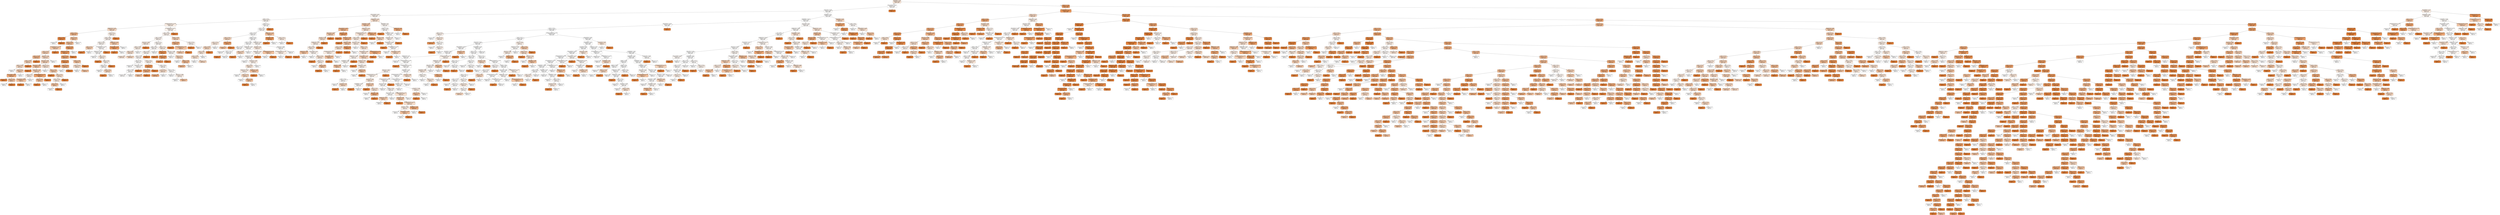 digraph Tree {
node [shape=box, style="filled, rounded", color="black", fontname="helvetica"] ;
edge [fontname="helvetica"] ;
0 [label="UNASSIGNED <= 0.916\nsquared_error = 0.16\nsamples = 53881\nvalue = 0.201", fillcolor="#fae6d7"] ;
1 [label="TOTAL_DURATION <= 2.537\nsquared_error = 0.01\nsamples = 40326\nvalue = 0.011", fillcolor="#fffefd"] ;
0 -> 1 [labeldistance=2.5, labelangle=45, headlabel="True"] ;
2 [label="TOTAL_HTML <= -0.795\nsquared_error = 0.009\nsamples = 40280\nvalue = 0.009", fillcolor="#fffefd"] ;
1 -> 2 ;
3 [label="HTML_TO_IMAGE <= -0.437\nsquared_error = 0.074\nsamples = 2794\nvalue = 0.081", fillcolor="#fdf5ef"] ;
2 -> 3 ;
4 [label="DEPTH <= 0.439\nsquared_error = 0.06\nsamples = 2554\nvalue = 0.064", fillcolor="#fdf7f2"] ;
3 -> 4 ;
5 [label="STANDARD_DEVIATION <= -0.498\nsquared_error = 0.118\nsamples = 1021\nvalue = 0.136", fillcolor="#fbeee4"] ;
4 -> 5 ;
6 [label="AVERAGE_TIME <= -0.218\nsquared_error = 0.213\nsamples = 225\nvalue = 0.307", fillcolor="#f7d8c2"] ;
5 -> 6 ;
7 [label="DATA <= -0.181\nsquared_error = 0.243\nsamples = 93\nvalue = 0.581", fillcolor="#f0b68c"] ;
6 -> 7 ;
8 [label="DATA <= -0.181\nsquared_error = 0.055\nsamples = 17\nvalue = 0.941", fillcolor="#e78845"] ;
7 -> 8 ;
9 [label="squared_error = 0.0\nsamples = 1\nvalue = 0.0", fillcolor="#ffffff"] ;
8 -> 9 ;
10 [label="squared_error = 0.0\nsamples = 16\nvalue = 1.0", fillcolor="#e58139"] ;
8 -> 10 ;
11 [label="WIDTH <= -0.417\nsquared_error = 0.25\nsamples = 76\nvalue = 0.5", fillcolor="#f2c09c"] ;
7 -> 11 ;
12 [label="DATA <= -0.164\nsquared_error = 0.249\nsamples = 71\nvalue = 0.535", fillcolor="#f1bc95"] ;
11 -> 12 ;
13 [label="HTTP_RESPONSE_3XX <= 2.749\nsquared_error = 0.245\nsamples = 49\nvalue = 0.429", fillcolor="#f4c9aa"] ;
12 -> 13 ;
14 [label="DATA <= -0.18\nsquared_error = 0.238\nsamples = 46\nvalue = 0.391", fillcolor="#f5ceb2"] ;
13 -> 14 ;
15 [label="DATA <= -0.181\nsquared_error = 0.243\nsamples = 12\nvalue = 0.583", fillcolor="#f0b68c"] ;
14 -> 15 ;
16 [label="NIGHT <= 1.684\nsquared_error = 0.234\nsamples = 8\nvalue = 0.375", fillcolor="#f5d0b5"] ;
15 -> 16 ;
17 [label="DEPTH <= -0.567\nsquared_error = 0.204\nsamples = 7\nvalue = 0.286", fillcolor="#f8dbc6"] ;
16 -> 17 ;
18 [label="squared_error = 0.0\nsamples = 2\nvalue = 0.0", fillcolor="#ffffff"] ;
17 -> 18 ;
19 [label="DATA <= -0.181\nsquared_error = 0.24\nsamples = 5\nvalue = 0.4", fillcolor="#f5cdb0"] ;
17 -> 19 ;
20 [label="HTML_TO_IMAGE <= -0.634\nsquared_error = 0.222\nsamples = 3\nvalue = 0.667", fillcolor="#eeab7b"] ;
19 -> 20 ;
21 [label="squared_error = 0.0\nsamples = 1\nvalue = 1.0", fillcolor="#e58139"] ;
20 -> 21 ;
22 [label="DATA <= -0.181\nsquared_error = 0.25\nsamples = 2\nvalue = 0.5", fillcolor="#f2c09c"] ;
20 -> 22 ;
23 [label="squared_error = 0.0\nsamples = 1\nvalue = 0.0", fillcolor="#ffffff"] ;
22 -> 23 ;
24 [label="squared_error = 0.0\nsamples = 1\nvalue = 1.0", fillcolor="#e58139"] ;
22 -> 24 ;
25 [label="squared_error = 0.0\nsamples = 2\nvalue = 0.0", fillcolor="#ffffff"] ;
19 -> 25 ;
26 [label="squared_error = 0.0\nsamples = 1\nvalue = 1.0", fillcolor="#e58139"] ;
16 -> 26 ;
27 [label="squared_error = 0.0\nsamples = 4\nvalue = 1.0", fillcolor="#e58139"] ;
15 -> 27 ;
28 [label="STD_DEPTH <= 1.007\nsquared_error = 0.219\nsamples = 34\nvalue = 0.324", fillcolor="#f7d6bf"] ;
14 -> 28 ;
29 [label="HTML_TO_JS <= -0.026\nsquared_error = 0.232\nsamples = 30\nvalue = 0.367", fillcolor="#f5d1b6"] ;
28 -> 29 ;
30 [label="HTML_TO_CSS <= -0.149\nsquared_error = 0.25\nsamples = 14\nvalue = 0.5", fillcolor="#f2c09c"] ;
29 -> 30 ;
31 [label="squared_error = 0.0\nsamples = 3\nvalue = 1.0", fillcolor="#e58139"] ;
30 -> 31 ;
32 [label="CONSECUTIVE <= -0.689\nsquared_error = 0.231\nsamples = 11\nvalue = 0.364", fillcolor="#f6d1b7"] ;
30 -> 32 ;
33 [label="DATA <= -0.18\nsquared_error = 0.122\nsamples = 7\nvalue = 0.143", fillcolor="#fbede3"] ;
32 -> 33 ;
34 [label="TOTAL_DURATION <= -0.086\nsquared_error = 0.25\nsamples = 2\nvalue = 0.5", fillcolor="#f2c09c"] ;
33 -> 34 ;
35 [label="squared_error = 0.0\nsamples = 1\nvalue = 1.0", fillcolor="#e58139"] ;
34 -> 35 ;
36 [label="squared_error = 0.0\nsamples = 1\nvalue = 0.0", fillcolor="#ffffff"] ;
34 -> 36 ;
37 [label="squared_error = 0.0\nsamples = 5\nvalue = 0.0", fillcolor="#ffffff"] ;
33 -> 37 ;
38 [label="NUMBER_OF_REQUESTS <= -0.412\nsquared_error = 0.188\nsamples = 4\nvalue = 0.75", fillcolor="#eca06a"] ;
32 -> 38 ;
39 [label="DATA <= -0.176\nsquared_error = 0.25\nsamples = 2\nvalue = 0.5", fillcolor="#f2c09c"] ;
38 -> 39 ;
40 [label="squared_error = 0.0\nsamples = 1\nvalue = 1.0", fillcolor="#e58139"] ;
39 -> 40 ;
41 [label="squared_error = 0.0\nsamples = 1\nvalue = 0.0", fillcolor="#ffffff"] ;
39 -> 41 ;
42 [label="squared_error = 0.0\nsamples = 2\nvalue = 1.0", fillcolor="#e58139"] ;
38 -> 42 ;
43 [label="DATA <= -0.171\nsquared_error = 0.188\nsamples = 16\nvalue = 0.25", fillcolor="#f8e0ce"] ;
29 -> 43 ;
44 [label="squared_error = 0.0\nsamples = 7\nvalue = 0.0", fillcolor="#ffffff"] ;
43 -> 44 ;
45 [label="DATA <= -0.168\nsquared_error = 0.247\nsamples = 9\nvalue = 0.444", fillcolor="#f3c7a7"] ;
43 -> 45 ;
46 [label="squared_error = 0.0\nsamples = 2\nvalue = 1.0", fillcolor="#e58139"] ;
45 -> 46 ;
47 [label="DATA <= -0.167\nsquared_error = 0.204\nsamples = 7\nvalue = 0.286", fillcolor="#f8dbc6"] ;
45 -> 47 ;
48 [label="WIDTH <= -0.435\nsquared_error = 0.139\nsamples = 6\nvalue = 0.167", fillcolor="#fbeade"] ;
47 -> 48 ;
49 [label="DATA <= -0.167\nsquared_error = 0.25\nsamples = 2\nvalue = 0.5", fillcolor="#f2c09c"] ;
48 -> 49 ;
50 [label="squared_error = 0.0\nsamples = 1\nvalue = 0.0", fillcolor="#ffffff"] ;
49 -> 50 ;
51 [label="squared_error = 0.0\nsamples = 1\nvalue = 1.0", fillcolor="#e58139"] ;
49 -> 51 ;
52 [label="squared_error = 0.0\nsamples = 4\nvalue = 0.0", fillcolor="#ffffff"] ;
48 -> 52 ;
53 [label="squared_error = 0.0\nsamples = 1\nvalue = 1.0", fillcolor="#e58139"] ;
47 -> 53 ;
54 [label="squared_error = 0.0\nsamples = 4\nvalue = 0.0", fillcolor="#ffffff"] ;
28 -> 54 ;
55 [label="squared_error = 0.0\nsamples = 3\nvalue = 1.0", fillcolor="#e58139"] ;
13 -> 55 ;
56 [label="IMAGES <= -0.568\nsquared_error = 0.176\nsamples = 22\nvalue = 0.773", fillcolor="#eb9e66"] ;
12 -> 56 ;
57 [label="AVERAGE_TIME <= -0.221\nsquared_error = 0.154\nsamples = 21\nvalue = 0.81", fillcolor="#ea995f"] ;
56 -> 57 ;
58 [label="DATA <= -0.159\nsquared_error = 0.204\nsamples = 14\nvalue = 0.714", fillcolor="#eca572"] ;
57 -> 58 ;
59 [label="WIDTH <= -0.435\nsquared_error = 0.109\nsamples = 8\nvalue = 0.875", fillcolor="#e89152"] ;
58 -> 59 ;
60 [label="squared_error = 0.0\nsamples = 5\nvalue = 1.0", fillcolor="#e58139"] ;
59 -> 60 ;
61 [label="DATA <= -0.162\nsquared_error = 0.222\nsamples = 3\nvalue = 0.667", fillcolor="#eeab7b"] ;
59 -> 61 ;
62 [label="squared_error = 0.0\nsamples = 1\nvalue = 0.0", fillcolor="#ffffff"] ;
61 -> 62 ;
63 [label="squared_error = 0.0\nsamples = 2\nvalue = 1.0", fillcolor="#e58139"] ;
61 -> 63 ;
64 [label="WIDTH <= -0.435\nsquared_error = 0.25\nsamples = 6\nvalue = 0.5", fillcolor="#f2c09c"] ;
58 -> 64 ;
65 [label="DATA <= -0.154\nsquared_error = 0.188\nsamples = 4\nvalue = 0.25", fillcolor="#f8e0ce"] ;
64 -> 65 ;
66 [label="squared_error = 0.0\nsamples = 2\nvalue = 0.0", fillcolor="#ffffff"] ;
65 -> 66 ;
67 [label="squared_error = 0.25\nsamples = 2\nvalue = 0.5", fillcolor="#f2c09c"] ;
65 -> 67 ;
68 [label="squared_error = 0.0\nsamples = 2\nvalue = 1.0", fillcolor="#e58139"] ;
64 -> 68 ;
69 [label="squared_error = 0.0\nsamples = 7\nvalue = 1.0", fillcolor="#e58139"] ;
57 -> 69 ;
70 [label="squared_error = 0.0\nsamples = 1\nvalue = 0.0", fillcolor="#ffffff"] ;
56 -> 70 ;
71 [label="squared_error = 0.0\nsamples = 5\nvalue = 0.0", fillcolor="#ffffff"] ;
11 -> 71 ;
72 [label="DATA <= -0.162\nsquared_error = 0.101\nsamples = 132\nvalue = 0.114", fillcolor="#fcf1e8"] ;
6 -> 72 ;
73 [label="NIGHT <= 1.684\nsquared_error = 0.084\nsamples = 129\nvalue = 0.093", fillcolor="#fdf3ed"] ;
72 -> 73 ;
74 [label="DEPTH <= -0.567\nsquared_error = 0.062\nsamples = 120\nvalue = 0.067", fillcolor="#fdf7f2"] ;
73 -> 74 ;
75 [label="DATA <= -0.181\nsquared_error = 0.24\nsamples = 10\nvalue = 0.4", fillcolor="#f5cdb0"] ;
74 -> 75 ;
76 [label="squared_error = 0.0\nsamples = 4\nvalue = 1.0", fillcolor="#e58139"] ;
75 -> 76 ;
77 [label="squared_error = 0.0\nsamples = 6\nvalue = 0.0", fillcolor="#ffffff"] ;
75 -> 77 ;
78 [label="HTTP_RESPONSE_3XX <= 4.193\nsquared_error = 0.035\nsamples = 110\nvalue = 0.036", fillcolor="#fefaf8"] ;
74 -> 78 ;
79 [label="CONSECUTIVE <= -0.689\nsquared_error = 0.027\nsamples = 109\nvalue = 0.028", fillcolor="#fefcfa"] ;
78 -> 79 ;
80 [label="squared_error = 0.0\nsamples = 88\nvalue = 0.0", fillcolor="#ffffff"] ;
79 -> 80 ;
81 [label="DATA <= -0.18\nsquared_error = 0.122\nsamples = 21\nvalue = 0.143", fillcolor="#fbede3"] ;
79 -> 81 ;
82 [label="squared_error = 0.0\nsamples = 1\nvalue = 1.0", fillcolor="#e58139"] ;
81 -> 82 ;
83 [label="WIDTH <= -0.435\nsquared_error = 0.09\nsamples = 20\nvalue = 0.1", fillcolor="#fcf2eb"] ;
81 -> 83 ;
84 [label="DATA <= -0.171\nsquared_error = 0.05\nsamples = 19\nvalue = 0.053", fillcolor="#fef8f5"] ;
83 -> 84 ;
85 [label="squared_error = 0.0\nsamples = 16\nvalue = 0.0", fillcolor="#ffffff"] ;
84 -> 85 ;
86 [label="DATA <= -0.166\nsquared_error = 0.222\nsamples = 3\nvalue = 0.333", fillcolor="#f6d5bd"] ;
84 -> 86 ;
87 [label="squared_error = 0.0\nsamples = 1\nvalue = 1.0", fillcolor="#e58139"] ;
86 -> 87 ;
88 [label="squared_error = 0.0\nsamples = 2\nvalue = 0.0", fillcolor="#ffffff"] ;
86 -> 88 ;
89 [label="squared_error = 0.0\nsamples = 1\nvalue = 1.0", fillcolor="#e58139"] ;
83 -> 89 ;
90 [label="squared_error = 0.0\nsamples = 1\nvalue = 1.0", fillcolor="#e58139"] ;
78 -> 90 ;
91 [label="AVERAGE_TIME <= -0.212\nsquared_error = 0.247\nsamples = 9\nvalue = 0.444", fillcolor="#f3c7a7"] ;
73 -> 91 ;
92 [label="HTML_TO_IMAGE <= -0.634\nsquared_error = 0.16\nsamples = 5\nvalue = 0.8", fillcolor="#ea9a61"] ;
91 -> 92 ;
93 [label="squared_error = 0.0\nsamples = 4\nvalue = 1.0", fillcolor="#e58139"] ;
92 -> 93 ;
94 [label="squared_error = 0.0\nsamples = 1\nvalue = 0.0", fillcolor="#ffffff"] ;
92 -> 94 ;
95 [label="squared_error = 0.0\nsamples = 4\nvalue = 0.0", fillcolor="#ffffff"] ;
91 -> 95 ;
96 [label="squared_error = 0.0\nsamples = 3\nvalue = 1.0", fillcolor="#e58139"] ;
72 -> 96 ;
97 [label="HTTP_RESPONSE_3XX <= 2.027\nsquared_error = 0.08\nsamples = 796\nvalue = 0.088", fillcolor="#fdf4ee"] ;
5 -> 97 ;
98 [label="DATA <= -0.165\nsquared_error = 0.078\nsamples = 794\nvalue = 0.086", fillcolor="#fdf4ee"] ;
97 -> 98 ;
99 [label="DATA <= -0.182\nsquared_error = 0.072\nsamples = 771\nvalue = 0.078", fillcolor="#fdf5f0"] ;
98 -> 99 ;
100 [label="HTML_TO_JS <= -0.398\nsquared_error = 0.128\nsamples = 166\nvalue = 0.151", fillcolor="#fbece1"] ;
99 -> 100 ;
101 [label="DEPTH <= -0.567\nsquared_error = 0.113\nsamples = 162\nvalue = 0.13", fillcolor="#fcefe5"] ;
100 -> 101 ;
102 [label="NIGHT <= 1.684\nsquared_error = 0.18\nsamples = 89\nvalue = 0.236", fillcolor="#f9e1d0"] ;
101 -> 102 ;
103 [label="squared_error = 0.177\nsamples = 83\nvalue = 0.229", fillcolor="#f9e2d2"] ;
102 -> 103 ;
104 [label="squared_error = 0.222\nsamples = 6\nvalue = 0.333", fillcolor="#f6d5bd"] ;
102 -> 104 ;
105 [label="squared_error = 0.0\nsamples = 73\nvalue = 0.0", fillcolor="#ffffff"] ;
101 -> 105 ;
106 [label="squared_error = 0.0\nsamples = 4\nvalue = 1.0", fillcolor="#e58139"] ;
100 -> 106 ;
107 [label="DATA <= -0.177\nsquared_error = 0.055\nsamples = 605\nvalue = 0.058", fillcolor="#fdf8f4"] ;
99 -> 107 ;
108 [label="DATA <= -0.181\nsquared_error = 0.042\nsamples = 501\nvalue = 0.044", fillcolor="#fef9f6"] ;
107 -> 108 ;
109 [label="DATA <= -0.181\nsquared_error = 0.078\nsamples = 257\nvalue = 0.086", fillcolor="#fdf4ee"] ;
108 -> 109 ;
110 [label="DATA <= -0.182\nsquared_error = 0.05\nsamples = 248\nvalue = 0.052", fillcolor="#fef8f5"] ;
109 -> 110 ;
111 [label="DATA <= -0.182\nsquared_error = 0.013\nsamples = 149\nvalue = 0.013", fillcolor="#fffdfc"] ;
110 -> 111 ;
112 [label="squared_error = 0.0\nsamples = 83\nvalue = 0.0", fillcolor="#ffffff"] ;
111 -> 112 ;
113 [label="HTML_TO_CSS <= -0.149\nsquared_error = 0.029\nsamples = 66\nvalue = 0.03", fillcolor="#fefbf9"] ;
111 -> 113 ;
114 [label="NIGHT <= 1.684\nsquared_error = 0.015\nsamples = 65\nvalue = 0.015", fillcolor="#fffdfc"] ;
113 -> 114 ;
115 [label="squared_error = 0.017\nsamples = 59\nvalue = 0.017", fillcolor="#fffdfc"] ;
114 -> 115 ;
116 [label="squared_error = 0.0\nsamples = 6\nvalue = 0.0", fillcolor="#ffffff"] ;
114 -> 116 ;
117 [label="squared_error = 0.0\nsamples = 1\nvalue = 1.0", fillcolor="#e58139"] ;
113 -> 117 ;
118 [label="DATA <= -0.182\nsquared_error = 0.099\nsamples = 99\nvalue = 0.111", fillcolor="#fcf1e9"] ;
110 -> 118 ;
119 [label="PPI <= -0.033\nsquared_error = 0.122\nsamples = 7\nvalue = 0.857", fillcolor="#e99355"] ;
118 -> 119 ;
120 [label="NIGHT <= 1.684\nsquared_error = 0.222\nsamples = 3\nvalue = 0.667", fillcolor="#eeab7b"] ;
119 -> 120 ;
121 [label="squared_error = 0.25\nsamples = 2\nvalue = 0.5", fillcolor="#f2c09c"] ;
120 -> 121 ;
122 [label="squared_error = 0.0\nsamples = 1\nvalue = 1.0", fillcolor="#e58139"] ;
120 -> 122 ;
123 [label="squared_error = 0.0\nsamples = 4\nvalue = 1.0", fillcolor="#e58139"] ;
119 -> 123 ;
124 [label="DATA <= -0.181\nsquared_error = 0.051\nsamples = 92\nvalue = 0.054", fillcolor="#fef8f4"] ;
118 -> 124 ;
125 [label="PPI <= -0.033\nsquared_error = 0.196\nsamples = 15\nvalue = 0.267", fillcolor="#f8ddca"] ;
124 -> 125 ;
126 [label="squared_error = 0.222\nsamples = 6\nvalue = 0.667", fillcolor="#eeab7b"] ;
125 -> 126 ;
127 [label="squared_error = 0.0\nsamples = 9\nvalue = 0.0", fillcolor="#ffffff"] ;
125 -> 127 ;
128 [label="DATA <= -0.181\nsquared_error = 0.013\nsamples = 77\nvalue = 0.013", fillcolor="#fffdfc"] ;
124 -> 128 ;
129 [label="squared_error = 0.0\nsamples = 69\nvalue = 0.0", fillcolor="#ffffff"] ;
128 -> 129 ;
130 [label="HTML_TO_JS <= -0.398\nsquared_error = 0.109\nsamples = 8\nvalue = 0.125", fillcolor="#fcefe6"] ;
128 -> 130 ;
131 [label="squared_error = 0.0\nsamples = 6\nvalue = 0.0", fillcolor="#ffffff"] ;
130 -> 131 ;
132 [label="squared_error = 0.25\nsamples = 2\nvalue = 0.5", fillcolor="#f2c09c"] ;
130 -> 132 ;
133 [label="squared_error = 0.0\nsamples = 9\nvalue = 1.0", fillcolor="#e58139"] ;
109 -> 133 ;
134 [label="squared_error = 0.0\nsamples = 244\nvalue = 0.0", fillcolor="#ffffff"] ;
108 -> 134 ;
135 [label="DATA <= -0.177\nsquared_error = 0.109\nsamples = 104\nvalue = 0.125", fillcolor="#fcefe6"] ;
107 -> 135 ;
136 [label="DATA <= -0.177\nsquared_error = 0.109\nsamples = 8\nvalue = 0.875", fillcolor="#e89152"] ;
135 -> 136 ;
137 [label="squared_error = 0.0\nsamples = 2\nvalue = 1.0", fillcolor="#e58139"] ;
136 -> 137 ;
138 [label="NIGHT <= 1.684\nsquared_error = 0.139\nsamples = 6\nvalue = 0.833", fillcolor="#e9965a"] ;
136 -> 138 ;
139 [label="squared_error = 0.16\nsamples = 5\nvalue = 0.8", fillcolor="#ea9a61"] ;
138 -> 139 ;
140 [label="squared_error = 0.0\nsamples = 1\nvalue = 1.0", fillcolor="#e58139"] ;
138 -> 140 ;
141 [label="HTML_TO_JS <= -0.398\nsquared_error = 0.059\nsamples = 96\nvalue = 0.062", fillcolor="#fdf7f3"] ;
135 -> 141 ;
142 [label="squared_error = 0.0\nsamples = 79\nvalue = 0.0", fillcolor="#ffffff"] ;
141 -> 142 ;
143 [label="DATA <= -0.17\nsquared_error = 0.228\nsamples = 17\nvalue = 0.353", fillcolor="#f6d3b9"] ;
141 -> 143 ;
144 [label="squared_error = 0.0\nsamples = 6\nvalue = 0.0", fillcolor="#ffffff"] ;
143 -> 144 ;
145 [label="IMAGES <= -0.786\nsquared_error = 0.248\nsamples = 11\nvalue = 0.545", fillcolor="#f1ba93"] ;
143 -> 145 ;
146 [label="squared_error = 0.24\nsamples = 10\nvalue = 0.6", fillcolor="#efb388"] ;
145 -> 146 ;
147 [label="squared_error = 0.0\nsamples = 1\nvalue = 0.0", fillcolor="#ffffff"] ;
145 -> 147 ;
148 [label="IMAGES <= -0.909\nsquared_error = 0.227\nsamples = 23\nvalue = 0.348", fillcolor="#f6d3ba"] ;
98 -> 148 ;
149 [label="DATA <= -0.163\nsquared_error = 0.231\nsamples = 11\nvalue = 0.636", fillcolor="#eeaf81"] ;
148 -> 149 ;
150 [label="squared_error = 0.0\nsamples = 3\nvalue = 1.0", fillcolor="#e58139"] ;
149 -> 150 ;
151 [label="NUMBER_OF_REQUESTS <= -0.416\nsquared_error = 0.25\nsamples = 8\nvalue = 0.5", fillcolor="#f2c09c"] ;
149 -> 151 ;
152 [label="squared_error = 0.245\nsamples = 7\nvalue = 0.429", fillcolor="#f4c9aa"] ;
151 -> 152 ;
153 [label="squared_error = 0.0\nsamples = 1\nvalue = 1.0", fillcolor="#e58139"] ;
151 -> 153 ;
154 [label="DATA <= -0.164\nsquared_error = 0.076\nsamples = 12\nvalue = 0.083", fillcolor="#fdf4ee"] ;
148 -> 154 ;
155 [label="squared_error = 0.0\nsamples = 1\nvalue = 1.0", fillcolor="#e58139"] ;
154 -> 155 ;
156 [label="squared_error = 0.0\nsamples = 11\nvalue = 0.0", fillcolor="#ffffff"] ;
154 -> 156 ;
157 [label="squared_error = 0.0\nsamples = 2\nvalue = 1.0", fillcolor="#e58139"] ;
97 -> 157 ;
158 [label="DEPTH <= 1.11\nsquared_error = 0.016\nsamples = 1533\nvalue = 0.016", fillcolor="#fffdfc"] ;
4 -> 158 ;
159 [label="DATA <= -0.131\nsquared_error = 0.014\nsamples = 1530\nvalue = 0.014", fillcolor="#fffdfc"] ;
158 -> 159 ;
160 [label="DATA <= -0.181\nsquared_error = 0.01\nsamples = 1518\nvalue = 0.011", fillcolor="#fffefd"] ;
159 -> 160 ;
161 [label="DATA <= -0.181\nsquared_error = 0.215\nsamples = 16\nvalue = 0.312", fillcolor="#f7d8c1"] ;
160 -> 161 ;
162 [label="DATA <= -0.181\nsquared_error = 0.139\nsamples = 12\nvalue = 0.167", fillcolor="#fbeade"] ;
161 -> 162 ;
163 [label="DATA <= -0.182\nsquared_error = 0.222\nsamples = 6\nvalue = 0.333", fillcolor="#f6d5bd"] ;
162 -> 163 ;
164 [label="NIGHT <= 1.684\nsquared_error = 0.16\nsamples = 5\nvalue = 0.2", fillcolor="#fae6d7"] ;
163 -> 164 ;
165 [label="DATA <= -0.182\nsquared_error = 0.188\nsamples = 4\nvalue = 0.25", fillcolor="#f8e0ce"] ;
164 -> 165 ;
166 [label="squared_error = 0.0\nsamples = 1\nvalue = 0.0", fillcolor="#ffffff"] ;
165 -> 166 ;
167 [label="squared_error = 0.222\nsamples = 3\nvalue = 0.333", fillcolor="#f6d5bd"] ;
165 -> 167 ;
168 [label="squared_error = 0.0\nsamples = 1\nvalue = 0.0", fillcolor="#ffffff"] ;
164 -> 168 ;
169 [label="squared_error = 0.0\nsamples = 1\nvalue = 1.0", fillcolor="#e58139"] ;
163 -> 169 ;
170 [label="squared_error = 0.0\nsamples = 6\nvalue = 0.0", fillcolor="#ffffff"] ;
162 -> 170 ;
171 [label="NIGHT <= 1.684\nsquared_error = 0.188\nsamples = 4\nvalue = 0.75", fillcolor="#eca06a"] ;
161 -> 171 ;
172 [label="squared_error = 0.25\nsamples = 2\nvalue = 0.5", fillcolor="#f2c09c"] ;
171 -> 172 ;
173 [label="squared_error = 0.0\nsamples = 2\nvalue = 1.0", fillcolor="#e58139"] ;
171 -> 173 ;
174 [label="IMAGES <= -0.675\nsquared_error = 0.007\nsamples = 1502\nvalue = 0.007", fillcolor="#fffefe"] ;
160 -> 174 ;
175 [label="WIDTH <= -0.408\nsquared_error = 0.001\nsamples = 1359\nvalue = 0.001", fillcolor="#ffffff"] ;
174 -> 175 ;
176 [label="DATA <= -0.176\nsquared_error = 0.001\nsamples = 1333\nvalue = 0.001", fillcolor="#ffffff"] ;
175 -> 176 ;
177 [label="squared_error = 0.0\nsamples = 828\nvalue = 0.0", fillcolor="#ffffff"] ;
176 -> 177 ;
178 [label="DATA <= -0.176\nsquared_error = 0.002\nsamples = 505\nvalue = 0.002", fillcolor="#ffffff"] ;
176 -> 178 ;
179 [label="squared_error = 0.0\nsamples = 1\nvalue = 1.0", fillcolor="#e58139"] ;
178 -> 179 ;
180 [label="squared_error = 0.0\nsamples = 504\nvalue = 0.0", fillcolor="#ffffff"] ;
178 -> 180 ;
181 [label="AVERAGE_TIME <= -0.218\nsquared_error = 0.037\nsamples = 26\nvalue = 0.038", fillcolor="#fefaf7"] ;
175 -> 181 ;
182 [label="DATA <= -0.163\nsquared_error = 0.222\nsamples = 3\nvalue = 0.333", fillcolor="#f6d5bd"] ;
181 -> 182 ;
183 [label="squared_error = 0.0\nsamples = 1\nvalue = 1.0", fillcolor="#e58139"] ;
182 -> 183 ;
184 [label="squared_error = 0.0\nsamples = 2\nvalue = 0.0", fillcolor="#ffffff"] ;
182 -> 184 ;
185 [label="squared_error = 0.0\nsamples = 23\nvalue = 0.0", fillcolor="#ffffff"] ;
181 -> 185 ;
186 [label="AVERAGE_TIME <= -0.217\nsquared_error = 0.059\nsamples = 143\nvalue = 0.063", fillcolor="#fdf7f3"] ;
174 -> 186 ;
187 [label="STD_DEPTH <= 0.723\nsquared_error = 0.142\nsamples = 41\nvalue = 0.171", fillcolor="#fbe9dd"] ;
186 -> 187 ;
188 [label="AVERAGE_TIME <= -0.218\nsquared_error = 0.083\nsamples = 33\nvalue = 0.091", fillcolor="#fdf4ed"] ;
187 -> 188 ;
189 [label="AVERAGE_TIME <= -0.22\nsquared_error = 0.059\nsamples = 32\nvalue = 0.062", fillcolor="#fdf7f3"] ;
188 -> 189 ;
190 [label="squared_error = 0.0\nsamples = 15\nvalue = 0.0", fillcolor="#ffffff"] ;
189 -> 190 ;
191 [label="HTML_TO_CSS <= 0.425\nsquared_error = 0.104\nsamples = 17\nvalue = 0.118", fillcolor="#fcf0e8"] ;
189 -> 191 ;
192 [label="DATA <= -0.162\nsquared_error = 0.16\nsamples = 10\nvalue = 0.2", fillcolor="#fae6d7"] ;
191 -> 192 ;
193 [label="CONSECUTIVE <= -0.242\nsquared_error = 0.109\nsamples = 8\nvalue = 0.125", fillcolor="#fcefe6"] ;
192 -> 193 ;
194 [label="squared_error = 0.0\nsamples = 5\nvalue = 0.0", fillcolor="#ffffff"] ;
193 -> 194 ;
195 [label="DATA <= -0.174\nsquared_error = 0.222\nsamples = 3\nvalue = 0.333", fillcolor="#f6d5bd"] ;
193 -> 195 ;
196 [label="squared_error = 0.0\nsamples = 1\nvalue = 0.0", fillcolor="#ffffff"] ;
195 -> 196 ;
197 [label="DATA <= -0.165\nsquared_error = 0.25\nsamples = 2\nvalue = 0.5", fillcolor="#f2c09c"] ;
195 -> 197 ;
198 [label="squared_error = 0.0\nsamples = 1\nvalue = 1.0", fillcolor="#e58139"] ;
197 -> 198 ;
199 [label="squared_error = 0.0\nsamples = 1\nvalue = 0.0", fillcolor="#ffffff"] ;
197 -> 199 ;
200 [label="CONSECUTIVE <= -0.837\nsquared_error = 0.25\nsamples = 2\nvalue = 0.5", fillcolor="#f2c09c"] ;
192 -> 200 ;
201 [label="squared_error = 0.0\nsamples = 1\nvalue = 1.0", fillcolor="#e58139"] ;
200 -> 201 ;
202 [label="squared_error = 0.0\nsamples = 1\nvalue = 0.0", fillcolor="#ffffff"] ;
200 -> 202 ;
203 [label="squared_error = 0.0\nsamples = 7\nvalue = 0.0", fillcolor="#ffffff"] ;
191 -> 203 ;
204 [label="squared_error = 0.0\nsamples = 1\nvalue = 1.0", fillcolor="#e58139"] ;
188 -> 204 ;
205 [label="STANDARD_DEVIATION <= -0.499\nsquared_error = 0.25\nsamples = 8\nvalue = 0.5", fillcolor="#f2c09c"] ;
187 -> 205 ;
206 [label="squared_error = 0.0\nsamples = 4\nvalue = 0.0", fillcolor="#ffffff"] ;
205 -> 206 ;
207 [label="squared_error = 0.0\nsamples = 4\nvalue = 1.0", fillcolor="#e58139"] ;
205 -> 207 ;
208 [label="HTML_TO_JS <= -0.398\nsquared_error = 0.019\nsamples = 102\nvalue = 0.02", fillcolor="#fefdfb"] ;
186 -> 208 ;
209 [label="STANDARD_DEVIATION <= -0.488\nsquared_error = 0.13\nsamples = 13\nvalue = 0.154", fillcolor="#fbece1"] ;
208 -> 209 ;
210 [label="squared_error = 0.0\nsamples = 11\nvalue = 0.0", fillcolor="#ffffff"] ;
209 -> 210 ;
211 [label="squared_error = 0.0\nsamples = 2\nvalue = 1.0", fillcolor="#e58139"] ;
209 -> 211 ;
212 [label="squared_error = 0.0\nsamples = 89\nvalue = 0.0", fillcolor="#ffffff"] ;
208 -> 212 ;
213 [label="AVERAGE_TIME <= -0.209\nsquared_error = 0.25\nsamples = 12\nvalue = 0.5", fillcolor="#f2c09c"] ;
159 -> 213 ;
214 [label="SF_REFERRER <= 0.557\nsquared_error = 0.139\nsamples = 6\nvalue = 0.833", fillcolor="#e9965a"] ;
213 -> 214 ;
215 [label="squared_error = 0.0\nsamples = 5\nvalue = 1.0", fillcolor="#e58139"] ;
214 -> 215 ;
216 [label="squared_error = 0.0\nsamples = 1\nvalue = 0.0", fillcolor="#ffffff"] ;
214 -> 216 ;
217 [label="DATA <= -0.101\nsquared_error = 0.139\nsamples = 6\nvalue = 0.167", fillcolor="#fbeade"] ;
213 -> 217 ;
218 [label="squared_error = 0.0\nsamples = 5\nvalue = 0.0", fillcolor="#ffffff"] ;
217 -> 218 ;
219 [label="squared_error = 0.0\nsamples = 1\nvalue = 1.0", fillcolor="#e58139"] ;
217 -> 219 ;
220 [label="squared_error = 0.0\nsamples = 3\nvalue = 1.0", fillcolor="#e58139"] ;
158 -> 220 ;
221 [label="AVERAGE_TIME <= -0.216\nsquared_error = 0.19\nsamples = 240\nvalue = 0.254", fillcolor="#f8dfcd"] ;
3 -> 221 ;
222 [label="SF_REFERRER <= -0.152\nsquared_error = 0.245\nsamples = 129\nvalue = 0.426", fillcolor="#f4c9ab"] ;
221 -> 222 ;
223 [label="TOTAL_DURATION <= -0.085\nsquared_error = 0.243\nsamples = 70\nvalue = 0.586", fillcolor="#f0b58b"] ;
222 -> 223 ;
224 [label="HTML_TO_CSS <= 1.286\nsquared_error = 0.241\nsamples = 37\nvalue = 0.405", fillcolor="#f4ccaf"] ;
223 -> 224 ;
225 [label="STD_DEPTH <= 0.705\nsquared_error = 0.183\nsamples = 29\nvalue = 0.241", fillcolor="#f9e1cf"] ;
224 -> 225 ;
226 [label="AVERAGE_TIME <= -0.219\nsquared_error = 0.13\nsamples = 26\nvalue = 0.154", fillcolor="#fbece1"] ;
225 -> 226 ;
227 [label="DATA <= -0.181\nsquared_error = 0.106\nsamples = 25\nvalue = 0.12", fillcolor="#fcf0e7"] ;
226 -> 227 ;
228 [label="CONSECUTIVE <= 1.096\nsquared_error = 0.25\nsamples = 2\nvalue = 0.5", fillcolor="#f2c09c"] ;
227 -> 228 ;
229 [label="squared_error = 0.0\nsamples = 1\nvalue = 1.0", fillcolor="#e58139"] ;
228 -> 229 ;
230 [label="squared_error = 0.0\nsamples = 1\nvalue = 0.0", fillcolor="#ffffff"] ;
228 -> 230 ;
231 [label="HTML_TO_IMAGE <= -0.24\nsquared_error = 0.079\nsamples = 23\nvalue = 0.087", fillcolor="#fdf4ee"] ;
227 -> 231 ;
232 [label="squared_error = 0.0\nsamples = 14\nvalue = 0.0", fillcolor="#ffffff"] ;
231 -> 232 ;
233 [label="WIDTH <= -0.426\nsquared_error = 0.173\nsamples = 9\nvalue = 0.222", fillcolor="#f9e3d3"] ;
231 -> 233 ;
234 [label="squared_error = 0.0\nsamples = 1\nvalue = 1.0", fillcolor="#e58139"] ;
233 -> 234 ;
235 [label="DATA <= -0.14\nsquared_error = 0.109\nsamples = 8\nvalue = 0.125", fillcolor="#fcefe6"] ;
233 -> 235 ;
236 [label="squared_error = 0.0\nsamples = 6\nvalue = 0.0", fillcolor="#ffffff"] ;
235 -> 236 ;
237 [label="WIDTH <= -0.346\nsquared_error = 0.25\nsamples = 2\nvalue = 0.5", fillcolor="#f2c09c"] ;
235 -> 237 ;
238 [label="squared_error = 0.0\nsamples = 1\nvalue = 1.0", fillcolor="#e58139"] ;
237 -> 238 ;
239 [label="squared_error = 0.0\nsamples = 1\nvalue = 0.0", fillcolor="#ffffff"] ;
237 -> 239 ;
240 [label="squared_error = 0.0\nsamples = 1\nvalue = 1.0", fillcolor="#e58139"] ;
226 -> 240 ;
241 [label="squared_error = 0.0\nsamples = 3\nvalue = 1.0", fillcolor="#e58139"] ;
225 -> 241 ;
242 [label="squared_error = 0.0\nsamples = 8\nvalue = 1.0", fillcolor="#e58139"] ;
224 -> 242 ;
243 [label="SF_FILETYPE <= 0.013\nsquared_error = 0.167\nsamples = 33\nvalue = 0.788", fillcolor="#eb9c63"] ;
223 -> 243 ;
244 [label="squared_error = 0.0\nsamples = 15\nvalue = 1.0", fillcolor="#e58139"] ;
243 -> 244 ;
245 [label="CONSECUTIVE <= -0.862\nsquared_error = 0.238\nsamples = 18\nvalue = 0.611", fillcolor="#efb286"] ;
243 -> 245 ;
246 [label="squared_error = 0.0\nsamples = 5\nvalue = 1.0", fillcolor="#e58139"] ;
245 -> 246 ;
247 [label="STD_DEPTH <= 0.659\nsquared_error = 0.249\nsamples = 13\nvalue = 0.462", fillcolor="#f3c5a4"] ;
245 -> 247 ;
248 [label="DATA <= -0.135\nsquared_error = 0.188\nsamples = 8\nvalue = 0.25", fillcolor="#f8e0ce"] ;
247 -> 248 ;
249 [label="STANDARD_DEVIATION <= -0.499\nsquared_error = 0.122\nsamples = 7\nvalue = 0.143", fillcolor="#fbede3"] ;
248 -> 249 ;
250 [label="HTML_TO_IMAGE <= -0.24\nsquared_error = 0.25\nsamples = 2\nvalue = 0.5", fillcolor="#f2c09c"] ;
249 -> 250 ;
251 [label="squared_error = 0.0\nsamples = 1\nvalue = 1.0", fillcolor="#e58139"] ;
250 -> 251 ;
252 [label="squared_error = 0.0\nsamples = 1\nvalue = 0.0", fillcolor="#ffffff"] ;
250 -> 252 ;
253 [label="squared_error = 0.0\nsamples = 5\nvalue = 0.0", fillcolor="#ffffff"] ;
249 -> 253 ;
254 [label="squared_error = 0.0\nsamples = 1\nvalue = 1.0", fillcolor="#e58139"] ;
248 -> 254 ;
255 [label="STD_DEPTH <= 1.184\nsquared_error = 0.16\nsamples = 5\nvalue = 0.8", fillcolor="#ea9a61"] ;
247 -> 255 ;
256 [label="squared_error = 0.0\nsamples = 4\nvalue = 1.0", fillcolor="#e58139"] ;
255 -> 256 ;
257 [label="squared_error = 0.0\nsamples = 1\nvalue = 0.0", fillcolor="#ffffff"] ;
255 -> 257 ;
258 [label="CONSECUTIVE <= 0.225\nsquared_error = 0.181\nsamples = 59\nvalue = 0.237", fillcolor="#f9e1d0"] ;
222 -> 258 ;
259 [label="STANDARD_DEVIATION <= -0.489\nsquared_error = 0.153\nsamples = 53\nvalue = 0.189", fillcolor="#fae7da"] ;
258 -> 259 ;
260 [label="NIGHT <= 1.684\nsquared_error = 0.143\nsamples = 52\nvalue = 0.173", fillcolor="#fae9dd"] ;
259 -> 260 ;
261 [label="SF_FILETYPE <= 0.421\nsquared_error = 0.132\nsamples = 51\nvalue = 0.157", fillcolor="#fbebe0"] ;
260 -> 261 ;
262 [label="squared_error = 0.0\nsamples = 16\nvalue = 0.0", fillcolor="#ffffff"] ;
261 -> 262 ;
263 [label="IMAGES <= 1.203\nsquared_error = 0.176\nsamples = 35\nvalue = 0.229", fillcolor="#f9e2d2"] ;
261 -> 263 ;
264 [label="TOTAL_DURATION <= -0.085\nsquared_error = 0.152\nsamples = 32\nvalue = 0.188", fillcolor="#fae7da"] ;
263 -> 264 ;
265 [label="CONSECUTIVE <= -0.179\nsquared_error = 0.086\nsamples = 21\nvalue = 0.095", fillcolor="#fdf3ec"] ;
264 -> 265 ;
266 [label="SF_REFERRER <= 0.033\nsquared_error = 0.048\nsamples = 20\nvalue = 0.05", fillcolor="#fef9f5"] ;
265 -> 266 ;
267 [label="STD_DEPTH <= 0.897\nsquared_error = 0.25\nsamples = 2\nvalue = 0.5", fillcolor="#f2c09c"] ;
266 -> 267 ;
268 [label="squared_error = 0.0\nsamples = 1\nvalue = 1.0", fillcolor="#e58139"] ;
267 -> 268 ;
269 [label="squared_error = 0.0\nsamples = 1\nvalue = 0.0", fillcolor="#ffffff"] ;
267 -> 269 ;
270 [label="squared_error = 0.0\nsamples = 18\nvalue = 0.0", fillcolor="#ffffff"] ;
266 -> 270 ;
271 [label="squared_error = 0.0\nsamples = 1\nvalue = 1.0", fillcolor="#e58139"] ;
265 -> 271 ;
272 [label="HTML_TO_IMAGE <= -0.044\nsquared_error = 0.231\nsamples = 11\nvalue = 0.364", fillcolor="#f6d1b7"] ;
264 -> 272 ;
273 [label="STD_DEPTH <= -0.391\nsquared_error = 0.173\nsamples = 9\nvalue = 0.222", fillcolor="#f9e3d3"] ;
272 -> 273 ;
274 [label="squared_error = 0.0\nsamples = 1\nvalue = 1.0", fillcolor="#e58139"] ;
273 -> 274 ;
275 [label="CONSECUTIVE <= -0.327\nsquared_error = 0.109\nsamples = 8\nvalue = 0.125", fillcolor="#fcefe6"] ;
273 -> 275 ;
276 [label="squared_error = 0.0\nsamples = 6\nvalue = 0.0", fillcolor="#ffffff"] ;
275 -> 276 ;
277 [label="IMAGES <= 0.133\nsquared_error = 0.25\nsamples = 2\nvalue = 0.5", fillcolor="#f2c09c"] ;
275 -> 277 ;
278 [label="squared_error = 0.0\nsamples = 1\nvalue = 0.0", fillcolor="#ffffff"] ;
277 -> 278 ;
279 [label="squared_error = 0.0\nsamples = 1\nvalue = 1.0", fillcolor="#e58139"] ;
277 -> 279 ;
280 [label="squared_error = 0.0\nsamples = 2\nvalue = 1.0", fillcolor="#e58139"] ;
272 -> 280 ;
281 [label="STANDARD_DEVIATION <= -0.496\nsquared_error = 0.222\nsamples = 3\nvalue = 0.667", fillcolor="#eeab7b"] ;
263 -> 281 ;
282 [label="squared_error = 0.0\nsamples = 2\nvalue = 1.0", fillcolor="#e58139"] ;
281 -> 282 ;
283 [label="squared_error = 0.0\nsamples = 1\nvalue = 0.0", fillcolor="#ffffff"] ;
281 -> 283 ;
284 [label="squared_error = 0.0\nsamples = 1\nvalue = 1.0", fillcolor="#e58139"] ;
260 -> 284 ;
285 [label="squared_error = 0.0\nsamples = 1\nvalue = 1.0", fillcolor="#e58139"] ;
259 -> 285 ;
286 [label="AVERAGE_TIME <= -0.219\nsquared_error = 0.222\nsamples = 6\nvalue = 0.667", fillcolor="#eeab7b"] ;
258 -> 286 ;
287 [label="squared_error = 0.0\nsamples = 3\nvalue = 1.0", fillcolor="#e58139"] ;
286 -> 287 ;
288 [label="HTML_TO_JS <= 0.531\nsquared_error = 0.222\nsamples = 3\nvalue = 0.333", fillcolor="#f6d5bd"] ;
286 -> 288 ;
289 [label="squared_error = 0.0\nsamples = 2\nvalue = 0.0", fillcolor="#ffffff"] ;
288 -> 289 ;
290 [label="squared_error = 0.0\nsamples = 1\nvalue = 1.0", fillcolor="#e58139"] ;
288 -> 290 ;
291 [label="UNASSIGNED <= 0.57\nsquared_error = 0.051\nsamples = 111\nvalue = 0.054", fillcolor="#fef8f4"] ;
221 -> 291 ;
292 [label="IMAGES <= -0.509\nsquared_error = 0.036\nsamples = 108\nvalue = 0.037", fillcolor="#fefaf8"] ;
291 -> 292 ;
293 [label="squared_error = 0.0\nsamples = 1\nvalue = 1.0", fillcolor="#e58139"] ;
292 -> 293 ;
294 [label="SF_REFERRER <= -0.019\nsquared_error = 0.027\nsamples = 107\nvalue = 0.028", fillcolor="#fefbf9"] ;
292 -> 294 ;
295 [label="SF_FILETYPE <= 1.431\nsquared_error = 0.09\nsamples = 30\nvalue = 0.1", fillcolor="#fcf2eb"] ;
294 -> 295 ;
296 [label="TOTAL_DURATION <= -0.085\nsquared_error = 0.064\nsamples = 29\nvalue = 0.069", fillcolor="#fdf6f1"] ;
295 -> 296 ;
297 [label="squared_error = 0.0\nsamples = 1\nvalue = 1.0", fillcolor="#e58139"] ;
296 -> 297 ;
298 [label="HTTP_RESPONSE_3XX <= 1.907\nsquared_error = 0.034\nsamples = 28\nvalue = 0.036", fillcolor="#fefaf8"] ;
296 -> 298 ;
299 [label="squared_error = 0.0\nsamples = 25\nvalue = 0.0", fillcolor="#ffffff"] ;
298 -> 299 ;
300 [label="TOTAL_DURATION <= -0.081\nsquared_error = 0.222\nsamples = 3\nvalue = 0.333", fillcolor="#f6d5bd"] ;
298 -> 300 ;
301 [label="squared_error = 0.0\nsamples = 1\nvalue = 1.0", fillcolor="#e58139"] ;
300 -> 301 ;
302 [label="squared_error = 0.0\nsamples = 2\nvalue = 0.0", fillcolor="#ffffff"] ;
300 -> 302 ;
303 [label="squared_error = 0.0\nsamples = 1\nvalue = 1.0", fillcolor="#e58139"] ;
295 -> 303 ;
304 [label="squared_error = 0.0\nsamples = 77\nvalue = 0.0", fillcolor="#ffffff"] ;
294 -> 304 ;
305 [label="AVERAGE_TIME <= 0.19\nsquared_error = 0.222\nsamples = 3\nvalue = 0.667", fillcolor="#eeab7b"] ;
291 -> 305 ;
306 [label="squared_error = 0.0\nsamples = 1\nvalue = 0.0", fillcolor="#ffffff"] ;
305 -> 306 ;
307 [label="squared_error = 0.0\nsamples = 2\nvalue = 1.0", fillcolor="#e58139"] ;
305 -> 307 ;
308 [label="STD_DEPTH <= 4.711\nsquared_error = 0.004\nsamples = 37486\nvalue = 0.004", fillcolor="#fffefe"] ;
2 -> 308 ;
309 [label="UNASSIGNED <= -0.111\nsquared_error = 0.004\nsamples = 37449\nvalue = 0.004", fillcolor="#fffffe"] ;
308 -> 309 ;
310 [label="HEAD_METHOD <= 16.736\nsquared_error = 0.002\nsamples = 35636\nvalue = 0.002", fillcolor="#ffffff"] ;
309 -> 310 ;
311 [label="WIDTH <= -0.453\nsquared_error = 0.002\nsamples = 35635\nvalue = 0.002", fillcolor="#ffffff"] ;
310 -> 311 ;
312 [label="DATA <= -0.179\nsquared_error = 0.09\nsamples = 60\nvalue = 0.1", fillcolor="#fcf2eb"] ;
311 -> 312 ;
313 [label="squared_error = 0.0\nsamples = 24\nvalue = 0.0", fillcolor="#ffffff"] ;
312 -> 313 ;
314 [label="DATA <= -0.179\nsquared_error = 0.139\nsamples = 36\nvalue = 0.167", fillcolor="#fbeade"] ;
312 -> 314 ;
315 [label="squared_error = 0.139\nsamples = 6\nvalue = 0.833", fillcolor="#e9965a"] ;
314 -> 315 ;
316 [label="DATA <= -0.178\nsquared_error = 0.032\nsamples = 30\nvalue = 0.033", fillcolor="#fefbf8"] ;
314 -> 316 ;
317 [label="squared_error = 0.0\nsamples = 20\nvalue = 0.0", fillcolor="#ffffff"] ;
316 -> 317 ;
318 [label="DATA <= -0.177\nsquared_error = 0.09\nsamples = 10\nvalue = 0.1", fillcolor="#fcf2eb"] ;
316 -> 318 ;
319 [label="squared_error = 0.0\nsamples = 1\nvalue = 1.0", fillcolor="#e58139"] ;
318 -> 319 ;
320 [label="squared_error = 0.0\nsamples = 9\nvalue = 0.0", fillcolor="#ffffff"] ;
318 -> 320 ;
321 [label="NUMBER_OF_REQUESTS <= -0.318\nsquared_error = 0.002\nsamples = 35575\nvalue = 0.002", fillcolor="#ffffff"] ;
311 -> 321 ;
322 [label="DATA <= -0.115\nsquared_error = 0.007\nsamples = 7050\nvalue = 0.007", fillcolor="#fffefe"] ;
321 -> 322 ;
323 [label="TOTAL_HTML <= -0.155\nsquared_error = 0.006\nsamples = 6973\nvalue = 0.006", fillcolor="#fffefe"] ;
322 -> 323 ;
324 [label="TOTAL_DURATION <= 0.142\nsquared_error = 0.013\nsamples = 1994\nvalue = 0.013", fillcolor="#fffdfc"] ;
323 -> 324 ;
325 [label="SF_FILETYPE <= 2.002\nsquared_error = 0.012\nsamples = 1992\nvalue = 0.013", fillcolor="#fffdfd"] ;
324 -> 325 ;
326 [label="AVERAGE_TIME <= -0.22\nsquared_error = 0.01\nsamples = 1939\nvalue = 0.01", fillcolor="#fffefd"] ;
325 -> 326 ;
327 [label="squared_error = 0.0\nsamples = 900\nvalue = 0.0", fillcolor="#ffffff"] ;
326 -> 327 ;
328 [label="STANDARD_DEVIATION <= -0.502\nsquared_error = 0.019\nsamples = 1039\nvalue = 0.019", fillcolor="#fefdfb"] ;
326 -> 328 ;
329 [label="squared_error = 0.0\nsamples = 1\nvalue = 1.0", fillcolor="#e58139"] ;
328 -> 329 ;
330 [label="STANDARD_DEVIATION <= -0.496\nsquared_error = 0.018\nsamples = 1038\nvalue = 0.018", fillcolor="#fffdfb"] ;
328 -> 330 ;
331 [label="HTML_TO_JS <= 1.832\nsquared_error = 0.091\nsamples = 79\nvalue = 0.101", fillcolor="#fcf2eb"] ;
330 -> 331 ;
332 [label="STANDARD_DEVIATION <= -0.497\nsquared_error = 0.082\nsamples = 78\nvalue = 0.09", fillcolor="#fdf4ed"] ;
331 -> 332 ;
333 [label="NIGHT <= 1.684\nsquared_error = 0.021\nsamples = 47\nvalue = 0.021", fillcolor="#fefcfb"] ;
332 -> 333 ;
334 [label="squared_error = 0.0\nsamples = 44\nvalue = 0.0", fillcolor="#ffffff"] ;
333 -> 334 ;
335 [label="SF_FILETYPE <= 0.751\nsquared_error = 0.222\nsamples = 3\nvalue = 0.333", fillcolor="#f6d5bd"] ;
333 -> 335 ;
336 [label="squared_error = 0.0\nsamples = 1\nvalue = 1.0", fillcolor="#e58139"] ;
335 -> 336 ;
337 [label="squared_error = 0.0\nsamples = 2\nvalue = 0.0", fillcolor="#ffffff"] ;
335 -> 337 ;
338 [label="SF_FILETYPE <= 1.034\nsquared_error = 0.156\nsamples = 31\nvalue = 0.194", fillcolor="#fae7d9"] ;
332 -> 338 ;
339 [label="SF_REFERRER <= -0.765\nsquared_error = 0.05\nsamples = 19\nvalue = 0.053", fillcolor="#fef8f5"] ;
338 -> 339 ;
340 [label="squared_error = 0.0\nsamples = 1\nvalue = 1.0", fillcolor="#e58139"] ;
339 -> 340 ;
341 [label="squared_error = 0.0\nsamples = 18\nvalue = 0.0", fillcolor="#ffffff"] ;
339 -> 341 ;
342 [label="STD_DEPTH <= 0.399\nsquared_error = 0.243\nsamples = 12\nvalue = 0.417", fillcolor="#f4caac"] ;
338 -> 342 ;
343 [label="squared_error = 0.0\nsamples = 3\nvalue = 1.0", fillcolor="#e58139"] ;
342 -> 343 ;
344 [label="DATA <= -0.136\nsquared_error = 0.173\nsamples = 9\nvalue = 0.222", fillcolor="#f9e3d3"] ;
342 -> 344 ;
345 [label="squared_error = 0.0\nsamples = 6\nvalue = 0.0", fillcolor="#ffffff"] ;
344 -> 345 ;
346 [label="SF_FILETYPE <= 1.334\nsquared_error = 0.222\nsamples = 3\nvalue = 0.667", fillcolor="#eeab7b"] ;
344 -> 346 ;
347 [label="squared_error = 0.0\nsamples = 1\nvalue = 0.0", fillcolor="#ffffff"] ;
346 -> 347 ;
348 [label="squared_error = 0.0\nsamples = 2\nvalue = 1.0", fillcolor="#e58139"] ;
346 -> 348 ;
349 [label="squared_error = 0.0\nsamples = 1\nvalue = 1.0", fillcolor="#e58139"] ;
331 -> 349 ;
350 [label="UNASSIGNED <= -0.149\nsquared_error = 0.011\nsamples = 959\nvalue = 0.011", fillcolor="#fffefd"] ;
330 -> 350 ;
351 [label="STANDARD_DEVIATION <= -0.489\nsquared_error = 0.01\nsamples = 955\nvalue = 0.01", fillcolor="#fffefd"] ;
350 -> 351 ;
352 [label="STANDARD_DEVIATION <= -0.489\nsquared_error = 0.036\nsamples = 239\nvalue = 0.038", fillcolor="#fefaf8"] ;
351 -> 352 ;
353 [label="HTML_TO_JS <= 0.097\nsquared_error = 0.032\nsamples = 238\nvalue = 0.034", fillcolor="#fefbf8"] ;
352 -> 353 ;
354 [label="squared_error = 0.0\nsamples = 128\nvalue = 0.0", fillcolor="#ffffff"] ;
353 -> 354 ;
355 [label="IMAGES <= 0.065\nsquared_error = 0.067\nsamples = 110\nvalue = 0.073", fillcolor="#fdf6f1"] ;
353 -> 355 ;
356 [label="HTML_TO_CSS <= -0.149\nsquared_error = 0.023\nsamples = 86\nvalue = 0.023", fillcolor="#fefcfa"] ;
355 -> 356 ;
357 [label="AVERAGE_TIME <= -0.217\nsquared_error = 0.24\nsamples = 5\nvalue = 0.4", fillcolor="#f5cdb0"] ;
356 -> 357 ;
358 [label="squared_error = 0.0\nsamples = 3\nvalue = 0.0", fillcolor="#ffffff"] ;
357 -> 358 ;
359 [label="squared_error = 0.0\nsamples = 2\nvalue = 1.0", fillcolor="#e58139"] ;
357 -> 359 ;
360 [label="squared_error = 0.0\nsamples = 81\nvalue = 0.0", fillcolor="#ffffff"] ;
356 -> 360 ;
361 [label="NUMBER_OF_REQUESTS <= -0.34\nsquared_error = 0.188\nsamples = 24\nvalue = 0.25", fillcolor="#f8e0ce"] ;
355 -> 361 ;
362 [label="SF_FILETYPE <= 0.135\nsquared_error = 0.245\nsamples = 14\nvalue = 0.429", fillcolor="#f4c9aa"] ;
361 -> 362 ;
363 [label="squared_error = 0.0\nsamples = 3\nvalue = 1.0", fillcolor="#e58139"] ;
362 -> 363 ;
364 [label="STANDARD_DEVIATION <= -0.492\nsquared_error = 0.198\nsamples = 11\nvalue = 0.273", fillcolor="#f8ddc9"] ;
362 -> 364 ;
365 [label="STD_DEPTH <= 0.994\nsquared_error = 0.109\nsamples = 8\nvalue = 0.125", fillcolor="#fcefe6"] ;
364 -> 365 ;
366 [label="squared_error = 0.0\nsamples = 6\nvalue = 0.0", fillcolor="#ffffff"] ;
365 -> 366 ;
367 [label="TOTAL_DURATION <= -0.085\nsquared_error = 0.25\nsamples = 2\nvalue = 0.5", fillcolor="#f2c09c"] ;
365 -> 367 ;
368 [label="squared_error = 0.0\nsamples = 1\nvalue = 0.0", fillcolor="#ffffff"] ;
367 -> 368 ;
369 [label="squared_error = 0.0\nsamples = 1\nvalue = 1.0", fillcolor="#e58139"] ;
367 -> 369 ;
370 [label="SF_REFERRER <= -0.512\nsquared_error = 0.222\nsamples = 3\nvalue = 0.667", fillcolor="#eeab7b"] ;
364 -> 370 ;
371 [label="squared_error = 0.0\nsamples = 1\nvalue = 0.0", fillcolor="#ffffff"] ;
370 -> 371 ;
372 [label="squared_error = 0.0\nsamples = 2\nvalue = 1.0", fillcolor="#e58139"] ;
370 -> 372 ;
373 [label="squared_error = 0.0\nsamples = 10\nvalue = 0.0", fillcolor="#ffffff"] ;
361 -> 373 ;
374 [label="squared_error = 0.0\nsamples = 1\nvalue = 1.0", fillcolor="#e58139"] ;
352 -> 374 ;
375 [label="NUMBER_OF_REQUESTS <= -0.39\nsquared_error = 0.001\nsamples = 716\nvalue = 0.001", fillcolor="#ffffff"] ;
351 -> 375 ;
376 [label="STD_DEPTH <= 1.163\nsquared_error = 0.027\nsamples = 36\nvalue = 0.028", fillcolor="#fefcfa"] ;
375 -> 376 ;
377 [label="squared_error = 0.0\nsamples = 28\nvalue = 0.0", fillcolor="#ffffff"] ;
376 -> 377 ;
378 [label="STD_DEPTH <= 1.309\nsquared_error = 0.109\nsamples = 8\nvalue = 0.125", fillcolor="#fcefe6"] ;
376 -> 378 ;
379 [label="DATA <= -0.165\nsquared_error = 0.25\nsamples = 2\nvalue = 0.5", fillcolor="#f2c09c"] ;
378 -> 379 ;
380 [label="squared_error = 0.0\nsamples = 1\nvalue = 1.0", fillcolor="#e58139"] ;
379 -> 380 ;
381 [label="squared_error = 0.0\nsamples = 1\nvalue = 0.0", fillcolor="#ffffff"] ;
379 -> 381 ;
382 [label="squared_error = 0.0\nsamples = 6\nvalue = 0.0", fillcolor="#ffffff"] ;
378 -> 382 ;
383 [label="squared_error = 0.0\nsamples = 680\nvalue = 0.0", fillcolor="#ffffff"] ;
375 -> 383 ;
384 [label="SF_FILETYPE <= -0.327\nsquared_error = 0.188\nsamples = 4\nvalue = 0.25", fillcolor="#f8e0ce"] ;
350 -> 384 ;
385 [label="squared_error = 0.0\nsamples = 1\nvalue = 1.0", fillcolor="#e58139"] ;
384 -> 385 ;
386 [label="squared_error = 0.0\nsamples = 3\nvalue = 0.0", fillcolor="#ffffff"] ;
384 -> 386 ;
387 [label="NUMBER_OF_REQUESTS <= -0.34\nsquared_error = 0.085\nsamples = 53\nvalue = 0.094", fillcolor="#fdf3ec"] ;
325 -> 387 ;
388 [label="AVERAGE_TIME <= 1.427\nsquared_error = 0.071\nsamples = 52\nvalue = 0.077", fillcolor="#fdf5f0"] ;
387 -> 388 ;
389 [label="TOTAL_HTML <= -0.36\nsquared_error = 0.056\nsamples = 50\nvalue = 0.06", fillcolor="#fdf7f3"] ;
388 -> 389 ;
390 [label="SF_REFERRER <= 0.943\nsquared_error = 0.128\nsamples = 20\nvalue = 0.15", fillcolor="#fbece1"] ;
389 -> 390 ;
391 [label="IMAGES <= 0.201\nsquared_error = 0.055\nsamples = 17\nvalue = 0.059", fillcolor="#fdf8f3"] ;
390 -> 391 ;
392 [label="squared_error = 0.0\nsamples = 12\nvalue = 0.0", fillcolor="#ffffff"] ;
391 -> 392 ;
393 [label="DATA <= -0.167\nsquared_error = 0.16\nsamples = 5\nvalue = 0.2", fillcolor="#fae6d7"] ;
391 -> 393 ;
394 [label="squared_error = 0.0\nsamples = 4\nvalue = 0.0", fillcolor="#ffffff"] ;
393 -> 394 ;
395 [label="squared_error = 0.0\nsamples = 1\nvalue = 1.0", fillcolor="#e58139"] ;
393 -> 395 ;
396 [label="IMAGES <= -0.5\nsquared_error = 0.222\nsamples = 3\nvalue = 0.667", fillcolor="#eeab7b"] ;
390 -> 396 ;
397 [label="squared_error = 0.0\nsamples = 1\nvalue = 0.0", fillcolor="#ffffff"] ;
396 -> 397 ;
398 [label="squared_error = 0.0\nsamples = 2\nvalue = 1.0", fillcolor="#e58139"] ;
396 -> 398 ;
399 [label="squared_error = 0.0\nsamples = 30\nvalue = 0.0", fillcolor="#ffffff"] ;
389 -> 399 ;
400 [label="DATA <= -0.166\nsquared_error = 0.25\nsamples = 2\nvalue = 0.5", fillcolor="#f2c09c"] ;
388 -> 400 ;
401 [label="squared_error = 0.0\nsamples = 1\nvalue = 0.0", fillcolor="#ffffff"] ;
400 -> 401 ;
402 [label="squared_error = 0.0\nsamples = 1\nvalue = 1.0", fillcolor="#e58139"] ;
400 -> 402 ;
403 [label="squared_error = 0.0\nsamples = 1\nvalue = 1.0", fillcolor="#e58139"] ;
387 -> 403 ;
404 [label="SF_FILETYPE <= 0.377\nsquared_error = 0.25\nsamples = 2\nvalue = 0.5", fillcolor="#f2c09c"] ;
324 -> 404 ;
405 [label="squared_error = 0.0\nsamples = 1\nvalue = 1.0", fillcolor="#e58139"] ;
404 -> 405 ;
406 [label="squared_error = 0.0\nsamples = 1\nvalue = 0.0", fillcolor="#ffffff"] ;
404 -> 406 ;
407 [label="MAX_BARRAGE <= -0.723\nsquared_error = 0.003\nsamples = 4979\nvalue = 0.003", fillcolor="#fffffe"] ;
323 -> 407 ;
408 [label="DATA <= -0.177\nsquared_error = 0.005\nsamples = 3030\nvalue = 0.005", fillcolor="#fffefe"] ;
407 -> 408 ;
409 [label="NIGHT <= 2.665\nsquared_error = 0.001\nsamples = 1944\nvalue = 0.001", fillcolor="#ffffff"] ;
408 -> 409 ;
410 [label="DATA <= -0.179\nsquared_error = 0.001\nsamples = 1843\nvalue = 0.001", fillcolor="#ffffff"] ;
409 -> 410 ;
411 [label="squared_error = 0.0\nsamples = 1189\nvalue = 0.0", fillcolor="#ffffff"] ;
410 -> 411 ;
412 [label="DATA <= -0.179\nsquared_error = 0.002\nsamples = 654\nvalue = 0.002", fillcolor="#ffffff"] ;
410 -> 412 ;
413 [label="squared_error = 0.0\nsamples = 1\nvalue = 1.0", fillcolor="#e58139"] ;
412 -> 413 ;
414 [label="squared_error = 0.0\nsamples = 653\nvalue = 0.0", fillcolor="#ffffff"] ;
412 -> 414 ;
415 [label="DATA <= -0.179\nsquared_error = 0.01\nsamples = 101\nvalue = 0.01", fillcolor="#fffefd"] ;
409 -> 415 ;
416 [label="squared_error = 0.0\nsamples = 63\nvalue = 0.0", fillcolor="#ffffff"] ;
415 -> 416 ;
417 [label="DATA <= -0.179\nsquared_error = 0.026\nsamples = 38\nvalue = 0.026", fillcolor="#fefcfa"] ;
415 -> 417 ;
418 [label="squared_error = 0.0\nsamples = 1\nvalue = 1.0", fillcolor="#e58139"] ;
417 -> 418 ;
419 [label="squared_error = 0.0\nsamples = 37\nvalue = 0.0", fillcolor="#ffffff"] ;
417 -> 419 ;
420 [label="DATA <= -0.177\nsquared_error = 0.011\nsamples = 1086\nvalue = 0.011", fillcolor="#fffefd"] ;
408 -> 420 ;
421 [label="STD_DEPTH <= -0.549\nsquared_error = 0.222\nsamples = 3\nvalue = 0.333", fillcolor="#f6d5bd"] ;
420 -> 421 ;
422 [label="squared_error = 0.0\nsamples = 2\nvalue = 0.0", fillcolor="#ffffff"] ;
421 -> 422 ;
423 [label="squared_error = 0.0\nsamples = 1\nvalue = 1.0", fillcolor="#e58139"] ;
421 -> 423 ;
424 [label="NUMBER_OF_REQUESTS <= -0.419\nsquared_error = 0.01\nsamples = 1083\nvalue = 0.01", fillcolor="#fffefd"] ;
420 -> 424 ;
425 [label="DATA <= -0.157\nsquared_error = 0.036\nsamples = 214\nvalue = 0.037", fillcolor="#fefaf8"] ;
424 -> 425 ;
426 [label="DATA <= -0.164\nsquared_error = 0.028\nsamples = 212\nvalue = 0.028", fillcolor="#fefbf9"] ;
425 -> 426 ;
427 [label="DATA <= -0.176\nsquared_error = 0.023\nsamples = 209\nvalue = 0.024", fillcolor="#fefcfa"] ;
426 -> 427 ;
428 [label="DATA <= -0.177\nsquared_error = 0.008\nsamples = 131\nvalue = 0.008", fillcolor="#fffefd"] ;
427 -> 428 ;
429 [label="squared_error = 0.0\nsamples = 72\nvalue = 0.0", fillcolor="#ffffff"] ;
428 -> 429 ;
430 [label="DATA <= -0.177\nsquared_error = 0.017\nsamples = 59\nvalue = 0.017", fillcolor="#fffdfc"] ;
428 -> 430 ;
431 [label="squared_error = 0.0\nsamples = 1\nvalue = 1.0", fillcolor="#e58139"] ;
430 -> 431 ;
432 [label="squared_error = 0.0\nsamples = 58\nvalue = 0.0", fillcolor="#ffffff"] ;
430 -> 432 ;
433 [label="DATA <= -0.174\nsquared_error = 0.049\nsamples = 78\nvalue = 0.051", fillcolor="#fef9f5"] ;
427 -> 433 ;
434 [label="DATA <= -0.175\nsquared_error = 0.134\nsamples = 25\nvalue = 0.16", fillcolor="#fbebdf"] ;
433 -> 434 ;
435 [label="DATA <= -0.176\nsquared_error = 0.043\nsamples = 22\nvalue = 0.045", fillcolor="#fef9f6"] ;
434 -> 435 ;
436 [label="squared_error = 0.222\nsamples = 3\nvalue = 0.333", fillcolor="#f6d5bd"] ;
435 -> 436 ;
437 [label="squared_error = 0.0\nsamples = 19\nvalue = 0.0", fillcolor="#ffffff"] ;
435 -> 437 ;
438 [label="squared_error = 0.0\nsamples = 3\nvalue = 1.0", fillcolor="#e58139"] ;
434 -> 438 ;
439 [label="squared_error = 0.0\nsamples = 53\nvalue = 0.0", fillcolor="#ffffff"] ;
433 -> 439 ;
440 [label="DATA <= -0.164\nsquared_error = 0.222\nsamples = 3\nvalue = 0.333", fillcolor="#f6d5bd"] ;
426 -> 440 ;
441 [label="squared_error = 0.0\nsamples = 1\nvalue = 1.0", fillcolor="#e58139"] ;
440 -> 441 ;
442 [label="squared_error = 0.0\nsamples = 2\nvalue = 0.0", fillcolor="#ffffff"] ;
440 -> 442 ;
443 [label="squared_error = 0.0\nsamples = 2\nvalue = 1.0", fillcolor="#e58139"] ;
425 -> 443 ;
444 [label="IMAGES <= 0.958\nsquared_error = 0.003\nsamples = 869\nvalue = 0.003", fillcolor="#fffffe"] ;
424 -> 444 ;
445 [label="HTML_TO_CSS <= 0.066\nsquared_error = 0.002\nsamples = 858\nvalue = 0.002", fillcolor="#ffffff"] ;
444 -> 445 ;
446 [label="STANDARD_DEVIATION <= -0.371\nsquared_error = 0.001\nsamples = 837\nvalue = 0.001", fillcolor="#ffffff"] ;
445 -> 446 ;
447 [label="squared_error = 0.0\nsamples = 708\nvalue = 0.0", fillcolor="#ffffff"] ;
446 -> 447 ;
448 [label="STANDARD_DEVIATION <= -0.367\nsquared_error = 0.008\nsamples = 129\nvalue = 0.008", fillcolor="#fffefd"] ;
446 -> 448 ;
449 [label="squared_error = 0.0\nsamples = 1\nvalue = 1.0", fillcolor="#e58139"] ;
448 -> 449 ;
450 [label="squared_error = 0.0\nsamples = 128\nvalue = 0.0", fillcolor="#ffffff"] ;
448 -> 450 ;
451 [label="AVERAGE_TIME <= -0.178\nsquared_error = 0.045\nsamples = 21\nvalue = 0.048", fillcolor="#fef9f6"] ;
445 -> 451 ;
452 [label="squared_error = 0.0\nsamples = 19\nvalue = 0.0", fillcolor="#ffffff"] ;
451 -> 452 ;
453 [label="NUMBER_OF_REQUESTS <= -0.405\nsquared_error = 0.25\nsamples = 2\nvalue = 0.5", fillcolor="#f2c09c"] ;
451 -> 453 ;
454 [label="squared_error = 0.0\nsamples = 1\nvalue = 0.0", fillcolor="#ffffff"] ;
453 -> 454 ;
455 [label="squared_error = 0.0\nsamples = 1\nvalue = 1.0", fillcolor="#e58139"] ;
453 -> 455 ;
456 [label="STANDARD_DEVIATION <= -0.502\nsquared_error = 0.083\nsamples = 11\nvalue = 0.091", fillcolor="#fdf4ed"] ;
444 -> 456 ;
457 [label="squared_error = 0.0\nsamples = 1\nvalue = 1.0", fillcolor="#e58139"] ;
456 -> 457 ;
458 [label="squared_error = 0.0\nsamples = 10\nvalue = 0.0", fillcolor="#ffffff"] ;
456 -> 458 ;
459 [label="squared_error = 0.0\nsamples = 1949\nvalue = 0.0", fillcolor="#ffffff"] ;
407 -> 459 ;
460 [label="WIDTH <= -0.338\nsquared_error = 0.103\nsamples = 77\nvalue = 0.117", fillcolor="#fcf0e8"] ;
322 -> 460 ;
461 [label="CONSECUTIVE <= -0.972\nsquared_error = 0.032\nsamples = 61\nvalue = 0.033", fillcolor="#fefbf9"] ;
460 -> 461 ;
462 [label="HTML_TO_JS <= 0.035\nsquared_error = 0.122\nsamples = 14\nvalue = 0.143", fillcolor="#fbede3"] ;
461 -> 462 ;
463 [label="squared_error = 0.0\nsamples = 11\nvalue = 0.0", fillcolor="#ffffff"] ;
462 -> 463 ;
464 [label="IMAGES <= -0.359\nsquared_error = 0.222\nsamples = 3\nvalue = 0.667", fillcolor="#eeab7b"] ;
462 -> 464 ;
465 [label="squared_error = 0.0\nsamples = 1\nvalue = 0.0", fillcolor="#ffffff"] ;
464 -> 465 ;
466 [label="squared_error = 0.0\nsamples = 2\nvalue = 1.0", fillcolor="#e58139"] ;
464 -> 466 ;
467 [label="squared_error = 0.0\nsamples = 47\nvalue = 0.0", fillcolor="#ffffff"] ;
461 -> 467 ;
468 [label="DATA <= -0.085\nsquared_error = 0.246\nsamples = 16\nvalue = 0.438", fillcolor="#f4c8a8"] ;
460 -> 468 ;
469 [label="DATA <= -0.114\nsquared_error = 0.213\nsamples = 13\nvalue = 0.308", fillcolor="#f7d8c2"] ;
468 -> 469 ;
470 [label="squared_error = 0.0\nsamples = 2\nvalue = 1.0", fillcolor="#e58139"] ;
469 -> 470 ;
471 [label="SF_FILETYPE <= 0.524\nsquared_error = 0.149\nsamples = 11\nvalue = 0.182", fillcolor="#fae8db"] ;
469 -> 471 ;
472 [label="squared_error = 0.0\nsamples = 7\nvalue = 0.0", fillcolor="#ffffff"] ;
471 -> 472 ;
473 [label="UNASSIGNED <= -0.585\nsquared_error = 0.25\nsamples = 4\nvalue = 0.5", fillcolor="#f2c09c"] ;
471 -> 473 ;
474 [label="squared_error = 0.0\nsamples = 2\nvalue = 1.0", fillcolor="#e58139"] ;
473 -> 474 ;
475 [label="squared_error = 0.0\nsamples = 2\nvalue = 0.0", fillcolor="#ffffff"] ;
473 -> 475 ;
476 [label="squared_error = 0.0\nsamples = 3\nvalue = 1.0", fillcolor="#e58139"] ;
468 -> 476 ;
477 [label="HEAD_METHOD <= 0.962\nsquared_error = 0.001\nsamples = 28525\nvalue = 0.001", fillcolor="#ffffff"] ;
321 -> 477 ;
478 [label="MAX_BARRAGE <= -0.723\nsquared_error = 0.001\nsamples = 28520\nvalue = 0.001", fillcolor="#ffffff"] ;
477 -> 478 ;
479 [label="SF_FILETYPE <= 1.327\nsquared_error = 0.002\nsamples = 3630\nvalue = 0.002", fillcolor="#ffffff"] ;
478 -> 479 ;
480 [label="TOTAL_DURATION <= -0.077\nsquared_error = 0.002\nsamples = 3625\nvalue = 0.002", fillcolor="#ffffff"] ;
479 -> 480 ;
481 [label="REPEATED_REQUESTS <= 1.098\nsquared_error = 0.001\nsamples = 3574\nvalue = 0.001", fillcolor="#ffffff"] ;
480 -> 481 ;
482 [label="HTTP_RESPONSE_3XX <= 2.117\nsquared_error = 0.001\nsamples = 3547\nvalue = 0.001", fillcolor="#ffffff"] ;
481 -> 482 ;
483 [label="SF_REFERRER <= -1.038\nsquared_error = 0.001\nsamples = 3511\nvalue = 0.001", fillcolor="#ffffff"] ;
482 -> 483 ;
484 [label="DATA <= -0.099\nsquared_error = 0.009\nsamples = 223\nvalue = 0.009", fillcolor="#fffefd"] ;
483 -> 484 ;
485 [label="DATA <= -0.099\nsquared_error = 0.116\nsamples = 15\nvalue = 0.133", fillcolor="#fceee5"] ;
484 -> 485 ;
486 [label="squared_error = 0.0\nsamples = 13\nvalue = 0.0", fillcolor="#ffffff"] ;
485 -> 486 ;
487 [label="squared_error = 0.0\nsamples = 2\nvalue = 1.0", fillcolor="#e58139"] ;
485 -> 487 ;
488 [label="squared_error = 0.0\nsamples = 208\nvalue = 0.0", fillcolor="#ffffff"] ;
484 -> 488 ;
489 [label="UNASSIGNED <= -0.454\nsquared_error = 0.0\nsamples = 3288\nvalue = 0.0", fillcolor="#ffffff"] ;
483 -> 489 ;
490 [label="squared_error = 0.0\nsamples = 3216\nvalue = 0.0", fillcolor="#ffffff"] ;
489 -> 490 ;
491 [label="SF_REFERRER <= 0.078\nsquared_error = 0.014\nsamples = 72\nvalue = 0.014", fillcolor="#fffdfc"] ;
489 -> 491 ;
492 [label="squared_error = 0.0\nsamples = 51\nvalue = 0.0", fillcolor="#ffffff"] ;
491 -> 492 ;
493 [label="DATA <= -0.065\nsquared_error = 0.045\nsamples = 21\nvalue = 0.048", fillcolor="#fef9f6"] ;
491 -> 493 ;
494 [label="SF_FILETYPE <= -0.153\nsquared_error = 0.139\nsamples = 6\nvalue = 0.167", fillcolor="#fbeade"] ;
493 -> 494 ;
495 [label="squared_error = 0.0\nsamples = 1\nvalue = 1.0", fillcolor="#e58139"] ;
494 -> 495 ;
496 [label="squared_error = 0.0\nsamples = 5\nvalue = 0.0", fillcolor="#ffffff"] ;
494 -> 496 ;
497 [label="squared_error = 0.0\nsamples = 15\nvalue = 0.0", fillcolor="#ffffff"] ;
493 -> 497 ;
498 [label="HTTP_RESPONSE_2XX <= -1.122\nsquared_error = 0.027\nsamples = 36\nvalue = 0.028", fillcolor="#fefcfa"] ;
482 -> 498 ;
499 [label="squared_error = 0.0\nsamples = 34\nvalue = 0.0", fillcolor="#ffffff"] ;
498 -> 499 ;
500 [label="AVERAGE_TIME <= -0.22\nsquared_error = 0.25\nsamples = 2\nvalue = 0.5", fillcolor="#f2c09c"] ;
498 -> 500 ;
501 [label="squared_error = 0.0\nsamples = 1\nvalue = 1.0", fillcolor="#e58139"] ;
500 -> 501 ;
502 [label="squared_error = 0.0\nsamples = 1\nvalue = 0.0", fillcolor="#ffffff"] ;
500 -> 502 ;
503 [label="REPEATED_REQUESTS <= 1.363\nsquared_error = 0.036\nsamples = 27\nvalue = 0.037", fillcolor="#fefaf8"] ;
481 -> 503 ;
504 [label="squared_error = 0.0\nsamples = 1\nvalue = 1.0", fillcolor="#e58139"] ;
503 -> 504 ;
505 [label="squared_error = 0.0\nsamples = 26\nvalue = 0.0", fillcolor="#ffffff"] ;
503 -> 505 ;
506 [label="TOTAL_DURATION <= -0.077\nsquared_error = 0.055\nsamples = 51\nvalue = 0.059", fillcolor="#fdf8f3"] ;
480 -> 506 ;
507 [label="squared_error = 0.0\nsamples = 1\nvalue = 1.0", fillcolor="#e58139"] ;
506 -> 507 ;
508 [label="REPEATED_REQUESTS <= 1.656\nsquared_error = 0.038\nsamples = 50\nvalue = 0.04", fillcolor="#fefaf7"] ;
506 -> 508 ;
509 [label="HTML_TO_IMAGE <= 4.087\nsquared_error = 0.02\nsamples = 49\nvalue = 0.02", fillcolor="#fefcfb"] ;
508 -> 509 ;
510 [label="squared_error = 0.0\nsamples = 46\nvalue = 0.0", fillcolor="#ffffff"] ;
509 -> 510 ;
511 [label="SF_REFERRER <= -0.514\nsquared_error = 0.222\nsamples = 3\nvalue = 0.333", fillcolor="#f6d5bd"] ;
509 -> 511 ;
512 [label="squared_error = 0.0\nsamples = 1\nvalue = 1.0", fillcolor="#e58139"] ;
511 -> 512 ;
513 [label="squared_error = 0.0\nsamples = 2\nvalue = 0.0", fillcolor="#ffffff"] ;
511 -> 513 ;
514 [label="squared_error = 0.0\nsamples = 1\nvalue = 1.0", fillcolor="#e58139"] ;
508 -> 514 ;
515 [label="HTML_TO_CSS <= 0.999\nsquared_error = 0.16\nsamples = 5\nvalue = 0.2", fillcolor="#fae6d7"] ;
479 -> 515 ;
516 [label="squared_error = 0.0\nsamples = 1\nvalue = 1.0", fillcolor="#e58139"] ;
515 -> 516 ;
517 [label="squared_error = 0.0\nsamples = 4\nvalue = 0.0", fillcolor="#ffffff"] ;
515 -> 517 ;
518 [label="HTML_TO_JS <= -0.075\nsquared_error = 0.0\nsamples = 24890\nvalue = 0.0", fillcolor="#ffffff"] ;
478 -> 518 ;
519 [label="HTTP_RESPONSE_4XX <= -0.026\nsquared_error = 0.0\nsamples = 14792\nvalue = 0.0", fillcolor="#ffffff"] ;
518 -> 519 ;
520 [label="squared_error = 0.0\nsamples = 14021\nvalue = 0.0", fillcolor="#ffffff"] ;
519 -> 520 ;
521 [label="HTTP_RESPONSE_2XX <= 0.103\nsquared_error = 0.001\nsamples = 771\nvalue = 0.001", fillcolor="#ffffff"] ;
519 -> 521 ;
522 [label="squared_error = 0.0\nsamples = 768\nvalue = 0.0", fillcolor="#ffffff"] ;
521 -> 522 ;
523 [label="SF_REFERRER <= -0.151\nsquared_error = 0.222\nsamples = 3\nvalue = 0.333", fillcolor="#f6d5bd"] ;
521 -> 523 ;
524 [label="squared_error = 0.0\nsamples = 2\nvalue = 0.0", fillcolor="#ffffff"] ;
523 -> 524 ;
525 [label="squared_error = 0.0\nsamples = 1\nvalue = 1.0", fillcolor="#e58139"] ;
523 -> 525 ;
526 [label="SF_REFERRER <= 1.352\nsquared_error = 0.001\nsamples = 10098\nvalue = 0.001", fillcolor="#ffffff"] ;
518 -> 526 ;
527 [label="UNASSIGNED <= -0.547\nsquared_error = 0.001\nsamples = 10055\nvalue = 0.001", fillcolor="#ffffff"] ;
526 -> 527 ;
528 [label="IMAGES <= -0.803\nsquared_error = 0.0\nsamples = 8582\nvalue = 0.0", fillcolor="#ffffff"] ;
527 -> 528 ;
529 [label="IMAGES <= -0.806\nsquared_error = 0.01\nsamples = 99\nvalue = 0.01", fillcolor="#fffefd"] ;
528 -> 529 ;
530 [label="squared_error = 0.0\nsamples = 96\nvalue = 0.0", fillcolor="#ffffff"] ;
529 -> 530 ;
531 [label="PENALTY <= -0.178\nsquared_error = 0.222\nsamples = 3\nvalue = 0.333", fillcolor="#f6d5bd"] ;
529 -> 531 ;
532 [label="squared_error = 0.0\nsamples = 2\nvalue = 0.0", fillcolor="#ffffff"] ;
531 -> 532 ;
533 [label="squared_error = 0.0\nsamples = 1\nvalue = 1.0", fillcolor="#e58139"] ;
531 -> 533 ;
534 [label="IMAGES <= 1.286\nsquared_error = 0.0\nsamples = 8483\nvalue = 0.0", fillcolor="#ffffff"] ;
528 -> 534 ;
535 [label="AVERAGE_TIME <= -0.166\nsquared_error = 0.0\nsamples = 8377\nvalue = 0.0", fillcolor="#ffffff"] ;
534 -> 535 ;
536 [label="squared_error = 0.0\nsamples = 7569\nvalue = 0.0", fillcolor="#ffffff"] ;
535 -> 536 ;
537 [label="AVERAGE_TIME <= -0.166\nsquared_error = 0.002\nsamples = 808\nvalue = 0.002", fillcolor="#ffffff"] ;
535 -> 537 ;
538 [label="squared_error = 0.0\nsamples = 1\nvalue = 1.0", fillcolor="#e58139"] ;
537 -> 538 ;
539 [label="NIGHT <= 3.552\nsquared_error = 0.001\nsamples = 807\nvalue = 0.001", fillcolor="#ffffff"] ;
537 -> 539 ;
540 [label="squared_error = 0.0\nsamples = 771\nvalue = 0.0", fillcolor="#ffffff"] ;
539 -> 540 ;
541 [label="TOTAL_HTML <= -0.439\nsquared_error = 0.027\nsamples = 36\nvalue = 0.028", fillcolor="#fefcfa"] ;
539 -> 541 ;
542 [label="squared_error = 0.0\nsamples = 32\nvalue = 0.0", fillcolor="#ffffff"] ;
541 -> 542 ;
543 [label="WIDTH <= -0.068\nsquared_error = 0.188\nsamples = 4\nvalue = 0.25", fillcolor="#f8e0ce"] ;
541 -> 543 ;
544 [label="squared_error = 0.0\nsamples = 1\nvalue = 1.0", fillcolor="#e58139"] ;
543 -> 544 ;
545 [label="squared_error = 0.0\nsamples = 3\nvalue = 0.0", fillcolor="#ffffff"] ;
543 -> 545 ;
546 [label="IMAGES <= 1.287\nsquared_error = 0.009\nsamples = 106\nvalue = 0.009", fillcolor="#fffefd"] ;
534 -> 546 ;
547 [label="squared_error = 0.0\nsamples = 1\nvalue = 1.0", fillcolor="#e58139"] ;
546 -> 547 ;
548 [label="squared_error = 0.0\nsamples = 105\nvalue = 0.0", fillcolor="#ffffff"] ;
546 -> 548 ;
549 [label="MAX_BARRAGE <= 1.774\nsquared_error = 0.003\nsamples = 1473\nvalue = 0.003", fillcolor="#fffffe"] ;
527 -> 549 ;
550 [label="SF_REFERRER <= -0.771\nsquared_error = 0.002\nsamples = 1467\nvalue = 0.002", fillcolor="#ffffff"] ;
549 -> 550 ;
551 [label="TOTAL_HTML <= -0.616\nsquared_error = 0.062\nsamples = 15\nvalue = 0.067", fillcolor="#fdf7f2"] ;
550 -> 551 ;
552 [label="STANDARD_DEVIATION <= -0.305\nsquared_error = 0.25\nsamples = 2\nvalue = 0.5", fillcolor="#f2c09c"] ;
551 -> 552 ;
553 [label="squared_error = 0.0\nsamples = 1\nvalue = 1.0", fillcolor="#e58139"] ;
552 -> 553 ;
554 [label="squared_error = 0.0\nsamples = 1\nvalue = 0.0", fillcolor="#ffffff"] ;
552 -> 554 ;
555 [label="squared_error = 0.0\nsamples = 13\nvalue = 0.0", fillcolor="#ffffff"] ;
551 -> 555 ;
556 [label="SF_FILETYPE <= -0.282\nsquared_error = 0.001\nsamples = 1452\nvalue = 0.001", fillcolor="#ffffff"] ;
550 -> 556 ;
557 [label="SF_FILETYPE <= -0.285\nsquared_error = 0.012\nsamples = 166\nvalue = 0.012", fillcolor="#fffdfd"] ;
556 -> 557 ;
558 [label="SF_REFERRER <= 0.233\nsquared_error = 0.006\nsamples = 163\nvalue = 0.006", fillcolor="#fffefe"] ;
557 -> 558 ;
559 [label="squared_error = 0.0\nsamples = 145\nvalue = 0.0", fillcolor="#ffffff"] ;
558 -> 559 ;
560 [label="SF_REFERRER <= 0.244\nsquared_error = 0.052\nsamples = 18\nvalue = 0.056", fillcolor="#fef8f4"] ;
558 -> 560 ;
561 [label="UNASSIGNED <= -0.454\nsquared_error = 0.25\nsamples = 2\nvalue = 0.5", fillcolor="#f2c09c"] ;
560 -> 561 ;
562 [label="squared_error = 0.0\nsamples = 1\nvalue = 1.0", fillcolor="#e58139"] ;
561 -> 562 ;
563 [label="squared_error = 0.0\nsamples = 1\nvalue = 0.0", fillcolor="#ffffff"] ;
561 -> 563 ;
564 [label="squared_error = 0.0\nsamples = 16\nvalue = 0.0", fillcolor="#ffffff"] ;
560 -> 564 ;
565 [label="CONSECUTIVE <= 0.323\nsquared_error = 0.222\nsamples = 3\nvalue = 0.333", fillcolor="#f6d5bd"] ;
557 -> 565 ;
566 [label="squared_error = 0.0\nsamples = 2\nvalue = 0.0", fillcolor="#ffffff"] ;
565 -> 566 ;
567 [label="squared_error = 0.0\nsamples = 1\nvalue = 1.0", fillcolor="#e58139"] ;
565 -> 567 ;
568 [label="squared_error = 0.0\nsamples = 1286\nvalue = 0.0", fillcolor="#ffffff"] ;
556 -> 568 ;
569 [label="STANDARD_DEVIATION <= -0.451\nsquared_error = 0.222\nsamples = 6\nvalue = 0.333", fillcolor="#f6d5bd"] ;
549 -> 569 ;
570 [label="squared_error = 0.0\nsamples = 2\nvalue = 1.0", fillcolor="#e58139"] ;
569 -> 570 ;
571 [label="squared_error = 0.0\nsamples = 4\nvalue = 0.0", fillcolor="#ffffff"] ;
569 -> 571 ;
572 [label="TOTAL_HTML <= -0.549\nsquared_error = 0.023\nsamples = 43\nvalue = 0.023", fillcolor="#fefcfa"] ;
526 -> 572 ;
573 [label="squared_error = 0.0\nsamples = 1\nvalue = 1.0", fillcolor="#e58139"] ;
572 -> 573 ;
574 [label="squared_error = 0.0\nsamples = 42\nvalue = 0.0", fillcolor="#ffffff"] ;
572 -> 574 ;
575 [label="GET_METHOD <= -0.99\nsquared_error = 0.16\nsamples = 5\nvalue = 0.2", fillcolor="#fae6d7"] ;
477 -> 575 ;
576 [label="squared_error = 0.0\nsamples = 4\nvalue = 0.0", fillcolor="#ffffff"] ;
575 -> 576 ;
577 [label="squared_error = 0.0\nsamples = 1\nvalue = 1.0", fillcolor="#e58139"] ;
575 -> 577 ;
578 [label="squared_error = 0.0\nsamples = 1\nvalue = 1.0", fillcolor="#e58139"] ;
310 -> 578 ;
579 [label="HTML_TO_CSS <= 0.09\nsquared_error = 0.035\nsamples = 1813\nvalue = 0.036", fillcolor="#fefaf8"] ;
309 -> 579 ;
580 [label="AVERAGE_TIME <= 1.848\nsquared_error = 0.024\nsamples = 1698\nvalue = 0.025", fillcolor="#fefcfa"] ;
579 -> 580 ;
581 [label="PPI <= 18.957\nsquared_error = 0.019\nsamples = 1656\nvalue = 0.019", fillcolor="#fefdfb"] ;
580 -> 581 ;
582 [label="AVERAGE_TIME <= 0.186\nsquared_error = 0.018\nsamples = 1655\nvalue = 0.019", fillcolor="#fffdfb"] ;
581 -> 582 ;
583 [label="POST_METHOD <= 12.737\nsquared_error = 0.011\nsamples = 1474\nvalue = 0.011", fillcolor="#fffefd"] ;
582 -> 583 ;
584 [label="HTML_TO_JS <= -0.239\nsquared_error = 0.01\nsamples = 1473\nvalue = 0.01", fillcolor="#fffefd"] ;
583 -> 584 ;
585 [label="TOTAL_HTML <= -0.076\nsquared_error = 0.004\nsamples = 1339\nvalue = 0.004", fillcolor="#fffffe"] ;
584 -> 585 ;
586 [label="HTML_TO_IMAGE <= -0.634\nsquared_error = 0.043\nsamples = 44\nvalue = 0.045", fillcolor="#fef9f6"] ;
585 -> 586 ;
587 [label="squared_error = 0.0\nsamples = 2\nvalue = 1.0", fillcolor="#e58139"] ;
586 -> 587 ;
588 [label="squared_error = 0.0\nsamples = 42\nvalue = 0.0", fillcolor="#ffffff"] ;
586 -> 588 ;
589 [label="UNASSIGNED <= 0.874\nsquared_error = 0.002\nsamples = 1295\nvalue = 0.002", fillcolor="#ffffff"] ;
585 -> 589 ;
590 [label="DATA <= -0.177\nsquared_error = 0.002\nsamples = 1262\nvalue = 0.002", fillcolor="#ffffff"] ;
589 -> 590 ;
591 [label="DATA <= -0.177\nsquared_error = 0.012\nsamples = 164\nvalue = 0.012", fillcolor="#fffdfd"] ;
590 -> 591 ;
592 [label="TOTAL_HTML <= 0.387\nsquared_error = 0.006\nsamples = 163\nvalue = 0.006", fillcolor="#fffefe"] ;
591 -> 592 ;
593 [label="DATA <= -0.177\nsquared_error = 0.122\nsamples = 7\nvalue = 0.143", fillcolor="#fbede3"] ;
592 -> 593 ;
594 [label="squared_error = 0.0\nsamples = 6\nvalue = 0.0", fillcolor="#ffffff"] ;
593 -> 594 ;
595 [label="squared_error = 0.0\nsamples = 1\nvalue = 1.0", fillcolor="#e58139"] ;
593 -> 595 ;
596 [label="squared_error = 0.0\nsamples = 156\nvalue = 0.0", fillcolor="#ffffff"] ;
592 -> 596 ;
597 [label="squared_error = 0.0\nsamples = 1\nvalue = 1.0", fillcolor="#e58139"] ;
591 -> 597 ;
598 [label="squared_error = 0.0\nsamples = 1098\nvalue = 0.0", fillcolor="#ffffff"] ;
590 -> 598 ;
599 [label="DATA <= -0.173\nsquared_error = 0.029\nsamples = 33\nvalue = 0.03", fillcolor="#fefbf9"] ;
589 -> 599 ;
600 [label="squared_error = 0.0\nsamples = 24\nvalue = 0.0", fillcolor="#ffffff"] ;
599 -> 600 ;
601 [label="DATA <= -0.173\nsquared_error = 0.099\nsamples = 9\nvalue = 0.111", fillcolor="#fcf1e9"] ;
599 -> 601 ;
602 [label="squared_error = 0.0\nsamples = 1\nvalue = 1.0", fillcolor="#e58139"] ;
601 -> 602 ;
603 [label="squared_error = 0.0\nsamples = 8\nvalue = 0.0", fillcolor="#ffffff"] ;
601 -> 603 ;
604 [label="NIGHT <= 1.684\nsquared_error = 0.069\nsamples = 134\nvalue = 0.075", fillcolor="#fdf6f0"] ;
584 -> 604 ;
605 [label="TOTAL_DURATION <= -0.086\nsquared_error = 0.038\nsamples = 125\nvalue = 0.04", fillcolor="#fefaf7"] ;
604 -> 605 ;
606 [label="AVERAGE_TIME <= -0.217\nsquared_error = 0.24\nsamples = 10\nvalue = 0.4", fillcolor="#f5cdb0"] ;
605 -> 606 ;
607 [label="DATA <= -0.177\nsquared_error = 0.139\nsamples = 6\nvalue = 0.167", fillcolor="#fbeade"] ;
606 -> 607 ;
608 [label="SF_FILETYPE <= 1.658\nsquared_error = 0.25\nsamples = 2\nvalue = 0.5", fillcolor="#f2c09c"] ;
607 -> 608 ;
609 [label="squared_error = 0.0\nsamples = 1\nvalue = 1.0", fillcolor="#e58139"] ;
608 -> 609 ;
610 [label="squared_error = 0.0\nsamples = 1\nvalue = 0.0", fillcolor="#ffffff"] ;
608 -> 610 ;
611 [label="squared_error = 0.0\nsamples = 4\nvalue = 0.0", fillcolor="#ffffff"] ;
607 -> 611 ;
612 [label="DATA <= -0.173\nsquared_error = 0.188\nsamples = 4\nvalue = 0.75", fillcolor="#eca06a"] ;
606 -> 612 ;
613 [label="HTTP_RESPONSE_2XX <= -2.051\nsquared_error = 0.25\nsamples = 2\nvalue = 0.5", fillcolor="#f2c09c"] ;
612 -> 613 ;
614 [label="squared_error = 0.0\nsamples = 1\nvalue = 1.0", fillcolor="#e58139"] ;
613 -> 614 ;
615 [label="squared_error = 0.0\nsamples = 1\nvalue = 0.0", fillcolor="#ffffff"] ;
613 -> 615 ;
616 [label="squared_error = 0.0\nsamples = 2\nvalue = 1.0", fillcolor="#e58139"] ;
612 -> 616 ;
617 [label="DATA <= -0.178\nsquared_error = 0.009\nsamples = 115\nvalue = 0.009", fillcolor="#fffefd"] ;
605 -> 617 ;
618 [label="DATA <= -0.178\nsquared_error = 0.139\nsamples = 6\nvalue = 0.167", fillcolor="#fbeade"] ;
617 -> 618 ;
619 [label="squared_error = 0.0\nsamples = 5\nvalue = 0.0", fillcolor="#ffffff"] ;
618 -> 619 ;
620 [label="squared_error = 0.0\nsamples = 1\nvalue = 1.0", fillcolor="#e58139"] ;
618 -> 620 ;
621 [label="squared_error = 0.0\nsamples = 109\nvalue = 0.0", fillcolor="#ffffff"] ;
617 -> 621 ;
622 [label="SF_REFERRER <= 0.722\nsquared_error = 0.247\nsamples = 9\nvalue = 0.556", fillcolor="#f1b991"] ;
604 -> 622 ;
623 [label="squared_error = 0.0\nsamples = 2\nvalue = 0.0", fillcolor="#ffffff"] ;
622 -> 623 ;
624 [label="STD_DEPTH <= 1.91\nsquared_error = 0.204\nsamples = 7\nvalue = 0.714", fillcolor="#eca572"] ;
622 -> 624 ;
625 [label="squared_error = 0.0\nsamples = 5\nvalue = 1.0", fillcolor="#e58139"] ;
624 -> 625 ;
626 [label="squared_error = 0.0\nsamples = 2\nvalue = 0.0", fillcolor="#ffffff"] ;
624 -> 626 ;
627 [label="squared_error = 0.0\nsamples = 1\nvalue = 1.0", fillcolor="#e58139"] ;
583 -> 627 ;
628 [label="STANDARD_DEVIATION <= 0.508\nsquared_error = 0.076\nsamples = 181\nvalue = 0.083", fillcolor="#fdf5ef"] ;
582 -> 628 ;
629 [label="DATA <= -0.175\nsquared_error = 0.242\nsamples = 17\nvalue = 0.412", fillcolor="#f4cbad"] ;
628 -> 629 ;
630 [label="squared_error = 0.0\nsamples = 7\nvalue = 0.0", fillcolor="#ffffff"] ;
629 -> 630 ;
631 [label="TOTAL_DURATION <= -0.062\nsquared_error = 0.21\nsamples = 10\nvalue = 0.7", fillcolor="#eda774"] ;
629 -> 631 ;
632 [label="AVERAGE_TIME <= 0.197\nsquared_error = 0.188\nsamples = 4\nvalue = 0.25", fillcolor="#f8e0ce"] ;
631 -> 632 ;
633 [label="squared_error = 0.0\nsamples = 1\nvalue = 1.0", fillcolor="#e58139"] ;
632 -> 633 ;
634 [label="squared_error = 0.0\nsamples = 3\nvalue = 0.0", fillcolor="#ffffff"] ;
632 -> 634 ;
635 [label="squared_error = 0.0\nsamples = 6\nvalue = 1.0", fillcolor="#e58139"] ;
631 -> 635 ;
636 [label="TOTAL_HTML <= 0.102\nsquared_error = 0.046\nsamples = 164\nvalue = 0.049", fillcolor="#fef9f5"] ;
628 -> 636 ;
637 [label="IMAGES <= -0.825\nsquared_error = 0.247\nsamples = 9\nvalue = 0.444", fillcolor="#f3c7a7"] ;
636 -> 637 ;
638 [label="squared_error = 0.0\nsamples = 4\nvalue = 1.0", fillcolor="#e58139"] ;
637 -> 638 ;
639 [label="squared_error = 0.0\nsamples = 5\nvalue = 0.0", fillcolor="#ffffff"] ;
637 -> 639 ;
640 [label="STANDARD_DEVIATION <= 1.333\nsquared_error = 0.025\nsamples = 155\nvalue = 0.026", fillcolor="#fefcfa"] ;
636 -> 640 ;
641 [label="TOTAL_HTML <= 0.48\nsquared_error = 0.112\nsamples = 31\nvalue = 0.129", fillcolor="#fcefe5"] ;
640 -> 641 ;
642 [label="PPI <= -0.033\nsquared_error = 0.188\nsamples = 4\nvalue = 0.75", fillcolor="#eca06a"] ;
641 -> 642 ;
643 [label="squared_error = 0.0\nsamples = 1\nvalue = 0.0", fillcolor="#ffffff"] ;
642 -> 643 ;
644 [label="squared_error = 0.0\nsamples = 3\nvalue = 1.0", fillcolor="#e58139"] ;
642 -> 644 ;
645 [label="AVERAGE_TIME <= 0.542\nsquared_error = 0.036\nsamples = 27\nvalue = 0.037", fillcolor="#fefaf8"] ;
641 -> 645 ;
646 [label="squared_error = 0.0\nsamples = 23\nvalue = 0.0", fillcolor="#ffffff"] ;
645 -> 646 ;
647 [label="AVERAGE_TIME <= 0.556\nsquared_error = 0.188\nsamples = 4\nvalue = 0.25", fillcolor="#f8e0ce"] ;
645 -> 647 ;
648 [label="squared_error = 0.0\nsamples = 1\nvalue = 1.0", fillcolor="#e58139"] ;
647 -> 648 ;
649 [label="squared_error = 0.0\nsamples = 3\nvalue = 0.0", fillcolor="#ffffff"] ;
647 -> 649 ;
650 [label="squared_error = 0.0\nsamples = 124\nvalue = 0.0", fillcolor="#ffffff"] ;
640 -> 650 ;
651 [label="squared_error = 0.0\nsamples = 1\nvalue = 1.0", fillcolor="#e58139"] ;
581 -> 651 ;
652 [label="MAX_BARRAGE <= -0.621\nsquared_error = 0.181\nsamples = 42\nvalue = 0.238", fillcolor="#f9e1d0"] ;
580 -> 652 ;
653 [label="DATA <= -0.179\nsquared_error = 0.117\nsamples = 37\nvalue = 0.135", fillcolor="#fbeee4"] ;
652 -> 653 ;
654 [label="squared_error = 0.0\nsamples = 1\nvalue = 1.0", fillcolor="#e58139"] ;
653 -> 654 ;
655 [label="TOTAL_HTML <= 0.387\nsquared_error = 0.099\nsamples = 36\nvalue = 0.111", fillcolor="#fcf1e9"] ;
653 -> 655 ;
656 [label="TOTAL_DURATION <= 0.019\nsquared_error = 0.25\nsamples = 4\nvalue = 0.5", fillcolor="#f2c09c"] ;
655 -> 656 ;
657 [label="squared_error = 0.0\nsamples = 2\nvalue = 1.0", fillcolor="#e58139"] ;
656 -> 657 ;
658 [label="squared_error = 0.0\nsamples = 2\nvalue = 0.0", fillcolor="#ffffff"] ;
656 -> 658 ;
659 [label="SF_REFERRER <= 1.494\nsquared_error = 0.059\nsamples = 32\nvalue = 0.062", fillcolor="#fdf7f3"] ;
655 -> 659 ;
660 [label="AVERAGE_TIME <= 4.721\nsquared_error = 0.188\nsamples = 8\nvalue = 0.25", fillcolor="#f8e0ce"] ;
659 -> 660 ;
661 [label="squared_error = 0.0\nsamples = 6\nvalue = 0.0", fillcolor="#ffffff"] ;
660 -> 661 ;
662 [label="squared_error = 0.0\nsamples = 2\nvalue = 1.0", fillcolor="#e58139"] ;
660 -> 662 ;
663 [label="squared_error = 0.0\nsamples = 24\nvalue = 0.0", fillcolor="#ffffff"] ;
659 -> 663 ;
664 [label="squared_error = 0.0\nsamples = 5\nvalue = 1.0", fillcolor="#e58139"] ;
652 -> 664 ;
665 [label="AVERAGE_TIME <= -0.212\nsquared_error = 0.165\nsamples = 115\nvalue = 0.209", fillcolor="#fae5d6"] ;
579 -> 665 ;
666 [label="STD_DEPTH <= 0.867\nsquared_error = 0.25\nsamples = 43\nvalue = 0.488", fillcolor="#f2c19e"] ;
665 -> 666 ;
667 [label="HTML_TO_JS <= -0.398\nsquared_error = 0.204\nsamples = 28\nvalue = 0.714", fillcolor="#eca572"] ;
666 -> 667 ;
668 [label="DATA <= -0.171\nsquared_error = 0.16\nsamples = 10\nvalue = 0.2", fillcolor="#fae6d7"] ;
667 -> 668 ;
669 [label="squared_error = 0.0\nsamples = 2\nvalue = 1.0", fillcolor="#e58139"] ;
668 -> 669 ;
670 [label="squared_error = 0.0\nsamples = 8\nvalue = 0.0", fillcolor="#ffffff"] ;
668 -> 670 ;
671 [label="squared_error = 0.0\nsamples = 18\nvalue = 1.0", fillcolor="#e58139"] ;
667 -> 671 ;
672 [label="NUMBER_OF_REQUESTS <= -0.412\nsquared_error = 0.062\nsamples = 15\nvalue = 0.067", fillcolor="#fdf7f2"] ;
666 -> 672 ;
673 [label="TOTAL_DURATION <= -0.086\nsquared_error = 0.25\nsamples = 2\nvalue = 0.5", fillcolor="#f2c09c"] ;
672 -> 673 ;
674 [label="squared_error = 0.0\nsamples = 1\nvalue = 0.0", fillcolor="#ffffff"] ;
673 -> 674 ;
675 [label="squared_error = 0.0\nsamples = 1\nvalue = 1.0", fillcolor="#e58139"] ;
673 -> 675 ;
676 [label="squared_error = 0.0\nsamples = 13\nvalue = 0.0", fillcolor="#ffffff"] ;
672 -> 676 ;
677 [label="TOTAL_DURATION <= 0.116\nsquared_error = 0.04\nsamples = 72\nvalue = 0.042", fillcolor="#fefaf7"] ;
665 -> 677 ;
678 [label="NUMBER_OF_REQUESTS <= -0.412\nsquared_error = 0.027\nsamples = 71\nvalue = 0.028", fillcolor="#fefbf9"] ;
677 -> 678 ;
679 [label="DEPTH <= 0.439\nsquared_error = 0.083\nsamples = 22\nvalue = 0.091", fillcolor="#fdf4ed"] ;
678 -> 679 ;
680 [label="squared_error = 0.0\nsamples = 15\nvalue = 0.0", fillcolor="#ffffff"] ;
679 -> 680 ;
681 [label="STD_DEPTH <= 1.815\nsquared_error = 0.204\nsamples = 7\nvalue = 0.286", fillcolor="#f8dbc6"] ;
679 -> 681 ;
682 [label="squared_error = 0.0\nsamples = 2\nvalue = 1.0", fillcolor="#e58139"] ;
681 -> 682 ;
683 [label="squared_error = 0.0\nsamples = 5\nvalue = 0.0", fillcolor="#ffffff"] ;
681 -> 683 ;
684 [label="squared_error = 0.0\nsamples = 49\nvalue = 0.0", fillcolor="#ffffff"] ;
678 -> 684 ;
685 [label="squared_error = 0.0\nsamples = 1\nvalue = 1.0", fillcolor="#e58139"] ;
677 -> 685 ;
686 [label="UNASSIGNED <= -0.074\nsquared_error = 0.219\nsamples = 37\nvalue = 0.324", fillcolor="#f7d6bf"] ;
308 -> 686 ;
687 [label="HTML_TO_IMAGE <= -0.634\nsquared_error = 0.196\nsamples = 15\nvalue = 0.733", fillcolor="#eca36e"] ;
686 -> 687 ;
688 [label="squared_error = 0.0\nsamples = 2\nvalue = 0.0", fillcolor="#ffffff"] ;
687 -> 688 ;
689 [label="DATA <= -0.178\nsquared_error = 0.13\nsamples = 13\nvalue = 0.846", fillcolor="#e99457"] ;
687 -> 689 ;
690 [label="squared_error = 0.0\nsamples = 1\nvalue = 0.0", fillcolor="#ffffff"] ;
689 -> 690 ;
691 [label="TOTAL_DURATION <= -0.086\nsquared_error = 0.076\nsamples = 12\nvalue = 0.917", fillcolor="#e78c4a"] ;
689 -> 691 ;
692 [label="squared_error = 0.0\nsamples = 7\nvalue = 1.0", fillcolor="#e58139"] ;
691 -> 692 ;
693 [label="NIGHT <= 1.684\nsquared_error = 0.16\nsamples = 5\nvalue = 0.8", fillcolor="#ea9a61"] ;
691 -> 693 ;
694 [label="TOTAL_DURATION <= -0.086\nsquared_error = 0.222\nsamples = 3\nvalue = 0.667", fillcolor="#eeab7b"] ;
693 -> 694 ;
695 [label="squared_error = 0.25\nsamples = 2\nvalue = 0.5", fillcolor="#f2c09c"] ;
694 -> 695 ;
696 [label="squared_error = 0.0\nsamples = 1\nvalue = 1.0", fillcolor="#e58139"] ;
694 -> 696 ;
697 [label="squared_error = 0.0\nsamples = 2\nvalue = 1.0", fillcolor="#e58139"] ;
693 -> 697 ;
698 [label="NIGHT <= 1.684\nsquared_error = 0.043\nsamples = 22\nvalue = 0.045", fillcolor="#fef9f6"] ;
686 -> 698 ;
699 [label="squared_error = 0.0\nsamples = 18\nvalue = 0.0", fillcolor="#ffffff"] ;
698 -> 699 ;
700 [label="TOTAL_DURATION <= -0.086\nsquared_error = 0.188\nsamples = 4\nvalue = 0.25", fillcolor="#f8e0ce"] ;
698 -> 700 ;
701 [label="squared_error = 0.0\nsamples = 2\nvalue = 0.0", fillcolor="#ffffff"] ;
700 -> 701 ;
702 [label="DATA <= -0.174\nsquared_error = 0.25\nsamples = 2\nvalue = 0.5", fillcolor="#f2c09c"] ;
700 -> 702 ;
703 [label="squared_error = 0.0\nsamples = 1\nvalue = 1.0", fillcolor="#e58139"] ;
702 -> 703 ;
704 [label="squared_error = 0.0\nsamples = 1\nvalue = 0.0", fillcolor="#ffffff"] ;
702 -> 704 ;
705 [label="squared_error = 0.0\nsamples = 46\nvalue = 1.0", fillcolor="#e58139"] ;
1 -> 705 ;
706 [label="PENALTY <= -0.178\nsquared_error = 0.179\nsamples = 13555\nvalue = 0.766", fillcolor="#eb9e67"] ;
0 -> 706 [labeldistance=2.5, labelangle=-45, headlabel="False"] ;
707 [label="HTTP_RESPONSE_2XX <= -2.952\nsquared_error = 0.159\nsamples = 12818\nvalue = 0.801", fillcolor="#ea9a60"] ;
706 -> 707 ;
708 [label="DATA <= -0.172\nsquared_error = 0.216\nsamples = 699\nvalue = 0.315", fillcolor="#f7d7c1"] ;
707 -> 708 ;
709 [label="DEPTH <= 0.439\nsquared_error = 0.203\nsamples = 226\nvalue = 0.717", fillcolor="#eca571"] ;
708 -> 709 ;
710 [label="DATA <= -0.173\nsquared_error = 0.175\nsamples = 199\nvalue = 0.774", fillcolor="#eb9d66"] ;
709 -> 710 ;
711 [label="DATA <= -0.179\nsquared_error = 0.212\nsamples = 138\nvalue = 0.696", fillcolor="#eda775"] ;
710 -> 711 ;
712 [label="DATA <= -0.182\nsquared_error = 0.128\nsamples = 53\nvalue = 0.849", fillcolor="#e99457"] ;
711 -> 712 ;
713 [label="NIGHT <= 1.684\nsquared_error = 0.188\nsamples = 4\nvalue = 0.25", fillcolor="#f8e0ce"] ;
712 -> 713 ;
714 [label="squared_error = 0.0\nsamples = 3\nvalue = 0.0", fillcolor="#ffffff"] ;
713 -> 714 ;
715 [label="squared_error = 0.0\nsamples = 1\nvalue = 1.0", fillcolor="#e58139"] ;
713 -> 715 ;
716 [label="DEPTH <= -1.574\nsquared_error = 0.092\nsamples = 49\nvalue = 0.898", fillcolor="#e88e4d"] ;
712 -> 716 ;
717 [label="squared_error = 0.0\nsamples = 2\nvalue = 0.0", fillcolor="#ffffff"] ;
716 -> 717 ;
718 [label="HTML_TO_IMAGE <= -0.24\nsquared_error = 0.06\nsamples = 47\nvalue = 0.936", fillcolor="#e78946"] ;
716 -> 718 ;
719 [label="DATA <= -0.182\nsquared_error = 0.042\nsamples = 46\nvalue = 0.957", fillcolor="#e68642"] ;
718 -> 719 ;
720 [label="NIGHT <= 1.684\nsquared_error = 0.109\nsamples = 16\nvalue = 0.875", fillcolor="#e89152"] ;
719 -> 720 ;
721 [label="squared_error = 0.109\nsamples = 8\nvalue = 0.875", fillcolor="#e89152"] ;
720 -> 721 ;
722 [label="squared_error = 0.109\nsamples = 8\nvalue = 0.875", fillcolor="#e89152"] ;
720 -> 722 ;
723 [label="squared_error = 0.0\nsamples = 30\nvalue = 1.0", fillcolor="#e58139"] ;
719 -> 723 ;
724 [label="squared_error = 0.0\nsamples = 1\nvalue = 0.0", fillcolor="#ffffff"] ;
718 -> 724 ;
725 [label="HTML_TO_IMAGE <= -0.634\nsquared_error = 0.24\nsamples = 85\nvalue = 0.6", fillcolor="#efb388"] ;
711 -> 725 ;
726 [label="TOTAL_HTML <= -0.088\nsquared_error = 0.249\nsamples = 43\nvalue = 0.465", fillcolor="#f3c4a3"] ;
725 -> 726 ;
727 [label="DEPTH <= -1.574\nsquared_error = 0.194\nsamples = 19\nvalue = 0.263", fillcolor="#f8decb"] ;
726 -> 727 ;
728 [label="DATA <= -0.174\nsquared_error = 0.071\nsamples = 13\nvalue = 0.077", fillcolor="#fdf5f0"] ;
727 -> 728 ;
729 [label="squared_error = 0.0\nsamples = 12\nvalue = 0.0", fillcolor="#ffffff"] ;
728 -> 729 ;
730 [label="squared_error = 0.0\nsamples = 1\nvalue = 1.0", fillcolor="#e58139"] ;
728 -> 730 ;
731 [label="DATA <= -0.174\nsquared_error = 0.222\nsamples = 6\nvalue = 0.667", fillcolor="#eeab7b"] ;
727 -> 731 ;
732 [label="DATA <= -0.175\nsquared_error = 0.222\nsamples = 3\nvalue = 0.333", fillcolor="#f6d5bd"] ;
731 -> 732 ;
733 [label="squared_error = 0.0\nsamples = 1\nvalue = 1.0", fillcolor="#e58139"] ;
732 -> 733 ;
734 [label="squared_error = 0.0\nsamples = 2\nvalue = 0.0", fillcolor="#ffffff"] ;
732 -> 734 ;
735 [label="squared_error = 0.0\nsamples = 3\nvalue = 1.0", fillcolor="#e58139"] ;
731 -> 735 ;
736 [label="DEPTH <= -1.574\nsquared_error = 0.234\nsamples = 24\nvalue = 0.625", fillcolor="#efb083"] ;
726 -> 736 ;
737 [label="squared_error = 0.0\nsamples = 12\nvalue = 1.0", fillcolor="#e58139"] ;
736 -> 737 ;
738 [label="DATA <= -0.177\nsquared_error = 0.188\nsamples = 12\nvalue = 0.25", fillcolor="#f8e0ce"] ;
736 -> 738 ;
739 [label="squared_error = 0.0\nsamples = 4\nvalue = 0.0", fillcolor="#ffffff"] ;
738 -> 739 ;
740 [label="GET_METHOD <= -8.887\nsquared_error = 0.234\nsamples = 8\nvalue = 0.375", fillcolor="#f5d0b5"] ;
738 -> 740 ;
741 [label="squared_error = 0.0\nsamples = 3\nvalue = 0.0", fillcolor="#ffffff"] ;
740 -> 741 ;
742 [label="DATA <= -0.176\nsquared_error = 0.24\nsamples = 5\nvalue = 0.6", fillcolor="#efb388"] ;
740 -> 742 ;
743 [label="squared_error = 0.0\nsamples = 3\nvalue = 1.0", fillcolor="#e58139"] ;
742 -> 743 ;
744 [label="squared_error = 0.0\nsamples = 2\nvalue = 0.0", fillcolor="#ffffff"] ;
742 -> 744 ;
745 [label="DATA <= -0.174\nsquared_error = 0.193\nsamples = 42\nvalue = 0.738", fillcolor="#eca26d"] ;
725 -> 745 ;
746 [label="HTTP_RESPONSE_4XX <= 7.97\nsquared_error = 0.071\nsamples = 13\nvalue = 0.923", fillcolor="#e78b48"] ;
745 -> 746 ;
747 [label="squared_error = 0.0\nsamples = 1\nvalue = 0.0", fillcolor="#ffffff"] ;
746 -> 747 ;
748 [label="squared_error = 0.0\nsamples = 12\nvalue = 1.0", fillcolor="#e58139"] ;
746 -> 748 ;
749 [label="NIGHT <= 1.684\nsquared_error = 0.226\nsamples = 29\nvalue = 0.655", fillcolor="#eeac7d"] ;
745 -> 749 ;
750 [label="DATA <= -0.174\nsquared_error = 0.24\nsamples = 25\nvalue = 0.6", fillcolor="#efb388"] ;
749 -> 750 ;
751 [label="DATA <= -0.174\nsquared_error = 0.243\nsamples = 24\nvalue = 0.583", fillcolor="#f0b68c"] ;
750 -> 751 ;
752 [label="squared_error = 0.238\nsamples = 23\nvalue = 0.609", fillcolor="#efb286"] ;
751 -> 752 ;
753 [label="squared_error = 0.0\nsamples = 1\nvalue = 0.0", fillcolor="#ffffff"] ;
751 -> 753 ;
754 [label="squared_error = 0.0\nsamples = 1\nvalue = 1.0", fillcolor="#e58139"] ;
750 -> 754 ;
755 [label="squared_error = 0.0\nsamples = 4\nvalue = 1.0", fillcolor="#e58139"] ;
749 -> 755 ;
756 [label="HTTP_RESPONSE_5XX <= 18.537\nsquared_error = 0.047\nsamples = 61\nvalue = 0.951", fillcolor="#e68743"] ;
710 -> 756 ;
757 [label="DATA <= -0.173\nsquared_error = 0.017\nsamples = 58\nvalue = 0.983", fillcolor="#e5833c"] ;
756 -> 757 ;
758 [label="squared_error = 0.0\nsamples = 39\nvalue = 1.0", fillcolor="#e58139"] ;
757 -> 758 ;
759 [label="HTTP_RESPONSE_4XX <= 7.97\nsquared_error = 0.05\nsamples = 19\nvalue = 0.947", fillcolor="#e68843"] ;
757 -> 759 ;
760 [label="squared_error = 0.0\nsamples = 14\nvalue = 1.0", fillcolor="#e58139"] ;
759 -> 760 ;
761 [label="squared_error = 0.16\nsamples = 5\nvalue = 0.8", fillcolor="#ea9a61"] ;
759 -> 761 ;
762 [label="DATA <= -0.173\nsquared_error = 0.222\nsamples = 3\nvalue = 0.333", fillcolor="#f6d5bd"] ;
756 -> 762 ;
763 [label="squared_error = 0.0\nsamples = 1\nvalue = 1.0", fillcolor="#e58139"] ;
762 -> 763 ;
764 [label="squared_error = 0.0\nsamples = 2\nvalue = 0.0", fillcolor="#ffffff"] ;
762 -> 764 ;
765 [label="GET_METHOD <= -8.887\nsquared_error = 0.209\nsamples = 27\nvalue = 0.296", fillcolor="#f7dac4"] ;
709 -> 765 ;
766 [label="SF_REFERRER <= -0.603\nsquared_error = 0.122\nsamples = 7\nvalue = 0.857", fillcolor="#e99355"] ;
765 -> 766 ;
767 [label="squared_error = 0.0\nsamples = 1\nvalue = 1.0", fillcolor="#e58139"] ;
766 -> 767 ;
768 [label="squared_error = 0.139\nsamples = 6\nvalue = 0.833", fillcolor="#e9965a"] ;
766 -> 768 ;
769 [label="DATA <= -0.175\nsquared_error = 0.09\nsamples = 20\nvalue = 0.1", fillcolor="#fcf2eb"] ;
765 -> 769 ;
770 [label="AVERAGE_TIME <= 1.923\nsquared_error = 0.05\nsamples = 19\nvalue = 0.053", fillcolor="#fef8f5"] ;
769 -> 770 ;
771 [label="squared_error = 0.0\nsamples = 18\nvalue = 0.0", fillcolor="#ffffff"] ;
770 -> 771 ;
772 [label="squared_error = 0.0\nsamples = 1\nvalue = 1.0", fillcolor="#e58139"] ;
770 -> 772 ;
773 [label="squared_error = 0.0\nsamples = 1\nvalue = 1.0", fillcolor="#e58139"] ;
769 -> 773 ;
774 [label="AVERAGE_TIME <= 0.035\nsquared_error = 0.108\nsamples = 473\nvalue = 0.123", fillcolor="#fcf0e7"] ;
708 -> 774 ;
775 [label="TOTAL_HTML <= 1.337\nsquared_error = 0.057\nsamples = 431\nvalue = 0.06", fillcolor="#fdf7f3"] ;
774 -> 775 ;
776 [label="POST_METHOD <= 3.716\nsquared_error = 0.035\nsamples = 419\nvalue = 0.036", fillcolor="#fefaf8"] ;
775 -> 776 ;
777 [label="DATA <= -0.141\nsquared_error = 0.03\nsamples = 417\nvalue = 0.031", fillcolor="#fefbf9"] ;
776 -> 777 ;
778 [label="STANDARD_DEVIATION <= -0.495\nsquared_error = 0.018\nsamples = 392\nvalue = 0.018", fillcolor="#fffdfb"] ;
777 -> 778 ;
779 [label="AVERAGE_TIME <= -0.199\nsquared_error = 0.01\nsamples = 377\nvalue = 0.011", fillcolor="#fffefd"] ;
778 -> 779 ;
780 [label="NIGHT <= 1.684\nsquared_error = 0.008\nsamples = 370\nvalue = 0.008", fillcolor="#fffefd"] ;
779 -> 780 ;
781 [label="squared_error = 0.0\nsamples = 315\nvalue = 0.0", fillcolor="#ffffff"] ;
780 -> 781 ;
782 [label="CONSECUTIVE <= 0.799\nsquared_error = 0.052\nsamples = 55\nvalue = 0.055", fillcolor="#fef8f4"] ;
780 -> 782 ;
783 [label="DEPTH <= -1.239\nsquared_error = 0.036\nsamples = 54\nvalue = 0.037", fillcolor="#fefaf8"] ;
782 -> 783 ;
784 [label="squared_error = 0.0\nsamples = 44\nvalue = 0.0", fillcolor="#ffffff"] ;
783 -> 784 ;
785 [label="CONSECUTIVE <= -0.986\nsquared_error = 0.16\nsamples = 10\nvalue = 0.2", fillcolor="#fae6d7"] ;
783 -> 785 ;
786 [label="squared_error = 0.0\nsamples = 2\nvalue = 1.0", fillcolor="#e58139"] ;
785 -> 786 ;
787 [label="squared_error = 0.0\nsamples = 8\nvalue = 0.0", fillcolor="#ffffff"] ;
785 -> 787 ;
788 [label="squared_error = 0.0\nsamples = 1\nvalue = 1.0", fillcolor="#e58139"] ;
782 -> 788 ;
789 [label="AVERAGE_TIME <= -0.189\nsquared_error = 0.122\nsamples = 7\nvalue = 0.143", fillcolor="#fbede3"] ;
779 -> 789 ;
790 [label="DATA <= -0.168\nsquared_error = 0.25\nsamples = 2\nvalue = 0.5", fillcolor="#f2c09c"] ;
789 -> 790 ;
791 [label="squared_error = 0.0\nsamples = 1\nvalue = 1.0", fillcolor="#e58139"] ;
790 -> 791 ;
792 [label="squared_error = 0.0\nsamples = 1\nvalue = 0.0", fillcolor="#ffffff"] ;
790 -> 792 ;
793 [label="squared_error = 0.0\nsamples = 5\nvalue = 0.0", fillcolor="#ffffff"] ;
789 -> 793 ;
794 [label="HTML_TO_IMAGE <= -0.044\nsquared_error = 0.16\nsamples = 15\nvalue = 0.2", fillcolor="#fae6d7"] ;
778 -> 794 ;
795 [label="DATA <= -0.162\nsquared_error = 0.24\nsamples = 5\nvalue = 0.6", fillcolor="#efb388"] ;
794 -> 795 ;
796 [label="squared_error = 0.0\nsamples = 2\nvalue = 0.0", fillcolor="#ffffff"] ;
795 -> 796 ;
797 [label="squared_error = 0.0\nsamples = 3\nvalue = 1.0", fillcolor="#e58139"] ;
795 -> 797 ;
798 [label="squared_error = 0.0\nsamples = 10\nvalue = 0.0", fillcolor="#ffffff"] ;
794 -> 798 ;
799 [label="AVERAGE_TIME <= -0.22\nsquared_error = 0.182\nsamples = 25\nvalue = 0.24", fillcolor="#f9e1cf"] ;
777 -> 799 ;
800 [label="squared_error = 0.0\nsamples = 4\nvalue = 1.0", fillcolor="#e58139"] ;
799 -> 800 ;
801 [label="DATA <= -0.131\nsquared_error = 0.086\nsamples = 21\nvalue = 0.095", fillcolor="#fdf3ec"] ;
799 -> 801 ;
802 [label="squared_error = 0.0\nsamples = 2\nvalue = 1.0", fillcolor="#e58139"] ;
801 -> 802 ;
803 [label="squared_error = 0.0\nsamples = 19\nvalue = 0.0", fillcolor="#ffffff"] ;
801 -> 803 ;
804 [label="squared_error = 0.0\nsamples = 2\nvalue = 1.0", fillcolor="#e58139"] ;
776 -> 804 ;
805 [label="HTTP_RESPONSE_5XX <= 18.537\nsquared_error = 0.076\nsamples = 12\nvalue = 0.917", fillcolor="#e78c4a"] ;
775 -> 805 ;
806 [label="squared_error = 0.0\nsamples = 11\nvalue = 1.0", fillcolor="#e58139"] ;
805 -> 806 ;
807 [label="squared_error = 0.0\nsamples = 1\nvalue = 0.0", fillcolor="#ffffff"] ;
805 -> 807 ;
808 [label="DEPTH <= -0.903\nsquared_error = 0.181\nsamples = 42\nvalue = 0.762", fillcolor="#eb9f68"] ;
774 -> 808 ;
809 [label="STANDARD_DEVIATION <= 5.792\nsquared_error = 0.078\nsamples = 35\nvalue = 0.914", fillcolor="#e78c4a"] ;
808 -> 809 ;
810 [label="AVERAGE_TIME <= 0.444\nsquared_error = 0.055\nsamples = 34\nvalue = 0.941", fillcolor="#e78845"] ;
809 -> 810 ;
811 [label="STANDARD_DEVIATION <= 0.172\nsquared_error = 0.173\nsamples = 9\nvalue = 0.778", fillcolor="#eb9d65"] ;
810 -> 811 ;
812 [label="squared_error = 0.0\nsamples = 7\nvalue = 1.0", fillcolor="#e58139"] ;
811 -> 812 ;
813 [label="squared_error = 0.0\nsamples = 2\nvalue = 0.0", fillcolor="#ffffff"] ;
811 -> 813 ;
814 [label="squared_error = 0.0\nsamples = 25\nvalue = 1.0", fillcolor="#e58139"] ;
810 -> 814 ;
815 [label="squared_error = 0.0\nsamples = 1\nvalue = 0.0", fillcolor="#ffffff"] ;
809 -> 815 ;
816 [label="squared_error = 0.0\nsamples = 7\nvalue = 0.0", fillcolor="#ffffff"] ;
808 -> 816 ;
817 [label="TOTAL_HTML <= 2.049\nsquared_error = 0.142\nsamples = 12119\nvalue = 0.829", fillcolor="#e9975b"] ;
707 -> 817 ;
818 [label="DEPTH <= -0.232\nsquared_error = 0.086\nsamples = 7489\nvalue = 0.905", fillcolor="#e78d4c"] ;
817 -> 818 ;
819 [label="GET_METHOD <= -8.887\nsquared_error = 0.011\nsamples = 4926\nvalue = 0.988", fillcolor="#e5823b"] ;
818 -> 819 ;
820 [label="squared_error = 0.0\nsamples = 1\nvalue = 0.0", fillcolor="#ffffff"] ;
819 -> 820 ;
821 [label="HTML_TO_IMAGE <= -0.388\nsquared_error = 0.011\nsamples = 4925\nvalue = 0.989", fillcolor="#e5823b"] ;
819 -> 821 ;
822 [label="DATA <= -0.182\nsquared_error = 0.007\nsamples = 4332\nvalue = 0.993", fillcolor="#e5823a"] ;
821 -> 822 ;
823 [label="IMAGES <= 0.522\nsquared_error = 0.038\nsamples = 430\nvalue = 0.96", fillcolor="#e68641"] ;
822 -> 823 ;
824 [label="squared_error = 0.0\nsamples = 279\nvalue = 1.0", fillcolor="#e58139"] ;
823 -> 824 ;
825 [label="DATA <= -0.182\nsquared_error = 0.1\nsamples = 151\nvalue = 0.887", fillcolor="#e88f4f"] ;
823 -> 825 ;
826 [label="squared_error = 0.0\nsamples = 10\nvalue = 0.0", fillcolor="#ffffff"] ;
825 -> 826 ;
827 [label="NIGHT <= 1.684\nsquared_error = 0.047\nsamples = 141\nvalue = 0.95", fillcolor="#e68743"] ;
825 -> 827 ;
828 [label="DATA <= -0.182\nsquared_error = 0.064\nsamples = 102\nvalue = 0.931", fillcolor="#e78a47"] ;
827 -> 828 ;
829 [label="squared_error = 0.0\nsamples = 10\nvalue = 1.0", fillcolor="#e58139"] ;
828 -> 829 ;
830 [label="squared_error = 0.07\nsamples = 92\nvalue = 0.924", fillcolor="#e78b48"] ;
828 -> 830 ;
831 [label="squared_error = 0.0\nsamples = 39\nvalue = 1.0", fillcolor="#e58139"] ;
827 -> 831 ;
832 [label="SF_REFERRER <= 0.596\nsquared_error = 0.004\nsamples = 3902\nvalue = 0.996", fillcolor="#e5813a"] ;
822 -> 832 ;
833 [label="IMAGES <= 1.484\nsquared_error = 0.003\nsamples = 3890\nvalue = 0.997", fillcolor="#e5813a"] ;
832 -> 833 ;
834 [label="squared_error = 0.0\nsamples = 1728\nvalue = 1.0", fillcolor="#e58139"] ;
833 -> 834 ;
835 [label="DATA <= -0.178\nsquared_error = 0.006\nsamples = 2162\nvalue = 0.994", fillcolor="#e5823a"] ;
833 -> 835 ;
836 [label="NIGHT <= 1.684\nsquared_error = 0.005\nsamples = 1972\nvalue = 0.995", fillcolor="#e5823a"] ;
835 -> 836 ;
837 [label="DATA <= -0.18\nsquared_error = 0.005\nsamples = 1750\nvalue = 0.995", fillcolor="#e5823a"] ;
836 -> 837 ;
838 [label="DATA <= -0.182\nsquared_error = 0.005\nsamples = 1662\nvalue = 0.995", fillcolor="#e5823a"] ;
837 -> 838 ;
839 [label="squared_error = 0.005\nsamples = 1515\nvalue = 0.995", fillcolor="#e5823a"] ;
838 -> 839 ;
840 [label="squared_error = 0.0\nsamples = 147\nvalue = 1.0", fillcolor="#e58139"] ;
838 -> 840 ;
841 [label="DATA <= -0.18\nsquared_error = 0.011\nsamples = 88\nvalue = 0.989", fillcolor="#e5823b"] ;
837 -> 841 ;
842 [label="squared_error = 0.0\nsamples = 1\nvalue = 0.0", fillcolor="#ffffff"] ;
841 -> 842 ;
843 [label="squared_error = 0.0\nsamples = 87\nvalue = 1.0", fillcolor="#e58139"] ;
841 -> 843 ;
844 [label="squared_error = 0.0\nsamples = 222\nvalue = 1.0", fillcolor="#e58139"] ;
836 -> 844 ;
845 [label="DATA <= -0.177\nsquared_error = 0.021\nsamples = 190\nvalue = 0.979", fillcolor="#e6843d"] ;
835 -> 845 ;
846 [label="squared_error = 0.0\nsamples = 2\nvalue = 0.0", fillcolor="#ffffff"] ;
845 -> 846 ;
847 [label="DATA <= -0.172\nsquared_error = 0.011\nsamples = 188\nvalue = 0.989", fillcolor="#e5823b"] ;
845 -> 847 ;
848 [label="squared_error = 0.0\nsamples = 123\nvalue = 1.0", fillcolor="#e58139"] ;
847 -> 848 ;
849 [label="DATA <= -0.172\nsquared_error = 0.03\nsamples = 65\nvalue = 0.969", fillcolor="#e6853f"] ;
847 -> 849 ;
850 [label="squared_error = 0.0\nsamples = 1\nvalue = 0.0", fillcolor="#ffffff"] ;
849 -> 850 ;
851 [label="DATA <= -0.169\nsquared_error = 0.015\nsamples = 64\nvalue = 0.984", fillcolor="#e5833c"] ;
849 -> 851 ;
852 [label="DATA <= -0.169\nsquared_error = 0.071\nsamples = 13\nvalue = 0.923", fillcolor="#e78b48"] ;
851 -> 852 ;
853 [label="squared_error = 0.0\nsamples = 11\nvalue = 1.0", fillcolor="#e58139"] ;
852 -> 853 ;
854 [label="squared_error = 0.25\nsamples = 2\nvalue = 0.5", fillcolor="#f2c09c"] ;
852 -> 854 ;
855 [label="squared_error = 0.0\nsamples = 51\nvalue = 1.0", fillcolor="#e58139"] ;
851 -> 855 ;
856 [label="UNASSIGNED <= 1.205\nsquared_error = 0.076\nsamples = 12\nvalue = 0.917", fillcolor="#e78c4a"] ;
832 -> 856 ;
857 [label="squared_error = 0.0\nsamples = 11\nvalue = 1.0", fillcolor="#e58139"] ;
856 -> 857 ;
858 [label="squared_error = 0.0\nsamples = 1\nvalue = 0.0", fillcolor="#ffffff"] ;
856 -> 858 ;
859 [label="DATA <= -0.181\nsquared_error = 0.04\nsamples = 593\nvalue = 0.958", fillcolor="#e68641"] ;
821 -> 859 ;
860 [label="squared_error = 0.0\nsamples = 10\nvalue = 0.0", fillcolor="#ffffff"] ;
859 -> 860 ;
861 [label="STANDARD_DEVIATION <= -0.503\nsquared_error = 0.025\nsamples = 583\nvalue = 0.974", fillcolor="#e6843e"] ;
859 -> 861 ;
862 [label="squared_error = 0.0\nsamples = 271\nvalue = 1.0", fillcolor="#e58139"] ;
861 -> 862 ;
863 [label="DATA <= -0.181\nsquared_error = 0.046\nsamples = 312\nvalue = 0.952", fillcolor="#e68743"] ;
861 -> 863 ;
864 [label="squared_error = 0.0\nsamples = 2\nvalue = 0.0", fillcolor="#ffffff"] ;
863 -> 864 ;
865 [label="AVERAGE_TIME <= -0.221\nsquared_error = 0.04\nsamples = 310\nvalue = 0.958", fillcolor="#e68641"] ;
863 -> 865 ;
866 [label="AVERAGE_TIME <= -0.221\nsquared_error = 0.25\nsamples = 4\nvalue = 0.5", fillcolor="#f2c09c"] ;
865 -> 866 ;
867 [label="NUMBER_OF_REQUESTS <= -0.336\nsquared_error = 0.222\nsamples = 3\nvalue = 0.667", fillcolor="#eeab7b"] ;
866 -> 867 ;
868 [label="squared_error = 0.0\nsamples = 1\nvalue = 1.0", fillcolor="#e58139"] ;
867 -> 868 ;
869 [label="DATA <= -0.174\nsquared_error = 0.25\nsamples = 2\nvalue = 0.5", fillcolor="#f2c09c"] ;
867 -> 869 ;
870 [label="squared_error = 0.0\nsamples = 1\nvalue = 0.0", fillcolor="#ffffff"] ;
869 -> 870 ;
871 [label="squared_error = 0.0\nsamples = 1\nvalue = 1.0", fillcolor="#e58139"] ;
869 -> 871 ;
872 [label="squared_error = 0.0\nsamples = 1\nvalue = 0.0", fillcolor="#ffffff"] ;
866 -> 872 ;
873 [label="TOTAL_DURATION <= 0.214\nsquared_error = 0.035\nsamples = 306\nvalue = 0.964", fillcolor="#e68640"] ;
865 -> 873 ;
874 [label="CONSECUTIVE <= 1.986\nsquared_error = 0.058\nsamples = 178\nvalue = 0.938", fillcolor="#e78945"] ;
873 -> 874 ;
875 [label="TOTAL_DURATION <= 0.21\nsquared_error = 0.049\nsamples = 175\nvalue = 0.949", fillcolor="#e68743"] ;
874 -> 875 ;
876 [label="CONSECUTIVE <= 1.632\nsquared_error = 0.044\nsamples = 174\nvalue = 0.954", fillcolor="#e68742"] ;
875 -> 876 ;
877 [label="AVERAGE_TIME <= 2.346\nsquared_error = 0.02\nsamples = 146\nvalue = 0.979", fillcolor="#e6843d"] ;
876 -> 877 ;
878 [label="squared_error = 0.0\nsamples = 73\nvalue = 1.0", fillcolor="#e58139"] ;
877 -> 878 ;
879 [label="AVERAGE_TIME <= 2.403\nsquared_error = 0.039\nsamples = 73\nvalue = 0.959", fillcolor="#e68641"] ;
877 -> 879 ;
880 [label="squared_error = 0.0\nsamples = 1\nvalue = 0.0", fillcolor="#ffffff"] ;
879 -> 880 ;
881 [label="AVERAGE_TIME <= 3.328\nsquared_error = 0.027\nsamples = 72\nvalue = 0.972", fillcolor="#e6843e"] ;
879 -> 881 ;
882 [label="AVERAGE_TIME <= 3.306\nsquared_error = 0.079\nsamples = 23\nvalue = 0.913", fillcolor="#e78c4a"] ;
881 -> 882 ;
883 [label="TOTAL_DURATION <= 0.139\nsquared_error = 0.043\nsamples = 22\nvalue = 0.955", fillcolor="#e68742"] ;
882 -> 883 ;
884 [label="squared_error = 0.0\nsamples = 19\nvalue = 1.0", fillcolor="#e58139"] ;
883 -> 884 ;
885 [label="DATA <= -0.178\nsquared_error = 0.222\nsamples = 3\nvalue = 0.667", fillcolor="#eeab7b"] ;
883 -> 885 ;
886 [label="squared_error = 0.0\nsamples = 2\nvalue = 1.0", fillcolor="#e58139"] ;
885 -> 886 ;
887 [label="squared_error = 0.0\nsamples = 1\nvalue = 0.0", fillcolor="#ffffff"] ;
885 -> 887 ;
888 [label="squared_error = 0.0\nsamples = 1\nvalue = 0.0", fillcolor="#ffffff"] ;
882 -> 888 ;
889 [label="squared_error = 0.0\nsamples = 49\nvalue = 1.0", fillcolor="#e58139"] ;
881 -> 889 ;
890 [label="DATA <= -0.18\nsquared_error = 0.147\nsamples = 28\nvalue = 0.821", fillcolor="#ea985c"] ;
876 -> 890 ;
891 [label="squared_error = 0.0\nsamples = 1\nvalue = 0.0", fillcolor="#ffffff"] ;
890 -> 891 ;
892 [label="AVERAGE_TIME <= 0.614\nsquared_error = 0.126\nsamples = 27\nvalue = 0.852", fillcolor="#e99456"] ;
890 -> 892 ;
893 [label="squared_error = 0.0\nsamples = 10\nvalue = 1.0", fillcolor="#e58139"] ;
892 -> 893 ;
894 [label="TOTAL_DURATION <= 0.075\nsquared_error = 0.18\nsamples = 17\nvalue = 0.765", fillcolor="#eb9f68"] ;
892 -> 894 ;
895 [label="STANDARD_DEVIATION <= 1.091\nsquared_error = 0.188\nsamples = 4\nvalue = 0.25", fillcolor="#f8e0ce"] ;
894 -> 895 ;
896 [label="squared_error = 0.0\nsamples = 1\nvalue = 1.0", fillcolor="#e58139"] ;
895 -> 896 ;
897 [label="squared_error = 0.0\nsamples = 3\nvalue = 0.0", fillcolor="#ffffff"] ;
895 -> 897 ;
898 [label="STANDARD_DEVIATION <= 0.74\nsquared_error = 0.071\nsamples = 13\nvalue = 0.923", fillcolor="#e78b48"] ;
894 -> 898 ;
899 [label="squared_error = 0.0\nsamples = 1\nvalue = 0.0", fillcolor="#ffffff"] ;
898 -> 899 ;
900 [label="squared_error = 0.0\nsamples = 12\nvalue = 1.0", fillcolor="#e58139"] ;
898 -> 900 ;
901 [label="squared_error = 0.0\nsamples = 1\nvalue = 0.0", fillcolor="#ffffff"] ;
875 -> 901 ;
902 [label="AVERAGE_TIME <= 0.249\nsquared_error = 0.222\nsamples = 3\nvalue = 0.333", fillcolor="#f6d5bd"] ;
874 -> 902 ;
903 [label="squared_error = 0.0\nsamples = 2\nvalue = 0.0", fillcolor="#ffffff"] ;
902 -> 903 ;
904 [label="squared_error = 0.0\nsamples = 1\nvalue = 1.0", fillcolor="#e58139"] ;
902 -> 904 ;
905 [label="squared_error = 0.0\nsamples = 128\nvalue = 1.0", fillcolor="#e58139"] ;
873 -> 905 ;
906 [label="IMAGES <= 1.912\nsquared_error = 0.191\nsamples = 2563\nvalue = 0.744", fillcolor="#eca16c"] ;
818 -> 906 ;
907 [label="HTML_TO_CSS <= 0.855\nsquared_error = 0.028\nsamples = 1728\nvalue = 0.972", fillcolor="#e6853f"] ;
906 -> 907 ;
908 [label="SF_REFERRER <= 1.603\nsquared_error = 0.009\nsamples = 1692\nvalue = 0.991", fillcolor="#e5823b"] ;
907 -> 908 ;
909 [label="HTML_TO_IMAGE <= -0.273\nsquared_error = 0.009\nsamples = 1691\nvalue = 0.991", fillcolor="#e5823b"] ;
908 -> 909 ;
910 [label="HTTP_RESPONSE_3XX <= 0.108\nsquared_error = 0.007\nsamples = 1680\nvalue = 0.993", fillcolor="#e5823a"] ;
909 -> 910 ;
911 [label="HTML_TO_CSS <= 0.425\nsquared_error = 0.007\nsamples = 1678\nvalue = 0.993", fillcolor="#e5823a"] ;
910 -> 911 ;
912 [label="DATA <= -0.182\nsquared_error = 0.006\nsamples = 1672\nvalue = 0.994", fillcolor="#e5823a"] ;
911 -> 912 ;
913 [label="DATA <= -0.182\nsquared_error = 0.109\nsamples = 8\nvalue = 0.875", fillcolor="#e89152"] ;
912 -> 913 ;
914 [label="squared_error = 0.0\nsamples = 7\nvalue = 1.0", fillcolor="#e58139"] ;
913 -> 914 ;
915 [label="squared_error = 0.0\nsamples = 1\nvalue = 0.0", fillcolor="#ffffff"] ;
913 -> 915 ;
916 [label="DATA <= -0.163\nsquared_error = 0.005\nsamples = 1664\nvalue = 0.995", fillcolor="#e5823a"] ;
912 -> 916 ;
917 [label="MAX_BARRAGE <= -0.723\nsquared_error = 0.003\nsamples = 1342\nvalue = 0.997", fillcolor="#e5813a"] ;
916 -> 917 ;
918 [label="AVERAGE_TIME <= -0.117\nsquared_error = 0.002\nsamples = 1306\nvalue = 0.998", fillcolor="#e58139"] ;
917 -> 918 ;
919 [label="DATA <= -0.173\nsquared_error = 0.001\nsamples = 1263\nvalue = 0.999", fillcolor="#e58139"] ;
918 -> 919 ;
920 [label="squared_error = 0.0\nsamples = 1059\nvalue = 1.0", fillcolor="#e58139"] ;
919 -> 920 ;
921 [label="DATA <= -0.173\nsquared_error = 0.005\nsamples = 204\nvalue = 0.995", fillcolor="#e5823a"] ;
919 -> 921 ;
922 [label="squared_error = 0.0\nsamples = 1\nvalue = 0.0", fillcolor="#ffffff"] ;
921 -> 922 ;
923 [label="squared_error = 0.0\nsamples = 203\nvalue = 1.0", fillcolor="#e58139"] ;
921 -> 923 ;
924 [label="AVERAGE_TIME <= -0.096\nsquared_error = 0.023\nsamples = 43\nvalue = 0.977", fillcolor="#e6843e"] ;
918 -> 924 ;
925 [label="squared_error = 0.0\nsamples = 1\nvalue = 0.0", fillcolor="#ffffff"] ;
924 -> 925 ;
926 [label="squared_error = 0.0\nsamples = 42\nvalue = 1.0", fillcolor="#e58139"] ;
924 -> 926 ;
927 [label="DATA <= -0.176\nsquared_error = 0.052\nsamples = 36\nvalue = 0.944", fillcolor="#e68844"] ;
917 -> 927 ;
928 [label="squared_error = 0.0\nsamples = 2\nvalue = 0.0", fillcolor="#ffffff"] ;
927 -> 928 ;
929 [label="squared_error = 0.0\nsamples = 34\nvalue = 1.0", fillcolor="#e58139"] ;
927 -> 929 ;
930 [label="DATA <= -0.163\nsquared_error = 0.015\nsamples = 322\nvalue = 0.984", fillcolor="#e5833c"] ;
916 -> 930 ;
931 [label="squared_error = 0.0\nsamples = 1\nvalue = 0.0", fillcolor="#ffffff"] ;
930 -> 931 ;
932 [label="TOTAL_HTML <= -0.597\nsquared_error = 0.012\nsamples = 321\nvalue = 0.988", fillcolor="#e5833b"] ;
930 -> 932 ;
933 [label="STANDARD_DEVIATION <= -0.477\nsquared_error = 0.032\nsamples = 120\nvalue = 0.967", fillcolor="#e68540"] ;
932 -> 933 ;
934 [label="STD_DEPTH <= -0.067\nsquared_error = 0.013\nsamples = 78\nvalue = 0.987", fillcolor="#e5833c"] ;
933 -> 934 ;
935 [label="squared_error = 0.0\nsamples = 56\nvalue = 1.0", fillcolor="#e58139"] ;
934 -> 935 ;
936 [label="DATA <= -0.16\nsquared_error = 0.043\nsamples = 22\nvalue = 0.955", fillcolor="#e68742"] ;
934 -> 936 ;
937 [label="squared_error = 0.0\nsamples = 17\nvalue = 1.0", fillcolor="#e58139"] ;
936 -> 937 ;
938 [label="DATA <= -0.159\nsquared_error = 0.16\nsamples = 5\nvalue = 0.8", fillcolor="#ea9a61"] ;
936 -> 938 ;
939 [label="squared_error = 0.0\nsamples = 1\nvalue = 0.0", fillcolor="#ffffff"] ;
938 -> 939 ;
940 [label="squared_error = 0.0\nsamples = 4\nvalue = 1.0", fillcolor="#e58139"] ;
938 -> 940 ;
941 [label="STANDARD_DEVIATION <= -0.449\nsquared_error = 0.066\nsamples = 42\nvalue = 0.929", fillcolor="#e78a47"] ;
933 -> 941 ;
942 [label="squared_error = 0.0\nsamples = 1\nvalue = 0.0", fillcolor="#ffffff"] ;
941 -> 942 ;
943 [label="DATA <= -0.161\nsquared_error = 0.046\nsamples = 41\nvalue = 0.951", fillcolor="#e68743"] ;
941 -> 943 ;
944 [label="STANDARD_DEVIATION <= -0.21\nsquared_error = 0.25\nsamples = 2\nvalue = 0.5", fillcolor="#f2c09c"] ;
943 -> 944 ;
945 [label="squared_error = 0.0\nsamples = 1\nvalue = 1.0", fillcolor="#e58139"] ;
944 -> 945 ;
946 [label="squared_error = 0.0\nsamples = 1\nvalue = 0.0", fillcolor="#ffffff"] ;
944 -> 946 ;
947 [label="NIGHT <= 1.684\nsquared_error = 0.025\nsamples = 39\nvalue = 0.974", fillcolor="#e6843e"] ;
943 -> 947 ;
948 [label="squared_error = 0.0\nsamples = 32\nvalue = 1.0", fillcolor="#e58139"] ;
947 -> 948 ;
949 [label="DATA <= -0.131\nsquared_error = 0.122\nsamples = 7\nvalue = 0.857", fillcolor="#e99355"] ;
947 -> 949 ;
950 [label="DATA <= -0.144\nsquared_error = 0.222\nsamples = 3\nvalue = 0.667", fillcolor="#eeab7b"] ;
949 -> 950 ;
951 [label="squared_error = 0.0\nsamples = 2\nvalue = 1.0", fillcolor="#e58139"] ;
950 -> 951 ;
952 [label="squared_error = 0.0\nsamples = 1\nvalue = 0.0", fillcolor="#ffffff"] ;
950 -> 952 ;
953 [label="squared_error = 0.0\nsamples = 4\nvalue = 1.0", fillcolor="#e58139"] ;
949 -> 953 ;
954 [label="squared_error = 0.0\nsamples = 201\nvalue = 1.0", fillcolor="#e58139"] ;
932 -> 954 ;
955 [label="DEPTH <= 0.439\nsquared_error = 0.139\nsamples = 6\nvalue = 0.833", fillcolor="#e9965a"] ;
911 -> 955 ;
956 [label="squared_error = 0.0\nsamples = 1\nvalue = 0.0", fillcolor="#ffffff"] ;
955 -> 956 ;
957 [label="squared_error = 0.0\nsamples = 5\nvalue = 1.0", fillcolor="#e58139"] ;
955 -> 957 ;
958 [label="DATA <= -0.027\nsquared_error = 0.25\nsamples = 2\nvalue = 0.5", fillcolor="#f2c09c"] ;
910 -> 958 ;
959 [label="squared_error = 0.0\nsamples = 1\nvalue = 1.0", fillcolor="#e58139"] ;
958 -> 959 ;
960 [label="squared_error = 0.0\nsamples = 1\nvalue = 0.0", fillcolor="#ffffff"] ;
958 -> 960 ;
961 [label="TOTAL_HTML <= -0.516\nsquared_error = 0.198\nsamples = 11\nvalue = 0.727", fillcolor="#eca36f"] ;
909 -> 961 ;
962 [label="squared_error = 0.0\nsamples = 8\nvalue = 1.0", fillcolor="#e58139"] ;
961 -> 962 ;
963 [label="squared_error = 0.0\nsamples = 3\nvalue = 0.0", fillcolor="#ffffff"] ;
961 -> 963 ;
964 [label="squared_error = 0.0\nsamples = 1\nvalue = 0.0", fillcolor="#ffffff"] ;
908 -> 964 ;
965 [label="HTML_TO_IMAGE <= 3.3\nsquared_error = 0.076\nsamples = 36\nvalue = 0.083", fillcolor="#fdf4ee"] ;
907 -> 965 ;
966 [label="DATA <= -0.164\nsquared_error = 0.029\nsamples = 33\nvalue = 0.03", fillcolor="#fefbf9"] ;
965 -> 966 ;
967 [label="squared_error = 0.0\nsamples = 1\nvalue = 1.0", fillcolor="#e58139"] ;
966 -> 967 ;
968 [label="squared_error = 0.0\nsamples = 32\nvalue = 0.0", fillcolor="#ffffff"] ;
966 -> 968 ;
969 [label="CONSECUTIVE <= 1.411\nsquared_error = 0.222\nsamples = 3\nvalue = 0.667", fillcolor="#eeab7b"] ;
965 -> 969 ;
970 [label="squared_error = 0.0\nsamples = 2\nvalue = 1.0", fillcolor="#e58139"] ;
969 -> 970 ;
971 [label="squared_error = 0.0\nsamples = 1\nvalue = 0.0", fillcolor="#ffffff"] ;
969 -> 971 ;
972 [label="DATA <= -0.179\nsquared_error = 0.198\nsamples = 835\nvalue = 0.272", fillcolor="#f8ddc9"] ;
906 -> 972 ;
973 [label="DATA <= -0.181\nsquared_error = 0.156\nsamples = 706\nvalue = 0.194", fillcolor="#fae7d9"] ;
972 -> 973 ;
974 [label="DATA <= -0.181\nsquared_error = 0.045\nsamples = 21\nvalue = 0.952", fillcolor="#e68742"] ;
973 -> 974 ;
975 [label="DATA <= -0.182\nsquared_error = 0.139\nsamples = 6\nvalue = 0.833", fillcolor="#e9965a"] ;
974 -> 975 ;
976 [label="squared_error = 0.0\nsamples = 5\nvalue = 1.0", fillcolor="#e58139"] ;
975 -> 976 ;
977 [label="squared_error = 0.0\nsamples = 1\nvalue = 0.0", fillcolor="#ffffff"] ;
975 -> 977 ;
978 [label="squared_error = 0.0\nsamples = 15\nvalue = 1.0", fillcolor="#e58139"] ;
974 -> 978 ;
979 [label="WIDTH <= -0.444\nsquared_error = 0.142\nsamples = 685\nvalue = 0.171", fillcolor="#fbe9dd"] ;
973 -> 979 ;
980 [label="NIGHT <= 1.684\nsquared_error = 0.128\nsamples = 664\nvalue = 0.151", fillcolor="#fbece1"] ;
979 -> 980 ;
981 [label="DATA <= -0.18\nsquared_error = 0.116\nsamples = 600\nvalue = 0.133", fillcolor="#fceee5"] ;
980 -> 981 ;
982 [label="DATA <= -0.181\nsquared_error = 0.068\nsamples = 109\nvalue = 0.073", fillcolor="#fdf6f0"] ;
981 -> 982 ;
983 [label="DATA <= -0.181\nsquared_error = 0.102\nsamples = 61\nvalue = 0.115", fillcolor="#fcf1e8"] ;
982 -> 983 ;
984 [label="squared_error = 0.0\nsamples = 1\nvalue = 0.0", fillcolor="#ffffff"] ;
983 -> 984 ;
985 [label="squared_error = 0.103\nsamples = 60\nvalue = 0.117", fillcolor="#fcf0e8"] ;
983 -> 985 ;
986 [label="DATA <= -0.181\nsquared_error = 0.02\nsamples = 48\nvalue = 0.021", fillcolor="#fefcfb"] ;
982 -> 986 ;
987 [label="squared_error = 0.0\nsamples = 16\nvalue = 0.0", fillcolor="#ffffff"] ;
986 -> 987 ;
988 [label="squared_error = 0.03\nsamples = 32\nvalue = 0.031", fillcolor="#fefbf9"] ;
986 -> 988 ;
989 [label="DATA <= -0.179\nsquared_error = 0.125\nsamples = 491\nvalue = 0.147", fillcolor="#fbede2"] ;
981 -> 989 ;
990 [label="DATA <= -0.179\nsquared_error = 0.249\nsamples = 15\nvalue = 0.533", fillcolor="#f1bc95"] ;
989 -> 990 ;
991 [label="squared_error = 0.188\nsamples = 4\nvalue = 0.25", fillcolor="#f8e0ce"] ;
990 -> 991 ;
992 [label="squared_error = 0.231\nsamples = 11\nvalue = 0.636", fillcolor="#eeaf81"] ;
990 -> 992 ;
993 [label="squared_error = 0.116\nsamples = 476\nvalue = 0.134", fillcolor="#fceee4"] ;
989 -> 993 ;
994 [label="DATA <= -0.18\nsquared_error = 0.215\nsamples = 64\nvalue = 0.312", fillcolor="#f7d8c1"] ;
980 -> 994 ;
995 [label="DATA <= -0.181\nsquared_error = 0.122\nsamples = 7\nvalue = 0.143", fillcolor="#fbede3"] ;
994 -> 995 ;
996 [label="squared_error = 0.222\nsamples = 3\nvalue = 0.333", fillcolor="#f6d5bd"] ;
995 -> 996 ;
997 [label="squared_error = 0.0\nsamples = 4\nvalue = 0.0", fillcolor="#ffffff"] ;
995 -> 997 ;
998 [label="DATA <= -0.179\nsquared_error = 0.222\nsamples = 57\nvalue = 0.333", fillcolor="#f6d5bd"] ;
994 -> 998 ;
999 [label="squared_error = 0.0\nsamples = 1\nvalue = 1.0", fillcolor="#e58139"] ;
998 -> 999 ;
1000 [label="squared_error = 0.218\nsamples = 56\nvalue = 0.321", fillcolor="#f7d7bf"] ;
998 -> 1000 ;
1001 [label="STD_DEPTH <= 1.561\nsquared_error = 0.154\nsamples = 21\nvalue = 0.81", fillcolor="#ea995f"] ;
979 -> 1001 ;
1002 [label="squared_error = 0.0\nsamples = 12\nvalue = 1.0", fillcolor="#e58139"] ;
1001 -> 1002 ;
1003 [label="AVERAGE_TIME <= -0.036\nsquared_error = 0.247\nsamples = 9\nvalue = 0.556", fillcolor="#f1b991"] ;
1001 -> 1003 ;
1004 [label="DATA <= -0.181\nsquared_error = 0.204\nsamples = 7\nvalue = 0.714", fillcolor="#eca572"] ;
1003 -> 1004 ;
1005 [label="DATA <= -0.181\nsquared_error = 0.25\nsamples = 4\nvalue = 0.5", fillcolor="#f2c09c"] ;
1004 -> 1005 ;
1006 [label="squared_error = 0.0\nsamples = 2\nvalue = 1.0", fillcolor="#e58139"] ;
1005 -> 1006 ;
1007 [label="squared_error = 0.0\nsamples = 2\nvalue = 0.0", fillcolor="#ffffff"] ;
1005 -> 1007 ;
1008 [label="squared_error = 0.0\nsamples = 3\nvalue = 1.0", fillcolor="#e58139"] ;
1004 -> 1008 ;
1009 [label="squared_error = 0.0\nsamples = 2\nvalue = 0.0", fillcolor="#ffffff"] ;
1003 -> 1009 ;
1010 [label="SF_REFERRER <= -1.179\nsquared_error = 0.211\nsamples = 129\nvalue = 0.698", fillcolor="#eda775"] ;
972 -> 1010 ;
1011 [label="TOTAL_DURATION <= 0.106\nsquared_error = 0.231\nsamples = 55\nvalue = 0.364", fillcolor="#f6d1b7"] ;
1010 -> 1011 ;
1012 [label="AVERAGE_TIME <= -0.179\nsquared_error = 0.196\nsamples = 45\nvalue = 0.267", fillcolor="#f8ddca"] ;
1011 -> 1012 ;
1013 [label="AVERAGE_TIME <= -0.221\nsquared_error = 0.246\nsamples = 25\nvalue = 0.44", fillcolor="#f4c8a8"] ;
1012 -> 1013 ;
1014 [label="DATA <= -0.175\nsquared_error = 0.139\nsamples = 12\nvalue = 0.167", fillcolor="#fbeade"] ;
1013 -> 1014 ;
1015 [label="squared_error = 0.0\nsamples = 7\nvalue = 0.0", fillcolor="#ffffff"] ;
1014 -> 1015 ;
1016 [label="NUMBER_OF_REQUESTS <= -0.39\nsquared_error = 0.24\nsamples = 5\nvalue = 0.4", fillcolor="#f5cdb0"] ;
1014 -> 1016 ;
1017 [label="squared_error = 0.0\nsamples = 2\nvalue = 1.0", fillcolor="#e58139"] ;
1016 -> 1017 ;
1018 [label="squared_error = 0.0\nsamples = 3\nvalue = 0.0", fillcolor="#ffffff"] ;
1016 -> 1018 ;
1019 [label="NUMBER_OF_REQUESTS <= -0.347\nsquared_error = 0.213\nsamples = 13\nvalue = 0.692", fillcolor="#eda876"] ;
1013 -> 1019 ;
1020 [label="STD_DEPTH <= 1.815\nsquared_error = 0.149\nsamples = 11\nvalue = 0.818", fillcolor="#ea985d"] ;
1019 -> 1020 ;
1021 [label="HTML_TO_IMAGE <= 0.94\nsquared_error = 0.09\nsamples = 10\nvalue = 0.9", fillcolor="#e88e4d"] ;
1020 -> 1021 ;
1022 [label="squared_error = 0.0\nsamples = 8\nvalue = 1.0", fillcolor="#e58139"] ;
1021 -> 1022 ;
1023 [label="STANDARD_DEVIATION <= -0.499\nsquared_error = 0.25\nsamples = 2\nvalue = 0.5", fillcolor="#f2c09c"] ;
1021 -> 1023 ;
1024 [label="squared_error = 0.0\nsamples = 1\nvalue = 1.0", fillcolor="#e58139"] ;
1023 -> 1024 ;
1025 [label="squared_error = 0.0\nsamples = 1\nvalue = 0.0", fillcolor="#ffffff"] ;
1023 -> 1025 ;
1026 [label="squared_error = 0.0\nsamples = 1\nvalue = 0.0", fillcolor="#ffffff"] ;
1020 -> 1026 ;
1027 [label="squared_error = 0.0\nsamples = 2\nvalue = 0.0", fillcolor="#ffffff"] ;
1019 -> 1027 ;
1028 [label="AVERAGE_TIME <= 2.926\nsquared_error = 0.048\nsamples = 20\nvalue = 0.05", fillcolor="#fef9f5"] ;
1012 -> 1028 ;
1029 [label="squared_error = 0.0\nsamples = 14\nvalue = 0.0", fillcolor="#ffffff"] ;
1028 -> 1029 ;
1030 [label="TOTAL_DURATION <= -0.011\nsquared_error = 0.139\nsamples = 6\nvalue = 0.167", fillcolor="#fbeade"] ;
1028 -> 1030 ;
1031 [label="squared_error = 0.0\nsamples = 1\nvalue = 1.0", fillcolor="#e58139"] ;
1030 -> 1031 ;
1032 [label="squared_error = 0.0\nsamples = 5\nvalue = 0.0", fillcolor="#ffffff"] ;
1030 -> 1032 ;
1033 [label="AVERAGE_TIME <= 1.821\nsquared_error = 0.16\nsamples = 10\nvalue = 0.8", fillcolor="#ea9a61"] ;
1011 -> 1033 ;
1034 [label="squared_error = 0.0\nsamples = 2\nvalue = 0.0", fillcolor="#ffffff"] ;
1033 -> 1034 ;
1035 [label="squared_error = 0.0\nsamples = 8\nvalue = 1.0", fillcolor="#e58139"] ;
1033 -> 1035 ;
1036 [label="NIGHT <= 1.684\nsquared_error = 0.051\nsamples = 74\nvalue = 0.946", fillcolor="#e68844"] ;
1010 -> 1036 ;
1037 [label="DATA <= -0.175\nsquared_error = 0.06\nsamples = 62\nvalue = 0.935", fillcolor="#e78946"] ;
1036 -> 1037 ;
1038 [label="squared_error = 0.069\nsamples = 54\nvalue = 0.926", fillcolor="#e78a48"] ;
1037 -> 1038 ;
1039 [label="squared_error = 0.0\nsamples = 8\nvalue = 1.0", fillcolor="#e58139"] ;
1037 -> 1039 ;
1040 [label="squared_error = 0.0\nsamples = 12\nvalue = 1.0", fillcolor="#e58139"] ;
1036 -> 1040 ;
1041 [label="DATA <= -0.178\nsquared_error = 0.207\nsamples = 4630\nvalue = 0.707", fillcolor="#eda673"] ;
817 -> 1041 ;
1042 [label="DATA <= -0.18\nsquared_error = 0.245\nsamples = 1985\nvalue = 0.567", fillcolor="#f0b88f"] ;
1041 -> 1042 ;
1043 [label="DATA <= -0.181\nsquared_error = 0.228\nsamples = 1307\nvalue = 0.65", fillcolor="#eead7e"] ;
1042 -> 1043 ;
1044 [label="DATA <= -0.182\nsquared_error = 0.218\nsamples = 262\nvalue = 0.321", fillcolor="#f7d7c0"] ;
1043 -> 1044 ;
1045 [label="DEPTH <= -1.574\nsquared_error = 0.135\nsamples = 87\nvalue = 0.839", fillcolor="#e99559"] ;
1044 -> 1045 ;
1046 [label="DATA <= -0.182\nsquared_error = 0.016\nsamples = 61\nvalue = 0.984", fillcolor="#e5833c"] ;
1045 -> 1046 ;
1047 [label="squared_error = 0.0\nsamples = 58\nvalue = 1.0", fillcolor="#e58139"] ;
1046 -> 1047 ;
1048 [label="NIGHT <= 1.684\nsquared_error = 0.222\nsamples = 3\nvalue = 0.667", fillcolor="#eeab7b"] ;
1046 -> 1048 ;
1049 [label="squared_error = 0.0\nsamples = 2\nvalue = 1.0", fillcolor="#e58139"] ;
1048 -> 1049 ;
1050 [label="squared_error = 0.0\nsamples = 1\nvalue = 0.0", fillcolor="#ffffff"] ;
1048 -> 1050 ;
1051 [label="DATA <= -0.182\nsquared_error = 0.25\nsamples = 26\nvalue = 0.5", fillcolor="#f2c09c"] ;
1045 -> 1051 ;
1052 [label="DATA <= -0.182\nsquared_error = 0.222\nsamples = 18\nvalue = 0.333", fillcolor="#f6d5bd"] ;
1051 -> 1052 ;
1053 [label="DEPTH <= -0.903\nsquared_error = 0.16\nsamples = 5\nvalue = 0.2", fillcolor="#fae6d7"] ;
1052 -> 1053 ;
1054 [label="squared_error = 0.0\nsamples = 4\nvalue = 0.0", fillcolor="#ffffff"] ;
1053 -> 1054 ;
1055 [label="squared_error = 0.0\nsamples = 1\nvalue = 1.0", fillcolor="#e58139"] ;
1053 -> 1055 ;
1056 [label="NIGHT <= 1.684\nsquared_error = 0.237\nsamples = 13\nvalue = 0.385", fillcolor="#f5cfb3"] ;
1052 -> 1056 ;
1057 [label="DEPTH <= -0.903\nsquared_error = 0.222\nsamples = 12\nvalue = 0.333", fillcolor="#f6d5bd"] ;
1056 -> 1057 ;
1058 [label="DATA <= -0.182\nsquared_error = 0.24\nsamples = 10\nvalue = 0.4", fillcolor="#f5cdb0"] ;
1057 -> 1058 ;
1059 [label="squared_error = 0.0\nsamples = 1\nvalue = 0.0", fillcolor="#ffffff"] ;
1058 -> 1059 ;
1060 [label="squared_error = 0.247\nsamples = 9\nvalue = 0.444", fillcolor="#f3c7a7"] ;
1058 -> 1060 ;
1061 [label="squared_error = 0.0\nsamples = 2\nvalue = 0.0", fillcolor="#ffffff"] ;
1057 -> 1061 ;
1062 [label="squared_error = 0.0\nsamples = 1\nvalue = 1.0", fillcolor="#e58139"] ;
1056 -> 1062 ;
1063 [label="STANDARD_DEVIATION <= -0.254\nsquared_error = 0.109\nsamples = 8\nvalue = 0.875", fillcolor="#e89152"] ;
1051 -> 1063 ;
1064 [label="squared_error = 0.0\nsamples = 1\nvalue = 0.0", fillcolor="#ffffff"] ;
1063 -> 1064 ;
1065 [label="squared_error = 0.0\nsamples = 7\nvalue = 1.0", fillcolor="#e58139"] ;
1063 -> 1065 ;
1066 [label="DEPTH <= -0.903\nsquared_error = 0.059\nsamples = 175\nvalue = 0.063", fillcolor="#fdf7f3"] ;
1044 -> 1066 ;
1067 [label="DATA <= -0.181\nsquared_error = 0.044\nsamples = 172\nvalue = 0.047", fillcolor="#fef9f6"] ;
1066 -> 1067 ;
1068 [label="DATA <= -0.182\nsquared_error = 0.16\nsamples = 40\nvalue = 0.2", fillcolor="#fae6d7"] ;
1067 -> 1068 ;
1069 [label="squared_error = 0.0\nsamples = 31\nvalue = 0.0", fillcolor="#ffffff"] ;
1068 -> 1069 ;
1070 [label="DATA <= -0.181\nsquared_error = 0.099\nsamples = 9\nvalue = 0.889", fillcolor="#e88f4f"] ;
1068 -> 1070 ;
1071 [label="DATA <= -0.181\nsquared_error = 0.25\nsamples = 2\nvalue = 0.5", fillcolor="#f2c09c"] ;
1070 -> 1071 ;
1072 [label="squared_error = 0.0\nsamples = 1\nvalue = 1.0", fillcolor="#e58139"] ;
1071 -> 1072 ;
1073 [label="squared_error = 0.0\nsamples = 1\nvalue = 0.0", fillcolor="#ffffff"] ;
1071 -> 1073 ;
1074 [label="squared_error = 0.0\nsamples = 7\nvalue = 1.0", fillcolor="#e58139"] ;
1070 -> 1074 ;
1075 [label="squared_error = 0.0\nsamples = 132\nvalue = 0.0", fillcolor="#ffffff"] ;
1067 -> 1075 ;
1076 [label="squared_error = 0.0\nsamples = 3\nvalue = 1.0", fillcolor="#e58139"] ;
1066 -> 1076 ;
1077 [label="DATA <= -0.181\nsquared_error = 0.196\nsamples = 1045\nvalue = 0.732", fillcolor="#eca36e"] ;
1043 -> 1077 ;
1078 [label="DATA <= -0.181\nsquared_error = 0.044\nsamples = 305\nvalue = 0.954", fillcolor="#e68742"] ;
1077 -> 1078 ;
1079 [label="DATA <= -0.181\nsquared_error = 0.24\nsamples = 25\nvalue = 0.6", fillcolor="#efb388"] ;
1078 -> 1079 ;
1080 [label="DEPTH <= -0.903\nsquared_error = 0.059\nsamples = 16\nvalue = 0.938", fillcolor="#e78945"] ;
1079 -> 1080 ;
1081 [label="DATA <= -0.181\nsquared_error = 0.222\nsamples = 3\nvalue = 0.667", fillcolor="#eeab7b"] ;
1080 -> 1081 ;
1082 [label="squared_error = 0.0\nsamples = 1\nvalue = 1.0", fillcolor="#e58139"] ;
1081 -> 1082 ;
1083 [label="DATA <= -0.181\nsquared_error = 0.25\nsamples = 2\nvalue = 0.5", fillcolor="#f2c09c"] ;
1081 -> 1083 ;
1084 [label="squared_error = 0.0\nsamples = 1\nvalue = 0.0", fillcolor="#ffffff"] ;
1083 -> 1084 ;
1085 [label="squared_error = 0.0\nsamples = 1\nvalue = 1.0", fillcolor="#e58139"] ;
1083 -> 1085 ;
1086 [label="squared_error = 0.0\nsamples = 13\nvalue = 1.0", fillcolor="#e58139"] ;
1080 -> 1086 ;
1087 [label="squared_error = 0.0\nsamples = 9\nvalue = 0.0", fillcolor="#ffffff"] ;
1079 -> 1087 ;
1088 [label="CONSECUTIVE <= 0.055\nsquared_error = 0.014\nsamples = 280\nvalue = 0.986", fillcolor="#e5833c"] ;
1078 -> 1088 ;
1089 [label="DATA <= -0.181\nsquared_error = 0.011\nsamples = 279\nvalue = 0.989", fillcolor="#e5823b"] ;
1088 -> 1089 ;
1090 [label="squared_error = 0.0\nsamples = 258\nvalue = 1.0", fillcolor="#e58139"] ;
1089 -> 1090 ;
1091 [label="DATA <= -0.181\nsquared_error = 0.122\nsamples = 21\nvalue = 0.857", fillcolor="#e99355"] ;
1089 -> 1091 ;
1092 [label="squared_error = 0.0\nsamples = 3\nvalue = 0.0", fillcolor="#ffffff"] ;
1091 -> 1092 ;
1093 [label="squared_error = 0.0\nsamples = 18\nvalue = 1.0", fillcolor="#e58139"] ;
1091 -> 1093 ;
1094 [label="squared_error = 0.0\nsamples = 1\nvalue = 0.0", fillcolor="#ffffff"] ;
1088 -> 1094 ;
1095 [label="DATA <= -0.18\nsquared_error = 0.23\nsamples = 740\nvalue = 0.641", fillcolor="#eeae80"] ;
1077 -> 1095 ;
1096 [label="NIGHT <= 1.684\nsquared_error = 0.129\nsamples = 79\nvalue = 0.152", fillcolor="#fbece1"] ;
1095 -> 1096 ;
1097 [label="DATA <= -0.18\nsquared_error = 0.078\nsamples = 70\nvalue = 0.086", fillcolor="#fdf4ee"] ;
1096 -> 1097 ;
1098 [label="DATA <= -0.18\nsquared_error = 0.166\nsamples = 19\nvalue = 0.211", fillcolor="#fae4d5"] ;
1097 -> 1098 ;
1099 [label="DATA <= -0.181\nsquared_error = 0.139\nsamples = 18\nvalue = 0.167", fillcolor="#fbeade"] ;
1098 -> 1099 ;
1100 [label="squared_error = 0.0\nsamples = 5\nvalue = 0.0", fillcolor="#ffffff"] ;
1099 -> 1100 ;
1101 [label="DATA <= -0.181\nsquared_error = 0.178\nsamples = 13\nvalue = 0.231", fillcolor="#f9e2d1"] ;
1099 -> 1101 ;
1102 [label="squared_error = 0.25\nsamples = 4\nvalue = 0.5", fillcolor="#f2c09c"] ;
1101 -> 1102 ;
1103 [label="DATA <= -0.181\nsquared_error = 0.099\nsamples = 9\nvalue = 0.111", fillcolor="#fcf1e9"] ;
1101 -> 1103 ;
1104 [label="squared_error = 0.0\nsamples = 6\nvalue = 0.0", fillcolor="#ffffff"] ;
1103 -> 1104 ;
1105 [label="PPI <= -0.033\nsquared_error = 0.222\nsamples = 3\nvalue = 0.333", fillcolor="#f6d5bd"] ;
1103 -> 1105 ;
1106 [label="squared_error = 0.0\nsamples = 1\nvalue = 1.0", fillcolor="#e58139"] ;
1105 -> 1106 ;
1107 [label="squared_error = 0.0\nsamples = 2\nvalue = 0.0", fillcolor="#ffffff"] ;
1105 -> 1107 ;
1108 [label="squared_error = 0.0\nsamples = 1\nvalue = 1.0", fillcolor="#e58139"] ;
1098 -> 1108 ;
1109 [label="DATA <= -0.18\nsquared_error = 0.038\nsamples = 51\nvalue = 0.039", fillcolor="#fefaf7"] ;
1097 -> 1109 ;
1110 [label="squared_error = 0.0\nsamples = 7\nvalue = 0.0", fillcolor="#ffffff"] ;
1109 -> 1110 ;
1111 [label="squared_error = 0.043\nsamples = 44\nvalue = 0.045", fillcolor="#fef9f6"] ;
1109 -> 1111 ;
1112 [label="DEPTH <= -2.245\nsquared_error = 0.222\nsamples = 9\nvalue = 0.667", fillcolor="#eeab7b"] ;
1096 -> 1112 ;
1113 [label="squared_error = 0.188\nsamples = 4\nvalue = 0.25", fillcolor="#f8e0ce"] ;
1112 -> 1113 ;
1114 [label="squared_error = 0.0\nsamples = 5\nvalue = 1.0", fillcolor="#e58139"] ;
1112 -> 1114 ;
1115 [label="NIGHT <= 1.684\nsquared_error = 0.21\nsamples = 661\nvalue = 0.699", fillcolor="#eda775"] ;
1095 -> 1115 ;
1116 [label="DATA <= -0.18\nsquared_error = 0.225\nsamples = 547\nvalue = 0.658", fillcolor="#eeac7d"] ;
1115 -> 1116 ;
1117 [label="DEPTH <= -2.245\nsquared_error = 0.195\nsamples = 272\nvalue = 0.735", fillcolor="#eca26d"] ;
1116 -> 1117 ;
1118 [label="squared_error = 0.141\nsamples = 100\nvalue = 0.83", fillcolor="#e9965b"] ;
1117 -> 1118 ;
1119 [label="DATA <= -0.18\nsquared_error = 0.218\nsamples = 172\nvalue = 0.68", fillcolor="#eda978"] ;
1117 -> 1119 ;
1120 [label="DEPTH <= -0.903\nsquared_error = 0.217\nsamples = 41\nvalue = 0.317", fillcolor="#f7d7c0"] ;
1119 -> 1120 ;
1121 [label="DATA <= -0.18\nsquared_error = 0.062\nsamples = 30\nvalue = 0.067", fillcolor="#fdf7f2"] ;
1120 -> 1121 ;
1122 [label="DATA <= -0.18\nsquared_error = 0.034\nsamples = 28\nvalue = 0.036", fillcolor="#fefaf8"] ;
1121 -> 1122 ;
1123 [label="squared_error = 0.0\nsamples = 22\nvalue = 0.0", fillcolor="#ffffff"] ;
1122 -> 1123 ;
1124 [label="DATA <= -0.18\nsquared_error = 0.139\nsamples = 6\nvalue = 0.167", fillcolor="#fbeade"] ;
1122 -> 1124 ;
1125 [label="squared_error = 0.0\nsamples = 1\nvalue = 1.0", fillcolor="#e58139"] ;
1124 -> 1125 ;
1126 [label="squared_error = 0.0\nsamples = 5\nvalue = 0.0", fillcolor="#ffffff"] ;
1124 -> 1126 ;
1127 [label="DATA <= -0.18\nsquared_error = 0.25\nsamples = 2\nvalue = 0.5", fillcolor="#f2c09c"] ;
1121 -> 1127 ;
1128 [label="squared_error = 0.0\nsamples = 1\nvalue = 1.0", fillcolor="#e58139"] ;
1127 -> 1128 ;
1129 [label="squared_error = 0.0\nsamples = 1\nvalue = 0.0", fillcolor="#ffffff"] ;
1127 -> 1129 ;
1130 [label="squared_error = 0.0\nsamples = 11\nvalue = 1.0", fillcolor="#e58139"] ;
1120 -> 1130 ;
1131 [label="DATA <= -0.18\nsquared_error = 0.164\nsamples = 131\nvalue = 0.794", fillcolor="#ea9b62"] ;
1119 -> 1131 ;
1132 [label="DATA <= -0.18\nsquared_error = 0.1\nsamples = 53\nvalue = 0.887", fillcolor="#e88f4f"] ;
1131 -> 1132 ;
1133 [label="DATA <= -0.18\nsquared_error = 0.125\nsamples = 34\nvalue = 0.853", fillcolor="#e99456"] ;
1132 -> 1133 ;
1134 [label="DEPTH <= -0.903\nsquared_error = 0.107\nsamples = 33\nvalue = 0.879", fillcolor="#e89051"] ;
1133 -> 1134 ;
1135 [label="DATA <= -0.18\nsquared_error = 0.134\nsamples = 25\nvalue = 0.84", fillcolor="#e99559"] ;
1134 -> 1135 ;
1136 [label="DATA <= -0.18\nsquared_error = 0.071\nsamples = 13\nvalue = 0.923", fillcolor="#e78b48"] ;
1135 -> 1136 ;
1137 [label="DATA <= -0.18\nsquared_error = 0.139\nsamples = 6\nvalue = 0.833", fillcolor="#e9965a"] ;
1136 -> 1137 ;
1138 [label="squared_error = 0.0\nsamples = 5\nvalue = 1.0", fillcolor="#e58139"] ;
1137 -> 1138 ;
1139 [label="squared_error = 0.0\nsamples = 1\nvalue = 0.0", fillcolor="#ffffff"] ;
1137 -> 1139 ;
1140 [label="squared_error = 0.0\nsamples = 7\nvalue = 1.0", fillcolor="#e58139"] ;
1136 -> 1140 ;
1141 [label="DATA <= -0.18\nsquared_error = 0.188\nsamples = 12\nvalue = 0.75", fillcolor="#eca06a"] ;
1135 -> 1141 ;
1142 [label="DATA <= -0.18\nsquared_error = 0.25\nsamples = 4\nvalue = 0.5", fillcolor="#f2c09c"] ;
1141 -> 1142 ;
1143 [label="squared_error = 0.25\nsamples = 2\nvalue = 0.5", fillcolor="#f2c09c"] ;
1142 -> 1143 ;
1144 [label="squared_error = 0.25\nsamples = 2\nvalue = 0.5", fillcolor="#f2c09c"] ;
1142 -> 1144 ;
1145 [label="DATA <= -0.18\nsquared_error = 0.109\nsamples = 8\nvalue = 0.875", fillcolor="#e89152"] ;
1141 -> 1145 ;
1146 [label="DATA <= -0.18\nsquared_error = 0.188\nsamples = 4\nvalue = 0.75", fillcolor="#eca06a"] ;
1145 -> 1146 ;
1147 [label="squared_error = 0.0\nsamples = 3\nvalue = 1.0", fillcolor="#e58139"] ;
1146 -> 1147 ;
1148 [label="squared_error = 0.0\nsamples = 1\nvalue = 0.0", fillcolor="#ffffff"] ;
1146 -> 1148 ;
1149 [label="squared_error = 0.0\nsamples = 4\nvalue = 1.0", fillcolor="#e58139"] ;
1145 -> 1149 ;
1150 [label="squared_error = 0.0\nsamples = 8\nvalue = 1.0", fillcolor="#e58139"] ;
1134 -> 1150 ;
1151 [label="squared_error = 0.0\nsamples = 1\nvalue = 0.0", fillcolor="#ffffff"] ;
1133 -> 1151 ;
1152 [label="DATA <= -0.18\nsquared_error = 0.05\nsamples = 19\nvalue = 0.947", fillcolor="#e68843"] ;
1132 -> 1152 ;
1153 [label="squared_error = 0.0\nsamples = 13\nvalue = 1.0", fillcolor="#e58139"] ;
1152 -> 1153 ;
1154 [label="DATA <= -0.18\nsquared_error = 0.139\nsamples = 6\nvalue = 0.833", fillcolor="#e9965a"] ;
1152 -> 1154 ;
1155 [label="squared_error = 0.0\nsamples = 1\nvalue = 0.0", fillcolor="#ffffff"] ;
1154 -> 1155 ;
1156 [label="squared_error = 0.0\nsamples = 5\nvalue = 1.0", fillcolor="#e58139"] ;
1154 -> 1156 ;
1157 [label="DATA <= -0.18\nsquared_error = 0.197\nsamples = 78\nvalue = 0.731", fillcolor="#eca36e"] ;
1131 -> 1157 ;
1158 [label="DATA <= -0.18\nsquared_error = 0.244\nsamples = 19\nvalue = 0.579", fillcolor="#f0b68c"] ;
1157 -> 1158 ;
1159 [label="DATA <= -0.18\nsquared_error = 0.215\nsamples = 16\nvalue = 0.688", fillcolor="#eda877"] ;
1158 -> 1159 ;
1160 [label="squared_error = 0.0\nsamples = 1\nvalue = 0.0", fillcolor="#ffffff"] ;
1159 -> 1160 ;
1161 [label="DATA <= -0.18\nsquared_error = 0.196\nsamples = 15\nvalue = 0.733", fillcolor="#eca36e"] ;
1159 -> 1161 ;
1162 [label="squared_error = 0.0\nsamples = 4\nvalue = 1.0", fillcolor="#e58139"] ;
1161 -> 1162 ;
1163 [label="DATA <= -0.18\nsquared_error = 0.231\nsamples = 11\nvalue = 0.636", fillcolor="#eeaf81"] ;
1161 -> 1163 ;
1164 [label="squared_error = 0.0\nsamples = 1\nvalue = 0.0", fillcolor="#ffffff"] ;
1163 -> 1164 ;
1165 [label="DATA <= -0.18\nsquared_error = 0.21\nsamples = 10\nvalue = 0.7", fillcolor="#eda774"] ;
1163 -> 1165 ;
1166 [label="squared_error = 0.0\nsamples = 1\nvalue = 1.0", fillcolor="#e58139"] ;
1165 -> 1166 ;
1167 [label="DATA <= -0.18\nsquared_error = 0.222\nsamples = 9\nvalue = 0.667", fillcolor="#eeab7b"] ;
1165 -> 1167 ;
1168 [label="squared_error = 0.0\nsamples = 1\nvalue = 0.0", fillcolor="#ffffff"] ;
1167 -> 1168 ;
1169 [label="DATA <= -0.18\nsquared_error = 0.188\nsamples = 8\nvalue = 0.75", fillcolor="#eca06a"] ;
1167 -> 1169 ;
1170 [label="squared_error = 0.0\nsamples = 3\nvalue = 1.0", fillcolor="#e58139"] ;
1169 -> 1170 ;
1171 [label="DATA <= -0.18\nsquared_error = 0.24\nsamples = 5\nvalue = 0.6", fillcolor="#efb388"] ;
1169 -> 1171 ;
1172 [label="squared_error = 0.0\nsamples = 1\nvalue = 0.0", fillcolor="#ffffff"] ;
1171 -> 1172 ;
1173 [label="DATA <= -0.18\nsquared_error = 0.188\nsamples = 4\nvalue = 0.75", fillcolor="#eca06a"] ;
1171 -> 1173 ;
1174 [label="squared_error = 0.0\nsamples = 1\nvalue = 1.0", fillcolor="#e58139"] ;
1173 -> 1174 ;
1175 [label="DATA <= -0.18\nsquared_error = 0.222\nsamples = 3\nvalue = 0.667", fillcolor="#eeab7b"] ;
1173 -> 1175 ;
1176 [label="squared_error = 0.25\nsamples = 2\nvalue = 0.5", fillcolor="#f2c09c"] ;
1175 -> 1176 ;
1177 [label="squared_error = 0.0\nsamples = 1\nvalue = 1.0", fillcolor="#e58139"] ;
1175 -> 1177 ;
1178 [label="squared_error = 0.0\nsamples = 3\nvalue = 0.0", fillcolor="#ffffff"] ;
1158 -> 1178 ;
1179 [label="DATA <= -0.18\nsquared_error = 0.172\nsamples = 59\nvalue = 0.78", fillcolor="#eb9d65"] ;
1157 -> 1179 ;
1180 [label="DATA <= -0.18\nsquared_error = 0.122\nsamples = 35\nvalue = 0.857", fillcolor="#e99355"] ;
1179 -> 1180 ;
1181 [label="DATA <= -0.18\nsquared_error = 0.181\nsamples = 21\nvalue = 0.762", fillcolor="#eb9f68"] ;
1180 -> 1181 ;
1182 [label="squared_error = 0.0\nsamples = 4\nvalue = 1.0", fillcolor="#e58139"] ;
1181 -> 1182 ;
1183 [label="DATA <= -0.18\nsquared_error = 0.208\nsamples = 17\nvalue = 0.706", fillcolor="#eda673"] ;
1181 -> 1183 ;
1184 [label="DATA <= -0.18\nsquared_error = 0.234\nsamples = 8\nvalue = 0.625", fillcolor="#efb083"] ;
1183 -> 1184 ;
1185 [label="DATA <= -0.18\nsquared_error = 0.16\nsamples = 5\nvalue = 0.8", fillcolor="#ea9a61"] ;
1184 -> 1185 ;
1186 [label="squared_error = 0.222\nsamples = 3\nvalue = 0.667", fillcolor="#eeab7b"] ;
1185 -> 1186 ;
1187 [label="squared_error = 0.0\nsamples = 2\nvalue = 1.0", fillcolor="#e58139"] ;
1185 -> 1187 ;
1188 [label="DATA <= -0.18\nsquared_error = 0.222\nsamples = 3\nvalue = 0.333", fillcolor="#f6d5bd"] ;
1184 -> 1188 ;
1189 [label="squared_error = 0.0\nsamples = 1\nvalue = 0.0", fillcolor="#ffffff"] ;
1188 -> 1189 ;
1190 [label="squared_error = 0.25\nsamples = 2\nvalue = 0.5", fillcolor="#f2c09c"] ;
1188 -> 1190 ;
1191 [label="DATA <= -0.18\nsquared_error = 0.173\nsamples = 9\nvalue = 0.778", fillcolor="#eb9d65"] ;
1183 -> 1191 ;
1192 [label="squared_error = 0.0\nsamples = 4\nvalue = 1.0", fillcolor="#e58139"] ;
1191 -> 1192 ;
1193 [label="DATA <= -0.18\nsquared_error = 0.24\nsamples = 5\nvalue = 0.6", fillcolor="#efb388"] ;
1191 -> 1193 ;
1194 [label="squared_error = 0.25\nsamples = 2\nvalue = 0.5", fillcolor="#f2c09c"] ;
1193 -> 1194 ;
1195 [label="squared_error = 0.222\nsamples = 3\nvalue = 0.667", fillcolor="#eeab7b"] ;
1193 -> 1195 ;
1196 [label="squared_error = 0.0\nsamples = 14\nvalue = 1.0", fillcolor="#e58139"] ;
1180 -> 1196 ;
1197 [label="DATA <= -0.18\nsquared_error = 0.222\nsamples = 24\nvalue = 0.667", fillcolor="#eeab7b"] ;
1179 -> 1197 ;
1198 [label="DATA <= -0.18\nsquared_error = 0.25\nsamples = 14\nvalue = 0.5", fillcolor="#f2c09c"] ;
1197 -> 1198 ;
1199 [label="DATA <= -0.18\nsquared_error = 0.24\nsamples = 10\nvalue = 0.6", fillcolor="#efb388"] ;
1198 -> 1199 ;
1200 [label="squared_error = 0.0\nsamples = 1\nvalue = 0.0", fillcolor="#ffffff"] ;
1199 -> 1200 ;
1201 [label="DATA <= -0.18\nsquared_error = 0.222\nsamples = 9\nvalue = 0.667", fillcolor="#eeab7b"] ;
1199 -> 1201 ;
1202 [label="DATA <= -0.18\nsquared_error = 0.16\nsamples = 5\nvalue = 0.8", fillcolor="#ea9a61"] ;
1201 -> 1202 ;
1203 [label="DATA <= -0.18\nsquared_error = 0.25\nsamples = 2\nvalue = 0.5", fillcolor="#f2c09c"] ;
1202 -> 1203 ;
1204 [label="squared_error = 0.0\nsamples = 1\nvalue = 1.0", fillcolor="#e58139"] ;
1203 -> 1204 ;
1205 [label="squared_error = 0.0\nsamples = 1\nvalue = 0.0", fillcolor="#ffffff"] ;
1203 -> 1205 ;
1206 [label="squared_error = 0.0\nsamples = 3\nvalue = 1.0", fillcolor="#e58139"] ;
1202 -> 1206 ;
1207 [label="DEPTH <= -0.903\nsquared_error = 0.25\nsamples = 4\nvalue = 0.5", fillcolor="#f2c09c"] ;
1201 -> 1207 ;
1208 [label="DATA <= -0.18\nsquared_error = 0.222\nsamples = 3\nvalue = 0.333", fillcolor="#f6d5bd"] ;
1207 -> 1208 ;
1209 [label="squared_error = 0.0\nsamples = 2\nvalue = 0.0", fillcolor="#ffffff"] ;
1208 -> 1209 ;
1210 [label="squared_error = 0.0\nsamples = 1\nvalue = 1.0", fillcolor="#e58139"] ;
1208 -> 1210 ;
1211 [label="squared_error = 0.0\nsamples = 1\nvalue = 1.0", fillcolor="#e58139"] ;
1207 -> 1211 ;
1212 [label="DATA <= -0.18\nsquared_error = 0.188\nsamples = 4\nvalue = 0.25", fillcolor="#f8e0ce"] ;
1198 -> 1212 ;
1213 [label="squared_error = 0.222\nsamples = 3\nvalue = 0.333", fillcolor="#f6d5bd"] ;
1212 -> 1213 ;
1214 [label="squared_error = 0.0\nsamples = 1\nvalue = 0.0", fillcolor="#ffffff"] ;
1212 -> 1214 ;
1215 [label="DATA <= -0.18\nsquared_error = 0.09\nsamples = 10\nvalue = 0.9", fillcolor="#e88e4d"] ;
1197 -> 1215 ;
1216 [label="DATA <= -0.18\nsquared_error = 0.188\nsamples = 4\nvalue = 0.75", fillcolor="#eca06a"] ;
1215 -> 1216 ;
1217 [label="squared_error = 0.0\nsamples = 3\nvalue = 1.0", fillcolor="#e58139"] ;
1216 -> 1217 ;
1218 [label="squared_error = 0.0\nsamples = 1\nvalue = 0.0", fillcolor="#ffffff"] ;
1216 -> 1218 ;
1219 [label="squared_error = 0.0\nsamples = 6\nvalue = 1.0", fillcolor="#e58139"] ;
1215 -> 1219 ;
1220 [label="WIDTH <= -0.453\nsquared_error = 0.243\nsamples = 275\nvalue = 0.582", fillcolor="#f0b68c"] ;
1116 -> 1220 ;
1221 [label="squared_error = 0.0\nsamples = 3\nvalue = 0.0", fillcolor="#ffffff"] ;
1220 -> 1221 ;
1222 [label="DATA <= -0.18\nsquared_error = 0.242\nsamples = 272\nvalue = 0.588", fillcolor="#f0b58b"] ;
1220 -> 1222 ;
1223 [label="DATA <= -0.18\nsquared_error = 0.247\nsamples = 198\nvalue = 0.556", fillcolor="#f1b991"] ;
1222 -> 1223 ;
1224 [label="DATA <= -0.18\nsquared_error = 0.239\nsamples = 175\nvalue = 0.606", fillcolor="#efb387"] ;
1223 -> 1224 ;
1225 [label="DATA <= -0.18\nsquared_error = 0.247\nsamples = 136\nvalue = 0.559", fillcolor="#f0b990"] ;
1224 -> 1225 ;
1226 [label="DATA <= -0.18\nsquared_error = 0.23\nsamples = 89\nvalue = 0.64", fillcolor="#eeae80"] ;
1225 -> 1226 ;
1227 [label="DATA <= -0.18\nsquared_error = 0.242\nsamples = 71\nvalue = 0.592", fillcolor="#f0b48a"] ;
1226 -> 1227 ;
1228 [label="squared_error = 0.0\nsamples = 1\nvalue = 0.0", fillcolor="#ffffff"] ;
1227 -> 1228 ;
1229 [label="DATA <= -0.18\nsquared_error = 0.24\nsamples = 70\nvalue = 0.6", fillcolor="#efb388"] ;
1227 -> 1229 ;
1230 [label="DATA <= -0.18\nsquared_error = 0.227\nsamples = 46\nvalue = 0.652", fillcolor="#eead7e"] ;
1229 -> 1230 ;
1231 [label="DATA <= -0.18\nsquared_error = 0.236\nsamples = 42\nvalue = 0.619", fillcolor="#efb184"] ;
1230 -> 1231 ;
1232 [label="DATA <= -0.18\nsquared_error = 0.232\nsamples = 41\nvalue = 0.634", fillcolor="#efaf81"] ;
1231 -> 1232 ;
1233 [label="DATA <= -0.18\nsquared_error = 0.248\nsamples = 22\nvalue = 0.545", fillcolor="#f1ba93"] ;
1232 -> 1233 ;
1234 [label="DATA <= -0.18\nsquared_error = 0.233\nsamples = 19\nvalue = 0.632", fillcolor="#efaf82"] ;
1233 -> 1234 ;
1235 [label="DATA <= -0.18\nsquared_error = 0.25\nsamples = 12\nvalue = 0.5", fillcolor="#f2c09c"] ;
1234 -> 1235 ;
1236 [label="DATA <= -0.18\nsquared_error = 0.234\nsamples = 8\nvalue = 0.625", fillcolor="#efb083"] ;
1235 -> 1236 ;
1237 [label="DATA <= -0.18\nsquared_error = 0.25\nsamples = 6\nvalue = 0.5", fillcolor="#f2c09c"] ;
1236 -> 1237 ;
1238 [label="DATA <= -0.18\nsquared_error = 0.24\nsamples = 5\nvalue = 0.6", fillcolor="#efb388"] ;
1237 -> 1238 ;
1239 [label="squared_error = 0.25\nsamples = 2\nvalue = 0.5", fillcolor="#f2c09c"] ;
1238 -> 1239 ;
1240 [label="DATA <= -0.18\nsquared_error = 0.222\nsamples = 3\nvalue = 0.667", fillcolor="#eeab7b"] ;
1238 -> 1240 ;
1241 [label="squared_error = 0.0\nsamples = 1\nvalue = 1.0", fillcolor="#e58139"] ;
1240 -> 1241 ;
1242 [label="squared_error = 0.25\nsamples = 2\nvalue = 0.5", fillcolor="#f2c09c"] ;
1240 -> 1242 ;
1243 [label="squared_error = 0.0\nsamples = 1\nvalue = 0.0", fillcolor="#ffffff"] ;
1237 -> 1243 ;
1244 [label="squared_error = 0.0\nsamples = 2\nvalue = 1.0", fillcolor="#e58139"] ;
1236 -> 1244 ;
1245 [label="DATA <= -0.18\nsquared_error = 0.188\nsamples = 4\nvalue = 0.25", fillcolor="#f8e0ce"] ;
1235 -> 1245 ;
1246 [label="squared_error = 0.0\nsamples = 1\nvalue = 0.0", fillcolor="#ffffff"] ;
1245 -> 1246 ;
1247 [label="DATA <= -0.18\nsquared_error = 0.222\nsamples = 3\nvalue = 0.333", fillcolor="#f6d5bd"] ;
1245 -> 1247 ;
1248 [label="squared_error = 0.25\nsamples = 2\nvalue = 0.5", fillcolor="#f2c09c"] ;
1247 -> 1248 ;
1249 [label="squared_error = 0.0\nsamples = 1\nvalue = 0.0", fillcolor="#ffffff"] ;
1247 -> 1249 ;
1250 [label="DATA <= -0.18\nsquared_error = 0.122\nsamples = 7\nvalue = 0.857", fillcolor="#e99355"] ;
1234 -> 1250 ;
1251 [label="squared_error = 0.0\nsamples = 4\nvalue = 1.0", fillcolor="#e58139"] ;
1250 -> 1251 ;
1252 [label="DATA <= -0.18\nsquared_error = 0.222\nsamples = 3\nvalue = 0.667", fillcolor="#eeab7b"] ;
1250 -> 1252 ;
1253 [label="squared_error = 0.0\nsamples = 1\nvalue = 0.0", fillcolor="#ffffff"] ;
1252 -> 1253 ;
1254 [label="squared_error = 0.0\nsamples = 2\nvalue = 1.0", fillcolor="#e58139"] ;
1252 -> 1254 ;
1255 [label="squared_error = 0.0\nsamples = 3\nvalue = 0.0", fillcolor="#ffffff"] ;
1233 -> 1255 ;
1256 [label="DATA <= -0.18\nsquared_error = 0.194\nsamples = 19\nvalue = 0.737", fillcolor="#eca26d"] ;
1232 -> 1256 ;
1257 [label="squared_error = 0.0\nsamples = 7\nvalue = 1.0", fillcolor="#e58139"] ;
1256 -> 1257 ;
1258 [label="DATA <= -0.18\nsquared_error = 0.243\nsamples = 12\nvalue = 0.583", fillcolor="#f0b68c"] ;
1256 -> 1258 ;
1259 [label="squared_error = 0.0\nsamples = 2\nvalue = 0.0", fillcolor="#ffffff"] ;
1258 -> 1259 ;
1260 [label="DATA <= -0.18\nsquared_error = 0.21\nsamples = 10\nvalue = 0.7", fillcolor="#eda774"] ;
1258 -> 1260 ;
1261 [label="squared_error = 0.0\nsamples = 2\nvalue = 1.0", fillcolor="#e58139"] ;
1260 -> 1261 ;
1262 [label="DATA <= -0.18\nsquared_error = 0.234\nsamples = 8\nvalue = 0.625", fillcolor="#efb083"] ;
1260 -> 1262 ;
1263 [label="squared_error = 0.0\nsamples = 1\nvalue = 0.0", fillcolor="#ffffff"] ;
1262 -> 1263 ;
1264 [label="DATA <= -0.18\nsquared_error = 0.204\nsamples = 7\nvalue = 0.714", fillcolor="#eca572"] ;
1262 -> 1264 ;
1265 [label="squared_error = 0.25\nsamples = 2\nvalue = 0.5", fillcolor="#f2c09c"] ;
1264 -> 1265 ;
1266 [label="DATA <= -0.18\nsquared_error = 0.16\nsamples = 5\nvalue = 0.8", fillcolor="#ea9a61"] ;
1264 -> 1266 ;
1267 [label="squared_error = 0.0\nsamples = 3\nvalue = 1.0", fillcolor="#e58139"] ;
1266 -> 1267 ;
1268 [label="DATA <= -0.18\nsquared_error = 0.25\nsamples = 2\nvalue = 0.5", fillcolor="#f2c09c"] ;
1266 -> 1268 ;
1269 [label="squared_error = 0.0\nsamples = 1\nvalue = 0.0", fillcolor="#ffffff"] ;
1268 -> 1269 ;
1270 [label="squared_error = 0.0\nsamples = 1\nvalue = 1.0", fillcolor="#e58139"] ;
1268 -> 1270 ;
1271 [label="squared_error = 0.0\nsamples = 1\nvalue = 0.0", fillcolor="#ffffff"] ;
1231 -> 1271 ;
1272 [label="squared_error = 0.0\nsamples = 4\nvalue = 1.0", fillcolor="#e58139"] ;
1230 -> 1272 ;
1273 [label="DATA <= -0.18\nsquared_error = 0.25\nsamples = 24\nvalue = 0.5", fillcolor="#f2c09c"] ;
1229 -> 1273 ;
1274 [label="DATA <= -0.18\nsquared_error = 0.25\nsamples = 23\nvalue = 0.522", fillcolor="#f1bd98"] ;
1273 -> 1274 ;
1275 [label="DATA <= -0.18\nsquared_error = 0.249\nsamples = 21\nvalue = 0.476", fillcolor="#f3c3a1"] ;
1274 -> 1275 ;
1276 [label="DATA <= -0.18\nsquared_error = 0.249\nsamples = 19\nvalue = 0.526", fillcolor="#f1bd97"] ;
1275 -> 1276 ;
1277 [label="DATA <= -0.18\nsquared_error = 0.24\nsamples = 10\nvalue = 0.4", fillcolor="#f5cdb0"] ;
1276 -> 1277 ;
1278 [label="DATA <= -0.18\nsquared_error = 0.247\nsamples = 9\nvalue = 0.444", fillcolor="#f3c7a7"] ;
1277 -> 1278 ;
1279 [label="DATA <= -0.18\nsquared_error = 0.234\nsamples = 8\nvalue = 0.375", fillcolor="#f5d0b5"] ;
1278 -> 1279 ;
1280 [label="DATA <= -0.18\nsquared_error = 0.245\nsamples = 7\nvalue = 0.429", fillcolor="#f4c9aa"] ;
1279 -> 1280 ;
1281 [label="DATA <= -0.18\nsquared_error = 0.222\nsamples = 3\nvalue = 0.333", fillcolor="#f6d5bd"] ;
1280 -> 1281 ;
1282 [label="squared_error = 0.25\nsamples = 2\nvalue = 0.5", fillcolor="#f2c09c"] ;
1281 -> 1282 ;
1283 [label="squared_error = 0.0\nsamples = 1\nvalue = 0.0", fillcolor="#ffffff"] ;
1281 -> 1283 ;
1284 [label="DATA <= -0.18\nsquared_error = 0.25\nsamples = 4\nvalue = 0.5", fillcolor="#f2c09c"] ;
1280 -> 1284 ;
1285 [label="squared_error = 0.0\nsamples = 1\nvalue = 1.0", fillcolor="#e58139"] ;
1284 -> 1285 ;
1286 [label="DATA <= -0.18\nsquared_error = 0.222\nsamples = 3\nvalue = 0.333", fillcolor="#f6d5bd"] ;
1284 -> 1286 ;
1287 [label="squared_error = 0.0\nsamples = 1\nvalue = 0.0", fillcolor="#ffffff"] ;
1286 -> 1287 ;
1288 [label="squared_error = 0.25\nsamples = 2\nvalue = 0.5", fillcolor="#f2c09c"] ;
1286 -> 1288 ;
1289 [label="squared_error = 0.0\nsamples = 1\nvalue = 0.0", fillcolor="#ffffff"] ;
1279 -> 1289 ;
1290 [label="squared_error = 0.0\nsamples = 1\nvalue = 1.0", fillcolor="#e58139"] ;
1278 -> 1290 ;
1291 [label="squared_error = 0.0\nsamples = 1\nvalue = 0.0", fillcolor="#ffffff"] ;
1277 -> 1291 ;
1292 [label="DATA <= -0.18\nsquared_error = 0.222\nsamples = 9\nvalue = 0.667", fillcolor="#eeab7b"] ;
1276 -> 1292 ;
1293 [label="squared_error = 0.0\nsamples = 2\nvalue = 1.0", fillcolor="#e58139"] ;
1292 -> 1293 ;
1294 [label="DATA <= -0.18\nsquared_error = 0.245\nsamples = 7\nvalue = 0.571", fillcolor="#f0b78e"] ;
1292 -> 1294 ;
1295 [label="squared_error = 0.0\nsamples = 1\nvalue = 0.0", fillcolor="#ffffff"] ;
1294 -> 1295 ;
1296 [label="DATA <= -0.18\nsquared_error = 0.222\nsamples = 6\nvalue = 0.667", fillcolor="#eeab7b"] ;
1294 -> 1296 ;
1297 [label="squared_error = 0.0\nsamples = 2\nvalue = 1.0", fillcolor="#e58139"] ;
1296 -> 1297 ;
1298 [label="DATA <= -0.18\nsquared_error = 0.25\nsamples = 4\nvalue = 0.5", fillcolor="#f2c09c"] ;
1296 -> 1298 ;
1299 [label="squared_error = 0.222\nsamples = 3\nvalue = 0.333", fillcolor="#f6d5bd"] ;
1298 -> 1299 ;
1300 [label="squared_error = 0.0\nsamples = 1\nvalue = 1.0", fillcolor="#e58139"] ;
1298 -> 1300 ;
1301 [label="squared_error = 0.0\nsamples = 2\nvalue = 0.0", fillcolor="#ffffff"] ;
1275 -> 1301 ;
1302 [label="squared_error = 0.0\nsamples = 2\nvalue = 1.0", fillcolor="#e58139"] ;
1274 -> 1302 ;
1303 [label="squared_error = 0.0\nsamples = 1\nvalue = 0.0", fillcolor="#ffffff"] ;
1273 -> 1303 ;
1304 [label="DATA <= -0.18\nsquared_error = 0.139\nsamples = 18\nvalue = 0.833", fillcolor="#e9965a"] ;
1226 -> 1304 ;
1305 [label="DATA <= -0.18\nsquared_error = 0.076\nsamples = 12\nvalue = 0.917", fillcolor="#e78c4a"] ;
1304 -> 1305 ;
1306 [label="DATA <= -0.18\nsquared_error = 0.139\nsamples = 6\nvalue = 0.833", fillcolor="#e9965a"] ;
1305 -> 1306 ;
1307 [label="squared_error = 0.0\nsamples = 5\nvalue = 1.0", fillcolor="#e58139"] ;
1306 -> 1307 ;
1308 [label="squared_error = 0.0\nsamples = 1\nvalue = 0.0", fillcolor="#ffffff"] ;
1306 -> 1308 ;
1309 [label="squared_error = 0.0\nsamples = 6\nvalue = 1.0", fillcolor="#e58139"] ;
1305 -> 1309 ;
1310 [label="DATA <= -0.18\nsquared_error = 0.222\nsamples = 6\nvalue = 0.667", fillcolor="#eeab7b"] ;
1304 -> 1310 ;
1311 [label="squared_error = 0.0\nsamples = 2\nvalue = 0.0", fillcolor="#ffffff"] ;
1310 -> 1311 ;
1312 [label="squared_error = 0.0\nsamples = 4\nvalue = 1.0", fillcolor="#e58139"] ;
1310 -> 1312 ;
1313 [label="DATA <= -0.18\nsquared_error = 0.241\nsamples = 47\nvalue = 0.404", fillcolor="#f4ccaf"] ;
1225 -> 1313 ;
1314 [label="DATA <= -0.18\nsquared_error = 0.188\nsamples = 24\nvalue = 0.25", fillcolor="#f8e0ce"] ;
1313 -> 1314 ;
1315 [label="squared_error = 0.0\nsamples = 5\nvalue = 0.0", fillcolor="#ffffff"] ;
1314 -> 1315 ;
1316 [label="DATA <= -0.18\nsquared_error = 0.216\nsamples = 19\nvalue = 0.316", fillcolor="#f7d7c0"] ;
1314 -> 1316 ;
1317 [label="DATA <= -0.18\nsquared_error = 0.188\nsamples = 4\nvalue = 0.75", fillcolor="#eca06a"] ;
1316 -> 1317 ;
1318 [label="squared_error = 0.222\nsamples = 3\nvalue = 0.667", fillcolor="#eeab7b"] ;
1317 -> 1318 ;
1319 [label="squared_error = 0.0\nsamples = 1\nvalue = 1.0", fillcolor="#e58139"] ;
1317 -> 1319 ;
1320 [label="DATA <= -0.18\nsquared_error = 0.16\nsamples = 15\nvalue = 0.2", fillcolor="#fae6d7"] ;
1316 -> 1320 ;
1321 [label="squared_error = 0.0\nsamples = 4\nvalue = 0.0", fillcolor="#ffffff"] ;
1320 -> 1321 ;
1322 [label="DATA <= -0.18\nsquared_error = 0.198\nsamples = 11\nvalue = 0.273", fillcolor="#f8ddc9"] ;
1320 -> 1322 ;
1323 [label="squared_error = 0.0\nsamples = 1\nvalue = 1.0", fillcolor="#e58139"] ;
1322 -> 1323 ;
1324 [label="DATA <= -0.18\nsquared_error = 0.16\nsamples = 10\nvalue = 0.2", fillcolor="#fae6d7"] ;
1322 -> 1324 ;
1325 [label="squared_error = 0.0\nsamples = 4\nvalue = 0.0", fillcolor="#ffffff"] ;
1324 -> 1325 ;
1326 [label="DATA <= -0.18\nsquared_error = 0.222\nsamples = 6\nvalue = 0.333", fillcolor="#f6d5bd"] ;
1324 -> 1326 ;
1327 [label="squared_error = 0.0\nsamples = 1\nvalue = 1.0", fillcolor="#e58139"] ;
1326 -> 1327 ;
1328 [label="squared_error = 0.16\nsamples = 5\nvalue = 0.2", fillcolor="#fae6d7"] ;
1326 -> 1328 ;
1329 [label="DATA <= -0.18\nsquared_error = 0.246\nsamples = 23\nvalue = 0.565", fillcolor="#f0b88f"] ;
1313 -> 1329 ;
1330 [label="DATA <= -0.18\nsquared_error = 0.236\nsamples = 21\nvalue = 0.619", fillcolor="#efb184"] ;
1329 -> 1330 ;
1331 [label="DATA <= -0.18\nsquared_error = 0.247\nsamples = 18\nvalue = 0.556", fillcolor="#f1b991"] ;
1330 -> 1331 ;
1332 [label="DATA <= -0.18\nsquared_error = 0.222\nsamples = 15\nvalue = 0.667", fillcolor="#eeab7b"] ;
1331 -> 1332 ;
1333 [label="DATA <= -0.18\nsquared_error = 0.173\nsamples = 9\nvalue = 0.778", fillcolor="#eb9d65"] ;
1332 -> 1333 ;
1334 [label="DATA <= -0.18\nsquared_error = 0.24\nsamples = 5\nvalue = 0.6", fillcolor="#efb388"] ;
1333 -> 1334 ;
1335 [label="DATA <= -0.18\nsquared_error = 0.188\nsamples = 4\nvalue = 0.75", fillcolor="#eca06a"] ;
1334 -> 1335 ;
1336 [label="squared_error = 0.25\nsamples = 2\nvalue = 0.5", fillcolor="#f2c09c"] ;
1335 -> 1336 ;
1337 [label="squared_error = 0.0\nsamples = 2\nvalue = 1.0", fillcolor="#e58139"] ;
1335 -> 1337 ;
1338 [label="squared_error = 0.0\nsamples = 1\nvalue = 0.0", fillcolor="#ffffff"] ;
1334 -> 1338 ;
1339 [label="squared_error = 0.0\nsamples = 4\nvalue = 1.0", fillcolor="#e58139"] ;
1333 -> 1339 ;
1340 [label="DATA <= -0.18\nsquared_error = 0.25\nsamples = 6\nvalue = 0.5", fillcolor="#f2c09c"] ;
1332 -> 1340 ;
1341 [label="squared_error = 0.0\nsamples = 2\nvalue = 0.0", fillcolor="#ffffff"] ;
1340 -> 1341 ;
1342 [label="DATA <= -0.18\nsquared_error = 0.188\nsamples = 4\nvalue = 0.75", fillcolor="#eca06a"] ;
1340 -> 1342 ;
1343 [label="squared_error = 0.0\nsamples = 2\nvalue = 1.0", fillcolor="#e58139"] ;
1342 -> 1343 ;
1344 [label="DATA <= -0.18\nsquared_error = 0.25\nsamples = 2\nvalue = 0.5", fillcolor="#f2c09c"] ;
1342 -> 1344 ;
1345 [label="squared_error = 0.0\nsamples = 1\nvalue = 0.0", fillcolor="#ffffff"] ;
1344 -> 1345 ;
1346 [label="squared_error = 0.0\nsamples = 1\nvalue = 1.0", fillcolor="#e58139"] ;
1344 -> 1346 ;
1347 [label="squared_error = 0.0\nsamples = 3\nvalue = 0.0", fillcolor="#ffffff"] ;
1331 -> 1347 ;
1348 [label="squared_error = 0.0\nsamples = 3\nvalue = 1.0", fillcolor="#e58139"] ;
1330 -> 1348 ;
1349 [label="squared_error = 0.0\nsamples = 2\nvalue = 0.0", fillcolor="#ffffff"] ;
1329 -> 1349 ;
1350 [label="DATA <= -0.18\nsquared_error = 0.178\nsamples = 39\nvalue = 0.769", fillcolor="#eb9e67"] ;
1224 -> 1350 ;
1351 [label="squared_error = 0.0\nsamples = 16\nvalue = 1.0", fillcolor="#e58139"] ;
1350 -> 1351 ;
1352 [label="DATA <= -0.18\nsquared_error = 0.238\nsamples = 23\nvalue = 0.609", fillcolor="#efb286"] ;
1350 -> 1352 ;
1353 [label="DATA <= -0.18\nsquared_error = 0.246\nsamples = 16\nvalue = 0.562", fillcolor="#f0b890"] ;
1352 -> 1353 ;
1354 [label="DATA <= -0.18\nsquared_error = 0.222\nsamples = 6\nvalue = 0.667", fillcolor="#eeab7b"] ;
1353 -> 1354 ;
1355 [label="DATA <= -0.18\nsquared_error = 0.24\nsamples = 5\nvalue = 0.6", fillcolor="#efb388"] ;
1354 -> 1355 ;
1356 [label="squared_error = 0.222\nsamples = 3\nvalue = 0.667", fillcolor="#eeab7b"] ;
1355 -> 1356 ;
1357 [label="squared_error = 0.25\nsamples = 2\nvalue = 0.5", fillcolor="#f2c09c"] ;
1355 -> 1357 ;
1358 [label="squared_error = 0.0\nsamples = 1\nvalue = 1.0", fillcolor="#e58139"] ;
1354 -> 1358 ;
1359 [label="DATA <= -0.18\nsquared_error = 0.25\nsamples = 10\nvalue = 0.5", fillcolor="#f2c09c"] ;
1353 -> 1359 ;
1360 [label="DATA <= -0.18\nsquared_error = 0.222\nsamples = 3\nvalue = 0.333", fillcolor="#f6d5bd"] ;
1359 -> 1360 ;
1361 [label="squared_error = 0.25\nsamples = 2\nvalue = 0.5", fillcolor="#f2c09c"] ;
1360 -> 1361 ;
1362 [label="squared_error = 0.0\nsamples = 1\nvalue = 0.0", fillcolor="#ffffff"] ;
1360 -> 1362 ;
1363 [label="DATA <= -0.18\nsquared_error = 0.245\nsamples = 7\nvalue = 0.571", fillcolor="#f0b78e"] ;
1359 -> 1363 ;
1364 [label="DATA <= -0.18\nsquared_error = 0.222\nsamples = 3\nvalue = 0.667", fillcolor="#eeab7b"] ;
1363 -> 1364 ;
1365 [label="squared_error = 0.25\nsamples = 2\nvalue = 0.5", fillcolor="#f2c09c"] ;
1364 -> 1365 ;
1366 [label="squared_error = 0.0\nsamples = 1\nvalue = 1.0", fillcolor="#e58139"] ;
1364 -> 1366 ;
1367 [label="squared_error = 0.25\nsamples = 4\nvalue = 0.5", fillcolor="#f2c09c"] ;
1363 -> 1367 ;
1368 [label="DATA <= -0.18\nsquared_error = 0.204\nsamples = 7\nvalue = 0.714", fillcolor="#eca572"] ;
1352 -> 1368 ;
1369 [label="squared_error = 0.0\nsamples = 3\nvalue = 1.0", fillcolor="#e58139"] ;
1368 -> 1369 ;
1370 [label="DATA <= -0.18\nsquared_error = 0.25\nsamples = 4\nvalue = 0.5", fillcolor="#f2c09c"] ;
1368 -> 1370 ;
1371 [label="squared_error = 0.0\nsamples = 1\nvalue = 0.0", fillcolor="#ffffff"] ;
1370 -> 1371 ;
1372 [label="DATA <= -0.18\nsquared_error = 0.222\nsamples = 3\nvalue = 0.667", fillcolor="#eeab7b"] ;
1370 -> 1372 ;
1373 [label="squared_error = 0.0\nsamples = 1\nvalue = 1.0", fillcolor="#e58139"] ;
1372 -> 1373 ;
1374 [label="squared_error = 0.25\nsamples = 2\nvalue = 0.5", fillcolor="#f2c09c"] ;
1372 -> 1374 ;
1375 [label="DATA <= -0.18\nsquared_error = 0.144\nsamples = 23\nvalue = 0.174", fillcolor="#fae9dd"] ;
1223 -> 1375 ;
1376 [label="DATA <= -0.18\nsquared_error = 0.062\nsamples = 15\nvalue = 0.067", fillcolor="#fdf7f2"] ;
1375 -> 1376 ;
1377 [label="squared_error = 0.0\nsamples = 2\nvalue = 0.0", fillcolor="#ffffff"] ;
1376 -> 1377 ;
1378 [label="DATA <= -0.18\nsquared_error = 0.071\nsamples = 13\nvalue = 0.077", fillcolor="#fdf5f0"] ;
1376 -> 1378 ;
1379 [label="squared_error = 0.083\nsamples = 11\nvalue = 0.091", fillcolor="#fdf4ed"] ;
1378 -> 1379 ;
1380 [label="squared_error = 0.0\nsamples = 2\nvalue = 0.0", fillcolor="#ffffff"] ;
1378 -> 1380 ;
1381 [label="DATA <= -0.18\nsquared_error = 0.234\nsamples = 8\nvalue = 0.375", fillcolor="#f5d0b5"] ;
1375 -> 1381 ;
1382 [label="DATA <= -0.18\nsquared_error = 0.245\nsamples = 7\nvalue = 0.429", fillcolor="#f4c9aa"] ;
1381 -> 1382 ;
1383 [label="squared_error = 0.222\nsamples = 3\nvalue = 0.333", fillcolor="#f6d5bd"] ;
1382 -> 1383 ;
1384 [label="DATA <= -0.18\nsquared_error = 0.25\nsamples = 4\nvalue = 0.5", fillcolor="#f2c09c"] ;
1382 -> 1384 ;
1385 [label="squared_error = 0.25\nsamples = 2\nvalue = 0.5", fillcolor="#f2c09c"] ;
1384 -> 1385 ;
1386 [label="squared_error = 0.25\nsamples = 2\nvalue = 0.5", fillcolor="#f2c09c"] ;
1384 -> 1386 ;
1387 [label="squared_error = 0.0\nsamples = 1\nvalue = 0.0", fillcolor="#ffffff"] ;
1381 -> 1387 ;
1388 [label="DATA <= -0.18\nsquared_error = 0.219\nsamples = 74\nvalue = 0.676", fillcolor="#edaa79"] ;
1222 -> 1388 ;
1389 [label="DATA <= -0.18\nsquared_error = 0.199\nsamples = 51\nvalue = 0.725", fillcolor="#eca46f"] ;
1388 -> 1389 ;
1390 [label="DATA <= -0.18\nsquared_error = 0.214\nsamples = 45\nvalue = 0.689", fillcolor="#eda877"] ;
1389 -> 1390 ;
1391 [label="DATA <= -0.18\nsquared_error = 0.201\nsamples = 43\nvalue = 0.721", fillcolor="#eca470"] ;
1390 -> 1391 ;
1392 [label="DATA <= -0.18\nsquared_error = 0.233\nsamples = 19\nvalue = 0.632", fillcolor="#efaf82"] ;
1391 -> 1392 ;
1393 [label="DATA <= -0.18\nsquared_error = 0.16\nsamples = 10\nvalue = 0.8", fillcolor="#ea9a61"] ;
1392 -> 1393 ;
1394 [label="squared_error = 0.0\nsamples = 3\nvalue = 1.0", fillcolor="#e58139"] ;
1393 -> 1394 ;
1395 [label="DATA <= -0.18\nsquared_error = 0.204\nsamples = 7\nvalue = 0.714", fillcolor="#eca572"] ;
1393 -> 1395 ;
1396 [label="DATA <= -0.18\nsquared_error = 0.25\nsamples = 4\nvalue = 0.5", fillcolor="#f2c09c"] ;
1395 -> 1396 ;
1397 [label="DATA <= -0.18\nsquared_error = 0.222\nsamples = 3\nvalue = 0.667", fillcolor="#eeab7b"] ;
1396 -> 1397 ;
1398 [label="squared_error = 0.25\nsamples = 2\nvalue = 0.5", fillcolor="#f2c09c"] ;
1397 -> 1398 ;
1399 [label="squared_error = 0.0\nsamples = 1\nvalue = 1.0", fillcolor="#e58139"] ;
1397 -> 1399 ;
1400 [label="squared_error = 0.0\nsamples = 1\nvalue = 0.0", fillcolor="#ffffff"] ;
1396 -> 1400 ;
1401 [label="squared_error = 0.0\nsamples = 3\nvalue = 1.0", fillcolor="#e58139"] ;
1395 -> 1401 ;
1402 [label="DATA <= -0.18\nsquared_error = 0.247\nsamples = 9\nvalue = 0.444", fillcolor="#f3c7a7"] ;
1392 -> 1402 ;
1403 [label="squared_error = 0.0\nsamples = 1\nvalue = 0.0", fillcolor="#ffffff"] ;
1402 -> 1403 ;
1404 [label="DATA <= -0.18\nsquared_error = 0.25\nsamples = 8\nvalue = 0.5", fillcolor="#f2c09c"] ;
1402 -> 1404 ;
1405 [label="squared_error = 0.0\nsamples = 1\nvalue = 1.0", fillcolor="#e58139"] ;
1404 -> 1405 ;
1406 [label="DATA <= -0.18\nsquared_error = 0.245\nsamples = 7\nvalue = 0.429", fillcolor="#f4c9aa"] ;
1404 -> 1406 ;
1407 [label="DATA <= -0.18\nsquared_error = 0.188\nsamples = 4\nvalue = 0.25", fillcolor="#f8e0ce"] ;
1406 -> 1407 ;
1408 [label="DATA <= -0.18\nsquared_error = 0.25\nsamples = 2\nvalue = 0.5", fillcolor="#f2c09c"] ;
1407 -> 1408 ;
1409 [label="squared_error = 0.0\nsamples = 1\nvalue = 0.0", fillcolor="#ffffff"] ;
1408 -> 1409 ;
1410 [label="squared_error = 0.0\nsamples = 1\nvalue = 1.0", fillcolor="#e58139"] ;
1408 -> 1410 ;
1411 [label="squared_error = 0.0\nsamples = 2\nvalue = 0.0", fillcolor="#ffffff"] ;
1407 -> 1411 ;
1412 [label="DATA <= -0.18\nsquared_error = 0.222\nsamples = 3\nvalue = 0.667", fillcolor="#eeab7b"] ;
1406 -> 1412 ;
1413 [label="squared_error = 0.0\nsamples = 2\nvalue = 1.0", fillcolor="#e58139"] ;
1412 -> 1413 ;
1414 [label="squared_error = 0.0\nsamples = 1\nvalue = 0.0", fillcolor="#ffffff"] ;
1412 -> 1414 ;
1415 [label="DATA <= -0.18\nsquared_error = 0.165\nsamples = 24\nvalue = 0.792", fillcolor="#ea9b62"] ;
1391 -> 1415 ;
1416 [label="squared_error = 0.0\nsamples = 7\nvalue = 1.0", fillcolor="#e58139"] ;
1415 -> 1416 ;
1417 [label="DATA <= -0.18\nsquared_error = 0.208\nsamples = 17\nvalue = 0.706", fillcolor="#eda673"] ;
1415 -> 1417 ;
1418 [label="squared_error = 0.0\nsamples = 1\nvalue = 0.0", fillcolor="#ffffff"] ;
1417 -> 1418 ;
1419 [label="DATA <= -0.18\nsquared_error = 0.188\nsamples = 16\nvalue = 0.75", fillcolor="#eca06a"] ;
1417 -> 1419 ;
1420 [label="DATA <= -0.18\nsquared_error = 0.234\nsamples = 8\nvalue = 0.625", fillcolor="#efb083"] ;
1419 -> 1420 ;
1421 [label="DATA <= -0.18\nsquared_error = 0.139\nsamples = 6\nvalue = 0.833", fillcolor="#e9965a"] ;
1420 -> 1421 ;
1422 [label="squared_error = 0.0\nsamples = 3\nvalue = 1.0", fillcolor="#e58139"] ;
1421 -> 1422 ;
1423 [label="DATA <= -0.18\nsquared_error = 0.222\nsamples = 3\nvalue = 0.667", fillcolor="#eeab7b"] ;
1421 -> 1423 ;
1424 [label="squared_error = 0.0\nsamples = 1\nvalue = 0.0", fillcolor="#ffffff"] ;
1423 -> 1424 ;
1425 [label="squared_error = 0.0\nsamples = 2\nvalue = 1.0", fillcolor="#e58139"] ;
1423 -> 1425 ;
1426 [label="squared_error = 0.0\nsamples = 2\nvalue = 0.0", fillcolor="#ffffff"] ;
1420 -> 1426 ;
1427 [label="DATA <= -0.18\nsquared_error = 0.109\nsamples = 8\nvalue = 0.875", fillcolor="#e89152"] ;
1419 -> 1427 ;
1428 [label="squared_error = 0.0\nsamples = 5\nvalue = 1.0", fillcolor="#e58139"] ;
1427 -> 1428 ;
1429 [label="DATA <= -0.18\nsquared_error = 0.222\nsamples = 3\nvalue = 0.667", fillcolor="#eeab7b"] ;
1427 -> 1429 ;
1430 [label="squared_error = 0.0\nsamples = 1\nvalue = 0.0", fillcolor="#ffffff"] ;
1429 -> 1430 ;
1431 [label="squared_error = 0.0\nsamples = 2\nvalue = 1.0", fillcolor="#e58139"] ;
1429 -> 1431 ;
1432 [label="squared_error = 0.0\nsamples = 2\nvalue = 0.0", fillcolor="#ffffff"] ;
1390 -> 1432 ;
1433 [label="squared_error = 0.0\nsamples = 6\nvalue = 1.0", fillcolor="#e58139"] ;
1389 -> 1433 ;
1434 [label="DATA <= -0.18\nsquared_error = 0.246\nsamples = 23\nvalue = 0.565", fillcolor="#f0b88f"] ;
1388 -> 1434 ;
1435 [label="DATA <= -0.18\nsquared_error = 0.249\nsamples = 17\nvalue = 0.471", fillcolor="#f3c4a2"] ;
1434 -> 1435 ;
1436 [label="DATA <= -0.18\nsquared_error = 0.249\nsamples = 15\nvalue = 0.533", fillcolor="#f1bc95"] ;
1435 -> 1436 ;
1437 [label="DATA <= -0.18\nsquared_error = 0.188\nsamples = 4\nvalue = 0.25", fillcolor="#f8e0ce"] ;
1436 -> 1437 ;
1438 [label="squared_error = 0.222\nsamples = 3\nvalue = 0.333", fillcolor="#f6d5bd"] ;
1437 -> 1438 ;
1439 [label="squared_error = 0.0\nsamples = 1\nvalue = 0.0", fillcolor="#ffffff"] ;
1437 -> 1439 ;
1440 [label="DATA <= -0.18\nsquared_error = 0.231\nsamples = 11\nvalue = 0.636", fillcolor="#eeaf81"] ;
1436 -> 1440 ;
1441 [label="DATA <= -0.18\nsquared_error = 0.139\nsamples = 6\nvalue = 0.833", fillcolor="#e9965a"] ;
1440 -> 1441 ;
1442 [label="squared_error = 0.0\nsamples = 2\nvalue = 1.0", fillcolor="#e58139"] ;
1441 -> 1442 ;
1443 [label="DATA <= -0.18\nsquared_error = 0.188\nsamples = 4\nvalue = 0.75", fillcolor="#eca06a"] ;
1441 -> 1443 ;
1444 [label="squared_error = 0.25\nsamples = 2\nvalue = 0.5", fillcolor="#f2c09c"] ;
1443 -> 1444 ;
1445 [label="squared_error = 0.0\nsamples = 2\nvalue = 1.0", fillcolor="#e58139"] ;
1443 -> 1445 ;
1446 [label="DATA <= -0.18\nsquared_error = 0.24\nsamples = 5\nvalue = 0.4", fillcolor="#f5cdb0"] ;
1440 -> 1446 ;
1447 [label="DATA <= -0.18\nsquared_error = 0.188\nsamples = 4\nvalue = 0.25", fillcolor="#f8e0ce"] ;
1446 -> 1447 ;
1448 [label="squared_error = 0.0\nsamples = 1\nvalue = 0.0", fillcolor="#ffffff"] ;
1447 -> 1448 ;
1449 [label="DATA <= -0.18\nsquared_error = 0.222\nsamples = 3\nvalue = 0.333", fillcolor="#f6d5bd"] ;
1447 -> 1449 ;
1450 [label="squared_error = 0.25\nsamples = 2\nvalue = 0.5", fillcolor="#f2c09c"] ;
1449 -> 1450 ;
1451 [label="squared_error = 0.0\nsamples = 1\nvalue = 0.0", fillcolor="#ffffff"] ;
1449 -> 1451 ;
1452 [label="squared_error = 0.0\nsamples = 1\nvalue = 1.0", fillcolor="#e58139"] ;
1446 -> 1452 ;
1453 [label="squared_error = 0.0\nsamples = 2\nvalue = 0.0", fillcolor="#ffffff"] ;
1435 -> 1453 ;
1454 [label="DATA <= -0.18\nsquared_error = 0.139\nsamples = 6\nvalue = 0.833", fillcolor="#e9965a"] ;
1434 -> 1454 ;
1455 [label="squared_error = 0.0\nsamples = 2\nvalue = 1.0", fillcolor="#e58139"] ;
1454 -> 1455 ;
1456 [label="squared_error = 0.188\nsamples = 4\nvalue = 0.75", fillcolor="#eca06a"] ;
1454 -> 1456 ;
1457 [label="DATA <= -0.18\nsquared_error = 0.094\nsamples = 114\nvalue = 0.895", fillcolor="#e88e4e"] ;
1115 -> 1457 ;
1458 [label="DATA <= -0.18\nsquared_error = 0.056\nsamples = 50\nvalue = 0.94", fillcolor="#e78945"] ;
1457 -> 1458 ;
1459 [label="CONSECUTIVE <= 0.501\nsquared_error = 0.102\nsamples = 26\nvalue = 0.885", fillcolor="#e89050"] ;
1458 -> 1459 ;
1460 [label="squared_error = 0.0\nsamples = 1\nvalue = 0.0", fillcolor="#ffffff"] ;
1459 -> 1460 ;
1461 [label="squared_error = 0.074\nsamples = 25\nvalue = 0.92", fillcolor="#e78b49"] ;
1459 -> 1461 ;
1462 [label="squared_error = 0.0\nsamples = 24\nvalue = 1.0", fillcolor="#e58139"] ;
1458 -> 1462 ;
1463 [label="DATA <= -0.18\nsquared_error = 0.121\nsamples = 64\nvalue = 0.859", fillcolor="#e99355"] ;
1457 -> 1463 ;
1464 [label="DATA <= -0.18\nsquared_error = 0.222\nsamples = 3\nvalue = 0.333", fillcolor="#f6d5bd"] ;
1463 -> 1464 ;
1465 [label="squared_error = 0.0\nsamples = 1\nvalue = 0.0", fillcolor="#ffffff"] ;
1464 -> 1465 ;
1466 [label="DATA <= -0.18\nsquared_error = 0.25\nsamples = 2\nvalue = 0.5", fillcolor="#f2c09c"] ;
1464 -> 1466 ;
1467 [label="squared_error = 0.0\nsamples = 1\nvalue = 1.0", fillcolor="#e58139"] ;
1466 -> 1467 ;
1468 [label="squared_error = 0.0\nsamples = 1\nvalue = 0.0", fillcolor="#ffffff"] ;
1466 -> 1468 ;
1469 [label="DATA <= -0.18\nsquared_error = 0.102\nsamples = 61\nvalue = 0.885", fillcolor="#e88f50"] ;
1463 -> 1469 ;
1470 [label="DATA <= -0.18\nsquared_error = 0.111\nsamples = 55\nvalue = 0.873", fillcolor="#e89152"] ;
1469 -> 1470 ;
1471 [label="DATA <= -0.18\nsquared_error = 0.099\nsamples = 54\nvalue = 0.889", fillcolor="#e88f4f"] ;
1470 -> 1471 ;
1472 [label="DATA <= -0.18\nsquared_error = 0.116\nsamples = 45\nvalue = 0.867", fillcolor="#e89253"] ;
1471 -> 1472 ;
1473 [label="DATA <= -0.18\nsquared_error = 0.084\nsamples = 43\nvalue = 0.907", fillcolor="#e78d4b"] ;
1472 -> 1473 ;
1474 [label="DATA <= -0.18\nsquared_error = 0.122\nsamples = 28\nvalue = 0.857", fillcolor="#e99355"] ;
1473 -> 1474 ;
1475 [label="DATA <= -0.18\nsquared_error = 0.102\nsamples = 26\nvalue = 0.885", fillcolor="#e89050"] ;
1474 -> 1475 ;
1476 [label="DATA <= -0.18\nsquared_error = 0.133\nsamples = 19\nvalue = 0.842", fillcolor="#e99558"] ;
1475 -> 1476 ;
1477 [label="DATA <= -0.18\nsquared_error = 0.099\nsamples = 18\nvalue = 0.889", fillcolor="#e88f4f"] ;
1476 -> 1477 ;
1478 [label="DATA <= -0.18\nsquared_error = 0.149\nsamples = 11\nvalue = 0.818", fillcolor="#ea985d"] ;
1477 -> 1478 ;
1479 [label="DATA <= -0.18\nsquared_error = 0.09\nsamples = 10\nvalue = 0.9", fillcolor="#e88e4d"] ;
1478 -> 1479 ;
1480 [label="DATA <= -0.18\nsquared_error = 0.16\nsamples = 5\nvalue = 0.8", fillcolor="#ea9a61"] ;
1479 -> 1480 ;
1481 [label="squared_error = 0.0\nsamples = 4\nvalue = 1.0", fillcolor="#e58139"] ;
1480 -> 1481 ;
1482 [label="squared_error = 0.0\nsamples = 1\nvalue = 0.0", fillcolor="#ffffff"] ;
1480 -> 1482 ;
1483 [label="squared_error = 0.0\nsamples = 5\nvalue = 1.0", fillcolor="#e58139"] ;
1479 -> 1483 ;
1484 [label="squared_error = 0.0\nsamples = 1\nvalue = 0.0", fillcolor="#ffffff"] ;
1478 -> 1484 ;
1485 [label="squared_error = 0.0\nsamples = 7\nvalue = 1.0", fillcolor="#e58139"] ;
1477 -> 1485 ;
1486 [label="squared_error = 0.0\nsamples = 1\nvalue = 0.0", fillcolor="#ffffff"] ;
1476 -> 1486 ;
1487 [label="squared_error = 0.0\nsamples = 7\nvalue = 1.0", fillcolor="#e58139"] ;
1475 -> 1487 ;
1488 [label="squared_error = 0.25\nsamples = 2\nvalue = 0.5", fillcolor="#f2c09c"] ;
1474 -> 1488 ;
1489 [label="squared_error = 0.0\nsamples = 15\nvalue = 1.0", fillcolor="#e58139"] ;
1473 -> 1489 ;
1490 [label="squared_error = 0.0\nsamples = 2\nvalue = 0.0", fillcolor="#ffffff"] ;
1472 -> 1490 ;
1491 [label="squared_error = 0.0\nsamples = 9\nvalue = 1.0", fillcolor="#e58139"] ;
1471 -> 1491 ;
1492 [label="squared_error = 0.0\nsamples = 1\nvalue = 0.0", fillcolor="#ffffff"] ;
1470 -> 1492 ;
1493 [label="squared_error = 0.0\nsamples = 6\nvalue = 1.0", fillcolor="#e58139"] ;
1469 -> 1493 ;
1494 [label="AVERAGE_TIME <= 0.556\nsquared_error = 0.242\nsamples = 678\nvalue = 0.409", fillcolor="#f4ccae"] ;
1042 -> 1494 ;
1495 [label="DATA <= -0.179\nsquared_error = 0.237\nsamples = 653\nvalue = 0.386", fillcolor="#f5ceb3"] ;
1494 -> 1495 ;
1496 [label="DATA <= -0.179\nsquared_error = 0.246\nsamples = 540\nvalue = 0.433", fillcolor="#f4c8a9"] ;
1495 -> 1496 ;
1497 [label="DATA <= -0.179\nsquared_error = 0.23\nsamples = 428\nvalue = 0.357", fillcolor="#f6d2b8"] ;
1496 -> 1497 ;
1498 [label="DATA <= -0.179\nsquared_error = 0.234\nsamples = 409\nvalue = 0.374", fillcolor="#f5d0b5"] ;
1497 -> 1498 ;
1499 [label="NIGHT <= 1.684\nsquared_error = 0.226\nsamples = 381\nvalue = 0.344", fillcolor="#f6d4bb"] ;
1498 -> 1499 ;
1500 [label="DATA <= -0.179\nsquared_error = 0.217\nsamples = 333\nvalue = 0.318", fillcolor="#f7d7c0"] ;
1499 -> 1500 ;
1501 [label="DATA <= -0.179\nsquared_error = 0.162\nsamples = 74\nvalue = 0.203", fillcolor="#fae5d7"] ;
1500 -> 1501 ;
1502 [label="DATA <= -0.179\nsquared_error = 0.22\nsamples = 46\nvalue = 0.326", fillcolor="#f7d6be"] ;
1501 -> 1502 ;
1503 [label="DATA <= -0.18\nsquared_error = 0.104\nsamples = 17\nvalue = 0.118", fillcolor="#fcf0e8"] ;
1502 -> 1503 ;
1504 [label="DATA <= -0.18\nsquared_error = 0.16\nsamples = 10\nvalue = 0.2", fillcolor="#fae6d7"] ;
1503 -> 1504 ;
1505 [label="DATA <= -0.18\nsquared_error = 0.099\nsamples = 9\nvalue = 0.111", fillcolor="#fcf1e9"] ;
1504 -> 1505 ;
1506 [label="squared_error = 0.0\nsamples = 4\nvalue = 0.0", fillcolor="#ffffff"] ;
1505 -> 1506 ;
1507 [label="DATA <= -0.18\nsquared_error = 0.16\nsamples = 5\nvalue = 0.2", fillcolor="#fae6d7"] ;
1505 -> 1507 ;
1508 [label="squared_error = 0.0\nsamples = 1\nvalue = 1.0", fillcolor="#e58139"] ;
1507 -> 1508 ;
1509 [label="squared_error = 0.0\nsamples = 4\nvalue = 0.0", fillcolor="#ffffff"] ;
1507 -> 1509 ;
1510 [label="squared_error = 0.0\nsamples = 1\nvalue = 1.0", fillcolor="#e58139"] ;
1504 -> 1510 ;
1511 [label="squared_error = 0.0\nsamples = 7\nvalue = 0.0", fillcolor="#ffffff"] ;
1503 -> 1511 ;
1512 [label="DATA <= -0.179\nsquared_error = 0.247\nsamples = 29\nvalue = 0.448", fillcolor="#f3c7a6"] ;
1502 -> 1512 ;
1513 [label="squared_error = 0.0\nsamples = 3\nvalue = 1.0", fillcolor="#e58139"] ;
1512 -> 1513 ;
1514 [label="DATA <= -0.179\nsquared_error = 0.237\nsamples = 26\nvalue = 0.385", fillcolor="#f5cfb3"] ;
1512 -> 1514 ;
1515 [label="DATA <= -0.179\nsquared_error = 0.217\nsamples = 22\nvalue = 0.318", fillcolor="#f7d7c0"] ;
1514 -> 1515 ;
1516 [label="DATA <= -0.179\nsquared_error = 0.249\nsamples = 15\nvalue = 0.467", fillcolor="#f3c4a3"] ;
1515 -> 1516 ;
1517 [label="DATA <= -0.179\nsquared_error = 0.222\nsamples = 12\nvalue = 0.333", fillcolor="#f6d5bd"] ;
1516 -> 1517 ;
1518 [label="squared_error = 0.0\nsamples = 3\nvalue = 0.0", fillcolor="#ffffff"] ;
1517 -> 1518 ;
1519 [label="DATA <= -0.179\nsquared_error = 0.247\nsamples = 9\nvalue = 0.444", fillcolor="#f3c7a7"] ;
1517 -> 1519 ;
1520 [label="squared_error = 0.0\nsamples = 3\nvalue = 1.0", fillcolor="#e58139"] ;
1519 -> 1520 ;
1521 [label="DATA <= -0.179\nsquared_error = 0.139\nsamples = 6\nvalue = 0.167", fillcolor="#fbeade"] ;
1519 -> 1521 ;
1522 [label="squared_error = 0.0\nsamples = 3\nvalue = 0.0", fillcolor="#ffffff"] ;
1521 -> 1522 ;
1523 [label="DATA <= -0.179\nsquared_error = 0.222\nsamples = 3\nvalue = 0.333", fillcolor="#f6d5bd"] ;
1521 -> 1523 ;
1524 [label="squared_error = 0.0\nsamples = 1\nvalue = 1.0", fillcolor="#e58139"] ;
1523 -> 1524 ;
1525 [label="squared_error = 0.0\nsamples = 2\nvalue = 0.0", fillcolor="#ffffff"] ;
1523 -> 1525 ;
1526 [label="squared_error = 0.0\nsamples = 3\nvalue = 1.0", fillcolor="#e58139"] ;
1516 -> 1526 ;
1527 [label="squared_error = 0.0\nsamples = 7\nvalue = 0.0", fillcolor="#ffffff"] ;
1515 -> 1527 ;
1528 [label="DATA <= -0.179\nsquared_error = 0.188\nsamples = 4\nvalue = 0.75", fillcolor="#eca06a"] ;
1514 -> 1528 ;
1529 [label="squared_error = 0.0\nsamples = 2\nvalue = 1.0", fillcolor="#e58139"] ;
1528 -> 1529 ;
1530 [label="DATA <= -0.179\nsquared_error = 0.25\nsamples = 2\nvalue = 0.5", fillcolor="#f2c09c"] ;
1528 -> 1530 ;
1531 [label="squared_error = 0.0\nsamples = 1\nvalue = 0.0", fillcolor="#ffffff"] ;
1530 -> 1531 ;
1532 [label="squared_error = 0.0\nsamples = 1\nvalue = 1.0", fillcolor="#e58139"] ;
1530 -> 1532 ;
1533 [label="squared_error = 0.0\nsamples = 28\nvalue = 0.0", fillcolor="#ffffff"] ;
1501 -> 1533 ;
1534 [label="DEPTH <= -1.574\nsquared_error = 0.228\nsamples = 259\nvalue = 0.351", fillcolor="#f6d3b9"] ;
1500 -> 1534 ;
1535 [label="DATA <= -0.179\nsquared_error = 0.234\nsamples = 239\nvalue = 0.372", fillcolor="#f5d0b5"] ;
1534 -> 1535 ;
1536 [label="DATA <= -0.179\nsquared_error = 0.232\nsamples = 237\nvalue = 0.367", fillcolor="#f5d1b6"] ;
1535 -> 1536 ;
1537 [label="DATA <= -0.179\nsquared_error = 0.215\nsamples = 51\nvalue = 0.314", fillcolor="#f7d7c1"] ;
1536 -> 1537 ;
1538 [label="GET_METHOD <= -8.887\nsquared_error = 0.222\nsamples = 48\nvalue = 0.333", fillcolor="#f6d5bd"] ;
1537 -> 1538 ;
1539 [label="squared_error = 0.0\nsamples = 1\nvalue = 0.0", fillcolor="#ffffff"] ;
1538 -> 1539 ;
1540 [label="DATA <= -0.179\nsquared_error = 0.225\nsamples = 47\nvalue = 0.34", fillcolor="#f6d4bc"] ;
1538 -> 1540 ;
1541 [label="squared_error = 0.238\nsamples = 18\nvalue = 0.389", fillcolor="#f5ceb2"] ;
1540 -> 1541 ;
1542 [label="squared_error = 0.214\nsamples = 29\nvalue = 0.31", fillcolor="#f7d8c2"] ;
1540 -> 1542 ;
1543 [label="squared_error = 0.0\nsamples = 3\nvalue = 0.0", fillcolor="#ffffff"] ;
1537 -> 1543 ;
1544 [label="DATA <= -0.179\nsquared_error = 0.236\nsamples = 186\nvalue = 0.382", fillcolor="#f5cfb3"] ;
1536 -> 1544 ;
1545 [label="squared_error = 0.0\nsamples = 5\nvalue = 1.0", fillcolor="#e58139"] ;
1544 -> 1545 ;
1546 [label="squared_error = 0.232\nsamples = 181\nvalue = 0.365", fillcolor="#f6d1b7"] ;
1544 -> 1546 ;
1547 [label="squared_error = 0.0\nsamples = 2\nvalue = 1.0", fillcolor="#e58139"] ;
1535 -> 1547 ;
1548 [label="DATA <= -0.179\nsquared_error = 0.09\nsamples = 20\nvalue = 0.1", fillcolor="#fcf2eb"] ;
1534 -> 1548 ;
1549 [label="DATA <= -0.179\nsquared_error = 0.24\nsamples = 5\nvalue = 0.4", fillcolor="#f5cdb0"] ;
1548 -> 1549 ;
1550 [label="squared_error = 0.0\nsamples = 2\nvalue = 0.0", fillcolor="#ffffff"] ;
1549 -> 1550 ;
1551 [label="DATA <= -0.179\nsquared_error = 0.222\nsamples = 3\nvalue = 0.667", fillcolor="#eeab7b"] ;
1549 -> 1551 ;
1552 [label="squared_error = 0.0\nsamples = 1\nvalue = 1.0", fillcolor="#e58139"] ;
1551 -> 1552 ;
1553 [label="DATA <= -0.179\nsquared_error = 0.25\nsamples = 2\nvalue = 0.5", fillcolor="#f2c09c"] ;
1551 -> 1553 ;
1554 [label="squared_error = 0.0\nsamples = 1\nvalue = 0.0", fillcolor="#ffffff"] ;
1553 -> 1554 ;
1555 [label="squared_error = 0.0\nsamples = 1\nvalue = 1.0", fillcolor="#e58139"] ;
1553 -> 1555 ;
1556 [label="squared_error = 0.0\nsamples = 15\nvalue = 0.0", fillcolor="#ffffff"] ;
1548 -> 1556 ;
1557 [label="DATA <= -0.179\nsquared_error = 0.25\nsamples = 48\nvalue = 0.521", fillcolor="#f1bd98"] ;
1499 -> 1557 ;
1558 [label="DATA <= -0.179\nsquared_error = 0.122\nsamples = 7\nvalue = 0.857", fillcolor="#e99355"] ;
1557 -> 1558 ;
1559 [label="squared_error = 0.0\nsamples = 3\nvalue = 1.0", fillcolor="#e58139"] ;
1558 -> 1559 ;
1560 [label="DATA <= -0.179\nsquared_error = 0.188\nsamples = 4\nvalue = 0.75", fillcolor="#eca06a"] ;
1558 -> 1560 ;
1561 [label="squared_error = 0.0\nsamples = 1\nvalue = 0.0", fillcolor="#ffffff"] ;
1560 -> 1561 ;
1562 [label="squared_error = 0.0\nsamples = 3\nvalue = 1.0", fillcolor="#e58139"] ;
1560 -> 1562 ;
1563 [label="DATA <= -0.179\nsquared_error = 0.249\nsamples = 41\nvalue = 0.463", fillcolor="#f3c5a3"] ;
1557 -> 1563 ;
1564 [label="DATA <= -0.179\nsquared_error = 0.178\nsamples = 13\nvalue = 0.231", fillcolor="#f9e2d1"] ;
1563 -> 1564 ;
1565 [label="squared_error = 0.0\nsamples = 3\nvalue = 0.0", fillcolor="#ffffff"] ;
1564 -> 1565 ;
1566 [label="DATA <= -0.179\nsquared_error = 0.21\nsamples = 10\nvalue = 0.3", fillcolor="#f7d9c4"] ;
1564 -> 1566 ;
1567 [label="squared_error = 0.222\nsamples = 3\nvalue = 0.333", fillcolor="#f6d5bd"] ;
1566 -> 1567 ;
1568 [label="squared_error = 0.204\nsamples = 7\nvalue = 0.286", fillcolor="#f8dbc6"] ;
1566 -> 1568 ;
1569 [label="WIDTH <= -0.453\nsquared_error = 0.245\nsamples = 28\nvalue = 0.571", fillcolor="#f0b78e"] ;
1563 -> 1569 ;
1570 [label="DATA <= -0.179\nsquared_error = 0.237\nsamples = 26\nvalue = 0.615", fillcolor="#efb185"] ;
1569 -> 1570 ;
1571 [label="squared_error = 0.0\nsamples = 3\nvalue = 1.0", fillcolor="#e58139"] ;
1570 -> 1571 ;
1572 [label="squared_error = 0.246\nsamples = 23\nvalue = 0.565", fillcolor="#f0b88f"] ;
1570 -> 1572 ;
1573 [label="squared_error = 0.0\nsamples = 2\nvalue = 0.0", fillcolor="#ffffff"] ;
1569 -> 1573 ;
1574 [label="DATA <= -0.179\nsquared_error = 0.168\nsamples = 28\nvalue = 0.786", fillcolor="#eb9c63"] ;
1498 -> 1574 ;
1575 [label="squared_error = 0.0\nsamples = 17\nvalue = 1.0", fillcolor="#e58139"] ;
1574 -> 1575 ;
1576 [label="NIGHT <= 1.684\nsquared_error = 0.248\nsamples = 11\nvalue = 0.455", fillcolor="#f3c6a5"] ;
1574 -> 1576 ;
1577 [label="DATA <= -0.179\nsquared_error = 0.188\nsamples = 8\nvalue = 0.25", fillcolor="#f8e0ce"] ;
1576 -> 1577 ;
1578 [label="DATA <= -0.179\nsquared_error = 0.24\nsamples = 5\nvalue = 0.4", fillcolor="#f5cdb0"] ;
1577 -> 1578 ;
1579 [label="squared_error = 0.0\nsamples = 2\nvalue = 0.0", fillcolor="#ffffff"] ;
1578 -> 1579 ;
1580 [label="DATA <= -0.179\nsquared_error = 0.222\nsamples = 3\nvalue = 0.667", fillcolor="#eeab7b"] ;
1578 -> 1580 ;
1581 [label="squared_error = 0.0\nsamples = 1\nvalue = 1.0", fillcolor="#e58139"] ;
1580 -> 1581 ;
1582 [label="DATA <= -0.179\nsquared_error = 0.25\nsamples = 2\nvalue = 0.5", fillcolor="#f2c09c"] ;
1580 -> 1582 ;
1583 [label="squared_error = 0.0\nsamples = 1\nvalue = 0.0", fillcolor="#ffffff"] ;
1582 -> 1583 ;
1584 [label="squared_error = 0.0\nsamples = 1\nvalue = 1.0", fillcolor="#e58139"] ;
1582 -> 1584 ;
1585 [label="squared_error = 0.0\nsamples = 3\nvalue = 0.0", fillcolor="#ffffff"] ;
1577 -> 1585 ;
1586 [label="squared_error = 0.0\nsamples = 3\nvalue = 1.0", fillcolor="#e58139"] ;
1576 -> 1586 ;
1587 [label="squared_error = 0.0\nsamples = 19\nvalue = 0.0", fillcolor="#ffffff"] ;
1497 -> 1587 ;
1588 [label="NIGHT <= 1.684\nsquared_error = 0.2\nsamples = 112\nvalue = 0.723", fillcolor="#eca470"] ;
1496 -> 1588 ;
1589 [label="DATA <= -0.179\nsquared_error = 0.222\nsamples = 93\nvalue = 0.667", fillcolor="#eeab7b"] ;
1588 -> 1589 ;
1590 [label="DATA <= -0.179\nsquared_error = 0.239\nsamples = 76\nvalue = 0.605", fillcolor="#efb387"] ;
1589 -> 1590 ;
1591 [label="DATA <= -0.179\nsquared_error = 0.16\nsamples = 30\nvalue = 0.8", fillcolor="#ea9a61"] ;
1590 -> 1591 ;
1592 [label="DATA <= -0.179\nsquared_error = 0.245\nsamples = 7\nvalue = 0.571", fillcolor="#f0b78e"] ;
1591 -> 1592 ;
1593 [label="DATA <= -0.179\nsquared_error = 0.16\nsamples = 5\nvalue = 0.8", fillcolor="#ea9a61"] ;
1592 -> 1593 ;
1594 [label="DATA <= -0.179\nsquared_error = 0.222\nsamples = 3\nvalue = 0.667", fillcolor="#eeab7b"] ;
1593 -> 1594 ;
1595 [label="squared_error = 0.0\nsamples = 1\nvalue = 1.0", fillcolor="#e58139"] ;
1594 -> 1595 ;
1596 [label="squared_error = 0.25\nsamples = 2\nvalue = 0.5", fillcolor="#f2c09c"] ;
1594 -> 1596 ;
1597 [label="squared_error = 0.0\nsamples = 2\nvalue = 1.0", fillcolor="#e58139"] ;
1593 -> 1597 ;
1598 [label="squared_error = 0.0\nsamples = 2\nvalue = 0.0", fillcolor="#ffffff"] ;
1592 -> 1598 ;
1599 [label="DATA <= -0.179\nsquared_error = 0.113\nsamples = 23\nvalue = 0.87", fillcolor="#e89153"] ;
1591 -> 1599 ;
1600 [label="DATA <= -0.179\nsquared_error = 0.09\nsamples = 20\nvalue = 0.9", fillcolor="#e88e4d"] ;
1599 -> 1600 ;
1601 [label="squared_error = 0.188\nsamples = 4\nvalue = 0.75", fillcolor="#eca06a"] ;
1600 -> 1601 ;
1602 [label="DATA <= -0.179\nsquared_error = 0.059\nsamples = 16\nvalue = 0.938", fillcolor="#e78945"] ;
1600 -> 1602 ;
1603 [label="squared_error = 0.0\nsamples = 7\nvalue = 1.0", fillcolor="#e58139"] ;
1602 -> 1603 ;
1604 [label="DATA <= -0.179\nsquared_error = 0.099\nsamples = 9\nvalue = 0.889", fillcolor="#e88f4f"] ;
1602 -> 1604 ;
1605 [label="squared_error = 0.222\nsamples = 3\nvalue = 0.667", fillcolor="#eeab7b"] ;
1604 -> 1605 ;
1606 [label="squared_error = 0.0\nsamples = 6\nvalue = 1.0", fillcolor="#e58139"] ;
1604 -> 1606 ;
1607 [label="DATA <= -0.179\nsquared_error = 0.222\nsamples = 3\nvalue = 0.667", fillcolor="#eeab7b"] ;
1599 -> 1607 ;
1608 [label="squared_error = 0.25\nsamples = 2\nvalue = 0.5", fillcolor="#f2c09c"] ;
1607 -> 1608 ;
1609 [label="squared_error = 0.0\nsamples = 1\nvalue = 1.0", fillcolor="#e58139"] ;
1607 -> 1609 ;
1610 [label="DATA <= -0.179\nsquared_error = 0.25\nsamples = 46\nvalue = 0.478", fillcolor="#f3c3a0"] ;
1590 -> 1610 ;
1611 [label="DEPTH <= -0.903\nsquared_error = 0.139\nsamples = 12\nvalue = 0.167", fillcolor="#fbeade"] ;
1610 -> 1611 ;
1612 [label="DATA <= -0.179\nsquared_error = 0.083\nsamples = 11\nvalue = 0.091", fillcolor="#fdf4ed"] ;
1611 -> 1612 ;
1613 [label="DATA <= -0.179\nsquared_error = 0.16\nsamples = 5\nvalue = 0.2", fillcolor="#fae6d7"] ;
1612 -> 1613 ;
1614 [label="squared_error = 0.0\nsamples = 2\nvalue = 0.0", fillcolor="#ffffff"] ;
1613 -> 1614 ;
1615 [label="squared_error = 0.222\nsamples = 3\nvalue = 0.333", fillcolor="#f6d5bd"] ;
1613 -> 1615 ;
1616 [label="squared_error = 0.0\nsamples = 6\nvalue = 0.0", fillcolor="#ffffff"] ;
1612 -> 1616 ;
1617 [label="squared_error = 0.0\nsamples = 1\nvalue = 1.0", fillcolor="#e58139"] ;
1611 -> 1617 ;
1618 [label="DATA <= -0.179\nsquared_error = 0.242\nsamples = 34\nvalue = 0.588", fillcolor="#f0b58b"] ;
1610 -> 1618 ;
1619 [label="squared_error = 0.193\nsamples = 23\nvalue = 0.739", fillcolor="#eca26d"] ;
1618 -> 1619 ;
1620 [label="DATA <= -0.179\nsquared_error = 0.198\nsamples = 11\nvalue = 0.273", fillcolor="#f8ddc9"] ;
1618 -> 1620 ;
1621 [label="squared_error = 0.0\nsamples = 5\nvalue = 0.0", fillcolor="#ffffff"] ;
1620 -> 1621 ;
1622 [label="DATA <= -0.179\nsquared_error = 0.25\nsamples = 6\nvalue = 0.5", fillcolor="#f2c09c"] ;
1620 -> 1622 ;
1623 [label="squared_error = 0.0\nsamples = 2\nvalue = 1.0", fillcolor="#e58139"] ;
1622 -> 1623 ;
1624 [label="DATA <= -0.179\nsquared_error = 0.188\nsamples = 4\nvalue = 0.25", fillcolor="#f8e0ce"] ;
1622 -> 1624 ;
1625 [label="squared_error = 0.0\nsamples = 2\nvalue = 0.0", fillcolor="#ffffff"] ;
1624 -> 1625 ;
1626 [label="PPI <= -0.033\nsquared_error = 0.25\nsamples = 2\nvalue = 0.5", fillcolor="#f2c09c"] ;
1624 -> 1626 ;
1627 [label="squared_error = 0.0\nsamples = 1\nvalue = 1.0", fillcolor="#e58139"] ;
1626 -> 1627 ;
1628 [label="squared_error = 0.0\nsamples = 1\nvalue = 0.0", fillcolor="#ffffff"] ;
1626 -> 1628 ;
1629 [label="PPI <= -0.033\nsquared_error = 0.055\nsamples = 17\nvalue = 0.941", fillcolor="#e78845"] ;
1589 -> 1629 ;
1630 [label="squared_error = 0.071\nsamples = 13\nvalue = 0.923", fillcolor="#e78b48"] ;
1629 -> 1630 ;
1631 [label="squared_error = 0.0\nsamples = 4\nvalue = 1.0", fillcolor="#e58139"] ;
1629 -> 1631 ;
1632 [label="squared_error = 0.0\nsamples = 19\nvalue = 1.0", fillcolor="#e58139"] ;
1588 -> 1632 ;
1633 [label="DEPTH <= -0.903\nsquared_error = 0.134\nsamples = 113\nvalue = 0.159", fillcolor="#fbebdf"] ;
1495 -> 1633 ;
1634 [label="DATA <= -0.179\nsquared_error = 0.123\nsamples = 111\nvalue = 0.144", fillcolor="#fbede2"] ;
1633 -> 1634 ;
1635 [label="NIGHT <= 1.684\nsquared_error = 0.043\nsamples = 44\nvalue = 0.045", fillcolor="#fef9f6"] ;
1634 -> 1635 ;
1636 [label="DATA <= -0.179\nsquared_error = 0.025\nsamples = 39\nvalue = 0.026", fillcolor="#fefcfa"] ;
1635 -> 1636 ;
1637 [label="squared_error = 0.0\nsamples = 30\nvalue = 0.0", fillcolor="#ffffff"] ;
1636 -> 1637 ;
1638 [label="DATA <= -0.179\nsquared_error = 0.099\nsamples = 9\nvalue = 0.111", fillcolor="#fcf1e9"] ;
1636 -> 1638 ;
1639 [label="squared_error = 0.0\nsamples = 1\nvalue = 1.0", fillcolor="#e58139"] ;
1638 -> 1639 ;
1640 [label="squared_error = 0.0\nsamples = 8\nvalue = 0.0", fillcolor="#ffffff"] ;
1638 -> 1640 ;
1641 [label="DATA <= -0.179\nsquared_error = 0.16\nsamples = 5\nvalue = 0.2", fillcolor="#fae6d7"] ;
1635 -> 1641 ;
1642 [label="DATA <= -0.179\nsquared_error = 0.25\nsamples = 2\nvalue = 0.5", fillcolor="#f2c09c"] ;
1641 -> 1642 ;
1643 [label="squared_error = 0.0\nsamples = 1\nvalue = 0.0", fillcolor="#ffffff"] ;
1642 -> 1643 ;
1644 [label="squared_error = 0.0\nsamples = 1\nvalue = 1.0", fillcolor="#e58139"] ;
1642 -> 1644 ;
1645 [label="squared_error = 0.0\nsamples = 3\nvalue = 0.0", fillcolor="#ffffff"] ;
1641 -> 1645 ;
1646 [label="DATA <= -0.178\nsquared_error = 0.165\nsamples = 67\nvalue = 0.209", fillcolor="#fae5d6"] ;
1634 -> 1646 ;
1647 [label="DATA <= -0.179\nsquared_error = 0.236\nsamples = 34\nvalue = 0.382", fillcolor="#f5cfb3"] ;
1646 -> 1647 ;
1648 [label="DATA <= -0.179\nsquared_error = 0.188\nsamples = 28\nvalue = 0.25", fillcolor="#f8e0ce"] ;
1647 -> 1648 ;
1649 [label="DATA <= -0.179\nsquared_error = 0.24\nsamples = 5\nvalue = 0.6", fillcolor="#efb388"] ;
1648 -> 1649 ;
1650 [label="DATA <= -0.179\nsquared_error = 0.222\nsamples = 3\nvalue = 0.333", fillcolor="#f6d5bd"] ;
1649 -> 1650 ;
1651 [label="squared_error = 0.0\nsamples = 1\nvalue = 1.0", fillcolor="#e58139"] ;
1650 -> 1651 ;
1652 [label="squared_error = 0.0\nsamples = 2\nvalue = 0.0", fillcolor="#ffffff"] ;
1650 -> 1652 ;
1653 [label="squared_error = 0.0\nsamples = 2\nvalue = 1.0", fillcolor="#e58139"] ;
1649 -> 1653 ;
1654 [label="DATA <= -0.179\nsquared_error = 0.144\nsamples = 23\nvalue = 0.174", fillcolor="#fae9dd"] ;
1648 -> 1654 ;
1655 [label="DATA <= -0.179\nsquared_error = 0.055\nsamples = 17\nvalue = 0.059", fillcolor="#fdf8f3"] ;
1654 -> 1655 ;
1656 [label="squared_error = 0.0\nsamples = 9\nvalue = 0.0", fillcolor="#ffffff"] ;
1655 -> 1656 ;
1657 [label="DATA <= -0.179\nsquared_error = 0.109\nsamples = 8\nvalue = 0.125", fillcolor="#fcefe6"] ;
1655 -> 1657 ;
1658 [label="squared_error = 0.0\nsamples = 1\nvalue = 1.0", fillcolor="#e58139"] ;
1657 -> 1658 ;
1659 [label="squared_error = 0.0\nsamples = 7\nvalue = 0.0", fillcolor="#ffffff"] ;
1657 -> 1659 ;
1660 [label="DATA <= -0.179\nsquared_error = 0.25\nsamples = 6\nvalue = 0.5", fillcolor="#f2c09c"] ;
1654 -> 1660 ;
1661 [label="squared_error = 0.0\nsamples = 3\nvalue = 1.0", fillcolor="#e58139"] ;
1660 -> 1661 ;
1662 [label="squared_error = 0.0\nsamples = 3\nvalue = 0.0", fillcolor="#ffffff"] ;
1660 -> 1662 ;
1663 [label="squared_error = 0.0\nsamples = 6\nvalue = 1.0", fillcolor="#e58139"] ;
1647 -> 1663 ;
1664 [label="NIGHT <= 1.684\nsquared_error = 0.029\nsamples = 33\nvalue = 0.03", fillcolor="#fefbf9"] ;
1646 -> 1664 ;
1665 [label="squared_error = 0.0\nsamples = 28\nvalue = 0.0", fillcolor="#ffffff"] ;
1664 -> 1665 ;
1666 [label="DATA <= -0.178\nsquared_error = 0.16\nsamples = 5\nvalue = 0.2", fillcolor="#fae6d7"] ;
1664 -> 1666 ;
1667 [label="squared_error = 0.0\nsamples = 1\nvalue = 1.0", fillcolor="#e58139"] ;
1666 -> 1667 ;
1668 [label="squared_error = 0.0\nsamples = 4\nvalue = 0.0", fillcolor="#ffffff"] ;
1666 -> 1668 ;
1669 [label="squared_error = 0.0\nsamples = 2\nvalue = 1.0", fillcolor="#e58139"] ;
1633 -> 1669 ;
1670 [label="squared_error = 0.0\nsamples = 25\nvalue = 1.0", fillcolor="#e58139"] ;
1494 -> 1670 ;
1671 [label="AVERAGE_TIME <= 0.66\nsquared_error = 0.152\nsamples = 2645\nvalue = 0.812", fillcolor="#ea995e"] ;
1041 -> 1671 ;
1672 [label="DATA <= -0.168\nsquared_error = 0.18\nsamples = 2085\nvalue = 0.765", fillcolor="#eb9f67"] ;
1671 -> 1672 ;
1673 [label="CONSECUTIVE <= 0.799\nsquared_error = 0.143\nsamples = 1791\nvalue = 0.827", fillcolor="#ea975b"] ;
1672 -> 1673 ;
1674 [label="DATA <= -0.171\nsquared_error = 0.134\nsamples = 1733\nvalue = 0.84", fillcolor="#e99559"] ;
1673 -> 1674 ;
1675 [label="SF_FILETYPE <= -0.871\nsquared_error = 0.128\nsamples = 1648\nvalue = 0.849", fillcolor="#e99457"] ;
1674 -> 1675 ;
1676 [label="DATA <= -0.175\nsquared_error = 0.212\nsamples = 59\nvalue = 0.695", fillcolor="#eda775"] ;
1675 -> 1676 ;
1677 [label="CONSECUTIVE <= -0.391\nsquared_error = 0.149\nsamples = 11\nvalue = 0.182", fillcolor="#fae8db"] ;
1676 -> 1677 ;
1678 [label="squared_error = 0.0\nsamples = 1\nvalue = 1.0", fillcolor="#e58139"] ;
1677 -> 1678 ;
1679 [label="DATA <= -0.177\nsquared_error = 0.09\nsamples = 10\nvalue = 0.1", fillcolor="#fcf2eb"] ;
1677 -> 1679 ;
1680 [label="DATA <= -0.178\nsquared_error = 0.222\nsamples = 3\nvalue = 0.333", fillcolor="#f6d5bd"] ;
1679 -> 1680 ;
1681 [label="squared_error = 0.0\nsamples = 2\nvalue = 0.0", fillcolor="#ffffff"] ;
1680 -> 1681 ;
1682 [label="squared_error = 0.0\nsamples = 1\nvalue = 1.0", fillcolor="#e58139"] ;
1680 -> 1682 ;
1683 [label="squared_error = 0.0\nsamples = 7\nvalue = 0.0", fillcolor="#ffffff"] ;
1679 -> 1683 ;
1684 [label="TOTAL_DURATION <= -0.085\nsquared_error = 0.152\nsamples = 48\nvalue = 0.812", fillcolor="#ea995e"] ;
1676 -> 1684 ;
1685 [label="CONSECUTIVE <= -0.391\nsquared_error = 0.207\nsamples = 24\nvalue = 0.708", fillcolor="#eda673"] ;
1684 -> 1685 ;
1686 [label="DATA <= -0.173\nsquared_error = 0.248\nsamples = 11\nvalue = 0.455", fillcolor="#f3c6a5"] ;
1685 -> 1686 ;
1687 [label="squared_error = 0.0\nsamples = 2\nvalue = 1.0", fillcolor="#e58139"] ;
1686 -> 1687 ;
1688 [label="DATA <= -0.172\nsquared_error = 0.222\nsamples = 9\nvalue = 0.333", fillcolor="#f6d5bd"] ;
1686 -> 1688 ;
1689 [label="squared_error = 0.0\nsamples = 3\nvalue = 0.0", fillcolor="#ffffff"] ;
1688 -> 1689 ;
1690 [label="DATA <= -0.172\nsquared_error = 0.25\nsamples = 6\nvalue = 0.5", fillcolor="#f2c09c"] ;
1688 -> 1690 ;
1691 [label="squared_error = 0.0\nsamples = 1\nvalue = 1.0", fillcolor="#e58139"] ;
1690 -> 1691 ;
1692 [label="DATA <= -0.172\nsquared_error = 0.24\nsamples = 5\nvalue = 0.4", fillcolor="#f5cdb0"] ;
1690 -> 1692 ;
1693 [label="squared_error = 0.0\nsamples = 2\nvalue = 0.0", fillcolor="#ffffff"] ;
1692 -> 1693 ;
1694 [label="DATA <= -0.171\nsquared_error = 0.222\nsamples = 3\nvalue = 0.667", fillcolor="#eeab7b"] ;
1692 -> 1694 ;
1695 [label="squared_error = 0.0\nsamples = 1\nvalue = 1.0", fillcolor="#e58139"] ;
1694 -> 1695 ;
1696 [label="DATA <= -0.171\nsquared_error = 0.25\nsamples = 2\nvalue = 0.5", fillcolor="#f2c09c"] ;
1694 -> 1696 ;
1697 [label="squared_error = 0.0\nsamples = 1\nvalue = 0.0", fillcolor="#ffffff"] ;
1696 -> 1697 ;
1698 [label="squared_error = 0.0\nsamples = 1\nvalue = 1.0", fillcolor="#e58139"] ;
1696 -> 1698 ;
1699 [label="DATA <= -0.173\nsquared_error = 0.071\nsamples = 13\nvalue = 0.923", fillcolor="#e78b48"] ;
1685 -> 1699 ;
1700 [label="squared_error = 0.0\nsamples = 1\nvalue = 0.0", fillcolor="#ffffff"] ;
1699 -> 1700 ;
1701 [label="squared_error = 0.0\nsamples = 12\nvalue = 1.0", fillcolor="#e58139"] ;
1699 -> 1701 ;
1702 [label="AVERAGE_TIME <= 0.137\nsquared_error = 0.076\nsamples = 24\nvalue = 0.917", fillcolor="#e78c4a"] ;
1684 -> 1702 ;
1703 [label="squared_error = 0.0\nsamples = 13\nvalue = 1.0", fillcolor="#e58139"] ;
1702 -> 1703 ;
1704 [label="AVERAGE_TIME <= 0.216\nsquared_error = 0.149\nsamples = 11\nvalue = 0.818", fillcolor="#ea985d"] ;
1702 -> 1704 ;
1705 [label="squared_error = 0.0\nsamples = 1\nvalue = 0.0", fillcolor="#ffffff"] ;
1704 -> 1705 ;
1706 [label="TOTAL_DURATION <= -0.074\nsquared_error = 0.09\nsamples = 10\nvalue = 0.9", fillcolor="#e88e4d"] ;
1704 -> 1706 ;
1707 [label="squared_error = 0.0\nsamples = 5\nvalue = 1.0", fillcolor="#e58139"] ;
1706 -> 1707 ;
1708 [label="TOTAL_DURATION <= -0.074\nsquared_error = 0.16\nsamples = 5\nvalue = 0.8", fillcolor="#ea9a61"] ;
1706 -> 1708 ;
1709 [label="DATA <= -0.173\nsquared_error = 0.25\nsamples = 2\nvalue = 0.5", fillcolor="#f2c09c"] ;
1708 -> 1709 ;
1710 [label="squared_error = 0.0\nsamples = 1\nvalue = 1.0", fillcolor="#e58139"] ;
1709 -> 1710 ;
1711 [label="squared_error = 0.0\nsamples = 1\nvalue = 0.0", fillcolor="#ffffff"] ;
1709 -> 1711 ;
1712 [label="squared_error = 0.0\nsamples = 3\nvalue = 1.0", fillcolor="#e58139"] ;
1708 -> 1712 ;
1713 [label="DATA <= -0.175\nsquared_error = 0.124\nsamples = 1589\nvalue = 0.855", fillcolor="#e99356"] ;
1675 -> 1713 ;
1714 [label="NIGHT <= 1.684\nsquared_error = 0.131\nsamples = 1418\nvalue = 0.845", fillcolor="#e99558"] ;
1713 -> 1714 ;
1715 [label="DATA <= -0.175\nsquared_error = 0.138\nsamples = 1245\nvalue = 0.835", fillcolor="#e9965a"] ;
1714 -> 1715 ;
1716 [label="DATA <= -0.178\nsquared_error = 0.138\nsamples = 1244\nvalue = 0.835", fillcolor="#e9965a"] ;
1715 -> 1716 ;
1717 [label="DATA <= -0.178\nsquared_error = 0.179\nsamples = 116\nvalue = 0.767", fillcolor="#eb9e67"] ;
1716 -> 1717 ;
1718 [label="DATA <= -0.178\nsquared_error = 0.112\nsamples = 101\nvalue = 0.871", fillcolor="#e89152"] ;
1717 -> 1718 ;
1719 [label="DEPTH <= -0.903\nsquared_error = 0.25\nsamples = 4\nvalue = 0.5", fillcolor="#f2c09c"] ;
1718 -> 1719 ;
1720 [label="DATA <= -0.178\nsquared_error = 0.222\nsamples = 3\nvalue = 0.333", fillcolor="#f6d5bd"] ;
1719 -> 1720 ;
1721 [label="squared_error = 0.0\nsamples = 1\nvalue = 0.0", fillcolor="#ffffff"] ;
1720 -> 1721 ;
1722 [label="DATA <= -0.178\nsquared_error = 0.25\nsamples = 2\nvalue = 0.5", fillcolor="#f2c09c"] ;
1720 -> 1722 ;
1723 [label="squared_error = 0.0\nsamples = 1\nvalue = 1.0", fillcolor="#e58139"] ;
1722 -> 1723 ;
1724 [label="squared_error = 0.0\nsamples = 1\nvalue = 0.0", fillcolor="#ffffff"] ;
1722 -> 1724 ;
1725 [label="squared_error = 0.0\nsamples = 1\nvalue = 1.0", fillcolor="#e58139"] ;
1719 -> 1725 ;
1726 [label="DATA <= -0.178\nsquared_error = 0.101\nsamples = 97\nvalue = 0.887", fillcolor="#e88f4f"] ;
1718 -> 1726 ;
1727 [label="DATA <= -0.178\nsquared_error = 0.122\nsamples = 77\nvalue = 0.857", fillcolor="#e99355"] ;
1726 -> 1727 ;
1728 [label="DEPTH <= -0.903\nsquared_error = 0.098\nsamples = 73\nvalue = 0.89", fillcolor="#e88f4f"] ;
1727 -> 1728 ;
1729 [label="DATA <= -0.178\nsquared_error = 0.129\nsamples = 46\nvalue = 0.848", fillcolor="#e99457"] ;
1728 -> 1729 ;
1730 [label="DATA <= -0.178\nsquared_error = 0.156\nsamples = 31\nvalue = 0.806", fillcolor="#ea995f"] ;
1729 -> 1730 ;
1731 [label="DATA <= -0.178\nsquared_error = 0.139\nsamples = 30\nvalue = 0.833", fillcolor="#e9965a"] ;
1730 -> 1731 ;
1732 [label="DATA <= -0.178\nsquared_error = 0.16\nsamples = 25\nvalue = 0.8", fillcolor="#ea9a61"] ;
1731 -> 1732 ;
1733 [label="DATA <= -0.178\nsquared_error = 0.139\nsamples = 24\nvalue = 0.833", fillcolor="#e9965a"] ;
1732 -> 1733 ;
1734 [label="DATA <= -0.178\nsquared_error = 0.099\nsamples = 18\nvalue = 0.889", fillcolor="#e88f4f"] ;
1733 -> 1734 ;
1735 [label="DATA <= -0.178\nsquared_error = 0.173\nsamples = 9\nvalue = 0.778", fillcolor="#eb9d65"] ;
1734 -> 1735 ;
1736 [label="DATA <= -0.178\nsquared_error = 0.109\nsamples = 8\nvalue = 0.875", fillcolor="#e89152"] ;
1735 -> 1736 ;
1737 [label="squared_error = 0.0\nsamples = 4\nvalue = 1.0", fillcolor="#e58139"] ;
1736 -> 1737 ;
1738 [label="DATA <= -0.178\nsquared_error = 0.188\nsamples = 4\nvalue = 0.75", fillcolor="#eca06a"] ;
1736 -> 1738 ;
1739 [label="squared_error = 0.0\nsamples = 1\nvalue = 0.0", fillcolor="#ffffff"] ;
1738 -> 1739 ;
1740 [label="squared_error = 0.0\nsamples = 3\nvalue = 1.0", fillcolor="#e58139"] ;
1738 -> 1740 ;
1741 [label="squared_error = 0.0\nsamples = 1\nvalue = 0.0", fillcolor="#ffffff"] ;
1735 -> 1741 ;
1742 [label="squared_error = 0.0\nsamples = 9\nvalue = 1.0", fillcolor="#e58139"] ;
1734 -> 1742 ;
1743 [label="DATA <= -0.178\nsquared_error = 0.222\nsamples = 6\nvalue = 0.667", fillcolor="#eeab7b"] ;
1733 -> 1743 ;
1744 [label="squared_error = 0.0\nsamples = 2\nvalue = 0.0", fillcolor="#ffffff"] ;
1743 -> 1744 ;
1745 [label="squared_error = 0.0\nsamples = 4\nvalue = 1.0", fillcolor="#e58139"] ;
1743 -> 1745 ;
1746 [label="squared_error = 0.0\nsamples = 1\nvalue = 0.0", fillcolor="#ffffff"] ;
1732 -> 1746 ;
1747 [label="squared_error = 0.0\nsamples = 5\nvalue = 1.0", fillcolor="#e58139"] ;
1731 -> 1747 ;
1748 [label="squared_error = 0.0\nsamples = 1\nvalue = 0.0", fillcolor="#ffffff"] ;
1730 -> 1748 ;
1749 [label="DATA <= -0.178\nsquared_error = 0.062\nsamples = 15\nvalue = 0.933", fillcolor="#e78946"] ;
1729 -> 1749 ;
1750 [label="squared_error = 0.0\nsamples = 8\nvalue = 1.0", fillcolor="#e58139"] ;
1749 -> 1750 ;
1751 [label="DATA <= -0.178\nsquared_error = 0.122\nsamples = 7\nvalue = 0.857", fillcolor="#e99355"] ;
1749 -> 1751 ;
1752 [label="squared_error = 0.0\nsamples = 1\nvalue = 0.0", fillcolor="#ffffff"] ;
1751 -> 1752 ;
1753 [label="squared_error = 0.0\nsamples = 6\nvalue = 1.0", fillcolor="#e58139"] ;
1751 -> 1753 ;
1754 [label="DATA <= -0.178\nsquared_error = 0.036\nsamples = 27\nvalue = 0.963", fillcolor="#e68640"] ;
1728 -> 1754 ;
1755 [label="squared_error = 0.0\nsamples = 21\nvalue = 1.0", fillcolor="#e58139"] ;
1754 -> 1755 ;
1756 [label="DATA <= -0.178\nsquared_error = 0.139\nsamples = 6\nvalue = 0.833", fillcolor="#e9965a"] ;
1754 -> 1756 ;
1757 [label="squared_error = 0.0\nsamples = 1\nvalue = 0.0", fillcolor="#ffffff"] ;
1756 -> 1757 ;
1758 [label="squared_error = 0.0\nsamples = 5\nvalue = 1.0", fillcolor="#e58139"] ;
1756 -> 1758 ;
1759 [label="DEPTH <= -0.903\nsquared_error = 0.188\nsamples = 4\nvalue = 0.25", fillcolor="#f8e0ce"] ;
1727 -> 1759 ;
1760 [label="squared_error = 0.0\nsamples = 3\nvalue = 0.0", fillcolor="#ffffff"] ;
1759 -> 1760 ;
1761 [label="squared_error = 0.0\nsamples = 1\nvalue = 1.0", fillcolor="#e58139"] ;
1759 -> 1761 ;
1762 [label="squared_error = 0.0\nsamples = 20\nvalue = 1.0", fillcolor="#e58139"] ;
1726 -> 1762 ;
1763 [label="DATA <= -0.178\nsquared_error = 0.062\nsamples = 15\nvalue = 0.067", fillcolor="#fdf7f2"] ;
1717 -> 1763 ;
1764 [label="squared_error = 0.0\nsamples = 10\nvalue = 0.0", fillcolor="#ffffff"] ;
1763 -> 1764 ;
1765 [label="DATA <= -0.178\nsquared_error = 0.16\nsamples = 5\nvalue = 0.2", fillcolor="#fae6d7"] ;
1763 -> 1765 ;
1766 [label="squared_error = 0.188\nsamples = 4\nvalue = 0.25", fillcolor="#f8e0ce"] ;
1765 -> 1766 ;
1767 [label="squared_error = 0.0\nsamples = 1\nvalue = 0.0", fillcolor="#ffffff"] ;
1765 -> 1767 ;
1768 [label="DATA <= -0.178\nsquared_error = 0.133\nsamples = 1128\nvalue = 0.842", fillcolor="#e99558"] ;
1716 -> 1768 ;
1769 [label="squared_error = 0.0\nsamples = 37\nvalue = 1.0", fillcolor="#e58139"] ;
1768 -> 1769 ;
1770 [label="DATA <= -0.178\nsquared_error = 0.137\nsamples = 1091\nvalue = 0.837", fillcolor="#e99659"] ;
1768 -> 1770 ;
1771 [label="DATA <= -0.178\nsquared_error = 0.249\nsamples = 13\nvalue = 0.462", fillcolor="#f3c5a4"] ;
1770 -> 1771 ;
1772 [label="DATA <= -0.178\nsquared_error = 0.139\nsamples = 6\nvalue = 0.833", fillcolor="#e9965a"] ;
1771 -> 1772 ;
1773 [label="DEPTH <= -0.903\nsquared_error = 0.25\nsamples = 2\nvalue = 0.5", fillcolor="#f2c09c"] ;
1772 -> 1773 ;
1774 [label="squared_error = 0.0\nsamples = 1\nvalue = 1.0", fillcolor="#e58139"] ;
1773 -> 1774 ;
1775 [label="squared_error = 0.0\nsamples = 1\nvalue = 0.0", fillcolor="#ffffff"] ;
1773 -> 1775 ;
1776 [label="squared_error = 0.0\nsamples = 4\nvalue = 1.0", fillcolor="#e58139"] ;
1772 -> 1776 ;
1777 [label="DATA <= -0.178\nsquared_error = 0.122\nsamples = 7\nvalue = 0.143", fillcolor="#fbede3"] ;
1771 -> 1777 ;
1778 [label="squared_error = 0.16\nsamples = 5\nvalue = 0.2", fillcolor="#fae6d7"] ;
1777 -> 1778 ;
1779 [label="squared_error = 0.0\nsamples = 2\nvalue = 0.0", fillcolor="#ffffff"] ;
1777 -> 1779 ;
1780 [label="DATA <= -0.176\nsquared_error = 0.133\nsamples = 1078\nvalue = 0.841", fillcolor="#e99558"] ;
1770 -> 1780 ;
1781 [label="DATA <= -0.177\nsquared_error = 0.13\nsamples = 1019\nvalue = 0.847", fillcolor="#e99457"] ;
1780 -> 1781 ;
1782 [label="DATA <= -0.177\nsquared_error = 0.137\nsamples = 827\nvalue = 0.836", fillcolor="#e9965a"] ;
1781 -> 1782 ;
1783 [label="DATA <= -0.178\nsquared_error = 0.135\nsamples = 821\nvalue = 0.839", fillcolor="#e99559"] ;
1782 -> 1783 ;
1784 [label="DATA <= -0.178\nsquared_error = 0.086\nsamples = 116\nvalue = 0.905", fillcolor="#e78d4c"] ;
1783 -> 1784 ;
1785 [label="DATA <= -0.178\nsquared_error = 0.208\nsamples = 17\nvalue = 0.706", fillcolor="#eda673"] ;
1784 -> 1785 ;
1786 [label="DATA <= -0.178\nsquared_error = 0.071\nsamples = 13\nvalue = 0.923", fillcolor="#e78b48"] ;
1785 -> 1786 ;
1787 [label="squared_error = 0.0\nsamples = 6\nvalue = 1.0", fillcolor="#e58139"] ;
1786 -> 1787 ;
1788 [label="DATA <= -0.178\nsquared_error = 0.122\nsamples = 7\nvalue = 0.857", fillcolor="#e99355"] ;
1786 -> 1788 ;
1789 [label="squared_error = 0.25\nsamples = 2\nvalue = 0.5", fillcolor="#f2c09c"] ;
1788 -> 1789 ;
1790 [label="squared_error = 0.0\nsamples = 5\nvalue = 1.0", fillcolor="#e58139"] ;
1788 -> 1790 ;
1791 [label="squared_error = 0.0\nsamples = 4\nvalue = 0.0", fillcolor="#ffffff"] ;
1785 -> 1791 ;
1792 [label="DEPTH <= -0.903\nsquared_error = 0.057\nsamples = 99\nvalue = 0.939", fillcolor="#e78945"] ;
1784 -> 1792 ;
1793 [label="DATA <= -0.178\nsquared_error = 0.049\nsamples = 96\nvalue = 0.948", fillcolor="#e68843"] ;
1792 -> 1793 ;
1794 [label="DATA <= -0.178\nsquared_error = 0.074\nsamples = 62\nvalue = 0.919", fillcolor="#e78b49"] ;
1793 -> 1794 ;
1795 [label="DATA <= -0.178\nsquared_error = 0.061\nsamples = 61\nvalue = 0.934", fillcolor="#e78946"] ;
1794 -> 1795 ;
1796 [label="squared_error = 0.0\nsamples = 29\nvalue = 1.0", fillcolor="#e58139"] ;
1795 -> 1796 ;
1797 [label="DATA <= -0.178\nsquared_error = 0.109\nsamples = 32\nvalue = 0.875", fillcolor="#e89152"] ;
1795 -> 1797 ;
1798 [label="squared_error = 0.25\nsamples = 2\nvalue = 0.5", fillcolor="#f2c09c"] ;
1797 -> 1798 ;
1799 [label="DATA <= -0.178\nsquared_error = 0.09\nsamples = 30\nvalue = 0.9", fillcolor="#e88e4d"] ;
1797 -> 1799 ;
1800 [label="squared_error = 0.0\nsamples = 11\nvalue = 1.0", fillcolor="#e58139"] ;
1799 -> 1800 ;
1801 [label="DATA <= -0.178\nsquared_error = 0.133\nsamples = 19\nvalue = 0.842", fillcolor="#e99558"] ;
1799 -> 1801 ;
1802 [label="DATA <= -0.178\nsquared_error = 0.222\nsamples = 6\nvalue = 0.667", fillcolor="#eeab7b"] ;
1801 -> 1802 ;
1803 [label="DATA <= -0.178\nsquared_error = 0.188\nsamples = 4\nvalue = 0.75", fillcolor="#eca06a"] ;
1802 -> 1803 ;
1804 [label="squared_error = 0.222\nsamples = 3\nvalue = 0.667", fillcolor="#eeab7b"] ;
1803 -> 1804 ;
1805 [label="squared_error = 0.0\nsamples = 1\nvalue = 1.0", fillcolor="#e58139"] ;
1803 -> 1805 ;
1806 [label="squared_error = 0.25\nsamples = 2\nvalue = 0.5", fillcolor="#f2c09c"] ;
1802 -> 1806 ;
1807 [label="DATA <= -0.178\nsquared_error = 0.071\nsamples = 13\nvalue = 0.923", fillcolor="#e78b48"] ;
1801 -> 1807 ;
1808 [label="squared_error = 0.0\nsamples = 9\nvalue = 1.0", fillcolor="#e58139"] ;
1807 -> 1808 ;
1809 [label="DATA <= -0.178\nsquared_error = 0.188\nsamples = 4\nvalue = 0.75", fillcolor="#eca06a"] ;
1807 -> 1809 ;
1810 [label="squared_error = 0.25\nsamples = 2\nvalue = 0.5", fillcolor="#f2c09c"] ;
1809 -> 1810 ;
1811 [label="squared_error = 0.0\nsamples = 2\nvalue = 1.0", fillcolor="#e58139"] ;
1809 -> 1811 ;
1812 [label="squared_error = 0.0\nsamples = 1\nvalue = 0.0", fillcolor="#ffffff"] ;
1794 -> 1812 ;
1813 [label="squared_error = 0.0\nsamples = 34\nvalue = 1.0", fillcolor="#e58139"] ;
1793 -> 1813 ;
1814 [label="DATA <= -0.178\nsquared_error = 0.222\nsamples = 3\nvalue = 0.667", fillcolor="#eeab7b"] ;
1792 -> 1814 ;
1815 [label="squared_error = 0.0\nsamples = 1\nvalue = 1.0", fillcolor="#e58139"] ;
1814 -> 1815 ;
1816 [label="DATA <= -0.178\nsquared_error = 0.25\nsamples = 2\nvalue = 0.5", fillcolor="#f2c09c"] ;
1814 -> 1816 ;
1817 [label="squared_error = 0.0\nsamples = 1\nvalue = 0.0", fillcolor="#ffffff"] ;
1816 -> 1817 ;
1818 [label="squared_error = 0.0\nsamples = 1\nvalue = 1.0", fillcolor="#e58139"] ;
1816 -> 1818 ;
1819 [label="DATA <= -0.178\nsquared_error = 0.142\nsamples = 705\nvalue = 0.828", fillcolor="#e9975b"] ;
1783 -> 1819 ;
1820 [label="squared_error = 0.0\nsamples = 4\nvalue = 0.0", fillcolor="#ffffff"] ;
1819 -> 1820 ;
1821 [label="DATA <= -0.178\nsquared_error = 0.139\nsamples = 701\nvalue = 0.833", fillcolor="#e9965a"] ;
1819 -> 1821 ;
1822 [label="squared_error = 0.0\nsamples = 17\nvalue = 1.0", fillcolor="#e58139"] ;
1821 -> 1822 ;
1823 [label="DATA <= -0.178\nsquared_error = 0.142\nsamples = 684\nvalue = 0.829", fillcolor="#e9975b"] ;
1821 -> 1823 ;
1824 [label="DEPTH <= -0.903\nsquared_error = 0.139\nsamples = 6\nvalue = 0.167", fillcolor="#fbeade"] ;
1823 -> 1824 ;
1825 [label="DATA <= -0.178\nsquared_error = 0.25\nsamples = 2\nvalue = 0.5", fillcolor="#f2c09c"] ;
1824 -> 1825 ;
1826 [label="squared_error = 0.0\nsamples = 1\nvalue = 0.0", fillcolor="#ffffff"] ;
1825 -> 1826 ;
1827 [label="squared_error = 0.0\nsamples = 1\nvalue = 1.0", fillcolor="#e58139"] ;
1825 -> 1827 ;
1828 [label="squared_error = 0.0\nsamples = 4\nvalue = 0.0", fillcolor="#ffffff"] ;
1824 -> 1828 ;
1829 [label="DATA <= -0.178\nsquared_error = 0.138\nsamples = 678\nvalue = 0.835", fillcolor="#e9965a"] ;
1823 -> 1829 ;
1830 [label="DATA <= -0.178\nsquared_error = 0.032\nsamples = 30\nvalue = 0.967", fillcolor="#e68540"] ;
1829 -> 1830 ;
1831 [label="DATA <= -0.178\nsquared_error = 0.071\nsamples = 13\nvalue = 0.923", fillcolor="#e78b48"] ;
1830 -> 1831 ;
1832 [label="squared_error = 0.0\nsamples = 9\nvalue = 1.0", fillcolor="#e58139"] ;
1831 -> 1832 ;
1833 [label="DEPTH <= -0.903\nsquared_error = 0.188\nsamples = 4\nvalue = 0.75", fillcolor="#eca06a"] ;
1831 -> 1833 ;
1834 [label="squared_error = 0.25\nsamples = 2\nvalue = 0.5", fillcolor="#f2c09c"] ;
1833 -> 1834 ;
1835 [label="squared_error = 0.0\nsamples = 2\nvalue = 1.0", fillcolor="#e58139"] ;
1833 -> 1835 ;
1836 [label="squared_error = 0.0\nsamples = 17\nvalue = 1.0", fillcolor="#e58139"] ;
1830 -> 1836 ;
1837 [label="DATA <= -0.177\nsquared_error = 0.142\nsamples = 648\nvalue = 0.829", fillcolor="#e9975b"] ;
1829 -> 1837 ;
1838 [label="DATA <= -0.177\nsquared_error = 0.16\nsamples = 325\nvalue = 0.8", fillcolor="#ea9a61"] ;
1837 -> 1838 ;
1839 [label="DATA <= -0.177\nsquared_error = 0.151\nsamples = 319\nvalue = 0.815", fillcolor="#ea985e"] ;
1838 -> 1839 ;
1840 [label="DATA <= -0.177\nsquared_error = 0.162\nsamples = 275\nvalue = 0.796", fillcolor="#ea9b61"] ;
1839 -> 1840 ;
1841 [label="DATA <= -0.177\nsquared_error = 0.13\nsamples = 214\nvalue = 0.846", fillcolor="#e99458"] ;
1840 -> 1841 ;
1842 [label="DATA <= -0.177\nsquared_error = 0.144\nsamples = 190\nvalue = 0.826", fillcolor="#ea975b"] ;
1841 -> 1842 ;
1843 [label="DATA <= -0.177\nsquared_error = 0.136\nsamples = 185\nvalue = 0.838", fillcolor="#e99559"] ;
1842 -> 1843 ;
1844 [label="DATA <= -0.177\nsquared_error = 0.147\nsamples = 167\nvalue = 0.82", fillcolor="#ea985d"] ;
1843 -> 1844 ;
1845 [label="DATA <= -0.177\nsquared_error = 0.138\nsamples = 164\nvalue = 0.835", fillcolor="#e9965a"] ;
1844 -> 1845 ;
1846 [label="DATA <= -0.177\nsquared_error = 0.146\nsamples = 152\nvalue = 0.822", fillcolor="#ea975c"] ;
1845 -> 1846 ;
1847 [label="DEPTH <= -0.903\nsquared_error = 0.14\nsamples = 149\nvalue = 0.832", fillcolor="#e9965a"] ;
1846 -> 1847 ;
1848 [label="DATA <= -0.178\nsquared_error = 0.152\nsamples = 128\nvalue = 0.812", fillcolor="#ea995e"] ;
1847 -> 1848 ;
1849 [label="DATA <= -0.178\nsquared_error = 0.109\nsamples = 48\nvalue = 0.875", fillcolor="#e89152"] ;
1848 -> 1849 ;
1850 [label="DATA <= -0.178\nsquared_error = 0.156\nsamples = 31\nvalue = 0.806", fillcolor="#ea995f"] ;
1849 -> 1850 ;
1851 [label="DATA <= -0.178\nsquared_error = 0.139\nsamples = 30\nvalue = 0.833", fillcolor="#e9965a"] ;
1850 -> 1851 ;
1852 [label="DATA <= -0.178\nsquared_error = 0.071\nsamples = 13\nvalue = 0.923", fillcolor="#e78b48"] ;
1851 -> 1852 ;
1853 [label="squared_error = 0.222\nsamples = 3\nvalue = 0.667", fillcolor="#eeab7b"] ;
1852 -> 1853 ;
1854 [label="squared_error = 0.0\nsamples = 10\nvalue = 1.0", fillcolor="#e58139"] ;
1852 -> 1854 ;
1855 [label="DATA <= -0.178\nsquared_error = 0.18\nsamples = 17\nvalue = 0.765", fillcolor="#eb9f68"] ;
1851 -> 1855 ;
1856 [label="squared_error = 0.0\nsamples = 1\nvalue = 0.0", fillcolor="#ffffff"] ;
1855 -> 1856 ;
1857 [label="DATA <= -0.178\nsquared_error = 0.152\nsamples = 16\nvalue = 0.812", fillcolor="#ea995e"] ;
1855 -> 1857 ;
1858 [label="DATA <= -0.178\nsquared_error = 0.198\nsamples = 11\nvalue = 0.727", fillcolor="#eca36f"] ;
1857 -> 1858 ;
1859 [label="DATA <= -0.178\nsquared_error = 0.16\nsamples = 10\nvalue = 0.8", fillcolor="#ea9a61"] ;
1858 -> 1859 ;
1860 [label="squared_error = 0.0\nsamples = 3\nvalue = 1.0", fillcolor="#e58139"] ;
1859 -> 1860 ;
1861 [label="DATA <= -0.178\nsquared_error = 0.204\nsamples = 7\nvalue = 0.714", fillcolor="#eca572"] ;
1859 -> 1861 ;
1862 [label="squared_error = 0.0\nsamples = 1\nvalue = 0.0", fillcolor="#ffffff"] ;
1861 -> 1862 ;
1863 [label="DATA <= -0.178\nsquared_error = 0.139\nsamples = 6\nvalue = 0.833", fillcolor="#e9965a"] ;
1861 -> 1863 ;
1864 [label="DATA <= -0.178\nsquared_error = 0.222\nsamples = 3\nvalue = 0.667", fillcolor="#eeab7b"] ;
1863 -> 1864 ;
1865 [label="squared_error = 0.0\nsamples = 1\nvalue = 1.0", fillcolor="#e58139"] ;
1864 -> 1865 ;
1866 [label="squared_error = 0.25\nsamples = 2\nvalue = 0.5", fillcolor="#f2c09c"] ;
1864 -> 1866 ;
1867 [label="squared_error = 0.0\nsamples = 3\nvalue = 1.0", fillcolor="#e58139"] ;
1863 -> 1867 ;
1868 [label="squared_error = 0.0\nsamples = 1\nvalue = 0.0", fillcolor="#ffffff"] ;
1858 -> 1868 ;
1869 [label="squared_error = 0.0\nsamples = 5\nvalue = 1.0", fillcolor="#e58139"] ;
1857 -> 1869 ;
1870 [label="squared_error = 0.0\nsamples = 1\nvalue = 0.0", fillcolor="#ffffff"] ;
1850 -> 1870 ;
1871 [label="squared_error = 0.0\nsamples = 17\nvalue = 1.0", fillcolor="#e58139"] ;
1849 -> 1871 ;
1872 [label="DATA <= -0.178\nsquared_error = 0.174\nsamples = 80\nvalue = 0.775", fillcolor="#eb9d66"] ;
1848 -> 1872 ;
1873 [label="squared_error = 0.0\nsamples = 4\nvalue = 0.0", fillcolor="#ffffff"] ;
1872 -> 1873 ;
1874 [label="DATA <= -0.178\nsquared_error = 0.15\nsamples = 76\nvalue = 0.816", fillcolor="#ea985d"] ;
1872 -> 1874 ;
1875 [label="squared_error = 0.0\nsamples = 9\nvalue = 1.0", fillcolor="#e58139"] ;
1874 -> 1875 ;
1876 [label="DATA <= -0.178\nsquared_error = 0.165\nsamples = 67\nvalue = 0.791", fillcolor="#ea9b62"] ;
1874 -> 1876 ;
1877 [label="squared_error = 0.0\nsamples = 3\nvalue = 0.0", fillcolor="#ffffff"] ;
1876 -> 1877 ;
1878 [label="DATA <= -0.177\nsquared_error = 0.142\nsamples = 64\nvalue = 0.828", fillcolor="#e9975b"] ;
1876 -> 1878 ;
1879 [label="DATA <= -0.177\nsquared_error = 0.116\nsamples = 52\nvalue = 0.865", fillcolor="#e89254"] ;
1878 -> 1879 ;
1880 [label="DATA <= -0.178\nsquared_error = 0.157\nsamples = 36\nvalue = 0.806", fillcolor="#ea9a60"] ;
1879 -> 1880 ;
1881 [label="DATA <= -0.178\nsquared_error = 0.076\nsamples = 24\nvalue = 0.917", fillcolor="#e78c4a"] ;
1880 -> 1881 ;
1882 [label="DATA <= -0.178\nsquared_error = 0.13\nsamples = 13\nvalue = 0.846", fillcolor="#e99457"] ;
1881 -> 1882 ;
1883 [label="DATA <= -0.178\nsquared_error = 0.076\nsamples = 12\nvalue = 0.917", fillcolor="#e78c4a"] ;
1882 -> 1883 ;
1884 [label="squared_error = 0.0\nsamples = 5\nvalue = 1.0", fillcolor="#e58139"] ;
1883 -> 1884 ;
1885 [label="DATA <= -0.178\nsquared_error = 0.122\nsamples = 7\nvalue = 0.857", fillcolor="#e99355"] ;
1883 -> 1885 ;
1886 [label="squared_error = 0.16\nsamples = 5\nvalue = 0.8", fillcolor="#ea9a61"] ;
1885 -> 1886 ;
1887 [label="squared_error = 0.0\nsamples = 2\nvalue = 1.0", fillcolor="#e58139"] ;
1885 -> 1887 ;
1888 [label="squared_error = 0.0\nsamples = 1\nvalue = 0.0", fillcolor="#ffffff"] ;
1882 -> 1888 ;
1889 [label="squared_error = 0.0\nsamples = 11\nvalue = 1.0", fillcolor="#e58139"] ;
1881 -> 1889 ;
1890 [label="DATA <= -0.177\nsquared_error = 0.243\nsamples = 12\nvalue = 0.583", fillcolor="#f0b68c"] ;
1880 -> 1890 ;
1891 [label="squared_error = 0.0\nsamples = 4\nvalue = 0.0", fillcolor="#ffffff"] ;
1890 -> 1891 ;
1892 [label="DATA <= -0.177\nsquared_error = 0.109\nsamples = 8\nvalue = 0.875", fillcolor="#e89152"] ;
1890 -> 1892 ;
1893 [label="squared_error = 0.0\nsamples = 7\nvalue = 1.0", fillcolor="#e58139"] ;
1892 -> 1893 ;
1894 [label="squared_error = 0.0\nsamples = 1\nvalue = 0.0", fillcolor="#ffffff"] ;
1892 -> 1894 ;
1895 [label="squared_error = 0.0\nsamples = 16\nvalue = 1.0", fillcolor="#e58139"] ;
1879 -> 1895 ;
1896 [label="DATA <= -0.177\nsquared_error = 0.222\nsamples = 12\nvalue = 0.667", fillcolor="#eeab7b"] ;
1878 -> 1896 ;
1897 [label="squared_error = 0.0\nsamples = 4\nvalue = 0.0", fillcolor="#ffffff"] ;
1896 -> 1897 ;
1898 [label="squared_error = 0.0\nsamples = 8\nvalue = 1.0", fillcolor="#e58139"] ;
1896 -> 1898 ;
1899 [label="DATA <= -0.178\nsquared_error = 0.045\nsamples = 21\nvalue = 0.952", fillcolor="#e68742"] ;
1847 -> 1899 ;
1900 [label="squared_error = 0.0\nsamples = 1\nvalue = 0.0", fillcolor="#ffffff"] ;
1899 -> 1900 ;
1901 [label="squared_error = 0.0\nsamples = 20\nvalue = 1.0", fillcolor="#e58139"] ;
1899 -> 1901 ;
1902 [label="DATA <= -0.177\nsquared_error = 0.222\nsamples = 3\nvalue = 0.333", fillcolor="#f6d5bd"] ;
1846 -> 1902 ;
1903 [label="squared_error = 0.25\nsamples = 2\nvalue = 0.5", fillcolor="#f2c09c"] ;
1902 -> 1903 ;
1904 [label="squared_error = 0.0\nsamples = 1\nvalue = 0.0", fillcolor="#ffffff"] ;
1902 -> 1904 ;
1905 [label="squared_error = 0.0\nsamples = 12\nvalue = 1.0", fillcolor="#e58139"] ;
1845 -> 1905 ;
1906 [label="squared_error = 0.0\nsamples = 3\nvalue = 0.0", fillcolor="#ffffff"] ;
1844 -> 1906 ;
1907 [label="squared_error = 0.0\nsamples = 18\nvalue = 1.0", fillcolor="#e58139"] ;
1843 -> 1907 ;
1908 [label="DATA <= -0.177\nsquared_error = 0.24\nsamples = 5\nvalue = 0.4", fillcolor="#f5cdb0"] ;
1842 -> 1908 ;
1909 [label="squared_error = 0.0\nsamples = 1\nvalue = 0.0", fillcolor="#ffffff"] ;
1908 -> 1909 ;
1910 [label="DATA <= -0.177\nsquared_error = 0.25\nsamples = 4\nvalue = 0.5", fillcolor="#f2c09c"] ;
1908 -> 1910 ;
1911 [label="squared_error = 0.0\nsamples = 1\nvalue = 1.0", fillcolor="#e58139"] ;
1910 -> 1911 ;
1912 [label="DATA <= -0.177\nsquared_error = 0.222\nsamples = 3\nvalue = 0.333", fillcolor="#f6d5bd"] ;
1910 -> 1912 ;
1913 [label="squared_error = 0.25\nsamples = 2\nvalue = 0.5", fillcolor="#f2c09c"] ;
1912 -> 1913 ;
1914 [label="squared_error = 0.0\nsamples = 1\nvalue = 0.0", fillcolor="#ffffff"] ;
1912 -> 1914 ;
1915 [label="squared_error = 0.0\nsamples = 24\nvalue = 1.0", fillcolor="#e58139"] ;
1841 -> 1915 ;
1916 [label="DATA <= -0.177\nsquared_error = 0.235\nsamples = 61\nvalue = 0.623", fillcolor="#efb184"] ;
1840 -> 1916 ;
1917 [label="squared_error = 0.0\nsamples = 2\nvalue = 0.0", fillcolor="#ffffff"] ;
1916 -> 1917 ;
1918 [label="DATA <= -0.177\nsquared_error = 0.229\nsamples = 59\nvalue = 0.644", fillcolor="#eeae7f"] ;
1916 -> 1918 ;
1919 [label="DATA <= -0.177\nsquared_error = 0.212\nsamples = 49\nvalue = 0.694", fillcolor="#eda876"] ;
1918 -> 1919 ;
1920 [label="DATA <= -0.177\nsquared_error = 0.23\nsamples = 42\nvalue = 0.643", fillcolor="#eeae80"] ;
1919 -> 1920 ;
1921 [label="DATA <= -0.177\nsquared_error = 0.225\nsamples = 41\nvalue = 0.659", fillcolor="#eeac7d"] ;
1920 -> 1921 ;
1922 [label="DATA <= -0.177\nsquared_error = 0.247\nsamples = 18\nvalue = 0.556", fillcolor="#f1b991"] ;
1921 -> 1922 ;
1923 [label="DATA <= -0.177\nsquared_error = 0.213\nsamples = 13\nvalue = 0.692", fillcolor="#eda876"] ;
1922 -> 1923 ;
1924 [label="DATA <= -0.177\nsquared_error = 0.25\nsamples = 6\nvalue = 0.5", fillcolor="#f2c09c"] ;
1923 -> 1924 ;
1925 [label="squared_error = 0.0\nsamples = 2\nvalue = 1.0", fillcolor="#e58139"] ;
1924 -> 1925 ;
1926 [label="DATA <= -0.177\nsquared_error = 0.188\nsamples = 4\nvalue = 0.25", fillcolor="#f8e0ce"] ;
1924 -> 1926 ;
1927 [label="DATA <= -0.177\nsquared_error = 0.25\nsamples = 2\nvalue = 0.5", fillcolor="#f2c09c"] ;
1926 -> 1927 ;
1928 [label="squared_error = 0.0\nsamples = 1\nvalue = 0.0", fillcolor="#ffffff"] ;
1927 -> 1928 ;
1929 [label="squared_error = 0.0\nsamples = 1\nvalue = 1.0", fillcolor="#e58139"] ;
1927 -> 1929 ;
1930 [label="squared_error = 0.0\nsamples = 2\nvalue = 0.0", fillcolor="#ffffff"] ;
1926 -> 1930 ;
1931 [label="DATA <= -0.177\nsquared_error = 0.122\nsamples = 7\nvalue = 0.857", fillcolor="#e99355"] ;
1923 -> 1931 ;
1932 [label="squared_error = 0.0\nsamples = 4\nvalue = 1.0", fillcolor="#e58139"] ;
1931 -> 1932 ;
1933 [label="DATA <= -0.177\nsquared_error = 0.222\nsamples = 3\nvalue = 0.667", fillcolor="#eeab7b"] ;
1931 -> 1933 ;
1934 [label="squared_error = 0.25\nsamples = 2\nvalue = 0.5", fillcolor="#f2c09c"] ;
1933 -> 1934 ;
1935 [label="squared_error = 0.0\nsamples = 1\nvalue = 1.0", fillcolor="#e58139"] ;
1933 -> 1935 ;
1936 [label="squared_error = 0.16\nsamples = 5\nvalue = 0.2", fillcolor="#fae6d7"] ;
1922 -> 1936 ;
1937 [label="DATA <= -0.177\nsquared_error = 0.193\nsamples = 23\nvalue = 0.739", fillcolor="#eca26d"] ;
1921 -> 1937 ;
1938 [label="squared_error = 0.0\nsamples = 7\nvalue = 1.0", fillcolor="#e58139"] ;
1937 -> 1938 ;
1939 [label="DATA <= -0.177\nsquared_error = 0.234\nsamples = 16\nvalue = 0.625", fillcolor="#efb083"] ;
1937 -> 1939 ;
1940 [label="squared_error = 0.0\nsamples = 2\nvalue = 0.0", fillcolor="#ffffff"] ;
1939 -> 1940 ;
1941 [label="DATA <= -0.177\nsquared_error = 0.204\nsamples = 14\nvalue = 0.714", fillcolor="#eca572"] ;
1939 -> 1941 ;
1942 [label="DATA <= -0.177\nsquared_error = 0.245\nsamples = 7\nvalue = 0.571", fillcolor="#f0b78e"] ;
1941 -> 1942 ;
1943 [label="squared_error = 0.0\nsamples = 2\nvalue = 1.0", fillcolor="#e58139"] ;
1942 -> 1943 ;
1944 [label="DATA <= -0.177\nsquared_error = 0.24\nsamples = 5\nvalue = 0.4", fillcolor="#f5cdb0"] ;
1942 -> 1944 ;
1945 [label="squared_error = 0.0\nsamples = 2\nvalue = 0.0", fillcolor="#ffffff"] ;
1944 -> 1945 ;
1946 [label="DATA <= -0.177\nsquared_error = 0.222\nsamples = 3\nvalue = 0.667", fillcolor="#eeab7b"] ;
1944 -> 1946 ;
1947 [label="squared_error = 0.0\nsamples = 2\nvalue = 1.0", fillcolor="#e58139"] ;
1946 -> 1947 ;
1948 [label="squared_error = 0.0\nsamples = 1\nvalue = 0.0", fillcolor="#ffffff"] ;
1946 -> 1948 ;
1949 [label="DATA <= -0.177\nsquared_error = 0.122\nsamples = 7\nvalue = 0.857", fillcolor="#e99355"] ;
1941 -> 1949 ;
1950 [label="squared_error = 0.0\nsamples = 2\nvalue = 1.0", fillcolor="#e58139"] ;
1949 -> 1950 ;
1951 [label="DEPTH <= -0.903\nsquared_error = 0.16\nsamples = 5\nvalue = 0.8", fillcolor="#ea9a61"] ;
1949 -> 1951 ;
1952 [label="squared_error = 0.188\nsamples = 4\nvalue = 0.75", fillcolor="#eca06a"] ;
1951 -> 1952 ;
1953 [label="squared_error = 0.0\nsamples = 1\nvalue = 1.0", fillcolor="#e58139"] ;
1951 -> 1953 ;
1954 [label="squared_error = 0.0\nsamples = 1\nvalue = 0.0", fillcolor="#ffffff"] ;
1920 -> 1954 ;
1955 [label="squared_error = 0.0\nsamples = 7\nvalue = 1.0", fillcolor="#e58139"] ;
1919 -> 1955 ;
1956 [label="DATA <= -0.177\nsquared_error = 0.24\nsamples = 10\nvalue = 0.4", fillcolor="#f5cdb0"] ;
1918 -> 1956 ;
1957 [label="squared_error = 0.139\nsamples = 6\nvalue = 0.167", fillcolor="#fbeade"] ;
1956 -> 1957 ;
1958 [label="squared_error = 0.188\nsamples = 4\nvalue = 0.75", fillcolor="#eca06a"] ;
1956 -> 1958 ;
1959 [label="DATA <= -0.177\nsquared_error = 0.064\nsamples = 44\nvalue = 0.932", fillcolor="#e78a47"] ;
1839 -> 1959 ;
1960 [label="squared_error = 0.0\nsamples = 30\nvalue = 1.0", fillcolor="#e58139"] ;
1959 -> 1960 ;
1961 [label="DATA <= -0.177\nsquared_error = 0.168\nsamples = 14\nvalue = 0.786", fillcolor="#eb9c63"] ;
1959 -> 1961 ;
1962 [label="squared_error = 0.0\nsamples = 1\nvalue = 0.0", fillcolor="#ffffff"] ;
1961 -> 1962 ;
1963 [label="DATA <= -0.177\nsquared_error = 0.13\nsamples = 13\nvalue = 0.846", fillcolor="#e99457"] ;
1961 -> 1963 ;
1964 [label="squared_error = 0.0\nsamples = 6\nvalue = 1.0", fillcolor="#e58139"] ;
1963 -> 1964 ;
1965 [label="DATA <= -0.177\nsquared_error = 0.204\nsamples = 7\nvalue = 0.714", fillcolor="#eca572"] ;
1963 -> 1965 ;
1966 [label="DATA <= -0.177\nsquared_error = 0.222\nsamples = 3\nvalue = 0.333", fillcolor="#f6d5bd"] ;
1965 -> 1966 ;
1967 [label="squared_error = 0.25\nsamples = 2\nvalue = 0.5", fillcolor="#f2c09c"] ;
1966 -> 1967 ;
1968 [label="squared_error = 0.0\nsamples = 1\nvalue = 0.0", fillcolor="#ffffff"] ;
1966 -> 1968 ;
1969 [label="squared_error = 0.0\nsamples = 4\nvalue = 1.0", fillcolor="#e58139"] ;
1965 -> 1969 ;
1970 [label="squared_error = 0.0\nsamples = 6\nvalue = 0.0", fillcolor="#ffffff"] ;
1838 -> 1970 ;
1971 [label="DATA <= -0.177\nsquared_error = 0.122\nsamples = 323\nvalue = 0.858", fillcolor="#e99355"] ;
1837 -> 1971 ;
1972 [label="DATA <= -0.177\nsquared_error = 0.059\nsamples = 128\nvalue = 0.938", fillcolor="#e78945"] ;
1971 -> 1972 ;
1973 [label="DATA <= -0.177\nsquared_error = 0.132\nsamples = 32\nvalue = 0.844", fillcolor="#e99558"] ;
1972 -> 1973 ;
1974 [label="DATA <= -0.177\nsquared_error = 0.043\nsamples = 22\nvalue = 0.955", fillcolor="#e68742"] ;
1973 -> 1974 ;
1975 [label="DATA <= -0.177\nsquared_error = 0.139\nsamples = 6\nvalue = 0.833", fillcolor="#e9965a"] ;
1974 -> 1975 ;
1976 [label="squared_error = 0.0\nsamples = 3\nvalue = 1.0", fillcolor="#e58139"] ;
1975 -> 1976 ;
1977 [label="squared_error = 0.222\nsamples = 3\nvalue = 0.667", fillcolor="#eeab7b"] ;
1975 -> 1977 ;
1978 [label="squared_error = 0.0\nsamples = 16\nvalue = 1.0", fillcolor="#e58139"] ;
1974 -> 1978 ;
1979 [label="DATA <= -0.177\nsquared_error = 0.24\nsamples = 10\nvalue = 0.6", fillcolor="#efb388"] ;
1973 -> 1979 ;
1980 [label="squared_error = 0.0\nsamples = 3\nvalue = 0.0", fillcolor="#ffffff"] ;
1979 -> 1980 ;
1981 [label="DATA <= -0.177\nsquared_error = 0.122\nsamples = 7\nvalue = 0.857", fillcolor="#e99355"] ;
1979 -> 1981 ;
1982 [label="squared_error = 0.0\nsamples = 4\nvalue = 1.0", fillcolor="#e58139"] ;
1981 -> 1982 ;
1983 [label="squared_error = 0.222\nsamples = 3\nvalue = 0.667", fillcolor="#eeab7b"] ;
1981 -> 1983 ;
1984 [label="DATA <= -0.177\nsquared_error = 0.03\nsamples = 96\nvalue = 0.969", fillcolor="#e6853f"] ;
1972 -> 1984 ;
1985 [label="DATA <= -0.177\nsquared_error = 0.059\nsamples = 48\nvalue = 0.938", fillcolor="#e78945"] ;
1984 -> 1985 ;
1986 [label="DATA <= -0.177\nsquared_error = 0.041\nsamples = 47\nvalue = 0.957", fillcolor="#e68641"] ;
1985 -> 1986 ;
1987 [label="DATA <= -0.177\nsquared_error = 0.026\nsamples = 37\nvalue = 0.973", fillcolor="#e6843e"] ;
1986 -> 1987 ;
1988 [label="DATA <= -0.177\nsquared_error = 0.066\nsamples = 14\nvalue = 0.929", fillcolor="#e78a47"] ;
1987 -> 1988 ;
1989 [label="squared_error = 0.0\nsamples = 13\nvalue = 1.0", fillcolor="#e58139"] ;
1988 -> 1989 ;
1990 [label="squared_error = 0.0\nsamples = 1\nvalue = 0.0", fillcolor="#ffffff"] ;
1988 -> 1990 ;
1991 [label="squared_error = 0.0\nsamples = 23\nvalue = 1.0", fillcolor="#e58139"] ;
1987 -> 1991 ;
1992 [label="DATA <= -0.177\nsquared_error = 0.09\nsamples = 10\nvalue = 0.9", fillcolor="#e88e4d"] ;
1986 -> 1992 ;
1993 [label="squared_error = 0.0\nsamples = 1\nvalue = 0.0", fillcolor="#ffffff"] ;
1992 -> 1993 ;
1994 [label="squared_error = 0.0\nsamples = 9\nvalue = 1.0", fillcolor="#e58139"] ;
1992 -> 1994 ;
1995 [label="squared_error = 0.0\nsamples = 1\nvalue = 0.0", fillcolor="#ffffff"] ;
1985 -> 1995 ;
1996 [label="squared_error = 0.0\nsamples = 48\nvalue = 1.0", fillcolor="#e58139"] ;
1984 -> 1996 ;
1997 [label="DATA <= -0.177\nsquared_error = 0.157\nsamples = 195\nvalue = 0.805", fillcolor="#ea9a60"] ;
1971 -> 1997 ;
1998 [label="DATA <= -0.177\nsquared_error = 0.192\nsamples = 89\nvalue = 0.742", fillcolor="#eca26c"] ;
1997 -> 1998 ;
1999 [label="DATA <= -0.177\nsquared_error = 0.183\nsamples = 87\nvalue = 0.759", fillcolor="#eb9f69"] ;
1998 -> 1999 ;
2000 [label="squared_error = 0.0\nsamples = 1\nvalue = 0.0", fillcolor="#ffffff"] ;
1999 -> 2000 ;
2001 [label="DATA <= -0.177\nsquared_error = 0.178\nsamples = 86\nvalue = 0.767", fillcolor="#eb9e67"] ;
1999 -> 2001 ;
2002 [label="DATA <= -0.177\nsquared_error = 0.193\nsamples = 69\nvalue = 0.739", fillcolor="#eca26d"] ;
2001 -> 2002 ;
2003 [label="DATA <= -0.177\nsquared_error = 0.162\nsamples = 64\nvalue = 0.797", fillcolor="#ea9b61"] ;
2002 -> 2003 ;
2004 [label="DATA <= -0.177\nsquared_error = 0.192\nsamples = 50\nvalue = 0.74", fillcolor="#eca26c"] ;
2003 -> 2004 ;
2005 [label="DATA <= -0.177\nsquared_error = 0.157\nsamples = 46\nvalue = 0.804", fillcolor="#ea9a60"] ;
2004 -> 2005 ;
2006 [label="DATA <= -0.177\nsquared_error = 0.181\nsamples = 38\nvalue = 0.763", fillcolor="#eb9f68"] ;
2005 -> 2006 ;
2007 [label="DATA <= -0.177\nsquared_error = 0.16\nsamples = 35\nvalue = 0.8", fillcolor="#ea9a61"] ;
2006 -> 2007 ;
2008 [label="DATA <= -0.177\nsquared_error = 0.215\nsamples = 16\nvalue = 0.688", fillcolor="#eda877"] ;
2007 -> 2008 ;
2009 [label="DATA <= -0.177\nsquared_error = 0.168\nsamples = 14\nvalue = 0.786", fillcolor="#eb9c63"] ;
2008 -> 2009 ;
2010 [label="DATA <= -0.177\nsquared_error = 0.234\nsamples = 8\nvalue = 0.625", fillcolor="#efb083"] ;
2009 -> 2010 ;
2011 [label="DATA <= -0.177\nsquared_error = 0.139\nsamples = 6\nvalue = 0.833", fillcolor="#e9965a"] ;
2010 -> 2011 ;
2012 [label="squared_error = 0.222\nsamples = 3\nvalue = 0.667", fillcolor="#eeab7b"] ;
2011 -> 2012 ;
2013 [label="squared_error = 0.0\nsamples = 3\nvalue = 1.0", fillcolor="#e58139"] ;
2011 -> 2013 ;
2014 [label="squared_error = 0.0\nsamples = 2\nvalue = 0.0", fillcolor="#ffffff"] ;
2010 -> 2014 ;
2015 [label="squared_error = 0.0\nsamples = 6\nvalue = 1.0", fillcolor="#e58139"] ;
2009 -> 2015 ;
2016 [label="squared_error = 0.0\nsamples = 2\nvalue = 0.0", fillcolor="#ffffff"] ;
2008 -> 2016 ;
2017 [label="DATA <= -0.177\nsquared_error = 0.094\nsamples = 19\nvalue = 0.895", fillcolor="#e88e4e"] ;
2007 -> 2017 ;
2018 [label="squared_error = 0.0\nsamples = 8\nvalue = 1.0", fillcolor="#e58139"] ;
2017 -> 2018 ;
2019 [label="DATA <= -0.177\nsquared_error = 0.149\nsamples = 11\nvalue = 0.818", fillcolor="#ea985d"] ;
2017 -> 2019 ;
2020 [label="squared_error = 0.0\nsamples = 1\nvalue = 0.0", fillcolor="#ffffff"] ;
2019 -> 2020 ;
2021 [label="DATA <= -0.177\nsquared_error = 0.09\nsamples = 10\nvalue = 0.9", fillcolor="#e88e4d"] ;
2019 -> 2021 ;
2022 [label="squared_error = 0.0\nsamples = 5\nvalue = 1.0", fillcolor="#e58139"] ;
2021 -> 2022 ;
2023 [label="DATA <= -0.177\nsquared_error = 0.16\nsamples = 5\nvalue = 0.8", fillcolor="#ea9a61"] ;
2021 -> 2023 ;
2024 [label="squared_error = 0.222\nsamples = 3\nvalue = 0.667", fillcolor="#eeab7b"] ;
2023 -> 2024 ;
2025 [label="squared_error = 0.0\nsamples = 2\nvalue = 1.0", fillcolor="#e58139"] ;
2023 -> 2025 ;
2026 [label="DATA <= -0.177\nsquared_error = 0.222\nsamples = 3\nvalue = 0.333", fillcolor="#f6d5bd"] ;
2006 -> 2026 ;
2027 [label="squared_error = 0.0\nsamples = 1\nvalue = 0.0", fillcolor="#ffffff"] ;
2026 -> 2027 ;
2028 [label="DATA <= -0.177\nsquared_error = 0.25\nsamples = 2\nvalue = 0.5", fillcolor="#f2c09c"] ;
2026 -> 2028 ;
2029 [label="squared_error = 0.0\nsamples = 1\nvalue = 1.0", fillcolor="#e58139"] ;
2028 -> 2029 ;
2030 [label="squared_error = 0.0\nsamples = 1\nvalue = 0.0", fillcolor="#ffffff"] ;
2028 -> 2030 ;
2031 [label="squared_error = 0.0\nsamples = 8\nvalue = 1.0", fillcolor="#e58139"] ;
2005 -> 2031 ;
2032 [label="squared_error = 0.0\nsamples = 4\nvalue = 0.0", fillcolor="#ffffff"] ;
2004 -> 2032 ;
2033 [label="squared_error = 0.0\nsamples = 14\nvalue = 1.0", fillcolor="#e58139"] ;
2003 -> 2033 ;
2034 [label="squared_error = 0.0\nsamples = 5\nvalue = 0.0", fillcolor="#ffffff"] ;
2002 -> 2034 ;
2035 [label="DATA <= -0.177\nsquared_error = 0.104\nsamples = 17\nvalue = 0.882", fillcolor="#e89050"] ;
2001 -> 2035 ;
2036 [label="squared_error = 0.0\nsamples = 5\nvalue = 1.0", fillcolor="#e58139"] ;
2035 -> 2036 ;
2037 [label="DATA <= -0.177\nsquared_error = 0.139\nsamples = 12\nvalue = 0.833", fillcolor="#e9965a"] ;
2035 -> 2037 ;
2038 [label="squared_error = 0.0\nsamples = 1\nvalue = 0.0", fillcolor="#ffffff"] ;
2037 -> 2038 ;
2039 [label="DATA <= -0.177\nsquared_error = 0.083\nsamples = 11\nvalue = 0.909", fillcolor="#e78c4b"] ;
2037 -> 2039 ;
2040 [label="squared_error = 0.0\nsamples = 7\nvalue = 1.0", fillcolor="#e58139"] ;
2039 -> 2040 ;
2041 [label="DATA <= -0.177\nsquared_error = 0.188\nsamples = 4\nvalue = 0.75", fillcolor="#eca06a"] ;
2039 -> 2041 ;
2042 [label="squared_error = 0.25\nsamples = 2\nvalue = 0.5", fillcolor="#f2c09c"] ;
2041 -> 2042 ;
2043 [label="squared_error = 0.0\nsamples = 2\nvalue = 1.0", fillcolor="#e58139"] ;
2041 -> 2043 ;
2044 [label="squared_error = 0.0\nsamples = 2\nvalue = 0.0", fillcolor="#ffffff"] ;
1998 -> 2044 ;
2045 [label="DATA <= -0.177\nsquared_error = 0.121\nsamples = 106\nvalue = 0.858", fillcolor="#e99355"] ;
1997 -> 2045 ;
2046 [label="DATA <= -0.177\nsquared_error = 0.02\nsamples = 49\nvalue = 0.98", fillcolor="#e6843d"] ;
2045 -> 2046 ;
2047 [label="DATA <= -0.177\nsquared_error = 0.045\nsamples = 21\nvalue = 0.952", fillcolor="#e68742"] ;
2046 -> 2047 ;
2048 [label="squared_error = 0.0\nsamples = 20\nvalue = 1.0", fillcolor="#e58139"] ;
2047 -> 2048 ;
2049 [label="squared_error = 0.0\nsamples = 1\nvalue = 0.0", fillcolor="#ffffff"] ;
2047 -> 2049 ;
2050 [label="squared_error = 0.0\nsamples = 28\nvalue = 1.0", fillcolor="#e58139"] ;
2046 -> 2050 ;
2051 [label="DATA <= -0.177\nsquared_error = 0.185\nsamples = 57\nvalue = 0.754", fillcolor="#eba06a"] ;
2045 -> 2051 ;
2052 [label="squared_error = 0.0\nsamples = 4\nvalue = 0.0", fillcolor="#ffffff"] ;
2051 -> 2052 ;
2053 [label="DATA <= -0.177\nsquared_error = 0.153\nsamples = 53\nvalue = 0.811", fillcolor="#ea995e"] ;
2051 -> 2053 ;
2054 [label="squared_error = 0.0\nsamples = 15\nvalue = 1.0", fillcolor="#e58139"] ;
2053 -> 2054 ;
2055 [label="DATA <= -0.177\nsquared_error = 0.194\nsamples = 38\nvalue = 0.737", fillcolor="#eca26d"] ;
2053 -> 2055 ;
2056 [label="squared_error = 0.0\nsamples = 4\nvalue = 0.0", fillcolor="#ffffff"] ;
2055 -> 2056 ;
2057 [label="DATA <= -0.177\nsquared_error = 0.145\nsamples = 34\nvalue = 0.824", fillcolor="#ea975c"] ;
2055 -> 2057 ;
2058 [label="DATA <= -0.177\nsquared_error = 0.216\nsamples = 19\nvalue = 0.684", fillcolor="#eda978"] ;
2057 -> 2058 ;
2059 [label="DATA <= -0.177\nsquared_error = 0.071\nsamples = 13\nvalue = 0.923", fillcolor="#e78b48"] ;
2058 -> 2059 ;
2060 [label="squared_error = 0.0\nsamples = 7\nvalue = 1.0", fillcolor="#e58139"] ;
2059 -> 2060 ;
2061 [label="DATA <= -0.177\nsquared_error = 0.139\nsamples = 6\nvalue = 0.833", fillcolor="#e9965a"] ;
2059 -> 2061 ;
2062 [label="PPI <= -0.033\nsquared_error = 0.25\nsamples = 2\nvalue = 0.5", fillcolor="#f2c09c"] ;
2061 -> 2062 ;
2063 [label="squared_error = 0.0\nsamples = 1\nvalue = 1.0", fillcolor="#e58139"] ;
2062 -> 2063 ;
2064 [label="squared_error = 0.0\nsamples = 1\nvalue = 0.0", fillcolor="#ffffff"] ;
2062 -> 2064 ;
2065 [label="squared_error = 0.0\nsamples = 4\nvalue = 1.0", fillcolor="#e58139"] ;
2061 -> 2065 ;
2066 [label="DATA <= -0.177\nsquared_error = 0.139\nsamples = 6\nvalue = 0.167", fillcolor="#fbeade"] ;
2058 -> 2066 ;
2067 [label="squared_error = 0.16\nsamples = 5\nvalue = 0.2", fillcolor="#fae6d7"] ;
2066 -> 2067 ;
2068 [label="squared_error = 0.0\nsamples = 1\nvalue = 0.0", fillcolor="#ffffff"] ;
2066 -> 2068 ;
2069 [label="squared_error = 0.0\nsamples = 15\nvalue = 1.0", fillcolor="#e58139"] ;
2057 -> 2069 ;
2070 [label="DATA <= -0.177\nsquared_error = 0.222\nsamples = 6\nvalue = 0.333", fillcolor="#f6d5bd"] ;
1782 -> 2070 ;
2071 [label="squared_error = 0.0\nsamples = 1\nvalue = 0.0", fillcolor="#ffffff"] ;
2070 -> 2071 ;
2072 [label="squared_error = 0.24\nsamples = 5\nvalue = 0.4", fillcolor="#f5cdb0"] ;
2070 -> 2072 ;
2073 [label="DATA <= -0.177\nsquared_error = 0.093\nsamples = 192\nvalue = 0.896", fillcolor="#e88e4e"] ;
1781 -> 2073 ;
2074 [label="DATA <= -0.177\nsquared_error = 0.022\nsamples = 89\nvalue = 0.978", fillcolor="#e6843d"] ;
2073 -> 2074 ;
2075 [label="DATA <= -0.177\nsquared_error = 0.055\nsamples = 17\nvalue = 0.941", fillcolor="#e78845"] ;
2074 -> 2075 ;
2076 [label="squared_error = 0.0\nsamples = 16\nvalue = 1.0", fillcolor="#e58139"] ;
2075 -> 2076 ;
2077 [label="squared_error = 0.0\nsamples = 1\nvalue = 0.0", fillcolor="#ffffff"] ;
2075 -> 2077 ;
2078 [label="DATA <= -0.177\nsquared_error = 0.014\nsamples = 72\nvalue = 0.986", fillcolor="#e5833c"] ;
2074 -> 2078 ;
2079 [label="squared_error = 0.0\nsamples = 43\nvalue = 1.0", fillcolor="#e58139"] ;
2078 -> 2079 ;
2080 [label="DATA <= -0.177\nsquared_error = 0.033\nsamples = 29\nvalue = 0.966", fillcolor="#e68540"] ;
2078 -> 2080 ;
2081 [label="squared_error = 0.0\nsamples = 1\nvalue = 0.0", fillcolor="#ffffff"] ;
2080 -> 2081 ;
2082 [label="squared_error = 0.0\nsamples = 28\nvalue = 1.0", fillcolor="#e58139"] ;
2080 -> 2082 ;
2083 [label="DATA <= -0.177\nsquared_error = 0.144\nsamples = 103\nvalue = 0.825", fillcolor="#ea975c"] ;
2073 -> 2083 ;
2084 [label="squared_error = 0.0\nsamples = 3\nvalue = 0.0", fillcolor="#ffffff"] ;
2083 -> 2084 ;
2085 [label="DATA <= -0.177\nsquared_error = 0.128\nsamples = 100\nvalue = 0.85", fillcolor="#e99457"] ;
2083 -> 2085 ;
2086 [label="DATA <= -0.177\nsquared_error = 0.204\nsamples = 28\nvalue = 0.714", fillcolor="#eca572"] ;
2085 -> 2086 ;
2087 [label="squared_error = 0.0\nsamples = 10\nvalue = 1.0", fillcolor="#e58139"] ;
2086 -> 2087 ;
2088 [label="DATA <= -0.177\nsquared_error = 0.247\nsamples = 18\nvalue = 0.556", fillcolor="#f1b991"] ;
2086 -> 2088 ;
2089 [label="squared_error = 0.0\nsamples = 2\nvalue = 0.0", fillcolor="#ffffff"] ;
2088 -> 2089 ;
2090 [label="DATA <= -0.177\nsquared_error = 0.234\nsamples = 16\nvalue = 0.625", fillcolor="#efb083"] ;
2088 -> 2090 ;
2091 [label="DATA <= -0.177\nsquared_error = 0.222\nsamples = 15\nvalue = 0.667", fillcolor="#eeab7b"] ;
2090 -> 2091 ;
2092 [label="DATA <= -0.177\nsquared_error = 0.25\nsamples = 6\nvalue = 0.5", fillcolor="#f2c09c"] ;
2091 -> 2092 ;
2093 [label="squared_error = 0.0\nsamples = 2\nvalue = 1.0", fillcolor="#e58139"] ;
2092 -> 2093 ;
2094 [label="DATA <= -0.177\nsquared_error = 0.188\nsamples = 4\nvalue = 0.25", fillcolor="#f8e0ce"] ;
2092 -> 2094 ;
2095 [label="squared_error = 0.0\nsamples = 2\nvalue = 0.0", fillcolor="#ffffff"] ;
2094 -> 2095 ;
2096 [label="DATA <= -0.177\nsquared_error = 0.25\nsamples = 2\nvalue = 0.5", fillcolor="#f2c09c"] ;
2094 -> 2096 ;
2097 [label="squared_error = 0.0\nsamples = 1\nvalue = 1.0", fillcolor="#e58139"] ;
2096 -> 2097 ;
2098 [label="squared_error = 0.0\nsamples = 1\nvalue = 0.0", fillcolor="#ffffff"] ;
2096 -> 2098 ;
2099 [label="DATA <= -0.177\nsquared_error = 0.173\nsamples = 9\nvalue = 0.778", fillcolor="#eb9d65"] ;
2091 -> 2099 ;
2100 [label="squared_error = 0.0\nsamples = 5\nvalue = 1.0", fillcolor="#e58139"] ;
2099 -> 2100 ;
2101 [label="DATA <= -0.177\nsquared_error = 0.25\nsamples = 4\nvalue = 0.5", fillcolor="#f2c09c"] ;
2099 -> 2101 ;
2102 [label="squared_error = 0.0\nsamples = 1\nvalue = 0.0", fillcolor="#ffffff"] ;
2101 -> 2102 ;
2103 [label="DATA <= -0.177\nsquared_error = 0.222\nsamples = 3\nvalue = 0.667", fillcolor="#eeab7b"] ;
2101 -> 2103 ;
2104 [label="squared_error = 0.25\nsamples = 2\nvalue = 0.5", fillcolor="#f2c09c"] ;
2103 -> 2104 ;
2105 [label="squared_error = 0.0\nsamples = 1\nvalue = 1.0", fillcolor="#e58139"] ;
2103 -> 2105 ;
2106 [label="squared_error = 0.0\nsamples = 1\nvalue = 0.0", fillcolor="#ffffff"] ;
2090 -> 2106 ;
2107 [label="DATA <= -0.177\nsquared_error = 0.088\nsamples = 72\nvalue = 0.903", fillcolor="#e88d4c"] ;
2085 -> 2107 ;
2108 [label="squared_error = 0.0\nsamples = 9\nvalue = 1.0", fillcolor="#e58139"] ;
2107 -> 2108 ;
2109 [label="DATA <= -0.177\nsquared_error = 0.099\nsamples = 63\nvalue = 0.889", fillcolor="#e88f4f"] ;
2107 -> 2109 ;
2110 [label="DATA <= -0.177\nsquared_error = 0.222\nsamples = 3\nvalue = 0.333", fillcolor="#f6d5bd"] ;
2109 -> 2110 ;
2111 [label="squared_error = 0.0\nsamples = 1\nvalue = 0.0", fillcolor="#ffffff"] ;
2110 -> 2111 ;
2112 [label="DATA <= -0.177\nsquared_error = 0.25\nsamples = 2\nvalue = 0.5", fillcolor="#f2c09c"] ;
2110 -> 2112 ;
2113 [label="squared_error = 0.0\nsamples = 1\nvalue = 1.0", fillcolor="#e58139"] ;
2112 -> 2113 ;
2114 [label="squared_error = 0.0\nsamples = 1\nvalue = 0.0", fillcolor="#ffffff"] ;
2112 -> 2114 ;
2115 [label="DATA <= -0.176\nsquared_error = 0.076\nsamples = 60\nvalue = 0.917", fillcolor="#e78c4a"] ;
2109 -> 2115 ;
2116 [label="squared_error = 0.0\nsamples = 16\nvalue = 1.0", fillcolor="#e58139"] ;
2115 -> 2116 ;
2117 [label="DATA <= -0.176\nsquared_error = 0.101\nsamples = 44\nvalue = 0.886", fillcolor="#e88f50"] ;
2115 -> 2117 ;
2118 [label="squared_error = 0.0\nsamples = 1\nvalue = 0.0", fillcolor="#ffffff"] ;
2117 -> 2118 ;
2119 [label="DATA <= -0.176\nsquared_error = 0.084\nsamples = 43\nvalue = 0.907", fillcolor="#e78d4b"] ;
2117 -> 2119 ;
2120 [label="DATA <= -0.176\nsquared_error = 0.139\nsamples = 12\nvalue = 0.833", fillcolor="#e9965a"] ;
2119 -> 2120 ;
2121 [label="DATA <= -0.176\nsquared_error = 0.083\nsamples = 11\nvalue = 0.909", fillcolor="#e78c4b"] ;
2120 -> 2121 ;
2122 [label="squared_error = 0.0\nsamples = 5\nvalue = 1.0", fillcolor="#e58139"] ;
2121 -> 2122 ;
2123 [label="DATA <= -0.176\nsquared_error = 0.139\nsamples = 6\nvalue = 0.833", fillcolor="#e9965a"] ;
2121 -> 2123 ;
2124 [label="squared_error = 0.0\nsamples = 1\nvalue = 0.0", fillcolor="#ffffff"] ;
2123 -> 2124 ;
2125 [label="squared_error = 0.0\nsamples = 5\nvalue = 1.0", fillcolor="#e58139"] ;
2123 -> 2125 ;
2126 [label="squared_error = 0.0\nsamples = 1\nvalue = 0.0", fillcolor="#ffffff"] ;
2120 -> 2126 ;
2127 [label="DATA <= -0.176\nsquared_error = 0.06\nsamples = 31\nvalue = 0.935", fillcolor="#e78946"] ;
2119 -> 2127 ;
2128 [label="squared_error = 0.0\nsamples = 11\nvalue = 1.0", fillcolor="#e58139"] ;
2127 -> 2128 ;
2129 [label="DATA <= -0.176\nsquared_error = 0.09\nsamples = 20\nvalue = 0.9", fillcolor="#e88e4d"] ;
2127 -> 2129 ;
2130 [label="squared_error = 0.0\nsamples = 1\nvalue = 0.0", fillcolor="#ffffff"] ;
2129 -> 2130 ;
2131 [label="DATA <= -0.176\nsquared_error = 0.05\nsamples = 19\nvalue = 0.947", fillcolor="#e68843"] ;
2129 -> 2131 ;
2132 [label="squared_error = 0.0\nsamples = 11\nvalue = 1.0", fillcolor="#e58139"] ;
2131 -> 2132 ;
2133 [label="DATA <= -0.176\nsquared_error = 0.109\nsamples = 8\nvalue = 0.875", fillcolor="#e89152"] ;
2131 -> 2133 ;
2134 [label="squared_error = 0.0\nsamples = 1\nvalue = 0.0", fillcolor="#ffffff"] ;
2133 -> 2134 ;
2135 [label="squared_error = 0.0\nsamples = 7\nvalue = 1.0", fillcolor="#e58139"] ;
2133 -> 2135 ;
2136 [label="DATA <= -0.176\nsquared_error = 0.19\nsamples = 59\nvalue = 0.746", fillcolor="#eca16b"] ;
1780 -> 2136 ;
2137 [label="DEPTH <= -0.903\nsquared_error = 0.244\nsamples = 19\nvalue = 0.579", fillcolor="#f0b68c"] ;
2136 -> 2137 ;
2138 [label="PPI <= -0.033\nsquared_error = 0.228\nsamples = 17\nvalue = 0.647", fillcolor="#eead7f"] ;
2137 -> 2138 ;
2139 [label="DATA <= -0.176\nsquared_error = 0.24\nsamples = 15\nvalue = 0.6", fillcolor="#efb388"] ;
2138 -> 2139 ;
2140 [label="squared_error = 0.222\nsamples = 3\nvalue = 0.667", fillcolor="#eeab7b"] ;
2139 -> 2140 ;
2141 [label="squared_error = 0.243\nsamples = 12\nvalue = 0.583", fillcolor="#f0b68c"] ;
2139 -> 2141 ;
2142 [label="squared_error = 0.0\nsamples = 2\nvalue = 1.0", fillcolor="#e58139"] ;
2138 -> 2142 ;
2143 [label="squared_error = 0.0\nsamples = 2\nvalue = 0.0", fillcolor="#ffffff"] ;
2137 -> 2143 ;
2144 [label="DATA <= -0.175\nsquared_error = 0.144\nsamples = 40\nvalue = 0.825", fillcolor="#ea975c"] ;
2136 -> 2144 ;
2145 [label="DATA <= -0.175\nsquared_error = 0.045\nsamples = 21\nvalue = 0.952", fillcolor="#e68742"] ;
2144 -> 2145 ;
2146 [label="squared_error = 0.0\nsamples = 10\nvalue = 1.0", fillcolor="#e58139"] ;
2145 -> 2146 ;
2147 [label="DATA <= -0.175\nsquared_error = 0.083\nsamples = 11\nvalue = 0.909", fillcolor="#e78c4b"] ;
2145 -> 2147 ;
2148 [label="squared_error = 0.0\nsamples = 1\nvalue = 0.0", fillcolor="#ffffff"] ;
2147 -> 2148 ;
2149 [label="squared_error = 0.0\nsamples = 10\nvalue = 1.0", fillcolor="#e58139"] ;
2147 -> 2149 ;
2150 [label="DATA <= -0.175\nsquared_error = 0.216\nsamples = 19\nvalue = 0.684", fillcolor="#eda978"] ;
2144 -> 2150 ;
2151 [label="squared_error = 0.0\nsamples = 2\nvalue = 0.0", fillcolor="#ffffff"] ;
2150 -> 2151 ;
2152 [label="DEPTH <= -0.903\nsquared_error = 0.18\nsamples = 17\nvalue = 0.765", fillcolor="#eb9f68"] ;
2150 -> 2152 ;
2153 [label="DATA <= -0.175\nsquared_error = 0.222\nsamples = 12\nvalue = 0.667", fillcolor="#eeab7b"] ;
2152 -> 2153 ;
2154 [label="squared_error = 0.0\nsamples = 2\nvalue = 0.0", fillcolor="#ffffff"] ;
2153 -> 2154 ;
2155 [label="DATA <= -0.175\nsquared_error = 0.16\nsamples = 10\nvalue = 0.8", fillcolor="#ea9a61"] ;
2153 -> 2155 ;
2156 [label="DATA <= -0.175\nsquared_error = 0.222\nsamples = 6\nvalue = 0.667", fillcolor="#eeab7b"] ;
2155 -> 2156 ;
2157 [label="DATA <= -0.175\nsquared_error = 0.16\nsamples = 5\nvalue = 0.8", fillcolor="#ea9a61"] ;
2156 -> 2157 ;
2158 [label="DATA <= -0.175\nsquared_error = 0.25\nsamples = 2\nvalue = 0.5", fillcolor="#f2c09c"] ;
2157 -> 2158 ;
2159 [label="squared_error = 0.0\nsamples = 1\nvalue = 1.0", fillcolor="#e58139"] ;
2158 -> 2159 ;
2160 [label="squared_error = 0.0\nsamples = 1\nvalue = 0.0", fillcolor="#ffffff"] ;
2158 -> 2160 ;
2161 [label="squared_error = 0.0\nsamples = 3\nvalue = 1.0", fillcolor="#e58139"] ;
2157 -> 2161 ;
2162 [label="squared_error = 0.0\nsamples = 1\nvalue = 0.0", fillcolor="#ffffff"] ;
2156 -> 2162 ;
2163 [label="squared_error = 0.0\nsamples = 4\nvalue = 1.0", fillcolor="#e58139"] ;
2155 -> 2163 ;
2164 [label="squared_error = 0.0\nsamples = 5\nvalue = 1.0", fillcolor="#e58139"] ;
2152 -> 2164 ;
2165 [label="squared_error = 0.0\nsamples = 1\nvalue = 0.0", fillcolor="#ffffff"] ;
1715 -> 2165 ;
2166 [label="DATA <= -0.177\nsquared_error = 0.074\nsamples = 173\nvalue = 0.919", fillcolor="#e78b49"] ;
1714 -> 2166 ;
2167 [label="DATA <= -0.177\nsquared_error = 0.056\nsamples = 152\nvalue = 0.941", fillcolor="#e78845"] ;
2166 -> 2167 ;
2168 [label="DATA <= -0.177\nsquared_error = 0.072\nsamples = 115\nvalue = 0.922", fillcolor="#e78b48"] ;
2167 -> 2168 ;
2169 [label="DATA <= -0.177\nsquared_error = 0.065\nsamples = 114\nvalue = 0.93", fillcolor="#e78a47"] ;
2168 -> 2169 ;
2170 [label="DATA <= -0.178\nsquared_error = 0.037\nsamples = 79\nvalue = 0.962", fillcolor="#e68641"] ;
2169 -> 2170 ;
2171 [label="DATA <= -0.178\nsquared_error = 0.076\nsamples = 36\nvalue = 0.917", fillcolor="#e78c4a"] ;
2170 -> 2171 ;
2172 [label="squared_error = 0.0\nsamples = 30\nvalue = 1.0", fillcolor="#e58139"] ;
2171 -> 2172 ;
2173 [label="DATA <= -0.178\nsquared_error = 0.25\nsamples = 6\nvalue = 0.5", fillcolor="#f2c09c"] ;
2171 -> 2173 ;
2174 [label="squared_error = 0.0\nsamples = 2\nvalue = 0.0", fillcolor="#ffffff"] ;
2173 -> 2174 ;
2175 [label="DATA <= -0.178\nsquared_error = 0.188\nsamples = 4\nvalue = 0.75", fillcolor="#eca06a"] ;
2173 -> 2175 ;
2176 [label="squared_error = 0.0\nsamples = 3\nvalue = 1.0", fillcolor="#e58139"] ;
2175 -> 2176 ;
2177 [label="squared_error = 0.0\nsamples = 1\nvalue = 0.0", fillcolor="#ffffff"] ;
2175 -> 2177 ;
2178 [label="squared_error = 0.0\nsamples = 43\nvalue = 1.0", fillcolor="#e58139"] ;
2170 -> 2178 ;
2179 [label="DATA <= -0.177\nsquared_error = 0.122\nsamples = 35\nvalue = 0.857", fillcolor="#e99355"] ;
2169 -> 2179 ;
2180 [label="DATA <= -0.177\nsquared_error = 0.201\nsamples = 18\nvalue = 0.722", fillcolor="#eca470"] ;
2179 -> 2180 ;
2181 [label="DATA <= -0.177\nsquared_error = 0.18\nsamples = 17\nvalue = 0.765", fillcolor="#eb9f68"] ;
2180 -> 2181 ;
2182 [label="DATA <= -0.177\nsquared_error = 0.222\nsamples = 12\nvalue = 0.667", fillcolor="#eeab7b"] ;
2181 -> 2182 ;
2183 [label="DATA <= -0.177\nsquared_error = 0.099\nsamples = 9\nvalue = 0.889", fillcolor="#e88f4f"] ;
2182 -> 2183 ;
2184 [label="squared_error = 0.25\nsamples = 2\nvalue = 0.5", fillcolor="#f2c09c"] ;
2183 -> 2184 ;
2185 [label="squared_error = 0.0\nsamples = 7\nvalue = 1.0", fillcolor="#e58139"] ;
2183 -> 2185 ;
2186 [label="squared_error = 0.0\nsamples = 3\nvalue = 0.0", fillcolor="#ffffff"] ;
2182 -> 2186 ;
2187 [label="squared_error = 0.0\nsamples = 5\nvalue = 1.0", fillcolor="#e58139"] ;
2181 -> 2187 ;
2188 [label="squared_error = 0.0\nsamples = 1\nvalue = 0.0", fillcolor="#ffffff"] ;
2180 -> 2188 ;
2189 [label="squared_error = 0.0\nsamples = 17\nvalue = 1.0", fillcolor="#e58139"] ;
2179 -> 2189 ;
2190 [label="squared_error = 0.0\nsamples = 1\nvalue = 0.0", fillcolor="#ffffff"] ;
2168 -> 2190 ;
2191 [label="squared_error = 0.0\nsamples = 37\nvalue = 1.0", fillcolor="#e58139"] ;
2167 -> 2191 ;
2192 [label="DATA <= -0.176\nsquared_error = 0.181\nsamples = 21\nvalue = 0.762", fillcolor="#eb9f68"] ;
2166 -> 2192 ;
2193 [label="DATA <= -0.177\nsquared_error = 0.16\nsamples = 5\nvalue = 0.2", fillcolor="#fae6d7"] ;
2192 -> 2193 ;
2194 [label="squared_error = 0.0\nsamples = 3\nvalue = 0.0", fillcolor="#ffffff"] ;
2193 -> 2194 ;
2195 [label="DATA <= -0.176\nsquared_error = 0.25\nsamples = 2\nvalue = 0.5", fillcolor="#f2c09c"] ;
2193 -> 2195 ;
2196 [label="squared_error = 0.0\nsamples = 1\nvalue = 1.0", fillcolor="#e58139"] ;
2195 -> 2196 ;
2197 [label="squared_error = 0.0\nsamples = 1\nvalue = 0.0", fillcolor="#ffffff"] ;
2195 -> 2197 ;
2198 [label="PPI <= -0.033\nsquared_error = 0.059\nsamples = 16\nvalue = 0.938", fillcolor="#e78945"] ;
2192 -> 2198 ;
2199 [label="DATA <= -0.176\nsquared_error = 0.222\nsamples = 3\nvalue = 0.667", fillcolor="#eeab7b"] ;
2198 -> 2199 ;
2200 [label="squared_error = 0.0\nsamples = 2\nvalue = 1.0", fillcolor="#e58139"] ;
2199 -> 2200 ;
2201 [label="squared_error = 0.0\nsamples = 1\nvalue = 0.0", fillcolor="#ffffff"] ;
2199 -> 2201 ;
2202 [label="squared_error = 0.0\nsamples = 13\nvalue = 1.0", fillcolor="#e58139"] ;
2198 -> 2202 ;
2203 [label="DATA <= -0.172\nsquared_error = 0.06\nsamples = 171\nvalue = 0.936", fillcolor="#e78946"] ;
1713 -> 2203 ;
2204 [label="DATA <= -0.175\nsquared_error = 0.042\nsamples = 137\nvalue = 0.956", fillcolor="#e68742"] ;
2203 -> 2204 ;
2205 [label="squared_error = 0.0\nsamples = 41\nvalue = 1.0", fillcolor="#e58139"] ;
2204 -> 2205 ;
2206 [label="DATA <= -0.175\nsquared_error = 0.059\nsamples = 96\nvalue = 0.938", fillcolor="#e78945"] ;
2204 -> 2206 ;
2207 [label="squared_error = 0.0\nsamples = 1\nvalue = 0.0", fillcolor="#ffffff"] ;
2206 -> 2207 ;
2208 [label="DATA <= -0.174\nsquared_error = 0.05\nsamples = 95\nvalue = 0.947", fillcolor="#e68843"] ;
2206 -> 2208 ;
2209 [label="DATA <= -0.174\nsquared_error = 0.122\nsamples = 28\nvalue = 0.857", fillcolor="#e99355"] ;
2208 -> 2209 ;
2210 [label="DEPTH <= -0.903\nsquared_error = 0.099\nsamples = 27\nvalue = 0.889", fillcolor="#e88f4f"] ;
2209 -> 2210 ;
2211 [label="DATA <= -0.174\nsquared_error = 0.16\nsamples = 15\nvalue = 0.8", fillcolor="#ea9a61"] ;
2210 -> 2211 ;
2212 [label="squared_error = 0.0\nsamples = 4\nvalue = 1.0", fillcolor="#e58139"] ;
2211 -> 2212 ;
2213 [label="DATA <= -0.174\nsquared_error = 0.198\nsamples = 11\nvalue = 0.727", fillcolor="#eca36f"] ;
2211 -> 2213 ;
2214 [label="squared_error = 0.0\nsamples = 1\nvalue = 0.0", fillcolor="#ffffff"] ;
2213 -> 2214 ;
2215 [label="DATA <= -0.174\nsquared_error = 0.16\nsamples = 10\nvalue = 0.8", fillcolor="#ea9a61"] ;
2213 -> 2215 ;
2216 [label="DATA <= -0.174\nsquared_error = 0.204\nsamples = 7\nvalue = 0.714", fillcolor="#eca572"] ;
2215 -> 2216 ;
2217 [label="DATA <= -0.174\nsquared_error = 0.139\nsamples = 6\nvalue = 0.833", fillcolor="#e9965a"] ;
2216 -> 2217 ;
2218 [label="DATA <= -0.174\nsquared_error = 0.222\nsamples = 3\nvalue = 0.667", fillcolor="#eeab7b"] ;
2217 -> 2218 ;
2219 [label="squared_error = 0.0\nsamples = 2\nvalue = 1.0", fillcolor="#e58139"] ;
2218 -> 2219 ;
2220 [label="squared_error = 0.0\nsamples = 1\nvalue = 0.0", fillcolor="#ffffff"] ;
2218 -> 2220 ;
2221 [label="squared_error = 0.0\nsamples = 3\nvalue = 1.0", fillcolor="#e58139"] ;
2217 -> 2221 ;
2222 [label="squared_error = 0.0\nsamples = 1\nvalue = 0.0", fillcolor="#ffffff"] ;
2216 -> 2222 ;
2223 [label="squared_error = 0.0\nsamples = 3\nvalue = 1.0", fillcolor="#e58139"] ;
2215 -> 2223 ;
2224 [label="squared_error = 0.0\nsamples = 12\nvalue = 1.0", fillcolor="#e58139"] ;
2210 -> 2224 ;
2225 [label="squared_error = 0.0\nsamples = 1\nvalue = 0.0", fillcolor="#ffffff"] ;
2209 -> 2225 ;
2226 [label="DATA <= -0.173\nsquared_error = 0.015\nsamples = 67\nvalue = 0.985", fillcolor="#e5833c"] ;
2208 -> 2226 ;
2227 [label="squared_error = 0.0\nsamples = 53\nvalue = 1.0", fillcolor="#e58139"] ;
2226 -> 2227 ;
2228 [label="DATA <= -0.173\nsquared_error = 0.066\nsamples = 14\nvalue = 0.929", fillcolor="#e78a47"] ;
2226 -> 2228 ;
2229 [label="squared_error = 0.0\nsamples = 1\nvalue = 0.0", fillcolor="#ffffff"] ;
2228 -> 2229 ;
2230 [label="squared_error = 0.0\nsamples = 13\nvalue = 1.0", fillcolor="#e58139"] ;
2228 -> 2230 ;
2231 [label="DATA <= -0.172\nsquared_error = 0.125\nsamples = 34\nvalue = 0.853", fillcolor="#e99456"] ;
2203 -> 2231 ;
2232 [label="squared_error = 0.0\nsamples = 2\nvalue = 0.0", fillcolor="#ffffff"] ;
2231 -> 2232 ;
2233 [label="DATA <= -0.171\nsquared_error = 0.085\nsamples = 32\nvalue = 0.906", fillcolor="#e78d4c"] ;
2231 -> 2233 ;
2234 [label="DATA <= -0.171\nsquared_error = 0.16\nsamples = 15\nvalue = 0.8", fillcolor="#ea9a61"] ;
2233 -> 2234 ;
2235 [label="NIGHT <= 1.684\nsquared_error = 0.122\nsamples = 14\nvalue = 0.857", fillcolor="#e99355"] ;
2234 -> 2235 ;
2236 [label="DATA <= -0.171\nsquared_error = 0.149\nsamples = 11\nvalue = 0.818", fillcolor="#ea985d"] ;
2235 -> 2236 ;
2237 [label="DATA <= -0.172\nsquared_error = 0.099\nsamples = 9\nvalue = 0.889", fillcolor="#e88f4f"] ;
2236 -> 2237 ;
2238 [label="DATA <= -0.172\nsquared_error = 0.188\nsamples = 4\nvalue = 0.75", fillcolor="#eca06a"] ;
2237 -> 2238 ;
2239 [label="squared_error = 0.0\nsamples = 3\nvalue = 1.0", fillcolor="#e58139"] ;
2238 -> 2239 ;
2240 [label="squared_error = 0.0\nsamples = 1\nvalue = 0.0", fillcolor="#ffffff"] ;
2238 -> 2240 ;
2241 [label="squared_error = 0.0\nsamples = 5\nvalue = 1.0", fillcolor="#e58139"] ;
2237 -> 2241 ;
2242 [label="DATA <= -0.171\nsquared_error = 0.25\nsamples = 2\nvalue = 0.5", fillcolor="#f2c09c"] ;
2236 -> 2242 ;
2243 [label="squared_error = 0.0\nsamples = 1\nvalue = 0.0", fillcolor="#ffffff"] ;
2242 -> 2243 ;
2244 [label="squared_error = 0.0\nsamples = 1\nvalue = 1.0", fillcolor="#e58139"] ;
2242 -> 2244 ;
2245 [label="squared_error = 0.0\nsamples = 3\nvalue = 1.0", fillcolor="#e58139"] ;
2235 -> 2245 ;
2246 [label="squared_error = 0.0\nsamples = 1\nvalue = 0.0", fillcolor="#ffffff"] ;
2234 -> 2246 ;
2247 [label="squared_error = 0.0\nsamples = 17\nvalue = 1.0", fillcolor="#e58139"] ;
2233 -> 2247 ;
2248 [label="DATA <= -0.17\nsquared_error = 0.221\nsamples = 85\nvalue = 0.671", fillcolor="#eeab7a"] ;
1674 -> 2248 ;
2249 [label="squared_error = 0.0\nsamples = 13\nvalue = 0.0", fillcolor="#ffffff"] ;
2248 -> 2249 ;
2250 [label="NUMBER_OF_REQUESTS <= -0.412\nsquared_error = 0.165\nsamples = 72\nvalue = 0.792", fillcolor="#ea9b62"] ;
2248 -> 2250 ;
2251 [label="DATA <= -0.169\nsquared_error = 0.137\nsamples = 67\nvalue = 0.836", fillcolor="#e9965a"] ;
2250 -> 2251 ;
2252 [label="DATA <= -0.169\nsquared_error = 0.188\nsamples = 44\nvalue = 0.75", fillcolor="#eca06a"] ;
2251 -> 2252 ;
2253 [label="DEPTH <= -0.903\nsquared_error = 0.114\nsamples = 38\nvalue = 0.868", fillcolor="#e89253"] ;
2252 -> 2253 ;
2254 [label="DATA <= -0.17\nsquared_error = 0.135\nsamples = 31\nvalue = 0.839", fillcolor="#e99559"] ;
2253 -> 2254 ;
2255 [label="DATA <= -0.17\nsquared_error = 0.094\nsamples = 19\nvalue = 0.895", fillcolor="#e88e4e"] ;
2254 -> 2255 ;
2256 [label="DATA <= -0.17\nsquared_error = 0.16\nsamples = 10\nvalue = 0.8", fillcolor="#ea9a61"] ;
2255 -> 2256 ;
2257 [label="SF_FILETYPE <= -0.871\nsquared_error = 0.099\nsamples = 9\nvalue = 0.889", fillcolor="#e88f4f"] ;
2256 -> 2257 ;
2258 [label="squared_error = 0.0\nsamples = 4\nvalue = 1.0", fillcolor="#e58139"] ;
2257 -> 2258 ;
2259 [label="DATA <= -0.17\nsquared_error = 0.16\nsamples = 5\nvalue = 0.8", fillcolor="#ea9a61"] ;
2257 -> 2259 ;
2260 [label="squared_error = 0.0\nsamples = 3\nvalue = 1.0", fillcolor="#e58139"] ;
2259 -> 2260 ;
2261 [label="DATA <= -0.17\nsquared_error = 0.25\nsamples = 2\nvalue = 0.5", fillcolor="#f2c09c"] ;
2259 -> 2261 ;
2262 [label="squared_error = 0.0\nsamples = 1\nvalue = 0.0", fillcolor="#ffffff"] ;
2261 -> 2262 ;
2263 [label="squared_error = 0.0\nsamples = 1\nvalue = 1.0", fillcolor="#e58139"] ;
2261 -> 2263 ;
2264 [label="squared_error = 0.0\nsamples = 1\nvalue = 0.0", fillcolor="#ffffff"] ;
2256 -> 2264 ;
2265 [label="squared_error = 0.0\nsamples = 9\nvalue = 1.0", fillcolor="#e58139"] ;
2255 -> 2265 ;
2266 [label="DATA <= -0.17\nsquared_error = 0.188\nsamples = 12\nvalue = 0.75", fillcolor="#eca06a"] ;
2254 -> 2266 ;
2267 [label="squared_error = 0.0\nsamples = 1\nvalue = 0.0", fillcolor="#ffffff"] ;
2266 -> 2267 ;
2268 [label="AVERAGE_TIME <= -0.196\nsquared_error = 0.149\nsamples = 11\nvalue = 0.818", fillcolor="#ea985d"] ;
2266 -> 2268 ;
2269 [label="DATA <= -0.169\nsquared_error = 0.099\nsamples = 9\nvalue = 0.889", fillcolor="#e88f4f"] ;
2268 -> 2269 ;
2270 [label="squared_error = 0.0\nsamples = 6\nvalue = 1.0", fillcolor="#e58139"] ;
2269 -> 2270 ;
2271 [label="DATA <= -0.169\nsquared_error = 0.222\nsamples = 3\nvalue = 0.667", fillcolor="#eeab7b"] ;
2269 -> 2271 ;
2272 [label="squared_error = 0.0\nsamples = 1\nvalue = 0.0", fillcolor="#ffffff"] ;
2271 -> 2272 ;
2273 [label="squared_error = 0.0\nsamples = 2\nvalue = 1.0", fillcolor="#e58139"] ;
2271 -> 2273 ;
2274 [label="TOTAL_DURATION <= -0.083\nsquared_error = 0.25\nsamples = 2\nvalue = 0.5", fillcolor="#f2c09c"] ;
2268 -> 2274 ;
2275 [label="squared_error = 0.0\nsamples = 1\nvalue = 0.0", fillcolor="#ffffff"] ;
2274 -> 2275 ;
2276 [label="squared_error = 0.0\nsamples = 1\nvalue = 1.0", fillcolor="#e58139"] ;
2274 -> 2276 ;
2277 [label="squared_error = 0.0\nsamples = 7\nvalue = 1.0", fillcolor="#e58139"] ;
2253 -> 2277 ;
2278 [label="squared_error = 0.0\nsamples = 6\nvalue = 0.0", fillcolor="#ffffff"] ;
2252 -> 2278 ;
2279 [label="squared_error = 0.0\nsamples = 23\nvalue = 1.0", fillcolor="#e58139"] ;
2251 -> 2279 ;
2280 [label="NIGHT <= 1.684\nsquared_error = 0.16\nsamples = 5\nvalue = 0.2", fillcolor="#fae6d7"] ;
2250 -> 2280 ;
2281 [label="squared_error = 0.0\nsamples = 4\nvalue = 0.0", fillcolor="#ffffff"] ;
2280 -> 2281 ;
2282 [label="squared_error = 0.0\nsamples = 1\nvalue = 1.0", fillcolor="#e58139"] ;
2280 -> 2282 ;
2283 [label="TOTAL_DURATION <= -0.078\nsquared_error = 0.245\nsamples = 58\nvalue = 0.431", fillcolor="#f4c9aa"] ;
1673 -> 2283 ;
2284 [label="SF_FILETYPE <= -0.871\nsquared_error = 0.238\nsamples = 54\nvalue = 0.389", fillcolor="#f5ceb2"] ;
2283 -> 2284 ;
2285 [label="squared_error = 0.0\nsamples = 4\nvalue = 0.0", fillcolor="#ffffff"] ;
2284 -> 2285 ;
2286 [label="DATA <= -0.174\nsquared_error = 0.244\nsamples = 50\nvalue = 0.42", fillcolor="#f4caac"] ;
2284 -> 2286 ;
2287 [label="DATA <= -0.177\nsquared_error = 0.234\nsamples = 8\nvalue = 0.625", fillcolor="#efb083"] ;
2286 -> 2287 ;
2288 [label="squared_error = 0.0\nsamples = 1\nvalue = 1.0", fillcolor="#e58139"] ;
2287 -> 2288 ;
2289 [label="DATA <= -0.176\nsquared_error = 0.245\nsamples = 7\nvalue = 0.571", fillcolor="#f0b78e"] ;
2287 -> 2289 ;
2290 [label="NIGHT <= 1.684\nsquared_error = 0.222\nsamples = 3\nvalue = 0.333", fillcolor="#f6d5bd"] ;
2289 -> 2290 ;
2291 [label="squared_error = 0.25\nsamples = 2\nvalue = 0.5", fillcolor="#f2c09c"] ;
2290 -> 2291 ;
2292 [label="squared_error = 0.0\nsamples = 1\nvalue = 0.0", fillcolor="#ffffff"] ;
2290 -> 2292 ;
2293 [label="NIGHT <= 1.684\nsquared_error = 0.188\nsamples = 4\nvalue = 0.75", fillcolor="#eca06a"] ;
2289 -> 2293 ;
2294 [label="squared_error = 0.25\nsamples = 2\nvalue = 0.5", fillcolor="#f2c09c"] ;
2293 -> 2294 ;
2295 [label="squared_error = 0.0\nsamples = 2\nvalue = 1.0", fillcolor="#e58139"] ;
2293 -> 2295 ;
2296 [label="NIGHT <= 1.684\nsquared_error = 0.236\nsamples = 42\nvalue = 0.381", fillcolor="#f5cfb4"] ;
2286 -> 2296 ;
2297 [label="DATA <= -0.174\nsquared_error = 0.247\nsamples = 29\nvalue = 0.448", fillcolor="#f3c7a6"] ;
2296 -> 2297 ;
2298 [label="squared_error = 0.231\nsamples = 11\nvalue = 0.364", fillcolor="#f6d1b7"] ;
2297 -> 2298 ;
2299 [label="DATA <= -0.174\nsquared_error = 0.25\nsamples = 18\nvalue = 0.5", fillcolor="#f2c09c"] ;
2297 -> 2299 ;
2300 [label="squared_error = 0.25\nsamples = 12\nvalue = 0.5", fillcolor="#f2c09c"] ;
2299 -> 2300 ;
2301 [label="squared_error = 0.25\nsamples = 6\nvalue = 0.5", fillcolor="#f2c09c"] ;
2299 -> 2301 ;
2302 [label="DATA <= -0.174\nsquared_error = 0.178\nsamples = 13\nvalue = 0.231", fillcolor="#f9e2d1"] ;
2296 -> 2302 ;
2303 [label="DATA <= -0.174\nsquared_error = 0.188\nsamples = 12\nvalue = 0.25", fillcolor="#f8e0ce"] ;
2302 -> 2303 ;
2304 [label="squared_error = 0.204\nsamples = 7\nvalue = 0.286", fillcolor="#f8dbc6"] ;
2303 -> 2304 ;
2305 [label="squared_error = 0.16\nsamples = 5\nvalue = 0.2", fillcolor="#fae6d7"] ;
2303 -> 2305 ;
2306 [label="squared_error = 0.0\nsamples = 1\nvalue = 0.0", fillcolor="#ffffff"] ;
2302 -> 2306 ;
2307 [label="squared_error = 0.0\nsamples = 4\nvalue = 1.0", fillcolor="#e58139"] ;
2283 -> 2307 ;
2308 [label="WIDTH <= -0.444\nsquared_error = 0.238\nsamples = 294\nvalue = 0.391", fillcolor="#f5ceb2"] ;
1672 -> 2308 ;
2309 [label="DATA <= -0.167\nsquared_error = 0.196\nsamples = 221\nvalue = 0.267", fillcolor="#f8ddca"] ;
2308 -> 2309 ;
2310 [label="squared_error = 0.0\nsamples = 25\nvalue = 0.0", fillcolor="#ffffff"] ;
2309 -> 2310 ;
2311 [label="DATA <= -0.167\nsquared_error = 0.21\nsamples = 196\nvalue = 0.301", fillcolor="#f7d9c3"] ;
2309 -> 2311 ;
2312 [label="DATA <= -0.167\nsquared_error = 0.134\nsamples = 25\nvalue = 0.84", fillcolor="#e99559"] ;
2311 -> 2312 ;
2313 [label="DATA <= -0.167\nsquared_error = 0.16\nsamples = 5\nvalue = 0.2", fillcolor="#fae6d7"] ;
2312 -> 2313 ;
2314 [label="squared_error = 0.0\nsamples = 1\nvalue = 1.0", fillcolor="#e58139"] ;
2313 -> 2314 ;
2315 [label="squared_error = 0.0\nsamples = 4\nvalue = 0.0", fillcolor="#ffffff"] ;
2313 -> 2315 ;
2316 [label="squared_error = 0.0\nsamples = 20\nvalue = 1.0", fillcolor="#e58139"] ;
2312 -> 2316 ;
2317 [label="DATA <= -0.165\nsquared_error = 0.173\nsamples = 171\nvalue = 0.222", fillcolor="#f9e3d3"] ;
2311 -> 2317 ;
2318 [label="DATA <= -0.166\nsquared_error = 0.068\nsamples = 68\nvalue = 0.074", fillcolor="#fdf6f0"] ;
2317 -> 2318 ;
2319 [label="DATA <= -0.166\nsquared_error = 0.135\nsamples = 31\nvalue = 0.161", fillcolor="#fbebdf"] ;
2318 -> 2319 ;
2320 [label="DATA <= -0.167\nsquared_error = 0.116\nsamples = 30\nvalue = 0.133", fillcolor="#fceee5"] ;
2319 -> 2320 ;
2321 [label="DATA <= -0.167\nsquared_error = 0.25\nsamples = 2\nvalue = 0.5", fillcolor="#f2c09c"] ;
2320 -> 2321 ;
2322 [label="squared_error = 0.0\nsamples = 1\nvalue = 0.0", fillcolor="#ffffff"] ;
2321 -> 2322 ;
2323 [label="squared_error = 0.0\nsamples = 1\nvalue = 1.0", fillcolor="#e58139"] ;
2321 -> 2323 ;
2324 [label="DATA <= -0.166\nsquared_error = 0.096\nsamples = 28\nvalue = 0.107", fillcolor="#fcf2ea"] ;
2320 -> 2324 ;
2325 [label="squared_error = 0.0\nsamples = 16\nvalue = 0.0", fillcolor="#ffffff"] ;
2324 -> 2325 ;
2326 [label="DATA <= -0.166\nsquared_error = 0.188\nsamples = 12\nvalue = 0.25", fillcolor="#f8e0ce"] ;
2324 -> 2326 ;
2327 [label="squared_error = 0.0\nsamples = 2\nvalue = 1.0", fillcolor="#e58139"] ;
2326 -> 2327 ;
2328 [label="DEPTH <= -0.903\nsquared_error = 0.09\nsamples = 10\nvalue = 0.1", fillcolor="#fcf2eb"] ;
2326 -> 2328 ;
2329 [label="DATA <= -0.166\nsquared_error = 0.222\nsamples = 3\nvalue = 0.333", fillcolor="#f6d5bd"] ;
2328 -> 2329 ;
2330 [label="squared_error = 0.0\nsamples = 2\nvalue = 0.0", fillcolor="#ffffff"] ;
2329 -> 2330 ;
2331 [label="squared_error = 0.0\nsamples = 1\nvalue = 1.0", fillcolor="#e58139"] ;
2329 -> 2331 ;
2332 [label="squared_error = 0.0\nsamples = 7\nvalue = 0.0", fillcolor="#ffffff"] ;
2328 -> 2332 ;
2333 [label="squared_error = 0.0\nsamples = 1\nvalue = 1.0", fillcolor="#e58139"] ;
2319 -> 2333 ;
2334 [label="squared_error = 0.0\nsamples = 37\nvalue = 0.0", fillcolor="#ffffff"] ;
2318 -> 2334 ;
2335 [label="DATA <= -0.165\nsquared_error = 0.218\nsamples = 103\nvalue = 0.32", fillcolor="#f7d7c0"] ;
2317 -> 2335 ;
2336 [label="squared_error = 0.0\nsamples = 6\nvalue = 1.0", fillcolor="#e58139"] ;
2335 -> 2336 ;
2337 [label="DATA <= -0.164\nsquared_error = 0.201\nsamples = 97\nvalue = 0.278", fillcolor="#f8dcc8"] ;
2335 -> 2337 ;
2338 [label="squared_error = 0.0\nsamples = 13\nvalue = 0.0", fillcolor="#ffffff"] ;
2337 -> 2338 ;
2339 [label="DATA <= -0.164\nsquared_error = 0.218\nsamples = 84\nvalue = 0.321", fillcolor="#f7d7bf"] ;
2337 -> 2339 ;
2340 [label="DATA <= -0.164\nsquared_error = 0.16\nsamples = 5\nvalue = 0.8", fillcolor="#ea9a61"] ;
2339 -> 2340 ;
2341 [label="DATA <= -0.164\nsquared_error = 0.25\nsamples = 2\nvalue = 0.5", fillcolor="#f2c09c"] ;
2340 -> 2341 ;
2342 [label="squared_error = 0.0\nsamples = 1\nvalue = 1.0", fillcolor="#e58139"] ;
2341 -> 2342 ;
2343 [label="squared_error = 0.0\nsamples = 1\nvalue = 0.0", fillcolor="#ffffff"] ;
2341 -> 2343 ;
2344 [label="squared_error = 0.0\nsamples = 3\nvalue = 1.0", fillcolor="#e58139"] ;
2340 -> 2344 ;
2345 [label="DATA <= -0.148\nsquared_error = 0.206\nsamples = 79\nvalue = 0.291", fillcolor="#f7dac5"] ;
2339 -> 2345 ;
2346 [label="DATA <= -0.16\nsquared_error = 0.233\nsamples = 46\nvalue = 0.37", fillcolor="#f5d0b6"] ;
2345 -> 2346 ;
2347 [label="DATA <= -0.163\nsquared_error = 0.16\nsamples = 30\nvalue = 0.2", fillcolor="#fae6d7"] ;
2346 -> 2347 ;
2348 [label="DATA <= -0.164\nsquared_error = 0.243\nsamples = 12\nvalue = 0.417", fillcolor="#f4caac"] ;
2347 -> 2348 ;
2349 [label="DATA <= -0.164\nsquared_error = 0.139\nsamples = 6\nvalue = 0.167", fillcolor="#fbeade"] ;
2348 -> 2349 ;
2350 [label="DATA <= -0.164\nsquared_error = 0.25\nsamples = 2\nvalue = 0.5", fillcolor="#f2c09c"] ;
2349 -> 2350 ;
2351 [label="squared_error = 0.0\nsamples = 1\nvalue = 0.0", fillcolor="#ffffff"] ;
2350 -> 2351 ;
2352 [label="squared_error = 0.0\nsamples = 1\nvalue = 1.0", fillcolor="#e58139"] ;
2350 -> 2352 ;
2353 [label="squared_error = 0.0\nsamples = 4\nvalue = 0.0", fillcolor="#ffffff"] ;
2349 -> 2353 ;
2354 [label="DATA <= -0.163\nsquared_error = 0.222\nsamples = 6\nvalue = 0.667", fillcolor="#eeab7b"] ;
2348 -> 2354 ;
2355 [label="squared_error = 0.0\nsamples = 3\nvalue = 1.0", fillcolor="#e58139"] ;
2354 -> 2355 ;
2356 [label="DATA <= -0.163\nsquared_error = 0.222\nsamples = 3\nvalue = 0.333", fillcolor="#f6d5bd"] ;
2354 -> 2356 ;
2357 [label="squared_error = 0.0\nsamples = 2\nvalue = 0.0", fillcolor="#ffffff"] ;
2356 -> 2357 ;
2358 [label="squared_error = 0.0\nsamples = 1\nvalue = 1.0", fillcolor="#e58139"] ;
2356 -> 2358 ;
2359 [label="DATA <= -0.162\nsquared_error = 0.052\nsamples = 18\nvalue = 0.056", fillcolor="#fef8f4"] ;
2347 -> 2359 ;
2360 [label="squared_error = 0.0\nsamples = 14\nvalue = 0.0", fillcolor="#ffffff"] ;
2359 -> 2360 ;
2361 [label="DATA <= -0.161\nsquared_error = 0.188\nsamples = 4\nvalue = 0.25", fillcolor="#f8e0ce"] ;
2359 -> 2361 ;
2362 [label="squared_error = 0.0\nsamples = 1\nvalue = 1.0", fillcolor="#e58139"] ;
2361 -> 2362 ;
2363 [label="squared_error = 0.0\nsamples = 3\nvalue = 0.0", fillcolor="#ffffff"] ;
2361 -> 2363 ;
2364 [label="DATA <= -0.155\nsquared_error = 0.215\nsamples = 16\nvalue = 0.688", fillcolor="#eda877"] ;
2346 -> 2364 ;
2365 [label="DATA <= -0.158\nsquared_error = 0.149\nsamples = 11\nvalue = 0.818", fillcolor="#ea985d"] ;
2364 -> 2365 ;
2366 [label="DATA <= -0.159\nsquared_error = 0.222\nsamples = 6\nvalue = 0.667", fillcolor="#eeab7b"] ;
2365 -> 2366 ;
2367 [label="squared_error = 0.0\nsamples = 3\nvalue = 1.0", fillcolor="#e58139"] ;
2366 -> 2367 ;
2368 [label="NIGHT <= 1.684\nsquared_error = 0.222\nsamples = 3\nvalue = 0.333", fillcolor="#f6d5bd"] ;
2366 -> 2368 ;
2369 [label="squared_error = 0.0\nsamples = 2\nvalue = 0.0", fillcolor="#ffffff"] ;
2368 -> 2369 ;
2370 [label="squared_error = 0.0\nsamples = 1\nvalue = 1.0", fillcolor="#e58139"] ;
2368 -> 2370 ;
2371 [label="squared_error = 0.0\nsamples = 5\nvalue = 1.0", fillcolor="#e58139"] ;
2365 -> 2371 ;
2372 [label="DATA <= -0.148\nsquared_error = 0.24\nsamples = 5\nvalue = 0.4", fillcolor="#f5cdb0"] ;
2364 -> 2372 ;
2373 [label="DATA <= -0.153\nsquared_error = 0.188\nsamples = 4\nvalue = 0.25", fillcolor="#f8e0ce"] ;
2372 -> 2373 ;
2374 [label="DATA <= -0.154\nsquared_error = 0.25\nsamples = 2\nvalue = 0.5", fillcolor="#f2c09c"] ;
2373 -> 2374 ;
2375 [label="squared_error = 0.0\nsamples = 1\nvalue = 0.0", fillcolor="#ffffff"] ;
2374 -> 2375 ;
2376 [label="squared_error = 0.0\nsamples = 1\nvalue = 1.0", fillcolor="#e58139"] ;
2374 -> 2376 ;
2377 [label="squared_error = 0.0\nsamples = 2\nvalue = 0.0", fillcolor="#ffffff"] ;
2373 -> 2377 ;
2378 [label="squared_error = 0.0\nsamples = 1\nvalue = 1.0", fillcolor="#e58139"] ;
2372 -> 2378 ;
2379 [label="NIGHT <= 1.684\nsquared_error = 0.149\nsamples = 33\nvalue = 0.182", fillcolor="#fae8db"] ;
2345 -> 2379 ;
2380 [label="DEPTH <= -0.903\nsquared_error = 0.038\nsamples = 25\nvalue = 0.04", fillcolor="#fefaf7"] ;
2379 -> 2380 ;
2381 [label="squared_error = 0.0\nsamples = 17\nvalue = 0.0", fillcolor="#ffffff"] ;
2380 -> 2381 ;
2382 [label="DATA <= -0.127\nsquared_error = 0.109\nsamples = 8\nvalue = 0.125", fillcolor="#fcefe6"] ;
2380 -> 2382 ;
2383 [label="squared_error = 0.0\nsamples = 7\nvalue = 0.0", fillcolor="#ffffff"] ;
2382 -> 2383 ;
2384 [label="squared_error = 0.0\nsamples = 1\nvalue = 1.0", fillcolor="#e58139"] ;
2382 -> 2384 ;
2385 [label="DATA <= -0.139\nsquared_error = 0.234\nsamples = 8\nvalue = 0.625", fillcolor="#efb083"] ;
2379 -> 2385 ;
2386 [label="squared_error = 0.0\nsamples = 1\nvalue = 0.0", fillcolor="#ffffff"] ;
2385 -> 2386 ;
2387 [label="DATA <= -0.123\nsquared_error = 0.204\nsamples = 7\nvalue = 0.714", fillcolor="#eca572"] ;
2385 -> 2387 ;
2388 [label="squared_error = 0.0\nsamples = 3\nvalue = 1.0", fillcolor="#e58139"] ;
2387 -> 2388 ;
2389 [label="DATA <= -0.107\nsquared_error = 0.25\nsamples = 4\nvalue = 0.5", fillcolor="#f2c09c"] ;
2387 -> 2389 ;
2390 [label="squared_error = 0.0\nsamples = 2\nvalue = 0.0", fillcolor="#ffffff"] ;
2389 -> 2390 ;
2391 [label="squared_error = 0.0\nsamples = 2\nvalue = 1.0", fillcolor="#e58139"] ;
2389 -> 2391 ;
2392 [label="STANDARD_DEVIATION <= 1.011\nsquared_error = 0.179\nsamples = 73\nvalue = 0.767", fillcolor="#eb9e67"] ;
2308 -> 2392 ;
2393 [label="CONSECUTIVE <= 1.909\nsquared_error = 0.155\nsamples = 68\nvalue = 0.809", fillcolor="#ea995f"] ;
2392 -> 2393 ;
2394 [label="PPI <= 12.024\nsquared_error = 0.141\nsamples = 65\nvalue = 0.831", fillcolor="#e9965b"] ;
2393 -> 2394 ;
2395 [label="TOTAL_DURATION <= -0.086\nsquared_error = 0.132\nsamples = 64\nvalue = 0.844", fillcolor="#e99558"] ;
2394 -> 2395 ;
2396 [label="squared_error = 0.0\nsamples = 1\nvalue = 0.0", fillcolor="#ffffff"] ;
2395 -> 2396 ;
2397 [label="HTTP_RESPONSE_2XX <= -0.868\nsquared_error = 0.122\nsamples = 63\nvalue = 0.857", fillcolor="#e99355"] ;
2395 -> 2397 ;
2398 [label="squared_error = 0.0\nsamples = 1\nvalue = 0.0", fillcolor="#ffffff"] ;
2397 -> 2398 ;
2399 [label="CONSECUTIVE <= 1.281\nsquared_error = 0.112\nsamples = 62\nvalue = 0.871", fillcolor="#e89153"] ;
2397 -> 2399 ;
2400 [label="CONSECUTIVE <= 0.946\nsquared_error = 0.163\nsamples = 39\nvalue = 0.795", fillcolor="#ea9b62"] ;
2399 -> 2400 ;
2401 [label="TOTAL_DURATION <= -0.079\nsquared_error = 0.125\nsamples = 34\nvalue = 0.853", fillcolor="#e99456"] ;
2400 -> 2401 ;
2402 [label="squared_error = 0.0\nsamples = 14\nvalue = 1.0", fillcolor="#e58139"] ;
2401 -> 2402 ;
2403 [label="DEPTH <= -0.903\nsquared_error = 0.188\nsamples = 20\nvalue = 0.75", fillcolor="#eca06a"] ;
2401 -> 2403 ;
2404 [label="AVERAGE_TIME <= 0.227\nsquared_error = 0.243\nsamples = 12\nvalue = 0.583", fillcolor="#f0b68c"] ;
2403 -> 2404 ;
2405 [label="TOTAL_DURATION <= -0.071\nsquared_error = 0.234\nsamples = 8\nvalue = 0.375", fillcolor="#f5d0b5"] ;
2404 -> 2405 ;
2406 [label="squared_error = 0.0\nsamples = 3\nvalue = 0.0", fillcolor="#ffffff"] ;
2405 -> 2406 ;
2407 [label="AVERAGE_TIME <= 0.092\nsquared_error = 0.24\nsamples = 5\nvalue = 0.6", fillcolor="#efb388"] ;
2405 -> 2407 ;
2408 [label="squared_error = 0.0\nsamples = 2\nvalue = 1.0", fillcolor="#e58139"] ;
2407 -> 2408 ;
2409 [label="DATA <= -0.158\nsquared_error = 0.222\nsamples = 3\nvalue = 0.333", fillcolor="#f6d5bd"] ;
2407 -> 2409 ;
2410 [label="squared_error = 0.0\nsamples = 1\nvalue = 1.0", fillcolor="#e58139"] ;
2409 -> 2410 ;
2411 [label="squared_error = 0.0\nsamples = 2\nvalue = 0.0", fillcolor="#ffffff"] ;
2409 -> 2411 ;
2412 [label="squared_error = 0.0\nsamples = 4\nvalue = 1.0", fillcolor="#e58139"] ;
2404 -> 2412 ;
2413 [label="squared_error = 0.0\nsamples = 8\nvalue = 1.0", fillcolor="#e58139"] ;
2403 -> 2413 ;
2414 [label="DATA <= -0.158\nsquared_error = 0.24\nsamples = 5\nvalue = 0.4", fillcolor="#f5cdb0"] ;
2400 -> 2414 ;
2415 [label="DATA <= -0.167\nsquared_error = 0.222\nsamples = 3\nvalue = 0.667", fillcolor="#eeab7b"] ;
2414 -> 2415 ;
2416 [label="squared_error = 0.0\nsamples = 1\nvalue = 0.0", fillcolor="#ffffff"] ;
2415 -> 2416 ;
2417 [label="squared_error = 0.0\nsamples = 2\nvalue = 1.0", fillcolor="#e58139"] ;
2415 -> 2417 ;
2418 [label="squared_error = 0.0\nsamples = 2\nvalue = 0.0", fillcolor="#ffffff"] ;
2414 -> 2418 ;
2419 [label="squared_error = 0.0\nsamples = 23\nvalue = 1.0", fillcolor="#e58139"] ;
2399 -> 2419 ;
2420 [label="squared_error = 0.0\nsamples = 1\nvalue = 0.0", fillcolor="#ffffff"] ;
2394 -> 2420 ;
2421 [label="AVERAGE_TIME <= 0.128\nsquared_error = 0.222\nsamples = 3\nvalue = 0.333", fillcolor="#f6d5bd"] ;
2393 -> 2421 ;
2422 [label="squared_error = 0.0\nsamples = 1\nvalue = 1.0", fillcolor="#e58139"] ;
2421 -> 2422 ;
2423 [label="squared_error = 0.0\nsamples = 2\nvalue = 0.0", fillcolor="#ffffff"] ;
2421 -> 2423 ;
2424 [label="STANDARD_DEVIATION <= 1.638\nsquared_error = 0.16\nsamples = 5\nvalue = 0.2", fillcolor="#fae6d7"] ;
2392 -> 2424 ;
2425 [label="squared_error = 0.0\nsamples = 4\nvalue = 0.0", fillcolor="#ffffff"] ;
2424 -> 2425 ;
2426 [label="squared_error = 0.0\nsamples = 1\nvalue = 1.0", fillcolor="#e58139"] ;
2424 -> 2426 ;
2427 [label="CONSECUTIVE <= 1.304\nsquared_error = 0.012\nsamples = 560\nvalue = 0.988", fillcolor="#e5833b"] ;
1671 -> 2427 ;
2428 [label="TOTAL_DURATION <= -0.058\nsquared_error = 0.007\nsamples = 535\nvalue = 0.993", fillcolor="#e5823a"] ;
2427 -> 2428 ;
2429 [label="AVERAGE_TIME <= 1.347\nsquared_error = 0.099\nsamples = 18\nvalue = 0.889", fillcolor="#e88f4f"] ;
2428 -> 2429 ;
2430 [label="TOTAL_DURATION <= -0.061\nsquared_error = 0.055\nsamples = 17\nvalue = 0.941", fillcolor="#e78845"] ;
2429 -> 2430 ;
2431 [label="squared_error = 0.0\nsamples = 12\nvalue = 1.0", fillcolor="#e58139"] ;
2430 -> 2431 ;
2432 [label="TOTAL_DURATION <= -0.06\nsquared_error = 0.16\nsamples = 5\nvalue = 0.8", fillcolor="#ea9a61"] ;
2430 -> 2432 ;
2433 [label="squared_error = 0.0\nsamples = 1\nvalue = 0.0", fillcolor="#ffffff"] ;
2432 -> 2433 ;
2434 [label="squared_error = 0.0\nsamples = 4\nvalue = 1.0", fillcolor="#e58139"] ;
2432 -> 2434 ;
2435 [label="squared_error = 0.0\nsamples = 1\nvalue = 0.0", fillcolor="#ffffff"] ;
2429 -> 2435 ;
2436 [label="AVERAGE_TIME <= 11.105\nsquared_error = 0.004\nsamples = 517\nvalue = 0.996", fillcolor="#e5813a"] ;
2428 -> 2436 ;
2437 [label="TOTAL_DURATION <= -0.018\nsquared_error = 0.002\nsamples = 506\nvalue = 0.998", fillcolor="#e58139"] ;
2436 -> 2437 ;
2438 [label="AVERAGE_TIME <= 3.545\nsquared_error = 0.015\nsamples = 65\nvalue = 0.985", fillcolor="#e5833c"] ;
2437 -> 2438 ;
2439 [label="squared_error = 0.0\nsamples = 64\nvalue = 1.0", fillcolor="#e58139"] ;
2438 -> 2439 ;
2440 [label="squared_error = 0.0\nsamples = 1\nvalue = 0.0", fillcolor="#ffffff"] ;
2438 -> 2440 ;
2441 [label="squared_error = 0.0\nsamples = 441\nvalue = 1.0", fillcolor="#e58139"] ;
2437 -> 2441 ;
2442 [label="AVERAGE_TIME <= 11.15\nsquared_error = 0.083\nsamples = 11\nvalue = 0.909", fillcolor="#e78c4b"] ;
2436 -> 2442 ;
2443 [label="squared_error = 0.0\nsamples = 1\nvalue = 0.0", fillcolor="#ffffff"] ;
2442 -> 2443 ;
2444 [label="squared_error = 0.0\nsamples = 10\nvalue = 1.0", fillcolor="#e58139"] ;
2442 -> 2444 ;
2445 [label="STANDARD_DEVIATION <= 6.455\nsquared_error = 0.106\nsamples = 25\nvalue = 0.88", fillcolor="#e89051"] ;
2427 -> 2445 ;
2446 [label="TOTAL_DURATION <= 0.033\nsquared_error = 0.076\nsamples = 24\nvalue = 0.917", fillcolor="#e78c4a"] ;
2445 -> 2446 ;
2447 [label="AVERAGE_TIME <= 1.202\nsquared_error = 0.173\nsamples = 9\nvalue = 0.778", fillcolor="#eb9d65"] ;
2446 -> 2447 ;
2448 [label="squared_error = 0.0\nsamples = 7\nvalue = 1.0", fillcolor="#e58139"] ;
2447 -> 2448 ;
2449 [label="squared_error = 0.0\nsamples = 2\nvalue = 0.0", fillcolor="#ffffff"] ;
2447 -> 2449 ;
2450 [label="squared_error = 0.0\nsamples = 15\nvalue = 1.0", fillcolor="#e58139"] ;
2446 -> 2450 ;
2451 [label="squared_error = 0.0\nsamples = 1\nvalue = 0.0", fillcolor="#ffffff"] ;
2445 -> 2451 ;
2452 [label="MAX_BARRAGE <= -0.723\nsquared_error = 0.129\nsamples = 737\nvalue = 0.152", fillcolor="#fbece1"] ;
706 -> 2452 ;
2453 [label="GET_METHOD <= -2.126\nsquared_error = 0.064\nsamples = 659\nvalue = 0.068", fillcolor="#fdf6f1"] ;
2452 -> 2453 ;
2454 [label="DATA <= -0.176\nsquared_error = 0.25\nsamples = 49\nvalue = 0.49", fillcolor="#f2c19e"] ;
2453 -> 2454 ;
2455 [label="STANDARD_DEVIATION <= 3.081\nsquared_error = 0.052\nsamples = 18\nvalue = 0.056", fillcolor="#fef8f4"] ;
2454 -> 2455 ;
2456 [label="squared_error = 0.0\nsamples = 17\nvalue = 0.0", fillcolor="#ffffff"] ;
2455 -> 2456 ;
2457 [label="squared_error = 0.0\nsamples = 1\nvalue = 1.0", fillcolor="#e58139"] ;
2455 -> 2457 ;
2458 [label="DATA <= -0.143\nsquared_error = 0.191\nsamples = 31\nvalue = 0.742", fillcolor="#eca26c"] ;
2454 -> 2458 ;
2459 [label="DEPTH <= -0.903\nsquared_error = 0.134\nsamples = 25\nvalue = 0.84", fillcolor="#e99559"] ;
2458 -> 2459 ;
2460 [label="STANDARD_DEVIATION <= -0.146\nsquared_error = 0.079\nsamples = 23\nvalue = 0.913", fillcolor="#e78c4a"] ;
2459 -> 2460 ;
2461 [label="squared_error = 0.0\nsamples = 17\nvalue = 1.0", fillcolor="#e58139"] ;
2460 -> 2461 ;
2462 [label="DATA <= -0.171\nsquared_error = 0.222\nsamples = 6\nvalue = 0.667", fillcolor="#eeab7b"] ;
2460 -> 2462 ;
2463 [label="squared_error = 0.0\nsamples = 2\nvalue = 0.0", fillcolor="#ffffff"] ;
2462 -> 2463 ;
2464 [label="squared_error = 0.0\nsamples = 4\nvalue = 1.0", fillcolor="#e58139"] ;
2462 -> 2464 ;
2465 [label="squared_error = 0.0\nsamples = 2\nvalue = 0.0", fillcolor="#ffffff"] ;
2459 -> 2465 ;
2466 [label="NUMBER_OF_REQUESTS <= -0.326\nsquared_error = 0.222\nsamples = 6\nvalue = 0.333", fillcolor="#f6d5bd"] ;
2458 -> 2466 ;
2467 [label="squared_error = 0.0\nsamples = 4\nvalue = 0.0", fillcolor="#ffffff"] ;
2466 -> 2467 ;
2468 [label="squared_error = 0.0\nsamples = 2\nvalue = 1.0", fillcolor="#e58139"] ;
2466 -> 2468 ;
2469 [label="STD_DEPTH <= -0.813\nsquared_error = 0.033\nsamples = 610\nvalue = 0.034", fillcolor="#fefbf8"] ;
2453 -> 2469 ;
2470 [label="TOTAL_DURATION <= -0.085\nsquared_error = 0.021\nsamples = 592\nvalue = 0.022", fillcolor="#fefcfb"] ;
2469 -> 2470 ;
2471 [label="DATA <= -0.174\nsquared_error = 0.238\nsamples = 18\nvalue = 0.389", fillcolor="#f5ceb2"] ;
2470 -> 2471 ;
2472 [label="TOTAL_DURATION <= -0.085\nsquared_error = 0.149\nsamples = 11\nvalue = 0.182", fillcolor="#fae8db"] ;
2471 -> 2472 ;
2473 [label="squared_error = 0.0\nsamples = 9\nvalue = 0.0", fillcolor="#ffffff"] ;
2472 -> 2473 ;
2474 [label="squared_error = 0.0\nsamples = 2\nvalue = 1.0", fillcolor="#e58139"] ;
2472 -> 2474 ;
2475 [label="STANDARD_DEVIATION <= -0.502\nsquared_error = 0.204\nsamples = 7\nvalue = 0.714", fillcolor="#eca572"] ;
2471 -> 2475 ;
2476 [label="HTTP_RESPONSE_4XX <= 5.273\nsquared_error = 0.139\nsamples = 6\nvalue = 0.833", fillcolor="#e9965a"] ;
2475 -> 2476 ;
2477 [label="squared_error = 0.0\nsamples = 5\nvalue = 1.0", fillcolor="#e58139"] ;
2476 -> 2477 ;
2478 [label="squared_error = 0.0\nsamples = 1\nvalue = 0.0", fillcolor="#ffffff"] ;
2476 -> 2478 ;
2479 [label="squared_error = 0.0\nsamples = 1\nvalue = 0.0", fillcolor="#ffffff"] ;
2475 -> 2479 ;
2480 [label="HTTP_RESPONSE_3XX <= 4.193\nsquared_error = 0.01\nsamples = 574\nvalue = 0.01", fillcolor="#fffefd"] ;
2470 -> 2480 ;
2481 [label="DEPTH <= -0.903\nsquared_error = 0.009\nsamples = 573\nvalue = 0.009", fillcolor="#fffefd"] ;
2480 -> 2481 ;
2482 [label="CONSECUTIVE <= -0.019\nsquared_error = 0.007\nsamples = 570\nvalue = 0.007", fillcolor="#fffefe"] ;
2481 -> 2482 ;
2483 [label="TOTAL_DURATION <= -0.036\nsquared_error = 0.188\nsamples = 4\nvalue = 0.25", fillcolor="#f8e0ce"] ;
2482 -> 2483 ;
2484 [label="squared_error = 0.0\nsamples = 3\nvalue = 0.0", fillcolor="#ffffff"] ;
2483 -> 2484 ;
2485 [label="squared_error = 0.0\nsamples = 1\nvalue = 1.0", fillcolor="#e58139"] ;
2483 -> 2485 ;
2486 [label="AVERAGE_TIME <= 11.644\nsquared_error = 0.005\nsamples = 566\nvalue = 0.005", fillcolor="#fffefe"] ;
2482 -> 2486 ;
2487 [label="DATA <= -0.133\nsquared_error = 0.004\nsamples = 558\nvalue = 0.004", fillcolor="#fffffe"] ;
2486 -> 2487 ;
2488 [label="DATA <= -0.169\nsquared_error = 0.002\nsamples = 544\nvalue = 0.002", fillcolor="#ffffff"] ;
2487 -> 2488 ;
2489 [label="squared_error = 0.0\nsamples = 496\nvalue = 0.0", fillcolor="#ffffff"] ;
2488 -> 2489 ;
2490 [label="DATA <= -0.169\nsquared_error = 0.02\nsamples = 48\nvalue = 0.021", fillcolor="#fefcfb"] ;
2488 -> 2490 ;
2491 [label="squared_error = 0.0\nsamples = 1\nvalue = 1.0", fillcolor="#e58139"] ;
2490 -> 2491 ;
2492 [label="squared_error = 0.0\nsamples = 47\nvalue = 0.0", fillcolor="#ffffff"] ;
2490 -> 2492 ;
2493 [label="NUMBER_OF_REQUESTS <= -0.412\nsquared_error = 0.066\nsamples = 14\nvalue = 0.071", fillcolor="#fdf6f1"] ;
2487 -> 2493 ;
2494 [label="squared_error = 0.0\nsamples = 1\nvalue = 1.0", fillcolor="#e58139"] ;
2493 -> 2494 ;
2495 [label="squared_error = 0.0\nsamples = 13\nvalue = 0.0", fillcolor="#ffffff"] ;
2493 -> 2495 ;
2496 [label="CONSECUTIVE <= 0.799\nsquared_error = 0.109\nsamples = 8\nvalue = 0.125", fillcolor="#fcefe6"] ;
2486 -> 2496 ;
2497 [label="DATA <= -0.18\nsquared_error = 0.25\nsamples = 2\nvalue = 0.5", fillcolor="#f2c09c"] ;
2496 -> 2497 ;
2498 [label="squared_error = 0.0\nsamples = 1\nvalue = 0.0", fillcolor="#ffffff"] ;
2497 -> 2498 ;
2499 [label="squared_error = 0.0\nsamples = 1\nvalue = 1.0", fillcolor="#e58139"] ;
2497 -> 2499 ;
2500 [label="squared_error = 0.0\nsamples = 6\nvalue = 0.0", fillcolor="#ffffff"] ;
2496 -> 2500 ;
2501 [label="DATA <= -0.17\nsquared_error = 0.222\nsamples = 3\nvalue = 0.333", fillcolor="#f6d5bd"] ;
2481 -> 2501 ;
2502 [label="squared_error = 0.0\nsamples = 1\nvalue = 1.0", fillcolor="#e58139"] ;
2501 -> 2502 ;
2503 [label="squared_error = 0.0\nsamples = 2\nvalue = 0.0", fillcolor="#ffffff"] ;
2501 -> 2503 ;
2504 [label="squared_error = 0.0\nsamples = 1\nvalue = 1.0", fillcolor="#e58139"] ;
2480 -> 2504 ;
2505 [label="STANDARD_DEVIATION <= 0.685\nsquared_error = 0.247\nsamples = 18\nvalue = 0.444", fillcolor="#f3c7a7"] ;
2469 -> 2505 ;
2506 [label="AVERAGE_TIME <= -0.218\nsquared_error = 0.083\nsamples = 11\nvalue = 0.091", fillcolor="#fdf4ed"] ;
2505 -> 2506 ;
2507 [label="squared_error = 0.0\nsamples = 1\nvalue = 1.0", fillcolor="#e58139"] ;
2506 -> 2507 ;
2508 [label="squared_error = 0.0\nsamples = 10\nvalue = 0.0", fillcolor="#ffffff"] ;
2506 -> 2508 ;
2509 [label="squared_error = 0.0\nsamples = 7\nvalue = 1.0", fillcolor="#e58139"] ;
2505 -> 2509 ;
2510 [label="STANDARD_DEVIATION <= 0.21\nsquared_error = 0.121\nsamples = 78\nvalue = 0.859", fillcolor="#e99355"] ;
2452 -> 2510 ;
2511 [label="STANDARD_DEVIATION <= -0.419\nsquared_error = 0.242\nsamples = 17\nvalue = 0.412", fillcolor="#f4cbad"] ;
2510 -> 2511 ;
2512 [label="squared_error = 0.0\nsamples = 5\nvalue = 1.0", fillcolor="#e58139"] ;
2511 -> 2512 ;
2513 [label="DATA <= 0.455\nsquared_error = 0.139\nsamples = 12\nvalue = 0.167", fillcolor="#fbeade"] ;
2511 -> 2513 ;
2514 [label="squared_error = 0.0\nsamples = 10\nvalue = 0.0", fillcolor="#ffffff"] ;
2513 -> 2514 ;
2515 [label="squared_error = 0.0\nsamples = 2\nvalue = 1.0", fillcolor="#e58139"] ;
2513 -> 2515 ;
2516 [label="SF_FILETYPE <= 2.339\nsquared_error = 0.016\nsamples = 61\nvalue = 0.984", fillcolor="#e5833c"] ;
2510 -> 2516 ;
2517 [label="squared_error = 0.0\nsamples = 60\nvalue = 1.0", fillcolor="#e58139"] ;
2516 -> 2517 ;
2518 [label="squared_error = 0.0\nsamples = 1\nvalue = 0.0", fillcolor="#ffffff"] ;
2516 -> 2518 ;
}
